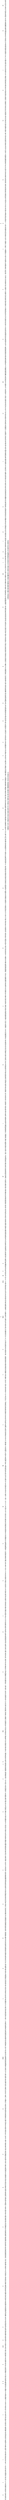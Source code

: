 // graph
digraph "merged-graph" {
	KruseTedd [label=KruseTedd]
	lanawolf88 [label=lanawolf88]
	juliansamuels11 [label=juliansamuels11]
	lanawolf88 -> juliansamuels11
	_lizardwolf [label=_lizardwolf]
	lanawolf88 -> _lizardwolf
	AmandaAttig [label=AmandaAttig]
	lanawolf88 -> AmandaAttig
	BureshJoeL [label=BureshJoeL]
	lanawolf88 -> BureshJoeL
	kfburk13 [label=kfburk13]
	lanawolf88 -> kfburk13
	AHS_Celus [label=AHS_Celus]
	lanawolf88 -> AHS_Celus
	AWCrossCountry [label=AWCrossCountry]
	lanawolf88 -> AWCrossCountry
	LandwehrM [label=LandwehrM]
	lanawolf88 -> LandwehrM
	taylor_miller32 [label=taylor_miller32]
	lanawolf88 -> taylor_miller32
	JacobWolf24 [label=JacobWolf24]
	lanawolf88 -> JacobWolf24
	signgirl2 [label=signgirl2]
	lanawolf88 -> signgirl2
	signgirl275 [label=signgirl275]
	lanawolf88 -> signgirl275
	The_Cornstars [label=The_Cornstars]
	lanawolf88 -> The_Cornstars
	Walafana [label=Walafana]
	lanawolf88 -> Walafana
	lsteger230 [label=lsteger230]
	lanawolf88 -> lsteger230
	terrielandwehr [label=terrielandwehr]
	lanawolf88 -> terrielandwehr
	WillFerreII_ [label=WillFerreII_]
	lanawolf88 -> WillFerreII_
	Jarnz1 [label=Jarnz1]
	lanawolf88 -> Jarnz1
	multitaskerchic [label=multitaskerchic]
	FutureHealthLA [label=FutureHealthLA]
	multitaskerchic -> FutureHealthLA
	TjMarshawn_44 [label=TjMarshawn_44]
	multitaskerchic -> TjMarshawn_44
	livepositive11 [label=livepositive11]
	multitaskerchic -> livepositive11
	yorkvillecheer [label=yorkvillecheer]
	multitaskerchic -> yorkvillecheer
	Pontifexx__ [label=Pontifexx__]
	multitaskerchic -> Pontifexx__
	Ed___Perez [label=Ed___Perez]
	multitaskerchic -> Ed___Perez
	bgallow138 [label=bgallow138]
	multitaskerchic -> bgallow138
	food_shoes_golf [label=food_shoes_golf]
	multitaskerchic -> food_shoes_golf
	flyladykat [label=flyladykat]
	multitaskerchic -> flyladykat
	JamesCHATMON10 [label=JamesCHATMON10]
	multitaskerchic -> JamesCHATMON10
	ChrisShermanSr [label=ChrisShermanSr]
	multitaskerchic -> ChrisShermanSr
	Brand [label=Brand]
	multitaskerchic -> Brand
	bethdjalali [label=bethdjalali]
	multitaskerchic -> bethdjalali
	anklekin [label=anklekin]
	multitaskerchic -> anklekin
	mrskcalder [label=mrskcalder]
	multitaskerchic -> mrskcalder
	JoelWyeth [label=JoelWyeth]
	multitaskerchic -> JoelWyeth
	Runninger25 [label=Runninger25]
	multitaskerchic -> Runninger25
	_LittleLaws [label=_LittleLaws]
	multitaskerchic -> _LittleLaws
	"7up_yvonne" [label="7up_yvonne"]
	multitaskerchic -> "7up_yvonne"
	TheFunBird [label=TheFunBird]
	multitaskerchic -> TheFunBird
	RevibeDesigns [label=RevibeDesigns]
	multitaskerchic -> RevibeDesigns
	carolebeaver [label=carolebeaver]
	multitaskerchic -> carolebeaver
	E_Osterman [label=E_Osterman]
	multitaskerchic -> E_Osterman
	DaphneHabada14 [label=DaphneHabada14]
	multitaskerchic -> DaphneHabada14
	paddleoutrigger [label=paddleoutrigger]
	multitaskerchic -> paddleoutrigger
	AdamBaxaRealtor [label=AdamBaxaRealtor]
	multitaskerchic -> AdamBaxaRealtor
	beaver_carole [label=beaver_carole]
	multitaskerchic -> beaver_carole
	Yrkvilltoothdoc [label=Yrkvilltoothdoc]
	multitaskerchic -> Yrkvilltoothdoc
	MTVEspanol [label=MTVEspanol]
	multitaskerchic -> MTVEspanol
	JillHarker1031 [label=JillHarker1031]
	multitaskerchic -> JillHarker1031
	OverdyedRugs [label=OverdyedRugs]
	multitaskerchic -> OverdyedRugs
	nicole_engelken [label=nicole_engelken]
	multitaskerchic -> nicole_engelken
	oliviaraiff [label=oliviaraiff]
	multitaskerchic -> oliviaraiff
	AZoverthinker [label=AZoverthinker]
	multitaskerchic -> AZoverthinker
	MostYummyToday [label=MostYummyToday]
	multitaskerchic -> MostYummyToday
	ParkJockeyCHI [label=ParkJockeyCHI]
	multitaskerchic -> ParkJockeyCHI
	MarylouiseAfton [label=MarylouiseAfton]
	multitaskerchic -> MarylouiseAfton
	littlesecretsx4 [label=littlesecretsx4]
	multitaskerchic -> littlesecretsx4
	Alltimefestive [label=Alltimefestive]
	multitaskerchic -> Alltimefestive
	scouponity [label=scouponity]
	multitaskerchic -> scouponity
	Team_Aviva [label=Team_Aviva]
	multitaskerchic -> Team_Aviva
	WenRanda [label=WenRanda]
	multitaskerchic -> WenRanda
	ericjbeaver [label=ericjbeaver]
	multitaskerchic -> ericjbeaver
	sarapolo292 [label=sarapolo292]
	multitaskerchic -> sarapolo292
	cinkilgore [label=cinkilgore]
	multitaskerchic -> cinkilgore
	TimShimp [label=TimShimp]
	multitaskerchic -> TimShimp
	LisaAdler [label=LisaAdler]
	multitaskerchic -> LisaAdler
	Giftedgal4kids [label=Giftedgal4kids]
	multitaskerchic -> Giftedgal4kids
	seeking6 [label=seeking6]
	multitaskerchic -> seeking6
	alexardenti [label=alexardenti]
	multitaskerchic -> alexardenti
	MeghanShook2 [label=MeghanShook2]
	multitaskerchic -> MeghanShook2
	thrillingthird [label=thrillingthird]
	multitaskerchic -> thrillingthird
	PurdueToes [label=PurdueToes]
	multitaskerchic -> PurdueToes
	medillmwgm7 [label=medillmwgm7]
	multitaskerchic -> medillmwgm7
	trilan_inc [label=trilan_inc]
	multitaskerchic -> trilan_inc
	WeeksDiet [label=WeeksDiet]
	multitaskerchic -> WeeksDiet
	LoraSasiela [label=LoraSasiela]
	multitaskerchic -> LoraSasiela
	GertrudisX1206 [label=GertrudisX1206]
	multitaskerchic -> GertrudisX1206
	BillSimms3 [label=BillSimms3]
	multitaskerchic -> BillSimms3
	motivationmenu [label=motivationmenu]
	multitaskerchic -> motivationmenu
	Kelly_Mark4ever [label=Kelly_Mark4ever]
	multitaskerchic -> Kelly_Mark4ever
	ColectableItems [label=ColectableItems]
	multitaskerchic -> ColectableItems
	QMmJAe [label=QMmJAe]
	multitaskerchic -> QMmJAe
	WealthyBohemian [label=WealthyBohemian]
	multitaskerchic -> WealthyBohemian
	TifanyThornton [label=TifanyThornton]
	multitaskerchic -> TifanyThornton
	MissyHenning [label=MissyHenning]
	multitaskerchic -> MissyHenning
	jordansrecords [label=jordansrecords]
	multitaskerchic -> jordansrecords
	Wilson_IBMCloud [label=Wilson_IBMCloud]
	fuckallofyouppl [label=fuckallofyouppl]
	Wilson_IBMCloud -> fuckallofyouppl
	vip_cyp [label=vip_cyp]
	Wilson_IBMCloud -> vip_cyp
	Oodles_Scaffold [label=Oodles_Scaffold]
	Wilson_IBMCloud -> Oodles_Scaffold
	"365Investing" [label="365Investing"]
	Wilson_IBMCloud -> "365Investing"
	SportsTechieNET [label=SportsTechieNET]
	Wilson_IBMCloud -> SportsTechieNET
	agath_alex [label=agath_alex]
	Wilson_IBMCloud -> agath_alex
	FBusbani [label=FBusbani]
	Wilson_IBMCloud -> FBusbani
	popularcats [label=popularcats]
	Wilson_IBMCloud -> popularcats
	VansanM [label=VansanM]
	Wilson_IBMCloud -> VansanM
	animation_wolf [label=animation_wolf]
	Wilson_IBMCloud -> animation_wolf
	vinuthomas [label=vinuthomas]
	Wilson_IBMCloud -> vinuthomas
	itscutedress [label=itscutedress]
	Wilson_IBMCloud -> itscutedress
	analytics_about [label=analytics_about]
	Wilson_IBMCloud -> analytics_about
	sharlyn_lauby [label=sharlyn_lauby]
	Wilson_IBMCloud -> sharlyn_lauby
	nogrady [label=nogrady]
	Wilson_IBMCloud -> nogrady
	ItsFact_Pediaa [label=ItsFact_Pediaa]
	Wilson_IBMCloud -> ItsFact_Pediaa
	JoanneFrearson [label=JoanneFrearson]
	Wilson_IBMCloud -> JoanneFrearson
	NansDumortier [label=NansDumortier]
	Wilson_IBMCloud -> NansDumortier
	FFuturetech [label=FFuturetech]
	Wilson_IBMCloud -> FFuturetech
	rickross10 [label=rickross10]
	Wilson_IBMCloud -> rickross10
	Satish45079240 [label=Satish45079240]
	Wilson_IBMCloud -> Satish45079240
	OldManMilly [label=OldManMilly]
	Wilson_IBMCloud -> OldManMilly
	train_eg [label=train_eg]
	Wilson_IBMCloud -> train_eg
	AhmedabadBoys [label=AhmedabadBoys]
	Wilson_IBMCloud -> AhmedabadBoys
	patrickcoomans [label=patrickcoomans]
	Wilson_IBMCloud -> patrickcoomans
	InsaneTechUK [label=InsaneTechUK]
	Wilson_IBMCloud -> InsaneTechUK
	cute__lights [label=cute__lights]
	Wilson_IBMCloud -> cute__lights
	AmyCWaninger [label=AmyCWaninger]
	Wilson_IBMCloud -> AmyCWaninger
	betatron [label=betatron]
	Wilson_IBMCloud -> betatron
	FloydGoodman8 [label=FloydGoodman8]
	Wilson_IBMCloud -> FloydGoodman8
	AmazingNatureRh [label=AmazingNatureRh]
	Wilson_IBMCloud -> AmazingNatureRh
	feldmannews [label=feldmannews]
	Wilson_IBMCloud -> feldmannews
	JoeCarballada [label=JoeCarballada]
	Wilson_IBMCloud -> JoeCarballada
	Mistercapper [label=Mistercapper]
	Wilson_IBMCloud -> Mistercapper
	davebart [label=davebart]
	Wilson_IBMCloud -> davebart
	MatthewwareIB [label=MatthewwareIB]
	Wilson_IBMCloud -> MatthewwareIB
	robertschwartz [label=robertschwartz]
	Wilson_IBMCloud -> robertschwartz
	JYVONNE232 [label=JYVONNE232]
	Wilson_IBMCloud -> JYVONNE232
	GuestBookGuru [label=GuestBookGuru]
	Wilson_IBMCloud -> GuestBookGuru
	goboomfactor [label=goboomfactor]
	Wilson_IBMCloud -> goboomfactor
	InnovationTF [label=InnovationTF]
	Wilson_IBMCloud -> InnovationTF
	EventoSmart1 [label=EventoSmart1]
	Wilson_IBMCloud -> EventoSmart1
	betolevy [label=betolevy]
	Wilson_IBMCloud -> betolevy
	johanvo [label=johanvo]
	Wilson_IBMCloud -> johanvo
	Mamunur37548240 [label=Mamunur37548240]
	Wilson_IBMCloud -> Mamunur37548240
	NalediM52143557 [label=NalediM52143557]
	Wilson_IBMCloud -> NalediM52143557
	YouTubeHowToDIY [label=YouTubeHowToDIY]
	Wilson_IBMCloud -> YouTubeHowToDIY
	uk_listings [label=uk_listings]
	Wilson_IBMCloud -> uk_listings
	masterkeycraig [label=masterkeycraig]
	Wilson_IBMCloud -> masterkeycraig
	AmoursHideous [label=AmoursHideous]
	Wilson_IBMCloud -> AmoursHideous
	MisterSalesman [label=MisterSalesman]
	Wilson_IBMCloud -> MisterSalesman
	HansMichielscom [label=HansMichielscom]
	Wilson_IBMCloud -> HansMichielscom
	mcvey_greg [label=mcvey_greg]
	Wilson_IBMCloud -> mcvey_greg
	esfand [label=esfand]
	Wilson_IBMCloud -> esfand
	domhalps [label=domhalps]
	Wilson_IBMCloud -> domhalps
	carlhmitchell [label=carlhmitchell]
	Wilson_IBMCloud -> carlhmitchell
	KhajaRa46247414 [label=KhajaRa46247414]
	Wilson_IBMCloud -> KhajaRa46247414
	ReasonCSecurity [label=ReasonCSecurity]
	Wilson_IBMCloud -> ReasonCSecurity
	Fashion_styIe [label=Fashion_styIe]
	Wilson_IBMCloud -> Fashion_styIe
	mp_marium [label=mp_marium]
	Wilson_IBMCloud -> mp_marium
	ThePixBible [label=ThePixBible]
	Wilson_IBMCloud -> ThePixBible
	ELCavalos [label=ELCavalos]
	Wilson_IBMCloud -> ELCavalos
	kaysi2900 [label=kaysi2900]
	Wilson_IBMCloud -> kaysi2900
	TheClothePorns [label=TheClothePorns]
	Wilson_IBMCloud -> TheClothePorns
	donnariadrag [label=donnariadrag]
	Wilson_IBMCloud -> donnariadrag
	Rick345 [label=Rick345]
	Wilson_IBMCloud -> Rick345
	perpetuallygeek [label=perpetuallygeek]
	Wilson_IBMCloud -> perpetuallygeek
	gostackstate [label=gostackstate]
	Wilson_IBMCloud -> gostackstate
	NeilCattermull [label=NeilCattermull]
	Wilson_IBMCloud -> NeilCattermull
	DoriCreates [label=DoriCreates]
	Wilson_IBMCloud -> DoriCreates
	geoffwilbur [label=geoffwilbur]
	Wilson_IBMCloud -> geoffwilbur
	CJIS_GROUP [label=CJIS_GROUP]
	Wilson_IBMCloud -> CJIS_GROUP
	HCCCoalition [label=HCCCoalition]
	Wilson_IBMCloud -> HCCCoalition
	_Pipelette123 [label=_Pipelette123]
	Wilson_IBMCloud -> _Pipelette123
	WomeninTechChat [label=WomeninTechChat]
	Wilson_IBMCloud -> WomeninTechChat
	JarsServices [label=JarsServices]
	Wilson_IBMCloud -> JarsServices
	darktumblar [label=darktumblar]
	Wilson_IBMCloud -> darktumblar
	drjournal [label=drjournal]
	Wilson_IBMCloud -> drjournal
	ukcraftsdir [label=ukcraftsdir]
	Wilson_IBMCloud -> ukcraftsdir
	zippzop [label=zippzop]
	Wilson_IBMCloud -> zippzop
	globalhtp [label=globalhtp]
	Wilson_IBMCloud -> globalhtp
	James_Quilter [label=James_Quilter]
	Wilson_IBMCloud -> James_Quilter
	TalentGuard [label=TalentGuard]
	Wilson_IBMCloud -> TalentGuard
	TheAnimalNature [label=TheAnimalNature]
	Wilson_IBMCloud -> TheAnimalNature
	GarthLanders [label=GarthLanders]
	Wilson_IBMCloud -> GarthLanders
	TheBusinessTN [label=TheBusinessTN]
	Wilson_IBMCloud -> TheBusinessTN
	jamesvgingerich [label=jamesvgingerich]
	Wilson_IBMCloud -> jamesvgingerich
	FileMakerWebiOS [label=FileMakerWebiOS]
	Wilson_IBMCloud -> FileMakerWebiOS
	fooddrinkdir [label=fooddrinkdir]
	Wilson_IBMCloud -> fooddrinkdir
	FashListings [label=FashListings]
	Wilson_IBMCloud -> FashListings
	nielspace07 [label=nielspace07]
	Wilson_IBMCloud -> nielspace07
	ow2 [label=ow2]
	Wilson_IBMCloud -> ow2
	quantumbase [label=quantumbase]
	Wilson_IBMCloud -> quantumbase
	finteched [label=finteched]
	Wilson_IBMCloud -> finteched
	FidioTv [label=FidioTv]
	Wilson_IBMCloud -> FidioTv
	DaiIyKittens [label=DaiIyKittens]
	Wilson_IBMCloud -> DaiIyKittens
	RiCHi [label=RiCHi]
	Wilson_IBMCloud -> RiCHi
	JuliaGrantham2 [label=JuliaGrantham2]
	Wilson_IBMCloud -> JuliaGrantham2
	ernieschell [label=ernieschell]
	Wilson_IBMCloud -> ernieschell
	artifakt_io [label=artifakt_io]
	Wilson_IBMCloud -> artifakt_io
	cgoluch [label=cgoluch]
	Joey_2C [label=Joey_2C]
	cgoluch -> Joey_2C
	HudsonTeach [label=HudsonTeach]
	cgoluch -> HudsonTeach
	BoldingD300 [label=BoldingD300]
	cgoluch -> BoldingD300
	LauraFeltman300 [label=LauraFeltman300]
	cgoluch -> LauraFeltman300
	matthewtodd56 [label=matthewtodd56]
	cgoluch -> matthewtodd56
	butcheboy88 [label=butcheboy88]
	cgoluch -> butcheboy88
	EduToolkit [label=EduToolkit]
	cgoluch -> EduToolkit
	BethStill [label=BethStill]
	cgoluch -> BethStill
	ipevo [label=ipevo]
	cgoluch -> ipevo
	ReadSoMuch [label=ReadSoMuch]
	cgoluch -> ReadSoMuch
	jeffherb [label=jeffherb]
	cgoluch -> jeffherb
	NoelHazlett [label=NoelHazlett]
	cgoluch -> NoelHazlett
	shannonmmiller [label=shannonmmiller]
	cgoluch -> shannonmmiller
	dshill_dracut [label=dshill_dracut]
	cgoluch -> dshill_dracut
	kcnena [label=kcnena]
	cgoluch -> kcnena
	a_kipley [label=a_kipley]
	cgoluch -> a_kipley
	MarkMye99005758 [label=MarkMye99005758]
	cgoluch -> MarkMye99005758
	SharonMessec [label=SharonMessec]
	cgoluch -> SharonMessec
	burgessdave [label=burgessdave]
	cgoluch -> burgessdave
	chanatown [label=chanatown]
	cgoluch -> chanatown
	WickedEdTech [label=WickedEdTech]
	cgoluch -> WickedEdTech
	mradamwelcome [label=mradamwelcome]
	cgoluch -> mradamwelcome
	FremdWalkout [label=FremdWalkout]
	cgoluch -> FremdWalkout
	meagan99493488 [label=meagan99493488]
	cgoluch -> meagan99493488
	Curriki [label=Curriki]
	cgoluch -> Curriki
	TAKAOKITSUKI6 [label=TAKAOKITSUKI6]
	cgoluch -> TAKAOKITSUKI6
	markbarnes19 [label=markbarnes19]
	cgoluch -> markbarnes19
	mjgormans [label=mjgormans]
	cgoluch -> mjgormans
	StackupScore [label=StackupScore]
	cgoluch -> StackupScore
	JTernovits [label=JTernovits]
	cgoluch -> JTernovits
	tpjhandyman [label=tpjhandyman]
	cgoluch -> tpjhandyman
	werosulek [label=werosulek]
	cgoluch -> werosulek
	chathamedtech [label=chathamedtech]
	cgoluch -> chathamedtech
	cappelloac [label=cappelloac]
	cgoluch -> cappelloac
	Sofia_Yeshua [label=Sofia_Yeshua]
	cgoluch -> Sofia_Yeshua
	jillian_ziols [label=jillian_ziols]
	cgoluch -> jillian_ziols
	waynerobinson52 [label=waynerobinson52]
	cgoluch -> waynerobinson52
	kaneac [label=kaneac]
	cgoluch -> kaneac
	juliegard300 [label=juliegard300]
	cgoluch -> juliegard300
	jlwestie [label=jlwestie]
	cgoluch -> jlwestie
	mgeorge158 [label=mgeorge158]
	cgoluch -> mgeorge158
	la_scheck [label=la_scheck]
	cgoluch -> la_scheck
	r_slowi [label=r_slowi]
	cgoluch -> r_slowi
	edtechteam [label=edtechteam]
	cgoluch -> edtechteam
	Check123Ed [label=Check123Ed]
	cgoluch -> Check123Ed
	ryokasedtech158 [label=ryokasedtech158]
	cgoluch -> ryokasedtech158
	danceletes [label=danceletes]
	cgoluch -> danceletes
	APascoEdTech [label=APascoEdTech]
	cgoluch -> APascoEdTech
	NorainiPadillah [label=NorainiPadillah]
	cgoluch -> NorainiPadillah
	MissAshleyLiss [label=MissAshleyLiss]
	cgoluch -> MissAshleyLiss
	MelissajOHara [label=MelissajOHara]
	cgoluch -> MelissajOHara
	DawnWolber [label=DawnWolber]
	cgoluch -> DawnWolber
	Travelteacher21 [label=Travelteacher21]
	cgoluch -> Travelteacher21
	tw_bot3799 [label=tw_bot3799]
	cgoluch -> tw_bot3799
	LaterzaLisa [label=LaterzaLisa]
	cgoluch -> LaterzaLisa
	Safari_Eddie [label=Safari_Eddie]
	cgoluch -> Safari_Eddie
	LauraBritton6 [label=LauraBritton6]
	cgoluch -> LauraBritton6
	NiceIL [label=NiceIL]
	cgoluch -> NiceIL
	przeklasa_molly [label=przeklasa_molly]
	cgoluch -> przeklasa_molly
	KornukopiaLMS [label=KornukopiaLMS]
	cgoluch -> KornukopiaLMS
	AnthonyAutoGrp [label=AnthonyAutoGrp]
	cgoluch -> AnthonyAutoGrp
	cwascow [label=cwascow]
	cgoluch -> cwascow
	lisadunbar22 [label=lisadunbar22]
	cgoluch -> lisadunbar22
	skater0305 [label=skater0305]
	cgoluch -> skater0305
	goluch [label=goluch]
	cgoluch -> goluch
	kayleegoluck [label=kayleegoluck]
	cgoluch -> kayleegoluck
	TraceyGatlin [label=TraceyGatlin]
	UWMadisonLS [label=UWMadisonLS]
	TraceyGatlin -> UWMadisonLS
	atsgatlin [label=atsgatlin]
	TraceyGatlin -> atsgatlin
	MK_Irish [label=MK_Irish]
	cole_tharp [label=cole_tharp]
	alba_ce25 [label=alba_ce25]
	cole_tharp -> alba_ce25
	jadennicole_03 [label=jadennicole_03]
	cole_tharp -> jadennicole_03
	Da_A_Blasian [label=Da_A_Blasian]
	cole_tharp -> Da_A_Blasian
	c_neilson01 [label=c_neilson01]
	cole_tharp -> c_neilson01
	PriceRebert [label=PriceRebert]
	cole_tharp -> PriceRebert
	thorsthunder198 [label=thorsthunder198]
	cole_tharp -> thorsthunder198
	evansampson2901 [label=evansampson2901]
	cole_tharp -> evansampson2901
	chloe_tharp15 [label=chloe_tharp15]
	cole_tharp -> chloe_tharp15
	ethan_horak [label=ethan_horak]
	cole_tharp -> ethan_horak
	Tberry0524 [label=Tberry0524]
	cole_tharp -> Tberry0524
	IsaacWiley77 [label=IsaacWiley77]
	cole_tharp -> IsaacWiley77
	NickMehlert3 [label=NickMehlert3]
	cole_tharp -> NickMehlert3
	Cassie_Kenney [label=Cassie_Kenney]
	cole_tharp -> Cassie_Kenney
	sonnieevans11 [label=sonnieevans11]
	cole_tharp -> sonnieevans11
	Dirtbikerookie [label=Dirtbikerookie]
	cole_tharp -> Dirtbikerookie
	SamSchmidt0 [label=SamSchmidt0]
	cole_tharp -> SamSchmidt0
	evans_franki [label=evans_franki]
	cole_tharp -> evans_franki
	olivia__erhardt [label=olivia__erhardt]
	cole_tharp -> olivia__erhardt
	elly_gloede [label=elly_gloede]
	cole_tharp -> elly_gloede
	BlakeBohnsack [label=BlakeBohnsack]
	cole_tharp -> BlakeBohnsack
	Elijah_Kalous [label=Elijah_Kalous]
	cole_tharp -> Elijah_Kalous
	Hayhay216 [label=Hayhay216]
	cole_tharp -> Hayhay216
	SchemmelKyle [label=SchemmelKyle]
	cole_tharp -> SchemmelKyle
	YTLeokudu [label=YTLeokudu]
	cole_tharp -> YTLeokudu
	premium1staff [label=premium1staff]
	cole_tharp -> premium1staff
	drew5_9 [label=drew5_9]
	cole_tharp -> drew5_9
	ericanoe1798 [label=ericanoe1798]
	cole_tharp -> ericanoe1798
	CollinHenry19 [label=CollinHenry19]
	cole_tharp -> CollinHenry19
	Ann21Leah [label=Ann21Leah]
	cole_tharp -> Ann21Leah
	Ethan_Davis_17 [label=Ethan_Davis_17]
	cole_tharp -> Ethan_Davis_17
	llazerrbeamm [label=llazerrbeamm]
	cole_tharp -> llazerrbeamm
	Dakodahlong [label=Dakodahlong]
	cole_tharp -> Dakodahlong
	_denisep137 [label=_denisep137]
	cole_tharp -> _denisep137
	CharlyFowler [label=CharlyFowler]
	cole_tharp -> CharlyFowler
	NolanHaisman [label=NolanHaisman]
	cole_tharp -> NolanHaisman
	RichardBSpncer [label=RichardBSpncer]
	cole_tharp -> RichardBSpncer
	erin_cantrell [label=erin_cantrell]
	cole_tharp -> erin_cantrell
	carbon_steele [label=carbon_steele]
	cole_tharp -> carbon_steele
	Erin_Lynn_Wood8 [label=Erin_Lynn_Wood8]
	cole_tharp -> Erin_Lynn_Wood8
	daveemilyquotes [label=daveemilyquotes]
	cole_tharp -> daveemilyquotes
	CharlesDanialD [label=CharlesDanialD]
	cole_tharp -> CharlesDanialD
	bp5178 [label=bp5178]
	cole_tharp -> bp5178
	VJPhotos [label=VJPhotos]
	cole_tharp -> VJPhotos
	Mackenzie_Deahl [label=Mackenzie_Deahl]
	cole_tharp -> Mackenzie_Deahl
	cxxlxy [label=cxxlxy]
	cole_tharp -> cxxlxy
	brooks_erickson [label=brooks_erickson]
	cole_tharp -> brooks_erickson
	jgoose300 [label=jgoose300]
	cole_tharp -> jgoose300
	Country_words6 [label=Country_words6]
	cole_tharp -> Country_words6
	brooksthetank [label=brooksthetank]
	cole_tharp -> brooksthetank
	sydneymarie0000 [label=sydneymarie0000]
	cole_tharp -> sydneymarie0000
	riley_davis01 [label=riley_davis01]
	cole_tharp -> riley_davis01
	alexzondria_ [label=alexzondria_]
	cole_tharp -> alexzondria_
	TSpeezy00 [label=TSpeezy00]
	cole_tharp -> TSpeezy00
	Cole_Garwood32 [label=Cole_Garwood32]
	cole_tharp -> Cole_Garwood32
	WPowrz [label=WPowrz]
	cole_tharp -> WPowrz
	Yellow__Wolf [label=Yellow__Wolf]
	cole_tharp -> Yellow__Wolf
	AmandaCovingto [label=AmandaCovingto]
	cole_tharp -> AmandaCovingto
	makaylmoeller [label=makaylmoeller]
	cole_tharp -> makaylmoeller
	knoren02 [label=knoren02]
	cole_tharp -> knoren02
	SadieMauer [label=SadieMauer]
	cole_tharp -> SadieMauer
	Barett_Shaw43 [label=Barett_Shaw43]
	cole_tharp -> Barett_Shaw43
	MakenaSolberg [label=MakenaSolberg]
	cole_tharp -> MakenaSolberg
	SexyFuckSquad [label=SexyFuckSquad]
	cole_tharp -> SexyFuckSquad
	rhiannat99 [label=rhiannat99]
	cole_tharp -> rhiannat99
	joshstaab11 [label=joshstaab11]
	cole_tharp -> joshstaab11
	GPetrzelka [label=GPetrzelka]
	cole_tharp -> GPetrzelka
	weeks_carter [label=weeks_carter]
	cole_tharp -> weeks_carter
	RasmussenBryce [label=RasmussenBryce]
	cole_tharp -> RasmussenBryce
	Rsteffen10 [label=Rsteffen10]
	cole_tharp -> Rsteffen10
	kabrenne13 [label=kabrenne13]
	cole_tharp -> kabrenne13
	OliviaRoDasha [label=OliviaRoDasha]
	cole_tharp -> OliviaRoDasha
	JacobTener [label=JacobTener]
	cole_tharp -> JacobTener
	thatbirdtanner1 [label=thatbirdtanner1]
	cole_tharp -> thatbirdtanner1
	jenna__lane [label=jenna__lane]
	cole_tharp -> jenna__lane
	cfunky20 [label=cfunky20]
	cole_tharp -> cfunky20
	Jeddyy04 [label=Jeddyy04]
	cole_tharp -> Jeddyy04
	TimmermanLibbie [label=TimmermanLibbie]
	cole_tharp -> TimmermanLibbie
	lauren_duncalf [label=lauren_duncalf]
	cole_tharp -> lauren_duncalf
	Dahogan32 [label=Dahogan32]
	cole_tharp -> Dahogan32
	Westfall17 [label=Westfall17]
	cole_tharp -> Westfall17
	bieschke10 [label=bieschke10]
	cole_tharp -> bieschke10
	ChristopherX17 [label=ChristopherX17]
	cole_tharp -> ChristopherX17
	monet_elwick [label=monet_elwick]
	cole_tharp -> monet_elwick
	beneden52349 [label=beneden52349]
	cole_tharp -> beneden52349
	rebeccaamariee_ [label=rebeccaamariee_]
	cole_tharp -> rebeccaamariee_
	kelli_erin14 [label=kelli_erin14]
	cole_tharp -> kelli_erin14
	KendraPeterson3 [label=KendraPeterson3]
	cole_tharp -> KendraPeterson3
	"16webster" [label="16webster"]
	cole_tharp -> "16webster"
	sschmidt12345 [label=sschmidt12345]
	cole_tharp -> sschmidt12345
	AlyssaBunge [label=AlyssaBunge]
	cole_tharp -> AlyssaBunge
	T_rippel33 [label=T_rippel33]
	cole_tharp -> T_rippel33
	mandreesen27 [label=mandreesen27]
	cole_tharp -> mandreesen27
	kaela_elise [label=kaela_elise]
	cole_tharp -> kaela_elise
	KodyV_8 [label=KodyV_8]
	cole_tharp -> KodyV_8
	VSVikingVoice [label=VSVikingVoice]
	cole_tharp -> VSVikingVoice
	Sierranicole180 [label=Sierranicole180]
	cole_tharp -> Sierranicole180
	moon__nx [label=moon__nx]
	cole_tharp -> moon__nx
	sarah_schminke [label=sarah_schminke]
	cole_tharp -> sarah_schminke
	GL_Horst [label=GL_Horst]
	cole_tharp -> GL_Horst
	antoninlbr [label=antoninlbr]
	cole_tharp -> antoninlbr
	PeytonKrauss [label=PeytonKrauss]
	maegenn_14 [label=maegenn_14]
	PeytonKrauss -> maegenn_14
	LaNathan_Ball [label=LaNathan_Ball]
	PeytonKrauss -> LaNathan_Ball
	JessicaXo_18 [label=JessicaXo_18]
	PeytonKrauss -> JessicaXo_18
	maiahullrick [label=maiahullrick]
	PeytonKrauss -> maiahullrick
	NLaingen [label=NLaingen]
	PeytonKrauss -> NLaingen
	ShaneLievens1 [label=ShaneLievens1]
	PeytonKrauss -> ShaneLievens1
	CoonsKade [label=CoonsKade]
	PeytonKrauss -> CoonsKade
	GSmoke100 [label=GSmoke100]
	PeytonKrauss -> GSmoke100
	elainahines19 [label=elainahines19]
	PeytonKrauss -> elainahines19
	LoedMaDDoG [label=LoedMaDDoG]
	PeytonKrauss -> LoedMaDDoG
	clairehensonn [label=clairehensonn]
	PeytonKrauss -> clairehensonn
	hstateaudio [label=hstateaudio]
	PeytonKrauss -> hstateaudio
	ellarieeb [label=ellarieeb]
	PeytonKrauss -> ellarieeb
	AbbyReakes [label=AbbyReakes]
	PeytonKrauss -> AbbyReakes
	LaurenLudwig9 [label=LaurenLudwig9]
	PeytonKrauss -> LaurenLudwig9
	a_ayjai [label=a_ayjai]
	PeytonKrauss -> a_ayjai
	gracierickson34 [label=gracierickson34]
	PeytonKrauss -> gracierickson34
	jacobrh11 [label=jacobrh11]
	PeytonKrauss -> jacobrh11
	clintlee99 [label=clintlee99]
	PeytonKrauss -> clintlee99
	ColtonGarcia10 [label=ColtonGarcia10]
	PeytonKrauss -> ColtonGarcia10
	ellyosty [label=ellyosty]
	PeytonKrauss -> ellyosty
	sarakibler620 [label=sarakibler620]
	PeytonKrauss -> sarakibler620
	Jakewins86 [label=Jakewins86]
	PeytonKrauss -> Jakewins86
	KorthalsSarah [label=KorthalsSarah]
	PeytonKrauss -> KorthalsSarah
	AshtonM62137782 [label=AshtonM62137782]
	PeytonKrauss -> AshtonM62137782
	GhsWalkout [label=GhsWalkout]
	PeytonKrauss -> GhsWalkout
	AhhhhSkiSki [label=AhhhhSkiSki]
	PeytonKrauss -> AhhhhSkiSki
	kelliwilliams68 [label=kelliwilliams68]
	PeytonKrauss -> kelliwilliams68
	ColeVande4O [label=ColeVande4O]
	PeytonKrauss -> ColeVande4O
	carolineburmahl [label=carolineburmahl]
	PeytonKrauss -> carolineburmahl
	leighan97278057 [label=leighan97278057]
	PeytonKrauss -> leighan97278057
	Adampeacetea9 [label=Adampeacetea9]
	PeytonKrauss -> Adampeacetea9
	ryver_griffin [label=ryver_griffin]
	PeytonKrauss -> ryver_griffin
	Wancket123 [label=Wancket123]
	PeytonKrauss -> Wancket123
	a_magerkurth [label=a_magerkurth]
	PeytonKrauss -> a_magerkurth
	Pappu12000889 [label=Pappu12000889]
	PeytonKrauss -> Pappu12000889
	alexmc816 [label=alexmc816]
	PeytonKrauss -> alexmc816
	Jholm2016 [label=Jholm2016]
	PeytonKrauss -> Jholm2016
	ghs_stories [label=ghs_stories]
	PeytonKrauss -> ghs_stories
	HannahStaub [label=HannahStaub]
	PeytonKrauss -> HannahStaub
	Anthony_b0 [label=Anthony_b0]
	PeytonKrauss -> Anthony_b0
	mary_tho14 [label=mary_tho14]
	PeytonKrauss -> mary_tho14
	_that_guy_zach [label=_that_guy_zach]
	PeytonKrauss -> _that_guy_zach
	MadisonnMunoz [label=MadisonnMunoz]
	PeytonKrauss -> MadisonnMunoz
	DawnBachman4 [label=DawnBachman4]
	PeytonKrauss -> DawnBachman4
	MeganMshoe23 [label=MeganMshoe23]
	PeytonKrauss -> MeganMshoe23
	mielke_katelyn [label=mielke_katelyn]
	PeytonKrauss -> mielke_katelyn
	rayschil6 [label=rayschil6]
	PeytonKrauss -> rayschil6
	audge_21 [label=audge_21]
	PeytonKrauss -> audge_21
	Stewy_65 [label=Stewy_65]
	PeytonKrauss -> Stewy_65
	bellamitchell18 [label=bellamitchell18]
	PeytonKrauss -> bellamitchell18
	claire_toone [label=claire_toone]
	PeytonKrauss -> claire_toone
	kenzt23 [label=kenzt23]
	PeytonKrauss -> kenzt23
	morganhartsock [label=morganhartsock]
	PeytonKrauss -> morganhartsock
	lambo_og [label=lambo_og]
	PeytonKrauss -> lambo_og
	MazMazie [label=MazMazie]
	PeytonKrauss -> MazMazie
	carson721 [label=carson721]
	PeytonKrauss -> carson721
	PiperHoward4 [label=PiperHoward4]
	PeytonKrauss -> PiperHoward4
	Aidan_E_31 [label=Aidan_E_31]
	PeytonKrauss -> Aidan_E_31
	magggiecraven [label=magggiecraven]
	PeytonKrauss -> magggiecraven
	Mikala_00 [label=Mikala_00]
	PeytonKrauss -> Mikala_00
	swiggitiswootie [label=swiggitiswootie]
	PeytonKrauss -> swiggitiswootie
	kqretz99 [label=kqretz99]
	PeytonKrauss -> kqretz99
	SprangerAvery [label=SprangerAvery]
	PeytonKrauss -> SprangerAvery
	Andrewski2102 [label=Andrewski2102]
	PeytonKrauss -> Andrewski2102
	emilypobanz [label=emilypobanz]
	PeytonKrauss -> emilypobanz
	alexandria_01_ [label=alexandria_01_]
	PeytonKrauss -> alexandria_01_
	NickMan34866347 [label=NickMan34866347]
	PeytonKrauss -> NickMan34866347
	carolinebergren [label=carolinebergren]
	PeytonKrauss -> carolinebergren
	SamBridges16 [label=SamBridges16]
	PeytonKrauss -> SamBridges16
	mmcgill_6 [label=mmcgill_6]
	PeytonKrauss -> mmcgill_6
	simplyxpeyton [label=simplyxpeyton]
	PeytonKrauss -> simplyxpeyton
	BenjiWithAB [label=BenjiWithAB]
	PeytonKrauss -> BenjiWithAB
	emmmamb [label=emmmamb]
	PeytonKrauss -> emmmamb
	lyns23loves [label=lyns23loves]
	PeytonKrauss -> lyns23loves
	isaabel_young [label=isaabel_young]
	PeytonKrauss -> isaabel_young
	bre2199 [label=bre2199]
	PeytonKrauss -> bre2199
	himmelman44 [label=himmelman44]
	PeytonKrauss -> himmelman44
	ihatemylifedude [label=ihatemylifedude]
	PeytonKrauss -> ihatemylifedude
	daltonwithano [label=daltonwithano]
	PeytonKrauss -> daltonwithano
	AMHN2000 [label=AMHN2000]
	PeytonKrauss -> AMHN2000
	kristinnpolowy [label=kristinnpolowy]
	PeytonKrauss -> kristinnpolowy
	rampagedaly9 [label=rampagedaly9]
	PeytonKrauss -> rampagedaly9
	MillerKarlee [label=MillerKarlee]
	PeytonKrauss -> MillerKarlee
	anistyn_moyer [label=anistyn_moyer]
	PeytonKrauss -> anistyn_moyer
	lhendy67 [label=lhendy67]
	PeytonKrauss -> lhendy67
	Ellaaaaaaa___ [label=Ellaaaaaaa___]
	PeytonKrauss -> Ellaaaaaaa___
	thechrisstain [label=thechrisstain]
	PeytonKrauss -> thechrisstain
	diana__scherer [label=diana__scherer]
	PeytonKrauss -> diana__scherer
	GenericPuffball [label=GenericPuffball]
	PeytonKrauss -> GenericPuffball
	JackSchlaack [label=JackSchlaack]
	PeytonKrauss -> JackSchlaack
	jman521 [label=jman521]
	PeytonKrauss -> jman521
	graceamill [label=graceamill]
	PeytonKrauss -> graceamill
	vanrycke99 [label=vanrycke99]
	PeytonKrauss -> vanrycke99
	vroneilers [label=vroneilers]
	PeytonKrauss -> vroneilers
	con_lillis [label=con_lillis]
	PeytonKrauss -> con_lillis
	braexkay [label=braexkay]
	PeytonKrauss -> braexkay
	_kay305 [label=_kay305]
	PeytonKrauss -> _kay305
	Claire_mannaise [label=Claire_mannaise]
	PeytonKrauss -> Claire_mannaise
	jaymeemarie07 [label=jaymeemarie07]
	PeytonKrauss -> jaymeemarie07
	erikafurbo [label=erikafurbo]
	JaguarGirlsXC [label=JaguarGirlsXC]
	erikafurbo -> JaguarGirlsXC
	laurelhoogensen [label=laurelhoogensen]
	erikafurbo -> laurelhoogensen
	Productofday [label=Productofday]
	erikafurbo -> Productofday
	ILPTT [label=ILPTT]
	erikafurbo -> ILPTT
	abbib4251 [label=abbib4251]
	erikafurbo -> abbib4251
	faithhendo21 [label=faithhendo21]
	erikafurbo -> faithhendo21
	mryan1616 [label=mryan1616]
	erikafurbo -> mryan1616
	ISUcompliance [label=ISUcompliance]
	erikafurbo -> ISUcompliance
	DLansman_DA [label=DLansman_DA]
	erikafurbo -> DLansman_DA
	thechrisstain [label=thechrisstain]
	erikafurbo -> thechrisstain
	Thats_CoachMech [label=Thats_CoachMech]
	erikafurbo -> Thats_CoachMech
	CalebCoco [label=CalebCoco]
	erikafurbo -> CalebCoco
	_walters22 [label=_walters22]
	erikafurbo -> _walters22
	Apollo_King29 [label=Apollo_King29]
	erikafurbo -> Apollo_King29
	MattRandazzo [label=MattRandazzo]
	erikafurbo -> MattRandazzo
	abbycamp15 [label=abbycamp15]
	erikafurbo -> abbycamp15
	dmbodeen [label=dmbodeen]
	erikafurbo -> dmbodeen
	carolinebergren [label=carolinebergren]
	erikafurbo -> carolinebergren
	HaleyWeidner1 [label=HaleyWeidner1]
	erikafurbo -> HaleyWeidner1
	a_magerkurth [label=a_magerkurth]
	erikafurbo -> a_magerkurth
	triforcefit [label=triforcefit]
	erikafurbo -> triforcefit
	jasminemccorm17 [label=jasminemccorm17]
	erikafurbo -> jasminemccorm17
	Maddib2245 [label=Maddib2245]
	erikafurbo -> Maddib2245
	alexiswebsterr [label=alexiswebsterr]
	erikafurbo -> alexiswebsterr
	CoonsKade [label=CoonsKade]
	erikafurbo -> CoonsKade
	Ta_Baguette [label=Ta_Baguette]
	erikafurbo -> Ta_Baguette
	ReaperFootball [label=ReaperFootball]
	erikafurbo -> ReaperFootball
	AbbyReakes [label=AbbyReakes]
	erikafurbo -> AbbyReakes
	julia_poel [label=julia_poel]
	erikafurbo -> julia_poel
	Drewmosko [label=Drewmosko]
	erikafurbo -> Drewmosko
	brantelval [label=brantelval]
	erikafurbo -> brantelval
	marcie_reakes [label=marcie_reakes]
	erikafurbo -> marcie_reakes
	LHoenes [label=LHoenes]
	erikafurbo -> LHoenes
	Trackislife4Man [label=Trackislife4Man]
	erikafurbo -> Trackislife4Man
	RunMicha [label=RunMicha]
	erikafurbo -> RunMicha
	cyclonedaily [label=cyclonedaily]
	erikafurbo -> cyclonedaily
	hrakestraw03 [label=hrakestraw03]
	erikafurbo -> hrakestraw03
	Liv_36 [label=Liv_36]
	erikafurbo -> Liv_36
	keeli_frerichs [label=keeli_frerichs]
	erikafurbo -> keeli_frerichs
	AdmireKiyah [label=AdmireKiyah]
	erikafurbo -> AdmireKiyah
	Azlynn3 [label=Azlynn3]
	erikafurbo -> Azlynn3
	leslie_raya [label=leslie_raya]
	erikafurbo -> leslie_raya
	LaurenLudwig9 [label=LaurenLudwig9]
	erikafurbo -> LaurenLudwig9
	AvaBieneman [label=AvaBieneman]
	erikafurbo -> AvaBieneman
	l_elizabeth_m18 [label=l_elizabeth_m18]
	erikafurbo -> l_elizabeth_m18
	KyleMorey3 [label=KyleMorey3]
	erikafurbo -> KyleMorey3
	GTFDeKalb [label=GTFDeKalb]
	erikafurbo -> GTFDeKalb
	HamalleK [label=HamalleK]
	erikafurbo -> HamalleK
	MorrowMitchel [label=MorrowMitchel]
	erikafurbo -> MorrowMitchel
	DanPearson5 [label=DanPearson5]
	erikafurbo -> DanPearson5
	ben_ford44 [label=ben_ford44]
	erikafurbo -> ben_ford44
	ToriVerbeck [label=ToriVerbeck]
	erikafurbo -> ToriVerbeck
	RodMurrow [label=RodMurrow]
	erikafurbo -> RodMurrow
	NicklausMadisyn [label=NicklausMadisyn]
	erikafurbo -> NicklausMadisyn
	IsabelM20180 [label=IsabelM20180]
	erikafurbo -> IsabelM20180
	IllinoisRunNews [label=IllinoisRunNews]
	erikafurbo -> IllinoisRunNews
	BoldenSerena [label=BoldenSerena]
	erikafurbo -> BoldenSerena
	girlvet89 [label=girlvet89]
	erikafurbo -> girlvet89
	emmmamb [label=emmmamb]
	erikafurbo -> emmmamb
	cdesplin [label=cdesplin]
	erikafurbo -> cdesplin
	Dev_Elise [label=Dev_Elise]
	erikafurbo -> Dev_Elise
	esther_brown1 [label=esther_brown1]
	erikafurbo -> esther_brown1
	jalaiyaaaa15 [label=jalaiyaaaa15]
	erikafurbo -> jalaiyaaaa15
	HeyworthTrack [label=HeyworthTrack]
	erikafurbo -> HeyworthTrack
	mariahsmith121 [label=mariahsmith121]
	erikafurbo -> mariahsmith121
	AllieMackeyy [label=AllieMackeyy]
	erikafurbo -> AllieMackeyy
	lkwiese15 [label=lkwiese15]
	erikafurbo -> lkwiese15
	gracierickson34 [label=gracierickson34]
	erikafurbo -> gracierickson34
	Jordyn100Turner [label=Jordyn100Turner]
	erikafurbo -> Jordyn100Turner
	KingChuck916 [label=KingChuck916]
	erikafurbo -> KingChuck916
	ulrikaHart [label=ulrikaHart]
	erikafurbo -> ulrikaHart
	TashaSchaffer [label=TashaSchaffer]
	erikafurbo -> TashaSchaffer
	isu_bennett [label=isu_bennett]
	erikafurbo -> isu_bennett
	CaptainKruse [label=CaptainKruse]
	erikafurbo -> CaptainKruse
	ClareLeGrand [label=ClareLeGrand]
	erikafurbo -> ClareLeGrand
	r_hickey15 [label=r_hickey15]
	erikafurbo -> r_hickey15
	MclaurinDanny [label=MclaurinDanny]
	erikafurbo -> MclaurinDanny
	RFurb [label=RFurb]
	erikafurbo -> RFurb
	juliehahnmedina [label=juliehahnmedina]
	erikafurbo -> juliehahnmedina
	KarlyAckley1 [label=KarlyAckley1]
	erikafurbo -> KarlyAckley1
	erinlynn05 [label=erinlynn05]
	erikafurbo -> erinlynn05
	Stewy_65 [label=Stewy_65]
	erikafurbo -> Stewy_65
	s_sullivan8 [label=s_sullivan8]
	erikafurbo -> s_sullivan8
	JeremySudbury [label=JeremySudbury]
	erikafurbo -> JeremySudbury
	echartertrack [label=echartertrack]
	erikafurbo -> echartertrack
	_that_guy_zach [label=_that_guy_zach]
	erikafurbo -> _that_guy_zach
	Mikala_00 [label=Mikala_00]
	erikafurbo -> Mikala_00
	GracieStrohm [label=GracieStrohm]
	erikafurbo -> GracieStrohm
	ckruthoff98 [label=ckruthoff98]
	erikafurbo -> ckruthoff98
	mmcgill_6 [label=mmcgill_6]
	erikafurbo -> mmcgill_6
	coachkelsrig [label=coachkelsrig]
	erikafurbo -> coachkelsrig
	claire_toone [label=claire_toone]
	erikafurbo -> claire_toone
	ItsDanRelates [label=ItsDanRelates]
	erikafurbo -> ItsDanRelates
	Jholm2016 [label=Jholm2016]
	erikafurbo -> Jholm2016
	Deej_Jarvis [label=Deej_Jarvis]
	erikafurbo -> Deej_Jarvis
	mary_tho14 [label=mary_tho14]
	erikafurbo -> mary_tho14
	kqretz99 [label=kqretz99]
	erikafurbo -> kqretz99
	khofer123 [label=khofer123]
	erikafurbo -> khofer123
	willpace24 [label=willpace24]
	erikafurbo -> willpace24
	speakingofmani [label=speakingofmani]
	erikafurbo -> speakingofmani
	regan_gibbs [label=regan_gibbs]
	JessGreiman [label=JessGreiman]
	AztecFanSDSU [label=AztecFanSDSU]
	JessGreiman -> AztecFanSDSU
	AthleticDesires [label=AthleticDesires]
	JessGreiman -> AthleticDesires
	karli_mariee [label=karli_mariee]
	JessGreiman -> karli_mariee
	FootballTweetsO [label=FootballTweetsO]
	JessGreiman -> FootballTweetsO
	Alison___Marie [label=Alison___Marie]
	JessGreiman -> Alison___Marie
	alexwilson5546 [label=alexwilson5546]
	JessGreiman -> alexwilson5546
	AntwuanBattle32 [label=AntwuanBattle32]
	JessGreiman -> AntwuanBattle32
	LaurenDowell1 [label=LaurenDowell1]
	JessGreiman -> LaurenDowell1
	timadennison20 [label=timadennison20]
	JessGreiman -> timadennison20
	DaniellePfanne2 [label=DaniellePfanne2]
	JessGreiman -> DaniellePfanne2
	laura_ashley246 [label=laura_ashley246]
	JessGreiman -> laura_ashley246
	zacharoo1234 [label=zacharoo1234]
	JessGreiman -> zacharoo1234
	LL7NV [label=LL7NV]
	JessGreiman -> LL7NV
	Cheeeeeekers [label=Cheeeeeekers]
	JessGreiman -> Cheeeeeekers
	Maddie_had [label=Maddie_had]
	JessGreiman -> Maddie_had
	loloyoungblood [label=loloyoungblood]
	JessGreiman -> loloyoungblood
	ElizabethM_143 [label=ElizabethM_143]
	JessGreiman -> ElizabethM_143
	theBigCheeky [label=theBigCheeky]
	JessGreiman -> theBigCheeky
	saxbury69 [label=saxbury69]
	JessGreiman -> saxbury69
	copmasterovic [label=copmasterovic]
	JessGreiman -> copmasterovic
	natalie_s126 [label=natalie_s126]
	JessGreiman -> natalie_s126
	m88kenzie [label=m88kenzie]
	JessGreiman -> m88kenzie
	jonjohnsonjr [label=jonjohnsonjr]
	JessGreiman -> jonjohnsonjr
	j_zanger [label=j_zanger]
	JessGreiman -> j_zanger
	j_bichsel [label=j_bichsel]
	JessGreiman -> j_bichsel
	stylfemina [label=stylfemina]
	JessGreiman -> stylfemina
	Asjia_Alexander [label=Asjia_Alexander]
	JessGreiman -> Asjia_Alexander
	dawsonshively10 [label=dawsonshively10]
	JessGreiman -> dawsonshively10
	baileyhayss [label=baileyhayss]
	JessGreiman -> baileyhayss
	emwilson231 [label=emwilson231]
	JessGreiman -> emwilson231
	LilaYager [label=LilaYager]
	JessGreiman -> LilaYager
	addihays5 [label=addihays5]
	JessGreiman -> addihays5
	NEMOrealtalk [label=NEMOrealtalk]
	JessGreiman -> NEMOrealtalk
	corbyt32 [label=corbyt32]
	JessGreiman -> corbyt32
	ryry403 [label=ryry403]
	JessGreiman -> ryry403
	JadaLeeAnn1 [label=JadaLeeAnn1]
	JessGreiman -> JadaLeeAnn1
	PfaffConnor [label=PfaffConnor]
	JessGreiman -> PfaffConnor
	okenfuss [label=okenfuss]
	JessGreiman -> okenfuss
	Matt_Speaks23 [label=Matt_Speaks23]
	JessGreiman -> Matt_Speaks23
	savannahhetzler [label=savannahhetzler]
	JessGreiman -> savannahhetzler
	megan_moo2 [label=megan_moo2]
	JessGreiman -> megan_moo2
	NGoellner_08 [label=NGoellner_08]
	JessGreiman -> NGoellner_08
	KylieJanes [label=KylieJanes]
	JessGreiman -> KylieJanes
	BriceFalls [label=BriceFalls]
	JessGreiman -> BriceFalls
	goluch [label=goluch]
	Rytn2u [label=Rytn2u]
	ryanbarie [label=ryanbarie]
	LedBonham101 [label=LedBonham101]
	ryanbarie -> LedBonham101
	mopaswopr20 [label=mopaswopr20]
	ryanbarie -> mopaswopr20
	diazara19 [label=diazara19]
	ryanbarie -> diazara19
	MyNameIsVessna [label=MyNameIsVessna]
	ryanbarie -> MyNameIsVessna
	DavidTschida [label=DavidTschida]
	ryanbarie -> DavidTschida
	Dderevirsky [label=Dderevirsky]
	ryanbarie -> Dderevirsky
	Tutewohl7 [label=Tutewohl7]
	ryanbarie -> Tutewohl7
	Leeweinberger [label=Leeweinberger]
	ryanbarie -> Leeweinberger
	jacoby_bailey [label=jacoby_bailey]
	ryanbarie -> jacoby_bailey
	S_Hauser328 [label=S_Hauser328]
	ryanbarie -> S_Hauser328
	LaurenBianca8 [label=LaurenBianca8]
	ryanbarie -> LaurenBianca8
	Kazoozer [label=Kazoozer]
	ryanbarie -> Kazoozer
	BellyWagIM [label=BellyWagIM]
	ryanbarie -> BellyWagIM
	tomsedelman [label=tomsedelman]
	ryanbarie -> tomsedelman
	Mikeylyne5 [label=Mikeylyne5]
	ryanbarie -> Mikeylyne5
	bigwick99 [label=bigwick99]
	ryanbarie -> bigwick99
	Swanke_Caiden [label=Swanke_Caiden]
	ryanbarie -> Swanke_Caiden
	ehs2018info [label=ehs2018info]
	ryanbarie -> ehs2018info
	LawnWhisperers [label=LawnWhisperers]
	ryanbarie -> LawnWhisperers
	Sh_McCoy [label=Sh_McCoy]
	ryanbarie -> Sh_McCoy
	MyaSchmitz [label=MyaSchmitz]
	ryanbarie -> MyaSchmitz
	aharrold34 [label=aharrold34]
	ryanbarie -> aharrold34
	sfeterl05 [label=sfeterl05]
	ryanbarie -> sfeterl05
	NoahKoch9 [label=NoahKoch9]
	ryanbarie -> NoahKoch9
	BBforSWCD [label=BBforSWCD]
	ryanbarie -> BBforSWCD
	bre_hess4 [label=bre_hess4]
	ryanbarie -> bre_hess4
	Benned_H [label=Benned_H]
	ryanbarie -> Benned_H
	Stfwinge [label=Stfwinge]
	ryanbarie -> Stfwinge
	hwebs17 [label=hwebs17]
	ryanbarie -> hwebs17
	"10dollarleader" [label="10dollarleader"]
	ryanbarie -> "10dollarleader"
	Ella_Masso [label=Ella_Masso]
	ryanbarie -> Ella_Masso
	kbarie73 [label=kbarie73]
	ryanbarie -> kbarie73
	tradermacher3 [label=tradermacher3]
	ryanbarie -> tradermacher3
	LauraPost14 [label=LauraPost14]
	ryanbarie -> LauraPost14
	sarahbarie05 [label=sarahbarie05]
	ryanbarie -> sarahbarie05
	lambskates [label=lambskates]
	ryanbarie -> lambskates
	laurenboike [label=laurenboike]
	ryanbarie -> laurenboike
	ESchnaser [label=ESchnaser]
	ryanbarie -> ESchnaser
	hedgehogg393 [label=hedgehogg393]
	ryanbarie -> hedgehogg393
	davidrherron [label=davidrherron]
	ryanbarie -> davidrherron
	"2TallAnderson" [label="2TallAnderson"]
	ryanbarie -> "2TallAnderson"
	jrasch09 [label=jrasch09]
	ryanbarie -> jrasch09
	lschultzy5 [label=lschultzy5]
	ryanbarie -> lschultzy5
	bubbaleiran [label=bubbaleiran]
	ryanbarie -> bubbaleiran
	MichelleP5656 [label=MichelleP5656]
	ryanbarie -> MichelleP5656
	JKruchten7 [label=JKruchten7]
	ryanbarie -> JKruchten7
	benvecellio [label=benvecellio]
	ryanbarie -> benvecellio
	JRauchwarter [label=JRauchwarter]
	ryanbarie -> JRauchwarter
	WindelsNatalie [label=WindelsNatalie]
	ryanbarie -> WindelsNatalie
	tate_sundberg [label=tate_sundberg]
	ryanbarie -> tate_sundberg
	ilyogurt [label=ilyogurt]
	ryanbarie -> ilyogurt
	whosthatguy3 [label=whosthatguy3]
	ryanbarie -> whosthatguy3
	anddunk22 [label=anddunk22]
	ryanbarie -> anddunk22
	NoFinishKulemin [label=NoFinishKulemin]
	ryanbarie -> NoFinishKulemin
	DailyDHMSNews [label=DailyDHMSNews]
	ryanbarie -> DailyDHMSNews
	complimentsDHMS [label=complimentsDHMS]
	ryanbarie -> complimentsDHMS
	ryanscovil26 [label=ryanscovil26]
	ryanbarie -> ryanscovil26
	meganwieczorekk [label=meganwieczorekk]
	ryanbarie -> meganwieczorekk
	JohnsonReid1 [label=JohnsonReid1]
	ryanbarie -> JohnsonReid1
	hunter_madsen [label=hunter_madsen]
	ryanbarie -> hunter_madsen
	JackForse [label=JackForse]
	ryanbarie -> JackForse
	kjvrieze11 [label=kjvrieze11]
	ryanbarie -> kjvrieze11
	Alignex [label=Alignex]
	EBMConst [label=EBMConst]
	Alignex -> EBMConst
	intellegojobs [label=intellegojobs]
	Alignex -> intellegojobs
	tumiaplumbing [label=tumiaplumbing]
	Alignex -> tumiaplumbing
	kvelasquezcad [label=kvelasquezcad]
	Alignex -> kvelasquezcad
	Thomson_Process [label=Thomson_Process]
	Alignex -> Thomson_Process
	ideashredomaci1 [label=ideashredomaci1]
	Alignex -> ideashredomaci1
	WikaFever [label=WikaFever]
	Alignex -> WikaFever
	Natalie96908517 [label=Natalie96908517]
	Alignex -> Natalie96908517
	pirmax [label=pirmax]
	Alignex -> pirmax
	samuelmayhem [label=samuelmayhem]
	Alignex -> samuelmayhem
	ScotTranserv [label=ScotTranserv]
	Alignex -> ScotTranserv
	Racoonda1 [label=Racoonda1]
	Alignex -> Racoonda1
	DevonJudge [label=DevonJudge]
	Alignex -> DevonJudge
	bobbycarter442 [label=bobbycarter442]
	Alignex -> bobbycarter442
	RousseauJoe [label=RousseauJoe]
	Alignex -> RousseauJoe
	hplabs [label=hplabs]
	Alignex -> hplabs
	flairinteract [label=flairinteract]
	Alignex -> flairinteract
	JosieBudaci [label=JosieBudaci]
	Alignex -> JosieBudaci
	SimScale [label=SimScale]
	Alignex -> SimScale
	MitchelRabsatt [label=MitchelRabsatt]
	Alignex -> MitchelRabsatt
	techwebsoftex [label=techwebsoftex]
	Alignex -> techwebsoftex
	FLOEIntl [label=FLOEIntl]
	Alignex -> FLOEIntl
	SciTechMN [label=SciTechMN]
	Alignex -> SciTechMN
	PrakashKangayam [label=PrakashKangayam]
	Alignex -> PrakashKangayam
	sdimfg [label=sdimfg]
	Alignex -> sdimfg
	wnc_swug [label=wnc_swug]
	Alignex -> wnc_swug
	NYBx10460 [label=NYBx10460]
	Alignex -> NYBx10460
	univ_teaching [label=univ_teaching]
	Alignex -> univ_teaching
	damnderekgreer [label=damnderekgreer]
	Alignex -> damnderekgreer
	s_oanes [label=s_oanes]
	Alignex -> s_oanes
	sofiapolf [label=sofiapolf]
	Alignex -> sofiapolf
	AdamStadelmann [label=AdamStadelmann]
	Alignex -> AdamStadelmann
	"98eDlPWQ9tOxaEu" [label="98eDlPWQ9tOxaEu"]
	Alignex -> "98eDlPWQ9tOxaEu"
	CORTIME [label=CORTIME]
	Alignex -> CORTIME
	OGRERobotics [label=OGRERobotics]
	Alignex -> OGRERobotics
	alar_jogi [label=alar_jogi]
	Alignex -> alar_jogi
	AndyDiLaura [label=AndyDiLaura]
	Alignex -> AndyDiLaura
	ayala_ayala65 [label=ayala_ayala65]
	Alignex -> ayala_ayala65
	jon_Renyoung [label=jon_Renyoung]
	Alignex -> jon_Renyoung
	SophieZhang1219 [label=SophieZhang1219]
	Alignex -> SophieZhang1219
	AcMidwestern [label=AcMidwestern]
	Alignex -> AcMidwestern
	FarmLife1977 [label=FarmLife1977]
	Alignex -> FarmLife1977
	Gray_Trans [label=Gray_Trans]
	Alignex -> Gray_Trans
	PinnacleSeed [label=PinnacleSeed]
	Alignex -> PinnacleSeed
	mrajratnakar [label=mrajratnakar]
	Alignex -> mrajratnakar
	CityofCB [label=CityofCB]
	Alignex -> CityofCB
	sUAS_BirdsEye [label=sUAS_BirdsEye]
	Alignex -> sUAS_BirdsEye
	ChoateTechServ [label=ChoateTechServ]
	Alignex -> ChoateTechServ
	HighlandParkTom [label=HighlandParkTom]
	Alignex -> HighlandParkTom
	equivaQ [label=equivaQ]
	Alignex -> equivaQ
	XtremeForceValv [label=XtremeForceValv]
	Alignex -> XtremeForceValv
	leblancbert [label=leblancbert]
	Alignex -> leblancbert
	stepupreferrals [label=stepupreferrals]
	Alignex -> stepupreferrals
	soriano_kayla [label=soriano_kayla]
	Alignex -> soriano_kayla
	mukdramaclub [label=mukdramaclub]
	Alignex -> mukdramaclub
	DevNowak [label=DevNowak]
	Alignex -> DevNowak
	gmswnyc [label=gmswnyc]
	Alignex -> gmswnyc
	Sparky1199 [label=Sparky1199]
	Alignex -> Sparky1199
	IowaBOEE [label=IowaBOEE]
	Alignex -> IowaBOEE
	dskodje [label=dskodje]
	Alignex -> dskodje
	ndcountryfest [label=ndcountryfest]
	Alignex -> ndcountryfest
	All_Plastics [label=All_Plastics]
	Alignex -> All_Plastics
	jessa_davines [label=jessa_davines]
	Alignex -> jessa_davines
	Marques4All [label=Marques4All]
	Alignex -> Marques4All
	troepricewi [label=troepricewi]
	Alignex -> troepricewi
	Alanath17279258 [label=Alanath17279258]
	Alignex -> Alanath17279258
	TsaMvhs [label=TsaMvhs]
	Alignex -> TsaMvhs
	BendPak [label=BendPak]
	Alignex -> BendPak
	CaliteckSol [label=CaliteckSol]
	Alignex -> CaliteckSol
	Joanna_Hisener [label=Joanna_Hisener]
	Alignex -> Joanna_Hisener
	CompositesRUS [label=CompositesRUS]
	Alignex -> CompositesRUS
	randall_babish [label=randall_babish]
	Alignex -> randall_babish
	MinnFintech [label=MinnFintech]
	Alignex -> MinnFintech
	gta6trevon [label=gta6trevon]
	Alignex -> gta6trevon
	BrandVisionInc [label=BrandVisionInc]
	Alignex -> BrandVisionInc
	CoachWieckUMD [label=CoachWieckUMD]
	Alignex -> CoachWieckUMD
	papilouiee [label=papilouiee]
	Alignex -> papilouiee
	Spring2Market [label=Spring2Market]
	Alignex -> Spring2Market
	scofieldcodes [label=scofieldcodes]
	Alignex -> scofieldcodes
	UMaryCareers [label=UMaryCareers]
	Alignex -> UMaryCareers
	"3dNpd" [label="3dNpd"]
	Alignex -> "3dNpd"
	Lavelljones7 [label=Lavelljones7]
	Alignex -> Lavelljones7
	ToddEustice [label=ToddEustice]
	Alignex -> ToddEustice
	eweber2 [label=eweber2]
	Alignex -> eweber2
	HykeJessica [label=HykeJessica]
	Alignex -> HykeJessica
	simonb3d [label=simonb3d]
	Alignex -> simonb3d
	rwsplinter [label=rwsplinter]
	Alignex -> rwsplinter
	NateStanced_ [label=NateStanced_]
	Alignex -> NateStanced_
	DataPrivSec [label=DataPrivSec]
	Alignex -> DataPrivSec
	"45y_music" [label="45y_music"]
	Alignex -> "45y_music"
	EmeroleUgonna [label=EmeroleUgonna]
	Alignex -> EmeroleUgonna
	Kylenov [label=Kylenov]
	Alignex -> Kylenov
	PaulGlamos [label=PaulGlamos]
	Alignex -> PaulGlamos
	jakezilla015 [label=jakezilla015]
	Alignex -> jakezilla015
	mTh30N32 [label=mTh30N32]
	Alignex -> mTh30N32
	langology_yo [label=langology_yo]
	Alignex -> langology_yo
	mikeliu08 [label=mikeliu08]
	Alignex -> mikeliu08
	sheezajack [label=sheezajack]
	Alignex -> sheezajack
	ashleyw1116 [label=ashleyw1116]
	Alignex -> ashleyw1116
	Cimtechsoftware [label=Cimtechsoftware]
	Alignex -> Cimtechsoftware
	EhlersMitchell [label=EhlersMitchell]
	sarah_zavoral [label=sarah_zavoral]
	EhlersMitchell -> sarah_zavoral
	Kim_Lockard [label=Kim_Lockard]
	possiblykenny [label=possiblykenny]
	Kim_Lockard -> possiblykenny
	JohnBoyega9 [label=JohnBoyega9]
	Kim_Lockard -> JohnBoyega9
	mynameisrocky_ [label=mynameisrocky_]
	Kim_Lockard -> mynameisrocky_
	lillianarie [label=lillianarie]
	Kim_Lockard -> lillianarie
	Oliviaklassen21 [label=Oliviaklassen21]
	Kim_Lockard -> Oliviaklassen21
	tigges_andrea [label=tigges_andrea]
	Kim_Lockard -> tigges_andrea
	ADMVocal [label=ADMVocal]
	Kim_Lockard -> ADMVocal
	BrookeRattray [label=BrookeRattray]
	Kim_Lockard -> BrookeRattray
	Chrispratt01 [label=Chrispratt01]
	Kim_Lockard -> Chrispratt01
	OliviaKlassen4 [label=OliviaKlassen4]
	Kim_Lockard -> OliviaKlassen4
	ADMreminders [label=ADMreminders]
	Kim_Lockard -> ADMreminders
	WedemeyerNathan [label=WedemeyerNathan]
	Kim_Lockard -> WedemeyerNathan
	kaylyn30395998 [label=kaylyn30395998]
	Kim_Lockard -> kaylyn30395998
	LiviKlassen [label=LiviKlassen]
	Kim_Lockard -> LiviKlassen
	Ryanna_Bro [label=Ryanna_Bro]
	Kim_Lockard -> Ryanna_Bro
	h_zwank [label=h_zwank]
	Kim_Lockard -> h_zwank
	a_renae_1999 [label=a_renae_1999]
	Kim_Lockard -> a_renae_1999
	Cameronwhile [label=Cameronwhile]
	Kim_Lockard -> Cameronwhile
	cspoons15 [label=cspoons15]
	Kim_Lockard -> cspoons15
	rachelgriffin22 [label=rachelgriffin22]
	Kim_Lockard -> rachelgriffin22
	OliviaKlassen3 [label=OliviaKlassen3]
	Kim_Lockard -> OliviaKlassen3
	sbri1234 [label=sbri1234]
	Kim_Lockard -> sbri1234
	ZAYNOFSELENA1 [label=ZAYNOFSELENA1]
	Kim_Lockard -> ZAYNOFSELENA1
	SarahB1426 [label=SarahB1426]
	Kim_Lockard -> SarahB1426
	brooklyn_kons [label=brooklyn_kons]
	Kim_Lockard -> brooklyn_kons
	AdmEquality [label=AdmEquality]
	Kim_Lockard -> AdmEquality
	I_am_code_red [label=I_am_code_red]
	Kim_Lockard -> I_am_code_red
	MattieDeVore [label=MattieDeVore]
	Kim_Lockard -> MattieDeVore
	olivia_klassen1 [label=olivia_klassen1]
	Kim_Lockard -> olivia_klassen1
	kaypaulson14 [label=kaypaulson14]
	Kim_Lockard -> kaypaulson14
	DJ_Sean_CS [label=DJ_Sean_CS]
	Kim_Lockard -> DJ_Sean_CS
	berger79transam [label=berger79transam]
	Kim_Lockard -> berger79transam
	EmilyPottebaum [label=EmilyPottebaum]
	Kim_Lockard -> EmilyPottebaum
	SepticFans [label=SepticFans]
	Kim_Lockard -> SepticFans
	oliviadanerd [label=oliviadanerd]
	Kim_Lockard -> oliviadanerd
	jacobsen_abby [label=jacobsen_abby]
	Kim_Lockard -> jacobsen_abby
	paige_weesner [label=paige_weesner]
	Kim_Lockard -> paige_weesner
	TrickyNickyIII [label=TrickyNickyIII]
	Kim_Lockard -> TrickyNickyIII
	pffftloser [label=pffftloser]
	Kim_Lockard -> pffftloser
	SunAndMoonNews [label=SunAndMoonNews]
	Kim_Lockard -> SunAndMoonNews
	Hamiltweeter [label=Hamiltweeter]
	Kim_Lockard -> Hamiltweeter
	charlottetory [label=charlottetory]
	Kim_Lockard -> charlottetory
	Phantom_Zane [label=Phantom_Zane]
	Kim_Lockard -> Phantom_Zane
	WSC_Coach [label=WSC_Coach]
	Kim_Lockard -> WSC_Coach
	DakotaJones02 [label=DakotaJones02]
	Kim_Lockard -> DakotaJones02
	sly588 [label=sly588]
	Kim_Lockard -> sly588
	HMandernach98 [label=HMandernach98]
	Kim_Lockard -> HMandernach98
	JustShareTheLUV [label=JustShareTheLUV]
	Kim_Lockard -> JustShareTheLUV
	PinkKatiePerry [label=PinkKatiePerry]
	Kim_Lockard -> PinkKatiePerry
	alexhallADM [label=alexhallADM]
	Kim_Lockard -> alexhallADM
	asuna2342 [label=asuna2342]
	Kim_Lockard -> asuna2342
	eipinegar [label=eipinegar]
	Kim_Lockard -> eipinegar
	WesternRebel13 [label=WesternRebel13]
	Kim_Lockard -> WesternRebel13
	triviest [label=triviest]
	myacinedz [label=myacinedz]
	triviest -> myacinedz
	Xanhazza7 [label=Xanhazza7]
	triviest -> Xanhazza7
	samilayne93 [label=samilayne93]
	triviest -> samilayne93
	jong_che [label=jong_che]
	triviest -> jong_che
	laucemel [label=laucemel]
	triviest -> laucemel
	gameswatchone [label=gameswatchone]
	triviest -> gameswatchone
	EasYoutubeLikes [label=EasYoutubeLikes]
	triviest -> EasYoutubeLikes
	"1HellOfAnAmen19" [label="1HellOfAnAmen19"]
	triviest -> "1HellOfAnAmen19"
	potatotoaster [label=potatotoaster]
	triviest -> potatotoaster
	FalconNetworks [label=FalconNetworks]
	triviest -> FalconNetworks
	PooTopiaMC [label=PooTopiaMC]
	triviest -> PooTopiaMC
	Dawson_Skissors [label=Dawson_Skissors]
	triviest -> Dawson_Skissors
	RayWJ [label=RayWJ]
	triviest -> RayWJ
	IiLohman [label=IiLohman]
	triviest -> IiLohman
	mosab85338501 [label=mosab85338501]
	"5jFcfJXDhet9fxY" [label="5jFcfJXDhet9fxY"]
	mosab85338501 -> "5jFcfJXDhet9fxY"
	altraifi24 [label=altraifi24]
	mosab85338501 -> altraifi24
	Mohammedtrend [label=Mohammedtrend]
	mosab85338501 -> Mohammedtrend
	softwaremperor [label=softwaremperor]
	mosab85338501 -> softwaremperor
	"1wofgirl" [label="1wofgirl"]
	JohnFiscian [label=JohnFiscian]
	"1wofgirl" -> JohnFiscian
	kendallbarbera [label=kendallbarbera]
	"1wofgirl" -> kendallbarbera
	KrausaLyndsay [label=KrausaLyndsay]
	"1wofgirl" -> KrausaLyndsay
	antheastobie [label=antheastobie]
	"1wofgirl" -> antheastobie
	just_claireify [label=just_claireify]
	"1wofgirl" -> just_claireify
	delanygarcia [label=delanygarcia]
	"1wofgirl" -> delanygarcia
	MarkVedra [label=MarkVedra]
	"1wofgirl" -> MarkVedra
	emmas__world__ [label=emmas__world__]
	"1wofgirl" -> emmas__world__
	webpaiges115 [label=webpaiges115]
	"1wofgirl" -> webpaiges115
	madisonfunziker [label=madisonfunziker]
	"1wofgirl" -> madisonfunziker
	denisenoymerkel [label=denisenoymerkel]
	"1wofgirl" -> denisenoymerkel
	Christy_Obie [label=Christy_Obie]
	"1wofgirl" -> Christy_Obie
	ChriYoungMusc [label=ChriYoungMusc]
	"1wofgirl" -> ChriYoungMusc
	goomi__bear [label=goomi__bear]
	"1wofgirl" -> goomi__bear
	vinneezy [label=vinneezy]
	"1wofgirl" -> vinneezy
	amyleedollar [label=amyleedollar]
	"1wofgirl" -> amyleedollar
	sophiecklein [label=sophiecklein]
	"1wofgirl" -> sophiecklein
	Lilybee128 [label=Lilybee128]
	"1wofgirl" -> Lilybee128
	faithsiobahn1 [label=faithsiobahn1]
	"1wofgirl" -> faithsiobahn1
	hbeenjamin [label=hbeenjamin]
	"1wofgirl" -> hbeenjamin
	alyssalee26 [label=alyssalee26]
	"1wofgirl" -> alyssalee26
	morrisfilm2018 [label=morrisfilm2018]
	"1wofgirl" -> morrisfilm2018
	KyttMcLaughlin [label=KyttMcLaughlin]
	"1wofgirl" -> KyttMcLaughlin
	SylviaBrasuell [label=SylviaBrasuell]
	"1wofgirl" -> SylviaBrasuell
	mehryiris [label=mehryiris]
	"1wofgirl" -> mehryiris
	lookitsbenburch [label=lookitsbenburch]
	"1wofgirl" -> lookitsbenburch
	mjschut [label=mjschut]
	"1wofgirl" -> mjschut
	RussellCPPolicy [label=RussellCPPolicy]
	chinaflag19 [label=chinaflag19]
	RussellCPPolicy -> chinaflag19
	Aculaser_Clinic [label=Aculaser_Clinic]
	RussellCPPolicy -> Aculaser_Clinic
	AlBoeNEWS [label=AlBoeNEWS]
	RussellCPPolicy -> AlBoeNEWS
	kluesing [label=kluesing]
	RussellCPPolicy -> kluesing
	adamscrabble [label=adamscrabble]
	RussellCPPolicy -> adamscrabble
	Tradingedge7 [label=Tradingedge7]
	RussellCPPolicy -> Tradingedge7
	angryorchard1 [label=angryorchard1]
	RussellCPPolicy -> angryorchard1
	CerebralPolicy [label=CerebralPolicy]
	RussellCPPolicy -> CerebralPolicy
	CyberStormMacks [label=CyberStormMacks]
	RussellCPPolicy -> CyberStormMacks
	MurrayDAlex [label=MurrayDAlex]
	kj_peters0n [label=kj_peters0n]
	MurrayDAlex -> kj_peters0n
	kgrimm07 [label=kgrimm07]
	peloquinbeth [label=peloquinbeth]
	kgrimm07 -> peloquinbeth
	PcpPat [label=PcpPat]
	kgrimm07 -> PcpPat
	FastpitchMN_ICE [label=FastpitchMN_ICE]
	kgrimm07 -> FastpitchMN_ICE
	karlaawells1 [label=karlaawells1]
	kgrimm07 -> karlaawells1
	lnfanpage16 [label=lnfanpage16]
	kgrimm07 -> lnfanpage16
	LNHS_CCRun [label=LNHS_CCRun]
	kgrimm07 -> LNHS_CCRun
	officialdairyd [label=officialdairyd]
	kgrimm07 -> officialdairyd
	LittleSenator [label=LittleSenator]
	kgrimm07 -> LittleSenator
	EElkins87 [label=EElkins87]
	kgrimm07 -> EElkins87
	apple_nerf [label=apple_nerf]
	kgrimm07 -> apple_nerf
	Mom2LandL [label=Mom2LandL]
	kgrimm07 -> Mom2LandL
	LNFaith [label=LNFaith]
	kgrimm07 -> LNFaith
	TinaBraasch [label=TinaBraasch]
	kgrimm07 -> TinaBraasch
	moooolly33 [label=moooolly33]
	kgrimm07 -> moooolly33
	LNHSnerf [label=LNHSnerf]
	kgrimm07 -> LNHSnerf
	EspeWalsh [label=EspeWalsh]
	kgrimm07 -> EspeWalsh
	LisaLheilman [label=LisaLheilman]
	kgrimm07 -> LisaLheilman
	MikeGrimm3 [label=MikeGrimm3]
	kgrimm07 -> MikeGrimm3
	elkins_nina [label=elkins_nina]
	kgrimm07 -> elkins_nina
	HorsmanAlysa [label=HorsmanAlysa]
	kgrimm07 -> HorsmanAlysa
	DrewBouman [label=DrewBouman]
	kgrimm07 -> DrewBouman
	andrea_schief [label=andrea_schief]
	kgrimm07 -> andrea_schief
	masonbraasch [label=masonbraasch]
	kgrimm07 -> masonbraasch
	dmlunde [label=dmlunde]
	kgrimm07 -> dmlunde
	loth_tracy [label=loth_tracy]
	kgrimm07 -> loth_tracy
	Asheesh91727223 [label=Asheesh91727223]
	otunbafemmy [label=otunbafemmy]
	Omaxwell13 [label=Omaxwell13]
	otunbafemmy -> Omaxwell13
	IBKLeads [label=IBKLeads]
	otunbafemmy -> IBKLeads
	elamincarter [label=elamincarter]
	otunbafemmy -> elamincarter
	jakada_sani [label=jakada_sani]
	otunbafemmy -> jakada_sani
	YoungGe93409180 [label=YoungGe93409180]
	otunbafemmy -> YoungGe93409180
	Archimedes2014 [label=Archimedes2014]
	otunbafemmy -> Archimedes2014
	samCodeNg [label=samCodeNg]
	otunbafemmy -> samCodeNg
	Naija_PR [label=Naija_PR]
	otunbafemmy -> Naija_PR
	ToluAkin7 [label=ToluAkin7]
	otunbafemmy -> ToluAkin7
	"69entbrand" [label="69entbrand"]
	otunbafemmy -> "69entbrand"
	Arsenal_FS [label=Arsenal_FS]
	otunbafemmy -> Arsenal_FS
	look_stunning [label=look_stunning]
	otunbafemmy -> look_stunning
	futballselect [label=futballselect]
	otunbafemmy -> futballselect
	spartanhfitness [label=spartanhfitness]
	otunbafemmy -> spartanhfitness
	_olayinka [label=_olayinka]
	otunbafemmy -> _olayinka
	BoxingKingdom14 [label=BoxingKingdom14]
	otunbafemmy -> BoxingKingdom14
	mz_praiz [label=mz_praiz]
	otunbafemmy -> mz_praiz
	LagostourismO [label=LagostourismO]
	otunbafemmy -> LagostourismO
	Romeonkah1 [label=Romeonkah1]
	otunbafemmy -> Romeonkah1
	ForumG50 [label=ForumG50]
	otunbafemmy -> ForumG50
	AsEDeyHotNG [label=AsEDeyHotNG]
	otunbafemmy -> AsEDeyHotNG
	tundayboss [label=tundayboss]
	otunbafemmy -> tundayboss
	Recent_Loaded [label=Recent_Loaded]
	otunbafemmy -> Recent_Loaded
	goodhealthdeane [label=goodhealthdeane]
	otunbafemmy -> goodhealthdeane
	MrWorldChanges [label=MrWorldChanges]
	otunbafemmy -> MrWorldChanges
	BmjLifestyle [label=BmjLifestyle]
	otunbafemmy -> BmjLifestyle
	DailyTimesNGR [label=DailyTimesNGR]
	otunbafemmy -> DailyTimesNGR
	bibymonday1 [label=bibymonday1]
	otunbafemmy -> bibymonday1
	CuteDeeDoo [label=CuteDeeDoo]
	otunbafemmy -> CuteDeeDoo
	Naijadailytrend [label=Naijadailytrend]
	otunbafemmy -> Naijadailytrend
	Hailfinger1 [label=Hailfinger1]
	otunbafemmy -> Hailfinger1
	Nemerem58 [label=Nemerem58]
	otunbafemmy -> Nemerem58
	FinesseThink [label=FinesseThink]
	otunbafemmy -> FinesseThink
	Fredwayne15 [label=Fredwayne15]
	otunbafemmy -> Fredwayne15
	OchugbaBoy [label=OchugbaBoy]
	otunbafemmy -> OchugbaBoy
	friarsomadina [label=friarsomadina]
	otunbafemmy -> friarsomadina
	ClintonViceB [label=ClintonViceB]
	otunbafemmy -> ClintonViceB
	OwenEnuel [label=OwenEnuel]
	otunbafemmy -> OwenEnuel
	HenpnoNabi [label=HenpnoNabi]
	otunbafemmy -> HenpnoNabi
	JAdokano [label=JAdokano]
	otunbafemmy -> JAdokano
	PhilipAmiola [label=PhilipAmiola]
	otunbafemmy -> PhilipAmiola
	medtrend_ [label=medtrend_]
	otunbafemmy -> medtrend_
	TeddyEkpo [label=TeddyEkpo]
	otunbafemmy -> TeddyEkpo
	ossaijude73 [label=ossaijude73]
	otunbafemmy -> ossaijude73
	AkewusholaNofi2 [label=AkewusholaNofi2]
	otunbafemmy -> AkewusholaNofi2
	WorldBoxingWall [label=WorldBoxingWall]
	otunbafemmy -> WorldBoxingWall
	lanle_bb [label=lanle_bb]
	otunbafemmy -> lanle_bb
	OladunjoyeBles1 [label=OladunjoyeBles1]
	otunbafemmy -> OladunjoyeBles1
	insight_links [label=insight_links]
	otunbafemmy -> insight_links
	MJasonHouck [label=MJasonHouck]
	otunbafemmy -> MJasonHouck
	Obule4Senate [label=Obule4Senate]
	otunbafemmy -> Obule4Senate
	princessAdetu17 [label=princessAdetu17]
	otunbafemmy -> princessAdetu17
	OBarrykay [label=OBarrykay]
	otunbafemmy -> OBarrykay
	tbyrd6060 [label=tbyrd6060]
	otunbafemmy -> tbyrd6060
	ms_simisola [label=ms_simisola]
	otunbafemmy -> ms_simisola
	greatquotees [label=greatquotees]
	otunbafemmy -> greatquotees
	vendahandsome [label=vendahandsome]
	otunbafemmy -> vendahandsome
	tim_fargo [label=tim_fargo]
	otunbafemmy -> tim_fargo
	AdesojiEniade [label=AdesojiEniade]
	otunbafemmy -> AdesojiEniade
	Queen_Sayx [label=Queen_Sayx]
	otunbafemmy -> Queen_Sayx
	GrenadaBadman [label=GrenadaBadman]
	otunbafemmy -> GrenadaBadman
	mahershalalabaz [label=mahershalalabaz]
	otunbafemmy -> mahershalalabaz
	BabajideFO [label=BabajideFO]
	otunbafemmy -> BabajideFO
	BravoTacB [label=BravoTacB]
	otunbafemmy -> BravoTacB
	queen_untamed [label=queen_untamed]
	otunbafemmy -> queen_untamed
	ceehopenigeria [label=ceehopenigeria]
	otunbafemmy -> ceehopenigeria
	gidilagNG [label=gidilagNG]
	otunbafemmy -> gidilagNG
	richardmammah [label=richardmammah]
	otunbafemmy -> richardmammah
	BeRealTV [label=BeRealTV]
	otunbafemmy -> BeRealTV
	kemalee2 [label=kemalee2]
	otunbafemmy -> kemalee2
	squaremile_com [label=squaremile_com]
	otunbafemmy -> squaremile_com
	samosalau [label=samosalau]
	otunbafemmy -> samosalau
	latestgospeltv [label=latestgospeltv]
	otunbafemmy -> latestgospeltv
	David0yedepoMin [label=David0yedepoMin]
	otunbafemmy -> David0yedepoMin
	badgalmaddie_ [label=badgalmaddie_]
	otunbafemmy -> badgalmaddie_
	Baddman20 [label=Baddman20]
	otunbafemmy -> Baddman20
	HouseOfAce2 [label=HouseOfAce2]
	otunbafemmy -> HouseOfAce2
	JohnPed52129918 [label=JohnPed52129918]
	otunbafemmy -> JohnPed52129918
	sheeAjala [label=sheeAjala]
	otunbafemmy -> sheeAjala
	GhaflaNigeria [label=GhaflaNigeria]
	otunbafemmy -> GhaflaNigeria
	FatuyiOluwatom1 [label=FatuyiOluwatom1]
	otunbafemmy -> FatuyiOluwatom1
	utombea [label=utombea]
	otunbafemmy -> utombea
	blacboi_ebonie [label=blacboi_ebonie]
	otunbafemmy -> blacboi_ebonie
	LuqmanOlufunso [label=LuqmanOlufunso]
	otunbafemmy -> LuqmanOlufunso
	Acetech_NG [label=Acetech_NG]
	otunbafemmy -> Acetech_NG
	mooo_baby [label=mooo_baby]
	otunbafemmy -> mooo_baby
	HeYouGoFollowMe [label=HeYouGoFollowMe]
	otunbafemmy -> HeYouGoFollowMe
	Al_Hussainia [label=Al_Hussainia]
	otunbafemmy -> Al_Hussainia
	acresofsaphire [label=acresofsaphire]
	otunbafemmy -> acresofsaphire
	oceangt [label=oceangt]
	otunbafemmy -> oceangt
	WBovoa [label=WBovoa]
	otunbafemmy -> WBovoa
	YOkunye [label=YOkunye]
	otunbafemmy -> YOkunye
	annybaby_ [label=annybaby_]
	otunbafemmy -> annybaby_
	ShopOnline_NGR [label=ShopOnline_NGR]
	otunbafemmy -> ShopOnline_NGR
	sulaimanAfeez8 [label=sulaimanAfeez8]
	otunbafemmy -> sulaimanAfeez8
	mymontos [label=mymontos]
	otunbafemmy -> mymontos
	Tosin_Adeyemi4 [label=Tosin_Adeyemi4]
	otunbafemmy -> Tosin_Adeyemi4
	opankaayo1 [label=opankaayo1]
	otunbafemmy -> opankaayo1
	JeffreyHayzlett [label=JeffreyHayzlett]
	otunbafemmy -> JeffreyHayzlett
	tunreshy [label=tunreshy]
	otunbafemmy -> tunreshy
	CamrynRussell9 [label=CamrynRussell9]
	kaaitsmith1 [label=kaaitsmith1]
	CamrynRussell9 -> kaaitsmith1
	spncrmg [label=spncrmg]
	CamrynRussell9 -> spncrmg
	Chloebossard00 [label=Chloebossard00]
	CamrynRussell9 -> Chloebossard00
	oliviajoritter [label=oliviajoritter]
	CamrynRussell9 -> oliviajoritter
	JugglinJosh [label=JugglinJosh]
	CamrynRussell9 -> JugglinJosh
	EmilyDeWitt84 [label=EmilyDeWitt84]
	CamrynRussell9 -> EmilyDeWitt84
	Katie_Probasco [label=Katie_Probasco]
	CamrynRussell9 -> Katie_Probasco
	Liz40171409 [label=Liz40171409]
	CamrynRussell9 -> Liz40171409
	Baileyferg3 [label=Baileyferg3]
	CamrynRussell9 -> Baileyferg3
	treyshearer10 [label=treyshearer10]
	CamrynRussell9 -> treyshearer10
	KendallBunn [label=KendallBunn]
	CamrynRussell9 -> KendallBunn
	GruverAbby [label=GruverAbby]
	CamrynRussell9 -> GruverAbby
	Brodey02484132 [label=Brodey02484132]
	CamrynRussell9 -> Brodey02484132
	ErsveldeVan [label=ErsveldeVan]
	CamrynRussell9 -> ErsveldeVan
	NathanSchiller [label=NathanSchiller]
	CamrynRussell9 -> NathanSchiller
	emmamiover [label=emmamiover]
	CamrynRussell9 -> emmamiover
	Rylan1400 [label=Rylan1400]
	CamrynRussell9 -> Rylan1400
	AlbertsCaitlin [label=AlbertsCaitlin]
	CamrynRussell9 -> AlbertsCaitlin
	CallieShaw00 [label=CallieShaw00]
	CamrynRussell9 -> CallieShaw00
	jerrikagatton [label=jerrikagatton]
	CamrynRussell9 -> jerrikagatton
	emmadeucore [label=emmadeucore]
	CamrynRussell9 -> emmadeucore
	squires2021 [label=squires2021]
	CamrynRussell9 -> squires2021
	sophiehowerzyl [label=sophiehowerzyl]
	CamrynRussell9 -> sophiehowerzyl
	Briley_Grace2 [label=Briley_Grace2]
	CamrynRussell9 -> Briley_Grace2
	cl3m3ntine112 [label=cl3m3ntine112]
	CamrynRussell9 -> cl3m3ntine112
	SICLPOLES [label=SICLPOLES]
	CamrynRussell9 -> SICLPOLES
	siclsweettalk [label=siclsweettalk]
	CamrynRussell9 -> siclsweettalk
	ShitSicl [label=ShitSicl]
	CamrynRussell9 -> ShitSicl
	jmkeen1005 [label=jmkeen1005]
	CamrynRussell9 -> jmkeen1005
	KinnickMcFarla1 [label=KinnickMcFarla1]
	CamrynRussell9 -> KinnickMcFarla1
	cally_gibbs [label=cally_gibbs]
	CamrynRussell9 -> cally_gibbs
	ChristineNikkel [label=ChristineNikkel]
	CamrynRussell9 -> ChristineNikkel
	kydishman [label=kydishman]
	CamrynRussell9 -> kydishman
	Kayla_Lenz10 [label=Kayla_Lenz10]
	CamrynRussell9 -> Kayla_Lenz10
	mioverhannah [label=mioverhannah]
	CamrynRussell9 -> mioverhannah
	mad_dejong [label=mad_dejong]
	CamrynRussell9 -> mad_dejong
	EthanWyma [label=EthanWyma]
	CamrynRussell9 -> EthanWyma
	SpencerMauss [label=SpencerMauss]
	CamrynRussell9 -> SpencerMauss
	coreyvanderwilt [label=coreyvanderwilt]
	CamrynRussell9 -> coreyvanderwilt
	ArendtGaige [label=ArendtGaige]
	CamrynRussell9 -> ArendtGaige
	JakeBrand33 [label=JakeBrand33]
	CamrynRussell9 -> JakeBrand33
	Drvandermeer [label=Drvandermeer]
	CamrynRussell9 -> Drvandermeer
	nathan_russell9 [label=nathan_russell9]
	CamrynRussell9 -> nathan_russell9
	foster1523 [label=foster1523]
	CamrynRussell9 -> foster1523
	dpeytonm [label=dpeytonm]
	CamrynRussell9 -> dpeytonm
	zegersb [label=zegersb]
	CamrynRussell9 -> zegersb
	raeganemartin [label=raeganemartin]
	CamrynRussell9 -> raeganemartin
	BryarPaige21 [label=BryarPaige21]
	CamrynRussell9 -> BryarPaige21
	Rachel_Hawkins2 [label=Rachel_Hawkins2]
	CamrynRussell9 -> Rachel_Hawkins2
	My1Rule [label=My1Rule]
	CamrynRussell9 -> My1Rule
	marasmusson01 [label=marasmusson01]
	CamrynRussell9 -> marasmusson01
	"9Alexely" [label="9Alexely"]
	CamrynRussell9 -> "9Alexely"
	mjwyma [label=mjwyma]
	CamrynRussell9 -> mjwyma
	vandyke2021 [label=vandyke2021]
	CamrynRussell9 -> vandyke2021
	s_magill [label=s_magill]
	CamrynRussell9 -> s_magill
	Karleechandler [label=Karleechandler]
	CamrynRussell9 -> Karleechandler
	Denali_Conover [label=Denali_Conover]
	CamrynRussell9 -> Denali_Conover
	tessageiger56 [label=tessageiger56]
	CamrynRussell9 -> tessageiger56
	LSVballUpdates [label=LSVballUpdates]
	CamrynRussell9 -> LSVballUpdates
	jocelyn_hall19 [label=jocelyn_hall19]
	CamrynRussell9 -> jocelyn_hall19
	LSHawkFootball [label=LSHawkFootball]
	CamrynRussell9 -> LSHawkFootball
	ciarahirsch [label=ciarahirsch]
	CamrynRussell9 -> ciarahirsch
	mpargeon_10 [label=mpargeon_10]
	CamrynRussell9 -> mpargeon_10
	BarklynGrace [label=BarklynGrace]
	CamrynRussell9 -> BarklynGrace
	kenzilanser [label=kenzilanser]
	CamrynRussell9 -> kenzilanser
	HobohmNele [label=HobohmNele]
	CamrynRussell9 -> HobohmNele
	walston_erika [label=walston_erika]
	CamrynRussell9 -> walston_erika
	Blaize53470070 [label=Blaize53470070]
	CamrynRussell9 -> Blaize53470070
	madi_werning_ [label=madi_werning_]
	CamrynRussell9 -> madi_werning_
	MeganMauss [label=MeganMauss]
	CamrynRussell9 -> MeganMauss
	AmberVLinden [label=AmberVLinden]
	CamrynRussell9 -> AmberVLinden
	YachtCollect [label=YachtCollect]
	CamrynRussell9 -> YachtCollect
	addy_lahue [label=addy_lahue]
	CamrynRussell9 -> addy_lahue
	andreahealey30 [label=andreahealey30]
	CamrynRussell9 -> andreahealey30
	e_vangorp29 [label=e_vangorp29]
	CamrynRussell9 -> e_vangorp29
	parisflack [label=parisflack]
	CamrynRussell9 -> parisflack
	things_deb [label=things_deb]
	CamrynRussell9 -> things_deb
	brilynn197 [label=brilynn197]
	CamrynRussell9 -> brilynn197
	BrandonVanWyk99 [label=BrandonVanWyk99]
	CamrynRussell9 -> BrandonVanWyk99
	deeprocksully [label=deeprocksully]
	CamrynRussell9 -> deeprocksully
	Hartlex_ [label=Hartlex_]
	CamrynRussell9 -> Hartlex_
	caylernh [label=caylernh]
	CamrynRussell9 -> caylernh
	GabbyyFergusonn [label=GabbyyFergusonn]
	CamrynRussell9 -> GabbyyFergusonn
	cort_meyer [label=cort_meyer]
	CamrynRussell9 -> cort_meyer
	courtneyg_2001x [label=courtneyg_2001x]
	CamrynRussell9 -> courtneyg_2001x
	emma_tyrrel [label=emma_tyrrel]
	CamrynRussell9 -> emma_tyrrel
	devinarkema [label=devinarkema]
	CamrynRussell9 -> devinarkema
	slater9young [label=slater9young]
	CamrynRussell9 -> slater9young
	fye_autumn [label=fye_autumn]
	CamrynRussell9 -> fye_autumn
	bird_harthoorn [label=bird_harthoorn]
	CamrynRussell9 -> bird_harthoorn
	MariahSeaton [label=MariahSeaton]
	CamrynRussell9 -> MariahSeaton
	daniel_fopma [label=daniel_fopma]
	CamrynRussell9 -> daniel_fopma
	dylanmacaham [label=dylanmacaham]
	CamrynRussell9 -> dylanmacaham
	LeemanDalton [label=LeemanDalton]
	CamrynRussell9 -> LeemanDalton
	aysiavl24 [label=aysiavl24]
	CamrynRussell9 -> aysiavl24
	SteveStever1968 [label=SteveStever1968]
	CamrynRussell9 -> SteveStever1968
	Megan_Reedy2 [label=Megan_Reedy2]
	CamrynRussell9 -> Megan_Reedy2
	KoltonFisk [label=KoltonFisk]
	CamrynRussell9 -> KoltonFisk
	Garringer550 [label=Garringer550]
	CamrynRussell9 -> Garringer550
	gage_gunderson [label=gage_gunderson]
	CamrynRussell9 -> gage_gunderson
	BiretzKaytlynn [label=BiretzKaytlynn]
	lauraproper [label=lauraproper]
	BiretzKaytlynn -> lauraproper
	heavenlyhollowb [label=heavenlyhollowb]
	BiretzKaytlynn -> heavenlyhollowb
	chrisyoungmvsic [label=chrisyoungmvsic]
	BiretzKaytlynn -> chrisyoungmvsic
	Mary_ClarkVibes [label=Mary_ClarkVibes]
	BiretzKaytlynn -> Mary_ClarkVibes
	AAdkins35286901 [label=AAdkins35286901]
	BiretzKaytlynn -> AAdkins35286901
	KaliNickel [label=KaliNickel]
	BiretzKaytlynn -> KaliNickel
	Traceadkins17 [label=Traceadkins17]
	BiretzKaytlynn -> Traceadkins17
	OfficialDaveHay [label=OfficialDaveHay]
	BiretzKaytlynn -> OfficialDaveHay
	NatParkObsessed [label=NatParkObsessed]
	BiretzKaytlynn -> NatParkObsessed
	JohnCar17242161 [label=JohnCar17242161]
	BiretzKaytlynn -> JohnCar17242161
	alexcory2 [label=alexcory2]
	BiretzKaytlynn -> alexcory2
	GinaBrillon [label=GinaBrillon]
	BiretzKaytlynn -> GinaBrillon
	peters_khayla [label=peters_khayla]
	BiretzKaytlynn -> peters_khayla
	HomeDecor4_U [label=HomeDecor4_U]
	BiretzKaytlynn -> HomeDecor4_U
	amato4uuu1 [label=amato4uuu1]
	BiretzKaytlynn -> amato4uuu1
	isaacbrinker [label=isaacbrinker]
	BiretzKaytlynn -> isaacbrinker
	Trace_private [label=Trace_private]
	BiretzKaytlynn -> Trace_private
	ColeRalfs [label=ColeRalfs]
	BiretzKaytlynn -> ColeRalfs
	LydLaughLove7 [label=LydLaughLove7]
	BiretzKaytlynn -> LydLaughLove7
	joegallo77 [label=joegallo77]
	BiretzKaytlynn -> joegallo77
	KeithUr41621347 [label=KeithUr41621347]
	BiretzKaytlynn -> KeithUr41621347
	Brendan_Healeyy [label=Brendan_Healeyy]
	BiretzKaytlynn -> Brendan_Healeyy
	Richard09049140 [label=Richard09049140]
	BiretzKaytlynn -> Richard09049140
	Jasmine_W_M [label=Jasmine_W_M]
	BiretzKaytlynn -> Jasmine_W_M
	dcffachapter [label=dcffachapter]
	Mikayla_Dolch [label=Mikayla_Dolch]
	dcffachapter -> Mikayla_Dolch
	MediapolisFFA [label=MediapolisFFA]
	dcffachapter -> MediapolisFFA
	KaileeSchnoor [label=KaileeSchnoor]
	dcffachapter -> KaileeSchnoor
	cdmadisonbrown [label=cdmadisonbrown]
	dcffachapter -> cdmadisonbrown
	PaigeGriem [label=PaigeGriem]
	dcffachapter -> PaigeGriem
	ADM_FFA [label=ADM_FFA]
	dcffachapter -> ADM_FFA
	blakebloom12 [label=blakebloom12]
	dcffachapter -> blakebloom12
	FFAfoundation [label=FFAfoundation]
	dcffachapter -> FFAfoundation
	filthy57 [label=filthy57]
	dcffachapter -> filthy57
	geoffaper [label=geoffaper]
	dcffachapter -> geoffaper
	weltonseedhouse [label=weltonseedhouse]
	dcffachapter -> weltonseedhouse
	AmmoniaPropane [label=AmmoniaPropane]
	dcffachapter -> AmmoniaPropane
	mcculllinds [label=mcculllinds]
	dcffachapter -> mcculllinds
	cdhslitmag [label=cdhslitmag]
	dcffachapter -> cdhslitmag
	Mbloom2424Bloom [label=Mbloom2424Bloom]
	dcffachapter -> Mbloom2424Bloom
	DewittGSA [label=DewittGSA]
	dcffachapter -> DewittGSA
	CDSabersTF [label=CDSabersTF]
	dcffachapter -> CDSabersTF
	CassieJ93264936 [label=CassieJ93264936]
	dcffachapter -> CassieJ93264936
	waukeebill [label=waukeebill]
	dcffachapter -> waukeebill
	nconard02 [label=nconard02]
	dcffachapter -> nconard02
	RVCooperative [label=RVCooperative]
	dcffachapter -> RVCooperative
	amandacbratt [label=amandacbratt]
	dcffachapter -> amandacbratt
	KreiterKurt [label=KreiterKurt]
	dcffachapter -> KreiterKurt
	JTrenkamp_13 [label=JTrenkamp_13]
	dcffachapter -> JTrenkamp_13
	HobieStutt [label=HobieStutt]
	dcffachapter -> HobieStutt
	jstevens2121 [label=jstevens2121]
	dcffachapter -> jstevens2121
	tracy_trenkamp [label=tracy_trenkamp]
	dcffachapter -> tracy_trenkamp
	AndreaW05107079 [label=AndreaW05107079]
	dcffachapter -> AndreaW05107079
	DBloomberg [label=DBloomberg]
	dcffachapter -> DBloomberg
	JillJoh62246502 [label=JillJoh62246502]
	dcffachapter -> JillJoh62246502
	stacyjobloom [label=stacyjobloom]
	dcffachapter -> stacyjobloom
	lisa52731 [label=lisa52731]
	dcffachapter -> lisa52731
	hart4senate [label=hart4senate]
	dcffachapter -> hart4senate
	skybloom11 [label=skybloom11]
	dcffachapter -> skybloom11
	lesliesullivanr [label=lesliesullivanr]
	dcffachapter -> lesliesullivanr
	chelseyschnack [label=chelseyschnack]
	dcffachapter -> chelseyschnack
	nivekodriscoll [label=nivekodriscoll]
	toriipricee [label=toriipricee]
	nivekodriscoll -> toriipricee
	ImJustBetterDUH [label=ImJustBetterDUH]
	nivekodriscoll -> ImJustBetterDUH
	Talbiswag [label=Talbiswag]
	nivekodriscoll -> Talbiswag
	mel_knickrehm [label=mel_knickrehm]
	nivekodriscoll -> mel_knickrehm
	alisquiree [label=alisquiree]
	nivekodriscoll -> alisquiree
	QuillinNic [label=QuillinNic]
	nivekodriscoll -> QuillinNic
	lilyaegs [label=lilyaegs]
	nivekodriscoll -> lilyaegs
	katenetwal [label=katenetwal]
	nivekodriscoll -> katenetwal
	mariahschall_ [label=mariahschall_]
	nivekodriscoll -> mariahschall_
	willy_404 [label=willy_404]
	nivekodriscoll -> willy_404
	jakemalzacher [label=jakemalzacher]
	nivekodriscoll -> jakemalzacher
	evan_lock19 [label=evan_lock19]
	nivekodriscoll -> evan_lock19
	D0ngDangler [label=D0ngDangler]
	nivekodriscoll -> D0ngDangler
	Sandra174285614 [label=Sandra174285614]
	nivekodriscoll -> Sandra174285614
	hinitt_andie [label=hinitt_andie]
	nivekodriscoll -> hinitt_andie
	morzach01 [label=morzach01]
	nivekodriscoll -> morzach01
	gabbyvic13 [label=gabbyvic13]
	nivekodriscoll -> gabbyvic13
	mickeyyt_ [label=mickeyyt_]
	nivekodriscoll -> mickeyyt_
	ZachHartung [label=ZachHartung]
	nivekodriscoll -> ZachHartung
	reganwied [label=reganwied]
	nivekodriscoll -> reganwied
	erinericson22 [label=erinericson22]
	nivekodriscoll -> erinericson22
	kierahayes8 [label=kierahayes8]
	nivekodriscoll -> kierahayes8
	yagirlsav10100 [label=yagirlsav10100]
	nivekodriscoll -> yagirlsav10100
	katiechafoulias [label=katiechafoulias]
	nivekodriscoll -> katiechafoulias
	jaclyn_thomas35 [label=jaclyn_thomas35]
	nivekodriscoll -> jaclyn_thomas35
	gracehoskin_ [label=gracehoskin_]
	nivekodriscoll -> gracehoskin_
	cally_lindsey [label=cally_lindsey]
	nivekodriscoll -> cally_lindsey
	KillerConway [label=KillerConway]
	nivekodriscoll -> KillerConway
	paige_387 [label=paige_387]
	nivekodriscoll -> paige_387
	dale12_kay [label=dale12_kay]
	nivekodriscoll -> dale12_kay
	sarafulller [label=sarafulller]
	nivekodriscoll -> sarafulller
	expresshowchoir [label=expresshowchoir]
	nivekodriscoll -> expresshowchoir
	thimitc19 [label=thimitc19]
	nivekodriscoll -> thimitc19
	KyleMendell [label=KyleMendell]
	nivekodriscoll -> KyleMendell
	anburke23 [label=anburke23]
	nivekodriscoll -> anburke23
	_Make_It_RAYNE [label=_Make_It_RAYNE]
	nivekodriscoll -> _Make_It_RAYNE
	jdbbbsmith [label=jdbbbsmith]
	melissahipp [label=melissahipp]
	jdbbbsmith -> melissahipp
	breesmith011 [label=breesmith011]
	jdbbbsmith -> breesmith011
	jaimie217 [label=jaimie217]
	jdbbbsmith -> jaimie217
	danaabel [label=danaabel]
	jdbbbsmith -> danaabel
	thewealthyones [label=thewealthyones]
	jdbbbsmith -> thewealthyones
	gaunav76 [label=gaunav76]
	jdbbbsmith -> gaunav76
	MAVB1971 [label=MAVB1971]
	jdbbbsmith -> MAVB1971
	Hannaleeabel0 [label=Hannaleeabel0]
	jdbbbsmith -> Hannaleeabel0
	phightinphils [label=phightinphils]
	jdbbbsmith -> phightinphils
	virginiaemartin [label=virginiaemartin]
	love_promisefac [label=love_promisefac]
	virginiaemartin -> love_promisefac
	Itsworldfact5 [label=Itsworldfact5]
	virginiaemartin -> Itsworldfact5
	SteinbrinkLaura [label=SteinbrinkLaura]
	virginiaemartin -> SteinbrinkLaura
	Goalsfact_ [label=Goalsfact_]
	virginiaemartin -> Goalsfact_
	prefectcouple [label=prefectcouple]
	virginiaemartin -> prefectcouple
	felingsword [label=felingsword]
	virginiaemartin -> felingsword
	VtheLearner [label=VtheLearner]
	virginiaemartin -> VtheLearner
	MsJachymiak [label=MsJachymiak]
	virginiaemartin -> MsJachymiak
	mlarson_nj [label=mlarson_nj]
	virginiaemartin -> mlarson_nj
	carlameyrink [label=carlameyrink]
	virginiaemartin -> carlameyrink
	bfarrauto [label=bfarrauto]
	virginiaemartin -> bfarrauto
	eqschoolofhair [label=eqschoolofhair]
	virginiaemartin -> eqschoolofhair
	DabsForTheLow [label=DabsForTheLow]
	virginiaemartin -> DabsForTheLow
	DrawingDeskApp [label=DrawingDeskApp]
	virginiaemartin -> DrawingDeskApp
	erinharper13 [label=erinharper13]
	virginiaemartin -> erinharper13
	EuniqueLawrence [label=EuniqueLawrence]
	virginiaemartin -> EuniqueLawrence
	alcd223 [label=alcd223]
	virginiaemartin -> alcd223
	ChrisKubby [label=ChrisKubby]
	virginiaemartin -> ChrisKubby
	Theworldstoryes [label=Theworldstoryes]
	virginiaemartin -> Theworldstoryes
	allred_kristi [label=allred_kristi]
	virginiaemartin -> allred_kristi
	BNattress [label=BNattress]
	virginiaemartin -> BNattress
	FashionKnitYarn [label=FashionKnitYarn]
	virginiaemartin -> FashionKnitYarn
	"420Beauties" [label="420Beauties"]
	virginiaemartin -> "420Beauties"
	FerminRodriguez [label=FerminRodriguez]
	virginiaemartin -> FerminRodriguez
	nakedwithadele [label=nakedwithadele]
	virginiaemartin -> nakedwithadele
	LincolnReengage [label=LincolnReengage]
	virginiaemartin -> LincolnReengage
	LoudestTweets [label=LoudestTweets]
	virginiaemartin -> LoudestTweets
	TonikaMorgan [label=TonikaMorgan]
	virginiaemartin -> TonikaMorgan
	animalpetlove [label=animalpetlove]
	virginiaemartin -> animalpetlove
	grahamlink [label=grahamlink]
	virginiaemartin -> grahamlink
	Kirwin621 [label=Kirwin621]
	virginiaemartin -> Kirwin621
	ambermgraeber [label=ambermgraeber]
	virginiaemartin -> ambermgraeber
	bharrisonp [label=bharrisonp]
	virginiaemartin -> bharrisonp
	ItsFeelingLove [label=ItsFeelingLove]
	virginiaemartin -> ItsFeelingLove
	AgencybyDesign [label=AgencybyDesign]
	virginiaemartin -> AgencybyDesign
	LitDabs [label=LitDabs]
	virginiaemartin -> LitDabs
	My_izideo [label=My_izideo]
	virginiaemartin -> My_izideo
	DrJacieMaslyk [label=DrJacieMaslyk]
	virginiaemartin -> DrJacieMaslyk
	EDLisaSpencer [label=EDLisaSpencer]
	virginiaemartin -> EDLisaSpencer
	CJCain7 [label=CJCain7]
	virginiaemartin -> CJCain7
	Makerspaces_com [label=Makerspaces_com]
	virginiaemartin -> Makerspaces_com
	sonamkuk1234 [label=sonamkuk1234]
	virginiaemartin -> sonamkuk1234
	Lee_in_Iowa [label=Lee_in_Iowa]
	virginiaemartin -> Lee_in_Iowa
	MsELLisTch [label=MsELLisTch]
	virginiaemartin -> MsELLisTch
	LevineWrites [label=LevineWrites]
	virginiaemartin -> LevineWrites
	Supt_Jordan [label=Supt_Jordan]
	virginiaemartin -> Supt_Jordan
	leftyintheU [label=leftyintheU]
	virginiaemartin -> leftyintheU
	cpoole27 [label=cpoole27]
	virginiaemartin -> cpoole27
	MrPStrunk [label=MrPStrunk]
	virginiaemartin -> MrPStrunk
	Stella_Pollard [label=Stella_Pollard]
	virginiaemartin -> Stella_Pollard
	MrTravisDrake [label=MrTravisDrake]
	virginiaemartin -> MrTravisDrake
	Thoughts6758 [label=Thoughts6758]
	virginiaemartin -> Thoughts6758
	Monika20174907 [label=Monika20174907]
	virginiaemartin -> Monika20174907
	jasonagastrich [label=jasonagastrich]
	virginiaemartin -> jasonagastrich
	iThoughtfeel [label=iThoughtfeel]
	virginiaemartin -> iThoughtfeel
	anamika00123 [label=anamika00123]
	virginiaemartin -> anamika00123
	FeelingsOfLove6 [label=FeelingsOfLove6]
	virginiaemartin -> FeelingsOfLove6
	cskmahi2018 [label=cskmahi2018]
	virginiaemartin -> cskmahi2018
	FrcYhb [label=FrcYhb]
	virginiaemartin -> FrcYhb
	idclrWorldPeace [label=idclrWorldPeace]
	virginiaemartin -> idclrWorldPeace
	CJDeegs [label=CJDeegs]
	virginiaemartin -> CJDeegs
	AmoursHideous [label=AmoursHideous]
	virginiaemartin -> AmoursHideous
	"3AmDairy" [label="3AmDairy"]
	virginiaemartin -> "3AmDairy"
	GirIs_essential [label=GirIs_essential]
	virginiaemartin -> GirIs_essential
	beachvibeas [label=beachvibeas]
	virginiaemartin -> beachvibeas
	naturalpicx [label=naturalpicx]
	virginiaemartin -> naturalpicx
	cutepupyies [label=cutepupyies]
	virginiaemartin -> cutepupyies
	lovespa8732 [label=lovespa8732]
	virginiaemartin -> lovespa8732
	VinaySh51081621 [label=VinaySh51081621]
	virginiaemartin -> VinaySh51081621
	travelvibe01 [label=travelvibe01]
	virginiaemartin -> travelvibe01
	acuteanimalpic [label=acuteanimalpic]
	virginiaemartin -> acuteanimalpic
	Drawings012 [label=Drawings012]
	virginiaemartin -> Drawings012
	historylearnt [label=historylearnt]
	virginiaemartin -> historylearnt
	cuteanimalup [label=cuteanimalup]
	virginiaemartin -> cuteanimalup
	lovely_natur [label=lovely_natur]
	virginiaemartin -> lovely_natur
	PDrawings0123 [label=PDrawings0123]
	virginiaemartin -> PDrawings0123
	hisvikash [label=hisvikash]
	virginiaemartin -> hisvikash
	ActivateYourJoy [label=ActivateYourJoy]
	virginiaemartin -> ActivateYourJoy
	Love4theLibrary [label=Love4theLibrary]
	virginiaemartin -> Love4theLibrary
	GourmetClubBand [label=GourmetClubBand]
	virginiaemartin -> GourmetClubBand
	amberoday [label=amberoday]
	virginiaemartin -> amberoday
	sadfeelinglove [label=sadfeelinglove]
	virginiaemartin -> sadfeelinglove
	sonyray11 [label=sonyray11]
	virginiaemartin -> sonyray11
	its_lovedose [label=its_lovedose]
	virginiaemartin -> its_lovedose
	Speakcomedy6 [label=Speakcomedy6]
	virginiaemartin -> Speakcomedy6
	Theskytravel1 [label=Theskytravel1]
	virginiaemartin -> Theskytravel1
	Rude_comedian_ [label=Rude_comedian_]
	virginiaemartin -> Rude_comedian_
	ItpugsLife [label=ItpugsLife]
	virginiaemartin -> ItpugsLife
	innocpics0 [label=innocpics0]
	virginiaemartin -> innocpics0
	ItsBeachPlaces [label=ItsBeachPlaces]
	virginiaemartin -> ItsBeachPlaces
	natur_heart [label=natur_heart]
	virginiaemartin -> natur_heart
	kritisanon_1 [label=kritisanon_1]
	virginiaemartin -> kritisanon_1
	IPCtherealhero [label=IPCtherealhero]
	virginiaemartin -> IPCtherealhero
	INissan6677 [label=INissan6677]
	virginiaemartin -> INissan6677
	_popularAnimals [label=_popularAnimals]
	virginiaemartin -> _popularAnimals
	promise_france [label=promise_france]
	virginiaemartin -> promise_france
	ltsFoodporn_1 [label=ltsFoodporn_1]
	virginiaemartin -> ltsFoodporn_1
	Storypicture2 [label=Storypicture2]
	virginiaemartin -> Storypicture2
	itsevenword [label=itsevenword]
	virginiaemartin -> itsevenword
	itslovedose8 [label=itslovedose8]
	virginiaemartin -> itslovedose8
	ThapeloTwitch [label=ThapeloTwitch]
	EStampp [label=EStampp]
	RumenovGeorge [label=RumenovGeorge]
	EStampp -> RumenovGeorge
	JennyWadhwa1 [label=JennyWadhwa1]
	EStampp -> JennyWadhwa1
	bluntosa [label=bluntosa]
	EStampp -> bluntosa
	Scobb523 [label=Scobb523]
	EStampp -> Scobb523
	lmywong [label=lmywong]
	EStampp -> lmywong
	mckennaktimmons [label=mckennaktimmons]
	EStampp -> mckennaktimmons
	Mary_8675 [label=Mary_8675]
	EStampp -> Mary_8675
	shanifah02 [label=shanifah02]
	EStampp -> shanifah02
	WhiskerWarsGame [label=WhiskerWarsGame]
	EStampp -> WhiskerWarsGame
	"247Wolverines" [label="247Wolverines"]
	EStampp -> "247Wolverines"
	__BeautyySpeaks [label=__BeautyySpeaks]
	EStampp -> __BeautyySpeaks
	annie13richards [label=annie13richards]
	EStampp -> annie13richards
	mjewell75 [label=mjewell75]
	EStampp -> mjewell75
	isabellam321 [label=isabellam321]
	EStampp -> isabellam321
	FoodParadise9 [label=FoodParadise9]
	EStampp -> FoodParadise9
	Lydkid [label=Lydkid]
	EStampp -> Lydkid
	maddiefin13 [label=maddiefin13]
	EStampp -> maddiefin13
	Maddymanfred [label=Maddymanfred]
	EStampp -> Maddymanfred
	Leola_Amblo [label=Leola_Amblo]
	EStampp -> Leola_Amblo
	lindssherwood [label=lindssherwood]
	EStampp -> lindssherwood
	ClaretSport [label=ClaretSport]
	EStampp -> ClaretSport
	lyricsuppIy [label=lyricsuppIy]
	EStampp -> lyricsuppIy
	shanna_adam [label=shanna_adam]
	EStampp -> shanna_adam
	dope_gawD2 [label=dope_gawD2]
	EStampp -> dope_gawD2
	clementineboy [label=clementineboy]
	EStampp -> clementineboy
	kjp727 [label=kjp727]
	EStampp -> kjp727
	jennycruzton879 [label=jennycruzton879]
	EStampp -> jennycruzton879
	ctvoicesnews [label=ctvoicesnews]
	EStampp -> ctvoicesnews
	TreyHazard2001 [label=TreyHazard2001]
	EStampp -> TreyHazard2001
	oliviaomg172 [label=oliviaomg172]
	EStampp -> oliviaomg172
	RahmaYasin8 [label=RahmaYasin8]
	EStampp -> RahmaYasin8
	SomanNidhi [label=SomanNidhi]
	EStampp -> SomanNidhi
	Jon21Nahmias [label=Jon21Nahmias]
	EStampp -> Jon21Nahmias
	briannaalinden [label=briannaalinden]
	EStampp -> briannaalinden
	DJKHALE57993504 [label=DJKHALE57993504]
	EStampp -> DJKHALE57993504
	molls_l [label=molls_l]
	EStampp -> molls_l
	MPNighthawk49 [label=MPNighthawk49]
	EStampp -> MPNighthawk49
	Victoria__Moran [label=Victoria__Moran]
	EStampp -> Victoria__Moran
	kimbutteryy [label=kimbutteryy]
	EStampp -> kimbutteryy
	DarkMemesClub [label=DarkMemesClub]
	EStampp -> DarkMemesClub
	graceoconnell19 [label=graceoconnell19]
	EStampp -> graceoconnell19
	MichaelKamhelo [label=MichaelKamhelo]
	EStampp -> MichaelKamhelo
	"2460love_bway" [label="2460love_bway"]
	EStampp -> "2460love_bway"
	BensBells [label=BensBells]
	EStampp -> BensBells
	peacebud [label=peacebud]
	EStampp -> peacebud
	Derrick_L_ [label=Derrick_L_]
	EStampp -> Derrick_L_
	nightshade9121 [label=nightshade9121]
	EStampp -> nightshade9121
	CharlizeMarr [label=CharlizeMarr]
	EStampp -> CharlizeMarr
	traviskullgren [label=traviskullgren]
	EStampp -> traviskullgren
	kamdynnmoroney [label=kamdynnmoroney]
	EStampp -> kamdynnmoroney
	connor_j_10 [label=connor_j_10]
	EStampp -> connor_j_10
	BridgetMo18 [label=BridgetMo18]
	EStampp -> BridgetMo18
	megagenesiz [label=megagenesiz]
	EStampp -> megagenesiz
	chloeebigwarfee [label=chloeebigwarfee]
	EStampp -> chloeebigwarfee
	espnnhsprom [label=espnnhsprom]
	EStampp -> espnnhsprom
	jaclyn_oleary [label=jaclyn_oleary]
	EStampp -> jaclyn_oleary
	_ak_burns [label=_ak_burns]
	EStampp -> _ak_burns
	SiennaCummings [label=SiennaCummings]
	EStampp -> SiennaCummings
	heatherrstroili [label=heatherrstroili]
	EStampp -> heatherrstroili
	_erin_burns [label=_erin_burns]
	EStampp -> _erin_burns
	tri_josh14 [label=tri_josh14]
	EStampp -> tri_josh14
	IzzySatmary [label=IzzySatmary]
	EStampp -> IzzySatmary
	UKSportsSpot [label=UKSportsSpot]
	EStampp -> UKSportsSpot
	UKCoachDunn [label=UKCoachDunn]
	EStampp -> UKCoachDunn
	EcoAmigoApp [label=EcoAmigoApp]
	EStampp -> EcoAmigoApp
	nick34209 [label=nick34209]
	EStampp -> nick34209
	alisonkelleher3 [label=alisonkelleher3]
	EStampp -> alisonkelleher3
	kaylamariee25 [label=kaylamariee25]
	EStampp -> kaylamariee25
	kaykaylicious47 [label=kaykaylicious47]
	EStampp -> kaykaylicious47
	LyvShaw12 [label=LyvShaw12]
	EStampp -> LyvShaw12
	JennaLavelle [label=JennaLavelle]
	EStampp -> JennaLavelle
	lina_stubbs [label=lina_stubbs]
	EStampp -> lina_stubbs
	cailin23wilson [label=cailin23wilson]
	EStampp -> cailin23wilson
	KatieeReillyy [label=KatieeReillyy]
	EStampp -> KatieeReillyy
	kirassmith [label=kirassmith]
	EStampp -> kirassmith
	CoryMangold [label=CoryMangold]
	EStampp -> CoryMangold
	rylee_mulligan [label=rylee_mulligan]
	EStampp -> rylee_mulligan
	gretastaubly3 [label=gretastaubly3]
	EStampp -> gretastaubly3
	nihar_soman17 [label=nihar_soman17]
	EStampp -> nihar_soman17
	melissawh1 [label=melissawh1]
	lcowan_recruit [label=lcowan_recruit]
	melissawh1 -> lcowan_recruit
	jobs5806281201 [label=jobs5806281201]
	melissawh1 -> jobs5806281201
	StandTallSteve [label=StandTallSteve]
	melissawh1 -> StandTallSteve
	ComradeYen [label=ComradeYen]
	melissawh1 -> ComradeYen
	SelderHourain [label=SelderHourain]
	melissawh1 -> SelderHourain
	Trabajo_Lavoro [label=Trabajo_Lavoro]
	melissawh1 -> Trabajo_Lavoro
	LesleyJohnson [label=LesleyJohnson]
	melissawh1 -> LesleyJohnson
	micr818 [label=micr818]
	melissawh1 -> micr818
	joy_putnam [label=joy_putnam]
	melissawh1 -> joy_putnam
	AshM_recruiter [label=AshM_recruiter]
	melissawh1 -> AshM_recruiter
	SalesLinkPro [label=SalesLinkPro]
	melissawh1 -> SalesLinkPro
	klupimat [label=klupimat]
	melissawh1 -> klupimat
	SaraCoo19594710 [label=SaraCoo19594710]
	melissawh1 -> SaraCoo19594710
	stjoeaquatics [label=stjoeaquatics]
	melissawh1 -> stjoeaquatics
	klselman [label=klselman]
	melissawh1 -> klselman
	orf_angie [label=orf_angie]
	melissawh1 -> orf_angie
	gideon_kean [label=gideon_kean]
	melissawh1 -> gideon_kean
	missmistym1972 [label=missmistym1972]
	melissawh1 -> missmistym1972
	kelly3655 [label=kelly3655]
	melissawh1 -> kelly3655
	Sandeep75085903 [label=Sandeep75085903]
	melissawh1 -> Sandeep75085903
	eqhub18 [label=eqhub18]
	melissawh1 -> eqhub18
	LJCBizPartners [label=LJCBizPartners]
	melissawh1 -> LJCBizPartners
	ChaelMontgomery [label=ChaelMontgomery]
	melissawh1 -> ChaelMontgomery
	tulsabusiness [label=tulsabusiness]
	melissawh1 -> tulsabusiness
	Chael_BLUE [label=Chael_BLUE]
	melissawh1 -> Chael_BLUE
	DrAnthony [label=DrAnthony]
	melissawh1 -> DrAnthony
	socent_life [label=socent_life]
	melissawh1 -> socent_life
	causeyfeed [label=causeyfeed]
	melissawh1 -> causeyfeed
	girlintheknow03 [label=girlintheknow03]
	melissawh1 -> girlintheknow03
	JobsinCR [label=JobsinCR]
	melissawh1 -> JobsinCR
	RichardDRosner [label=RichardDRosner]
	melissawh1 -> RichardDRosner
	HireOwl [label=HireOwl]
	melissawh1 -> HireOwl
	ckcallari [label=ckcallari]
	melissawh1 -> ckcallari
	StarlaRecruiter [label=StarlaRecruiter]
	melissawh1 -> StarlaRecruiter
	RecruitingAdv [label=RecruitingAdv]
	melissawh1 -> RecruitingAdv
	ChrisatKelly [label=ChrisatKelly]
	melissawh1 -> ChrisatKelly
	JorgeAAngel [label=JorgeAAngel]
	melissawh1 -> JorgeAAngel
	BrandonMuddKS [label=BrandonMuddKS]
	melissawh1 -> BrandonMuddKS
	annb721 [label=annb721]
	melissawh1 -> annb721
	DagneGoodwin [label=DagneGoodwin]
	melissawh1 -> DagneGoodwin
	MacKidCharLinde [label=MacKidCharLinde]
	melissawh1 -> MacKidCharLinde
	Peacock_Recruit [label=Peacock_Recruit]
	melissawh1 -> Peacock_Recruit
	RaymondONeil18 [label=RaymondONeil18]
	melissawh1 -> RaymondONeil18
	"2007Jwo" [label="2007Jwo"]
	melissawh1 -> "2007Jwo"
	marcia_joy2 [label=marcia_joy2]
	melissawh1 -> marcia_joy2
	S0CIALRECRUITER [label=S0CIALRECRUITER]
	melissawh1 -> S0CIALRECRUITER
	AllenjBig [label=AllenjBig]
	melissawh1 -> AllenjBig
	micheal345rh [label=micheal345rh]
	melissawh1 -> micheal345rh
	JoannaDLee [label=JoannaDLee]
	melissawh1 -> JoannaDLee
	VUnioninfo [label=VUnioninfo]
	melissawh1 -> VUnioninfo
	quorn_crafts [label=quorn_crafts]
	melissawh1 -> quorn_crafts
	Amarjeet880460 [label=Amarjeet880460]
	melissawh1 -> Amarjeet880460
	franckandkelly [label=franckandkelly]
	melissawh1 -> franckandkelly
	Stephenie4293 [label=Stephenie4293]
	melissawh1 -> Stephenie4293
	"16sweeden" [label="16sweeden"]
	melissawh1 -> "16sweeden"
	Lincoln_Lending [label=Lincoln_Lending]
	melissawh1 -> Lincoln_Lending
	flexyoursavings [label=flexyoursavings]
	melissawh1 -> flexyoursavings
	DrewEdmondSF [label=DrewEdmondSF]
	melissawh1 -> DrewEdmondSF
	jobs_nebraska [label=jobs_nebraska]
	melissawh1 -> jobs_nebraska
	BeerStylesWDM [label=BeerStylesWDM]
	melissawh1 -> BeerStylesWDM
	PerfectIntro [label=PerfectIntro]
	melissawh1 -> PerfectIntro
	livelife1122334 [label=livelife1122334]
	melissawh1 -> livelife1122334
	"3QuartersImages" [label="3QuartersImages"]
	melissawh1 -> "3QuartersImages"
	"3650mailbox" [label="3650mailbox"]
	melissawh1 -> "3650mailbox"
	StephJWiles [label=StephJWiles]
	melissawh1 -> StephJWiles
	Kellyhire [label=Kellyhire]
	melissawh1 -> Kellyhire
	ksrikanthYadav6 [label=ksrikanthYadav6]
	melissawh1 -> ksrikanthYadav6
	Hosperity [label=Hosperity]
	melissawh1 -> Hosperity
	Jobbleapp [label=Jobbleapp]
	melissawh1 -> Jobbleapp
	KohawkPerks [label=KohawkPerks]
	melissawh1 -> KohawkPerks
	TOPStepTweets [label=TOPStepTweets]
	melissawh1 -> TOPStepTweets
	CoranetCorp [label=CoranetCorp]
	melissawh1 -> CoranetCorp
	andrewrjuhl [label=andrewrjuhl]
	melissawh1 -> andrewrjuhl
	DHPetrunich [label=DHPetrunich]
	melissawh1 -> DHPetrunich
	NinjaSherry1 [label=NinjaSherry1]
	melissawh1 -> NinjaSherry1
	SubhankarBair12 [label=SubhankarBair12]
	melissawh1 -> SubhankarBair12
	karlacurren [label=karlacurren]
	melissawh1 -> karlacurren
	Sccthebridge [label=Sccthebridge]
	melissawh1 -> Sccthebridge
	"2Ring4UC" [label="2Ring4UC"]
	melissawh1 -> "2Ring4UC"
	ADSRealityDena [label=ADSRealityDena]
	melissawh1 -> ADSRealityDena
	PetersenTietz [label=PetersenTietz]
	melissawh1 -> PetersenTietz
	SewcialisingUK [label=SewcialisingUK]
	melissawh1 -> SewcialisingUK
	MumtyBumpty [label=MumtyBumpty]
	melissawh1 -> MumtyBumpty
	ttcmassage [label=ttcmassage]
	melissawh1 -> ttcmassage
	workinoklahoma [label=workinoklahoma]
	melissawh1 -> workinoklahoma
	LuLaRoeAngelaC [label=LuLaRoeAngelaC]
	melissawh1 -> LuLaRoeAngelaC
	nessathedawn [label=nessathedawn]
	melissawh1 -> nessathedawn
	abhigargcs [label=abhigargcs]
	melissawh1 -> abhigargcs
	NOT_JRClaeys [label=NOT_JRClaeys]
	melissawh1 -> NOT_JRClaeys
	JustinLooney4 [label=JustinLooney4]
	melissawh1 -> JustinLooney4
	GcwIllinois [label=GcwIllinois]
	melissawh1 -> GcwIllinois
	MariaFlukeCook [label=MariaFlukeCook]
	melissawh1 -> MariaFlukeCook
	developerbipin [label=developerbipin]
	melissawh1 -> developerbipin
	jobs_n_careers [label=jobs_n_careers]
	melissawh1 -> jobs_n_careers
	nusrat_munia [label=nusrat_munia]
	melissawh1 -> nusrat_munia
	sergiotarek2 [label=sergiotarek2]
	melissawh1 -> sergiotarek2
	easyhire_me [label=easyhire_me]
	melissawh1 -> easyhire_me
	sramicinc [label=sramicinc]
	melissawh1 -> sramicinc
	RecJuice [label=RecJuice]
	melissawh1 -> RecJuice
	snazzy__boy [label=snazzy__boy]
	melissawh1 -> snazzy__boy
	Krysis_Kartik [label=Krysis_Kartik]
	lahotynilesh [label=lahotynilesh]
	Krysis_Kartik -> lahotynilesh
	EmilyBrannen2 [label=EmilyBrannen2]
	Krysis_Kartik -> EmilyBrannen2
	misskatniferous [label=misskatniferous]
	Krysis_Kartik -> misskatniferous
	EmmanuelDieudon [label=EmmanuelDieudon]
	Krysis_Kartik -> EmmanuelDieudon
	Guilleloco72 [label=Guilleloco72]
	Krysis_Kartik -> Guilleloco72
	Fluffy2253 [label=Fluffy2253]
	Krysis_Kartik -> Fluffy2253
	raghavpasari001 [label=raghavpasari001]
	Krysis_Kartik -> raghavpasari001
	Seanbarua [label=Seanbarua]
	Krysis_Kartik -> Seanbarua
	TROPlCAL_Beach [label=TROPlCAL_Beach]
	Krysis_Kartik -> TROPlCAL_Beach
	EmmanyungEkpo [label=EmmanyungEkpo]
	Krysis_Kartik -> EmmanyungEkpo
	Bendoverthebest [label=Bendoverthebest]
	Krysis_Kartik -> Bendoverthebest
	jasminekingsto2 [label=jasminekingsto2]
	Krysis_Kartik -> jasminekingsto2
	Roadiesx3fan [label=Roadiesx3fan]
	Krysis_Kartik -> Roadiesx3fan
	KartikSarda1 [label=KartikSarda1]
	Krysis_Kartik -> KartikSarda1
	shelby_murr [label=shelby_murr]
	DAZAH_T [label=DAZAH_T]
	shelby_murr -> DAZAH_T
	mckenzie_coyle4 [label=mckenzie_coyle4]
	shelby_murr -> mckenzie_coyle4
	CiaraHess [label=CiaraHess]
	shelby_murr -> CiaraHess
	gracemcloud [label=gracemcloud]
	shelby_murr -> gracemcloud
	nguyenem_ [label=nguyenem_]
	shelby_murr -> nguyenem_
	zachman9084 [label=zachman9084]
	shelby_murr -> zachman9084
	swannykb [label=swannykb]
	shelby_murr -> swannykb
	WajeehaMariam [label=WajeehaMariam]
	shelby_murr -> WajeehaMariam
	jordo__hill [label=jordo__hill]
	shelby_murr -> jordo__hill
	TaylorMuth_02 [label=TaylorMuth_02]
	shelby_murr -> TaylorMuth_02
	nicolasjucaed [label=nicolasjucaed]
	shelby_murr -> nicolasjucaed
	Sturgee14 [label=Sturgee14]
	shelby_murr -> Sturgee14
	FranzRinkleff [label=FranzRinkleff]
	PrasanthVijay75 [label=PrasanthVijay75]
	FranzRinkleff -> PrasanthVijay75
	GetInSTEM [label=GetInSTEM]
	FranzRinkleff -> GetInSTEM
	CsharpCorner [label=CsharpCorner]
	FranzRinkleff -> CsharpCorner
	Wilson_IBMCloud [label=Wilson_IBMCloud]
	FranzRinkleff -> Wilson_IBMCloud
	hunter_g15 [label=hunter_g15]
	MacedoNubia [label=MacedoNubia]
	LookFeelGood1 [label=LookFeelGood1]
	MacedoNubia -> LookFeelGood1
	RomadonFatur [label=RomadonFatur]
	MacedoNubia -> RomadonFatur
	r_robertinha [label=r_robertinha]
	MacedoNubia -> r_robertinha
	BowieHriana [label=BowieHriana]
	DllnHpwdDsgns [label=DllnHpwdDsgns]
	JJMovingForward [label=JJMovingForward]
	AbbyEGB [label=AbbyEGB]
	JJMovingForward -> AbbyEGB
	LPassolano [label=LPassolano]
	JJMovingForward -> LPassolano
	melmil321 [label=melmil321]
	JJMovingForward -> melmil321
	DexterG_Iowa [label=DexterG_Iowa]
	JJMovingForward -> DexterG_Iowa
	CodyCFRA [label=CodyCFRA]
	JJMovingForward -> CodyCFRA
	hungdungquat [label=hungdungquat]
	JJMovingForward -> hungdungquat
	emilydawns [label=emilydawns]
	JJMovingForward -> emilydawns
	Y0ungG0pher [label=Y0ungG0pher]
	JJMovingForward -> Y0ungG0pher
	heathsch [label=heathsch]
	JJMovingForward -> heathsch
	lierainez [label=lierainez]
	JJMovingForward -> lierainez
	DDDKingReiji [label=DDDKingReiji]
	JJMovingForward -> DDDKingReiji
	ashindoll15 [label=ashindoll15]
	JJMovingForward -> ashindoll15
	JenniHoenig [label=JenniHoenig]
	JJMovingForward -> JenniHoenig
	cyclonehr [label=cyclonehr]
	JJMovingForward -> cyclonehr
	TeamGearX18 [label=TeamGearX18]
	JJMovingForward -> TeamGearX18
	colfitz [label=colfitz]
	JJMovingForward -> colfitz
	daitontietz [label=daitontietz]
	JJMovingForward -> daitontietz
	ISUJibGuy [label=ISUJibGuy]
	JJMovingForward -> ISUJibGuy
	jordanlhamann [label=jordanlhamann]
	JJMovingForward -> jordanlhamann
	Maria26676485 [label=Maria26676485]
	JJMovingForward -> Maria26676485
	Maria26676485 [label=Maria26676485]
	JJMovingForward -> Maria26676485
	naya_hurtado [label=naya_hurtado]
	JJMovingForward -> naya_hurtado
	MichaelaMaynar1 [label=MichaelaMaynar1]
	JJMovingForward -> MichaelaMaynar1
	tedfujimoto [label=tedfujimoto]
	JJMovingForward -> tedfujimoto
	JammyJayJohnson [label=JammyJayJohnson]
	JJMovingForward -> JammyJayJohnson
	berglundlaurene [label=berglundlaurene]
	JJMovingForward -> berglundlaurene
	OfficialKWalker [label=OfficialKWalker]
	JJMovingForward -> OfficialKWalker
	kayamaymedia [label=kayamaymedia]
	JJMovingForward -> kayamaymedia
	OUItsOnUs [label=OUItsOnUs]
	JJMovingForward -> OUItsOnUs
	cjcountry [label=cjcountry]
	JJMovingForward -> cjcountry
	ISUStuGovPres [label=ISUStuGovPres]
	JJMovingForward -> ISUStuGovPres
	dmcdonough01 [label=dmcdonough01]
	JJMovingForward -> dmcdonough01
	Mumtahin_awny [label=Mumtahin_awny]
	JJMovingForward -> Mumtahin_awny
	JensinaDavis [label=JensinaDavis]
	JJMovingForward -> JensinaDavis
	ISUwalkout [label=ISUwalkout]
	JJMovingForward -> ISUwalkout
	megan_ziemann [label=megan_ziemann]
	JJMovingForward -> megan_ziemann
	dbprince [label=dbprince]
	JJMovingForward -> dbprince
	redachyar [label=redachyar]
	JJMovingForward -> redachyar
	CheapBonez [label=CheapBonez]
	JJMovingForward -> CheapBonez
	andreashaffar [label=andreashaffar]
	JJMovingForward -> andreashaffar
	ashtynpr [label=ashtynpr]
	JJMovingForward -> ashtynpr
	ldpezzetti [label=ldpezzetti]
	JJMovingForward -> ldpezzetti
	AESHMDeptChair [label=AESHMDeptChair]
	JJMovingForward -> AESHMDeptChair
	shraisu [label=shraisu]
	JJMovingForward -> shraisu
	AKPsiDOedu [label=AKPsiDOedu]
	JJMovingForward -> AKPsiDOedu
	flippinfish199 [label=flippinfish199]
	JJMovingForward -> flippinfish199
	EsTasBarGrill [label=EsTasBarGrill]
	JJMovingForward -> EsTasBarGrill
	Payam_Vosoughi [label=Payam_Vosoughi]
	JJMovingForward -> Payam_Vosoughi
	AshleyP2015 [label=AshleyP2015]
	JJMovingForward -> AshleyP2015
	sensei_stanza [label=sensei_stanza]
	JJMovingForward -> sensei_stanza
	Samuel_Joseph96 [label=Samuel_Joseph96]
	JJMovingForward -> Samuel_Joseph96
	KTMcCaull [label=KTMcCaull]
	JJMovingForward -> KTMcCaull
	jaclyn_stiller [label=jaclyn_stiller]
	JJMovingForward -> jaclyn_stiller
	TGU_iowastate [label=TGU_iowastate]
	JJMovingForward -> TGU_iowastate
	TalonDelaney [label=TalonDelaney]
	JJMovingForward -> TalonDelaney
	gralon1906 [label=gralon1906]
	JJMovingForward -> gralon1906
	ISU_CES [label=ISU_CES]
	JJMovingForward -> ISU_CES
	elt_isu [label=elt_isu]
	JJMovingForward -> elt_isu
	JillBenna1 [label=JillBenna1]
	JJMovingForward -> JillBenna1
	HookDeondre [label=HookDeondre]
	JJMovingForward -> HookDeondre
	JimHeinrichs [label=JimHeinrichs]
	JJMovingForward -> JimHeinrichs
	pmhawks [label=pmhawks]
	JJMovingForward -> pmhawks
	emilyleaverton [label=emilyleaverton]
	JJMovingForward -> emilyleaverton
	bailey_alexis17 [label=bailey_alexis17]
	JJMovingForward -> bailey_alexis17
	TessaDall [label=TessaDall]
	JJMovingForward -> TessaDall
	hidden_sensei [label=hidden_sensei]
	JJMovingForward -> hidden_sensei
	Spikersam [label=Spikersam]
	JJMovingForward -> Spikersam
	KarterRuzicka [label=KarterRuzicka]
	JJMovingForward -> KarterRuzicka
	NerdAvenger3 [label=NerdAvenger3]
	JJMovingForward -> NerdAvenger3
	SSGDandria [label=SSGDandria]
	JJMovingForward -> SSGDandria
	anakinz9 [label=anakinz9]
	JJMovingForward -> anakinz9
	ClassicmanF [label=ClassicmanF]
	JJMovingForward -> ClassicmanF
	emilyrizvic [label=emilyrizvic]
	JJMovingForward -> emilyrizvic
	college_leaks [label=college_leaks]
	JJMovingForward -> college_leaks
	acetasticc [label=acetasticc]
	JJMovingForward -> acetasticc
	MissESettles [label=MissESettles]
	JJMovingForward -> MissESettles
	"13danav" [label="13danav"]
	JJMovingForward -> "13danav"
	Cody4ISU [label=Cody4ISU]
	JJMovingForward -> Cody4ISU
	jacobwilson86 [label=jacobwilson86]
	JJMovingForward -> jacobwilson86
	K_Swenson [label=K_Swenson]
	JJMovingForward -> K_Swenson
	Caroline1004886 [label=Caroline1004886]
	JJMovingForward -> Caroline1004886
	christinayxl [label=christinayxl]
	JJMovingForward -> christinayxl
	IowaStateASC [label=IowaStateASC]
	JJMovingForward -> IowaStateASC
	olivia_miller11 [label=olivia_miller11]
	JJMovingForward -> olivia_miller11
	Postlethwait_ [label=Postlethwait_]
	JJMovingForward -> Postlethwait_
	e10brook [label=e10brook]
	JJMovingForward -> e10brook
	newtonmr [label=newtonmr]
	JJMovingForward -> newtonmr
	ElliottFlorer [label=ElliottFlorer]
	JJMovingForward -> ElliottFlorer
	lsincebaugh [label=lsincebaugh]
	JJMovingForward -> lsincebaugh
	compositeday [label=compositeday]
	JJMovingForward -> compositeday
	madison_blum [label=madison_blum]
	JJMovingForward -> madison_blum
	ZachMohling [label=ZachMohling]
	JJMovingForward -> ZachMohling
	ISU_SEC [label=ISU_SEC]
	JJMovingForward -> ISU_SEC
	ILoveGayIowa [label=ILoveGayIowa]
	JJMovingForward -> ILoveGayIowa
	ashley_cran [label=ashley_cran]
	JJMovingForward -> ashley_cran
	giadamorresi [label=giadamorresi]
	JJMovingForward -> giadamorresi
	BattlesNicholas [label=BattlesNicholas]
	JJMovingForward -> BattlesNicholas
	CassieeMayer [label=CassieeMayer]
	JJMovingForward -> CassieeMayer
	DorcoPrime [label=DorcoPrime]
	JJMovingForward -> DorcoPrime
	terahurt [label=terahurt]
	JJMovingForward -> terahurt
	Cattrione [label=Cattrione]
	leafgreenlps [label=leafgreenlps]
	KitoQ1 [label=KitoQ1]
	leafgreenlps -> KitoQ1
	Hypernovatix [label=Hypernovatix]
	leafgreenlps -> Hypernovatix
	Goobbue_XIV [label=Goobbue_XIV]
	leafgreenlps -> Goobbue_XIV
	dripp98 [label=dripp98]
	leafgreenlps -> dripp98
	"22acdc" [label="22acdc"]
	leafgreenlps -> "22acdc"
	liljinxkitty [label=liljinxkitty]
	leafgreenlps -> liljinxkitty
	Dr_Yay [label=Dr_Yay]
	leafgreenlps -> Dr_Yay
	savevote1 [label=savevote1]
	leafgreenlps -> savevote1
	blvrryluke [label=blvrryluke]
	leafgreenlps -> blvrryluke
	LawMrjlaw [label=LawMrjlaw]
	leafgreenlps -> LawMrjlaw
	jjtalevski [label=jjtalevski]
	leafgreenlps -> jjtalevski
	Popobob136Popo [label=Popobob136Popo]
	leafgreenlps -> Popobob136Popo
	sir_puga_lot [label=sir_puga_lot]
	leafgreenlps -> sir_puga_lot
	ValiantNorth [label=ValiantNorth]
	leafgreenlps -> ValiantNorth
	ScIQ_tyt [label=ScIQ_tyt]
	leafgreenlps -> ScIQ_tyt
	NuclearPvPEthan [label=NuclearPvPEthan]
	leafgreenlps -> NuclearPvPEthan
	XBLColin3283 [label=XBLColin3283]
	leafgreenlps -> XBLColin3283
	sarah_zavoral [label=sarah_zavoral]
	ParisKono [label=ParisKono]
	sarah_zavoral -> ParisKono
	HelissaMarmeyer [label=HelissaMarmeyer]
	sarah_zavoral -> HelissaMarmeyer
	misskyritsis [label=misskyritsis]
	sarah_zavoral -> misskyritsis
	jodilynnvogt [label=jodilynnvogt]
	sarah_zavoral -> jodilynnvogt
	ctcoach [label=ctcoach]
	sarah_zavoral -> ctcoach
	RandyOnEd [label=RandyOnEd]
	sarah_zavoral -> RandyOnEd
	cyclonedaily [label=cyclonedaily]
	sarah_zavoral -> cyclonedaily
	gelsasia [label=gelsasia]
	sarah_zavoral -> gelsasia
	PonderEducation [label=PonderEducation]
	sarah_zavoral -> PonderEducation
	Bored_Teachers [label=Bored_Teachers]
	sarah_zavoral -> Bored_Teachers
	CityofWaukee [label=CityofWaukee]
	sarah_zavoral -> CityofWaukee
	BBTigerMrsW [label=BBTigerMrsW]
	sarah_zavoral -> BBTigerMrsW
	DigitalTrends [label=DigitalTrends]
	sarah_zavoral -> DigitalTrends
	wkeck3 [label=wkeck3]
	sarah_zavoral -> wkeck3
	MrTaylorSwanson [label=MrTaylorSwanson]
	sarah_zavoral -> MrTaylorSwanson
	KammasKersch [label=KammasKersch]
	sarah_zavoral -> KammasKersch
	Lagnezmo17 [label=Lagnezmo17]
	sarah_zavoral -> Lagnezmo17
	lcalvert426 [label=lcalvert426]
	sarah_zavoral -> lcalvert426
	kajeschke [label=kajeschke]
	sarah_zavoral -> kajeschke
	MrWerleyWaukee [label=MrWerleyWaukee]
	sarah_zavoral -> MrWerleyWaukee
	haleylieber [label=haleylieber]
	sarah_zavoral -> haleylieber
	gaulamanda [label=gaulamanda]
	sarah_zavoral -> gaulamanda
	dagreiman [label=dagreiman]
	sarah_zavoral -> dagreiman
	tbest11 [label=tbest11]
	sarah_zavoral -> tbest11
	rbrekke [label=rbrekke]
	sarah_zavoral -> rbrekke
	EWhitver [label=EWhitver]
	sarah_zavoral -> EWhitver
	mradreier [label=mradreier]
	sarah_zavoral -> mradreier
	GBLedu [label=GBLedu]
	sarah_zavoral -> GBLedu
	JillVaughn1 [label=JillVaughn1]
	sarah_zavoral -> JillVaughn1
	WaukeeSpeech [label=WaukeeSpeech]
	sarah_zavoral -> WaukeeSpeech
	Mary_Tess10 [label=Mary_Tess10]
	sarah_zavoral -> Mary_Tess10
	gcouros [label=gcouros]
	sarah_zavoral -> gcouros
	BWGleason [label=BWGleason]
	sarah_zavoral -> BWGleason
	teacher2teacher [label=teacher2teacher]
	sarah_zavoral -> teacher2teacher
	ms_lkirkland [label=ms_lkirkland]
	sarah_zavoral -> ms_lkirkland
	HeymanShari [label=HeymanShari]
	sarah_zavoral -> HeymanShari
	wintermath2005 [label=wintermath2005]
	sarah_zavoral -> wintermath2005
	WaukeeAPEX [label=WaukeeAPEX]
	sarah_zavoral -> WaukeeAPEX
	brad_hurst [label=brad_hurst]
	sarah_zavoral -> brad_hurst
	edu_match [label=edu_match]
	sarah_zavoral -> edu_match
	farrelldanielle [label=farrelldanielle]
	sarah_zavoral -> farrelldanielle
	MrJorgensenWCSD [label=MrJorgensenWCSD]
	sarah_zavoral -> MrJorgensenWCSD
	senorfolsom [label=senorfolsom]
	sarah_zavoral -> senorfolsom
	SteegeMorgan [label=SteegeMorgan]
	sarah_zavoral -> SteegeMorgan
	kaschweer [label=kaschweer]
	sarah_zavoral -> kaschweer
	LeslieDrilling [label=LeslieDrilling]
	sarah_zavoral -> LeslieDrilling
	jaugspurger84 [label=jaugspurger84]
	sarah_zavoral -> jaugspurger84
	Algreen5thVM [label=Algreen5thVM]
	sarah_zavoral -> Algreen5thVM
	Jill_Isley [label=Jill_Isley]
	sarah_zavoral -> Jill_Isley
	kausborn [label=kausborn]
	sarah_zavoral -> kausborn
	catsav [label=catsav]
	loveofJesus12 [label=loveofJesus12]
	catsav -> loveofJesus12
	mlopezme1 [label=mlopezme1]
	catsav -> mlopezme1
	sean_culhane [label=sean_culhane]
	catsav -> sean_culhane
	Captain_Ned [label=Captain_Ned]
	catsav -> Captain_Ned
	proimprint [label=proimprint]
	catsav -> proimprint
	SunglassVille [label=SunglassVille]
	catsav -> SunglassVille
	tenno [label=tenno]
	catsav -> tenno
	maggiekuts [label=maggiekuts]
	catsav -> maggiekuts
	PhDrinking [label=PhDrinking]
	catsav -> PhDrinking
	UsUmbrellas [label=UsUmbrellas]
	catsav -> UsUmbrellas
	BudgetKeychains [label=BudgetKeychains]
	catsav -> BudgetKeychains
	SaleVasi [label=SaleVasi]
	catsav -> SaleVasi
	GiantsCrowns [label=GiantsCrowns]
	catsav -> GiantsCrowns
	"4imprint" [label="4imprint"]
	catsav -> "4imprint"
	mlhartman [label=mlhartman]
	catsav -> mlhartman
	davidjseleb [label=davidjseleb]
	catsav -> davidjseleb
	kelly_denis3011 [label=kelly_denis3011]
	catsav -> kelly_denis3011
	JustinLibrarian [label=JustinLibrarian]
	catsav -> JustinLibrarian
	cstoll0307 [label=cstoll0307]
	catsav -> cstoll0307
	PierreGlibrary [label=PierreGlibrary]
	catsav -> PierreGlibrary
	AgathoGlobal [label=AgathoGlobal]
	catsav -> AgathoGlobal
	walkingpaper [label=walkingpaper]
	catsav -> walkingpaper
	slovisa [label=slovisa]
	catsav -> slovisa
	AndreaVahl [label=AndreaVahl]
	catsav -> AndreaVahl
	PeterJohnByrnes [label=PeterJohnByrnes]
	catsav -> PeterJohnByrnes
	sadie_frey [label=sadie_frey]
	catsav -> sadie_frey
	apriljoharder [label=apriljoharder]
	catsav -> apriljoharder
	RebeccaRotert [label=RebeccaRotert]
	catsav -> RebeccaRotert
	showlola [label=showlola]
	catsav -> showlola
	brodieaustin [label=brodieaustin]
	catsav -> brodieaustin
	hlynnlibrarian [label=hlynnlibrarian]
	catsav -> hlynnlibrarian
	pat2pattern [label=pat2pattern]
	catsav -> pat2pattern
	S_Hammershaimb [label=S_Hammershaimb]
	catsav -> S_Hammershaimb
	merryspaniel [label=merryspaniel]
	catsav -> merryspaniel
	erikboekesteijn [label=erikboekesteijn]
	catsav -> erikboekesteijn
	healthscireflib [label=healthscireflib]
	catsav -> healthscireflib
	davidleeking [label=davidleeking]
	catsav -> davidleeking
	RachaelNeu [label=RachaelNeu]
	catsav -> RachaelNeu
	RedheadFangirl [label=RedheadFangirl]
	catsav -> RedheadFangirl
	sclapp [label=sclapp]
	catsav -> sclapp
	hunkra [label=hunkra]
	catsav -> hunkra
	willpie [label=willpie]
	catsav -> willpie
	dklutc [label=dklutc]
	catsav -> dklutc
	KioKreations [label=KioKreations]
	catsav -> KioKreations
	laticia_miller [label=laticia_miller]
	catsav -> laticia_miller
	AnnoyedLibrn [label=AnnoyedLibrn]
	catsav -> AnnoyedLibrn
	marthamatical [label=marthamatical]
	catsav -> marthamatical
	adamferrier [label=adamferrier]
	catsav -> adamferrier
	Wadehbrown [label=Wadehbrown]
	catsav -> Wadehbrown
	hilarymarsh [label=hilarymarsh]
	catsav -> hilarymarsh
	NancyCollins794 [label=NancyCollins794]
	catsav -> NancyCollins794
	Stwichell [label=Stwichell]
	catsav -> Stwichell
	marshjannie [label=marshjannie]
	catsav -> marshjannie
	FrankMruk [label=FrankMruk]
	catsav -> FrankMruk
	tweetjam2011 [label=tweetjam2011]
	catsav -> tweetjam2011
	shelfmagazine [label=shelfmagazine]
	catsav -> shelfmagazine
	ALibraryGeek [label=ALibraryGeek]
	catsav -> ALibraryGeek
	erineileengray [label=erineileengray]
	catsav -> erineileengray
	larobins1 [label=larobins1]
	catsav -> larobins1
	hallsworth91 [label=hallsworth91]
	catsav -> hallsworth91
	hallsworth91 [label=hallsworth91]
	catsav -> hallsworth91
	landoflostbooks [label=landoflostbooks]
	catsav -> landoflostbooks
	Salticidae [label=Salticidae]
	catsav -> Salticidae
	dpnorton [label=dpnorton]
	catsav -> dpnorton
	libraryfuture [label=libraryfuture]
	catsav -> libraryfuture
	Noodles_XIV [label=Noodles_XIV]
	catsav -> Noodles_XIV
	TomMorgensen [label=TomMorgensen]
	catsav -> TomMorgensen
	MariFranklin [label=MariFranklin]
	catsav -> MariFranklin
	rpjdio [label=rpjdio]
	catsav -> rpjdio
	citizenstein [label=citizenstein]
	catsav -> citizenstein
	bluereadergal [label=bluereadergal]
	catsav -> bluereadergal
	papersquared [label=papersquared]
	catsav -> papersquared
	kasthomas [label=kasthomas]
	catsav -> kasthomas
	Emily_momof3 [label=Emily_momof3]
	catsav -> Emily_momof3
	mikev_44 [label=mikev_44]
	catsav -> mikev_44
	DianeVojtas [label=DianeVojtas]
	catsav -> DianeVojtas
	LynnHasselbrgr2 [label=LynnHasselbrgr2]
	catsav -> LynnHasselbrgr2
	myEARTH360 [label=myEARTH360]
	catsav -> myEARTH360
	LynnHasselbrgr [label=LynnHasselbrgr]
	catsav -> LynnHasselbrgr
	webmeadow [label=webmeadow]
	catsav -> webmeadow
	andiebrarian [label=andiebrarian]
	catsav -> andiebrarian
	rebeccamakkai [label=rebeccamakkai]
	catsav -> rebeccamakkai
	FromKat [label=FromKat]
	catsav -> FromKat
	LaurelTarulli [label=LaurelTarulli]
	catsav -> LaurelTarulli
	svkaszynski [label=svkaszynski]
	catsav -> svkaszynski
	justbooks [label=justbooks]
	catsav -> justbooks
	MattBKramer [label=MattBKramer]
	catsav -> MattBKramer
	ffjjss [label=ffjjss]
	catsav -> ffjjss
	shonali [label=shonali]
	catsav -> shonali
	NoraFerrell [label=NoraFerrell]
	catsav -> NoraFerrell
	Detlev_P [label=Detlev_P]
	catsav -> Detlev_P
	iLeadInnovation [label=iLeadInnovation]
	catsav -> iLeadInnovation
	kat_b_fisher [label=kat_b_fisher]
	catsav -> kat_b_fisher
	AnneCW [label=AnneCW]
	catsav -> AnneCW
	kongtemplation [label=kongtemplation]
	catsav -> kongtemplation
	gershbec [label=gershbec]
	catsav -> gershbec
	MSilvermanDuo [label=MSilvermanDuo]
	catsav -> MSilvermanDuo
	earnshavian [label=earnshavian]
	catsav -> earnshavian
	ginidietrich [label=ginidietrich]
	catsav -> ginidietrich
	ChiArtMachine [label=ChiArtMachine]
	catsav -> ChiArtMachine
	OgahMichael6 [label=OgahMichael6]
	MadafaWebHost [label=MadafaWebHost]
	OgahMichael6 -> MadafaWebHost
	Omowarejoy [label=Omowarejoy]
	OgahMichael6 -> Omowarejoy
	SegunDigital [label=SegunDigital]
	OgahMichael6 -> SegunDigital
	kittydamermaid [label=kittydamermaid]
	OgahMichael6 -> kittydamermaid
	laerryblue [label=laerryblue]
	OgahMichael6 -> laerryblue
	ty9ja [label=ty9ja]
	OgahMichael6 -> ty9ja
	shaqfu007 [label=shaqfu007]
	OgahMichael6 -> shaqfu007
	Queen_Sayx [label=Queen_Sayx]
	OgahMichael6 -> Queen_Sayx
	yugeniuspage [label=yugeniuspage]
	OgahMichael6 -> yugeniuspage
	Synthwarriors [label=Synthwarriors]
	OgahMichael6 -> Synthwarriors
	iamdirectorstar [label=iamdirectorstar]
	OgahMichael6 -> iamdirectorstar
	OlatundeNaani [label=OlatundeNaani]
	OgahMichael6 -> OlatundeNaani
	DerronEShort [label=DerronEShort]
	OgahMichael6 -> DerronEShort
	Jkm43870536 [label=Jkm43870536]
	chelceejolee [label=chelceejolee]
	schleicher_sara [label=schleicher_sara]
	IsaacLucy3 [label=IsaacLucy3]
	MelindaLucy8 [label=MelindaLucy8]
	IsaacLucy3 -> MelindaLucy8
	JustinWrightj [label=JustinWrightj]
	IsaacLucy3 -> JustinWrightj
	KennaStrong [label=KennaStrong]
	IsaacLucy3 -> KennaStrong
	Syd_Patella [label=Syd_Patella]
	IsaacLucy3 -> Syd_Patella
	h__phillips [label=h__phillips]
	IsaacLucy3 -> h__phillips
	sethlittlee [label=sethlittlee]
	IsaacLucy3 -> sethlittlee
	hannahlucy10__ [label=hannahlucy10__]
	IsaacLucy3 -> hannahlucy10__
	Calley2511 [label=Calley2511]
	IsaacLucy3 -> Calley2511
	TrevorA2282 [label=TrevorA2282]
	IsaacLucy3 -> TrevorA2282
	_iwant_CANDY [label=_iwant_CANDY]
	IsaacLucy3 -> _iwant_CANDY
	Through_Christ_ [label=Through_Christ_]
	IsaacLucy3 -> Through_Christ_
	maddiemorris1 [label=maddiemorris1]
	IsaacLucy3 -> maddiemorris1
	schultzytay [label=schultzytay]
	IsaacLucy3 -> schultzytay
	sidneylucy23 [label=sidneylucy23]
	IsaacLucy3 -> sidneylucy23
	DirkLucy [label=DirkLucy]
	IsaacLucy3 -> DirkLucy
	Camilogoquin [label=Camilogoquin]
	IsaacLucy3 -> Camilogoquin
	BurkhalterBlane [label=BurkhalterBlane]
	halladaballa [label=halladaballa]
	BurkhalterBlane -> halladaballa
	lexis_ann17 [label=lexis_ann17]
	BurkhalterBlane -> lexis_ann17
	TremonV [label=TremonV]
	BurkhalterBlane -> TremonV
	cherriesnsnow [label=cherriesnsnow]
	BurkhalterBlane -> cherriesnsnow
	calebbateman737 [label=calebbateman737]
	BurkhalterBlane -> calebbateman737
	steph_voegele12 [label=steph_voegele12]
	BurkhalterBlane -> steph_voegele12
	HayleeBarker4 [label=HayleeBarker4]
	BurkhalterBlane -> HayleeBarker4
	mddouglas_16 [label=mddouglas_16]
	BurkhalterBlane -> mddouglas_16
	piblooddrive [label=piblooddrive]
	BurkhalterBlane -> piblooddrive
	corinnefiedlerr [label=corinnefiedlerr]
	BurkhalterBlane -> corinnefiedlerr
	CarterOReilly22 [label=CarterOReilly22]
	BurkhalterBlane -> CarterOReilly22
	julianne097 [label=julianne097]
	BurkhalterBlane -> julianne097
	grant_hovden [label=grant_hovden]
	BurkhalterBlane -> grant_hovden
	njdouglas40 [label=njdouglas40]
	BurkhalterBlane -> njdouglas40
	realjizzyjay [label=realjizzyjay]
	BurkhalterBlane -> realjizzyjay
	brynnburk03 [label=brynnburk03]
	BurkhalterBlane -> brynnburk03
	tylerrflannery [label=tylerrflannery]
	BurkhalterBlane -> tylerrflannery
	ReedLongJohnson [label=ReedLongJohnson]
	BurkhalterBlane -> ReedLongJohnson
	bburkhalter02 [label=bburkhalter02]
	BurkhalterBlane -> bburkhalter02
	razzdaz24 [label=razzdaz24]
	BurkhalterBlane -> razzdaz24
	braatenbrady33 [label=braatenbrady33]
	BurkhalterBlane -> braatenbrady33
	jess_mcnallan [label=jess_mcnallan]
	BurkhalterBlane -> jess_mcnallan
	finallystampin [label=finallystampin]
	BurkhalterBlane -> finallystampin
	TylerMo54021929 [label=TylerMo54021929]
	BurkhalterBlane -> TylerMo54021929
	hannah_bond2 [label=hannah_bond2]
	BurkhalterBlane -> hannah_bond2
	bribrifallon [label=bribrifallon]
	BurkhalterBlane -> bribrifallon
	HorseLarson [label=HorseLarson]
	BurkhalterBlane -> HorseLarson
	MikennaFogarty [label=MikennaFogarty]
	BurkhalterBlane -> MikennaFogarty
	QueenB_2408 [label=QueenB_2408]
	BurkhalterBlane -> QueenB_2408
	kayhopeanderson [label=kayhopeanderson]
	BurkhalterBlane -> kayhopeanderson
	AakreVaughan [label=AakreVaughan]
	BurkhalterBlane -> AakreVaughan
	lovekayla53 [label=lovekayla53]
	BurkhalterBlane -> lovekayla53
	itsnarvs [label=itsnarvs]
	BurkhalterBlane -> itsnarvs
	ghostwhitee [label=ghostwhitee]
	BurkhalterBlane -> ghostwhitee
	TylerSoltau [label=TylerSoltau]
	BurkhalterBlane -> TylerSoltau
	domschaefer23 [label=domschaefer23]
	BurkhalterBlane -> domschaefer23
	Ciobo24 [label=Ciobo24]
	BurkhalterBlane -> Ciobo24
	gracedouglas_1 [label=gracedouglas_1]
	BurkhalterBlane -> gracedouglas_1
	Nallen_koenig [label=Nallen_koenig]
	BurkhalterBlane -> Nallen_koenig
	EmilyAllhiser [label=EmilyAllhiser]
	BurkhalterBlane -> EmilyAllhiser
	Jackamaka [label=Jackamaka]
	BurkhalterBlane -> Jackamaka
	uhm_evelynn [label=uhm_evelynn]
	BurkhalterBlane -> uhm_evelynn
	avri_kundert [label=avri_kundert]
	BurkhalterBlane -> avri_kundert
	Matty_Kukson [label=Matty_Kukson]
	BurkhalterBlane -> Matty_Kukson
	madi_andrist [label=madi_andrist]
	BurkhalterBlane -> madi_andrist
	jbrehmer7 [label=jbrehmer7]
	BurkhalterBlane -> jbrehmer7
	jordan8400 [label=jordan8400]
	BurkhalterBlane -> jordan8400
	HunskorLauren [label=HunskorLauren]
	BurkhalterBlane -> HunskorLauren
	j_karrm [label=j_karrm]
	BurkhalterBlane -> j_karrm
	chizad7 [label=chizad7]
	BurkhalterBlane -> chizad7
	meganquintero8 [label=meganquintero8]
	BurkhalterBlane -> meganquintero8
	AndertoNLeah [label=AndertoNLeah]
	BurkhalterBlane -> AndertoNLeah
	Noah_Kuball [label=Noah_Kuball]
	BurkhalterBlane -> Noah_Kuball
	OlsonBrynn [label=OlsonBrynn]
	BurkhalterBlane -> OlsonBrynn
	grace_syd [label=grace_syd]
	BurkhalterBlane -> grace_syd
	kaelahorn2000 [label=kaelahorn2000]
	BurkhalterBlane -> kaelahorn2000
	SchimekAbby [label=SchimekAbby]
	BurkhalterBlane -> SchimekAbby
	addis0nj [label=addis0nj]
	BurkhalterBlane -> addis0nj
	bubbadouglas [label=bubbadouglas]
	BurkhalterBlane -> bubbadouglas
	CoraHeiden17 [label=CoraHeiden17]
	BurkhalterBlane -> CoraHeiden17
	couchsofia [label=couchsofia]
	BurkhalterBlane -> couchsofia
	BestGalaxyPics [label=BestGalaxyPics]
	BurkhalterBlane -> BestGalaxyPics
	loganmurr [label=loganmurr]
	BurkhalterBlane -> loganmurr
	jossyl888 [label=jossyl888]
	BurkhalterBlane -> jossyl888
	DBudion [label=DBudion]
	BurkhalterBlane -> DBudion
	Noahkneel [label=Noahkneel]
	BurkhalterBlane -> Noahkneel
	DLouckz [label=DLouckz]
	BurkhalterBlane -> DLouckz
	RJohnson1150 [label=RJohnson1150]
	BurkhalterBlane -> RJohnson1150
	alecjar22 [label=alecjar22]
	BurkhalterBlane -> alecjar22
	katieolszewski [label=katieolszewski]
	CFAIOWA [label=CFAIOWA]
	tykrom16 [label=tykrom16]
	CFAIOWA -> tykrom16
	DDGaddis [label=DDGaddis]
	CFAIOWA -> DDGaddis
	MattShea2020 [label=MattShea2020]
	CFAIOWA -> MattShea2020
	A_Murray01 [label=A_Murray01]
	CFAIOWA -> A_Murray01
	benwolthuizen [label=benwolthuizen]
	CFAIOWA -> benwolthuizen
	oshea_dennis [label=oshea_dennis]
	CFAIOWA -> oshea_dennis
	noahcheremeh [label=noahcheremeh]
	CFAIOWA -> noahcheremeh
	GACOnline [label=GACOnline]
	CFAIOWA -> GACOnline
	9960187867 [label=9960187867]
	CFAIOWA -> 9960187867
	EliotH77 [label=EliotH77]
	CFAIOWA -> EliotH77
	TheBiswal [label=TheBiswal]
	CFAIOWA -> TheBiswal
	monenonenoname [label=monenonenoname]
	CFAIOWA -> monenonenoname
	veeshankar [label=veeshankar]
	CFAIOWA -> veeshankar
	ClaytoMamvura [label=ClaytoMamvura]
	CFAIOWA -> ClaytoMamvura
	CFAJamaica [label=CFAJamaica]
	CFAIOWA -> CFAJamaica
	RavneetSing [label=RavneetSing]
	CFAIOWA -> RavneetSing
	MarkBMeldrum [label=MarkBMeldrum]
	CFAIOWA -> MarkBMeldrum
	imansour_ksa [label=imansour_ksa]
	CFAIOWA -> imansour_ksa
	asmat10867 [label=asmat10867]
	CFAIOWA -> asmat10867
	lg_mrmoney [label=lg_mrmoney]
	CFAIOWA -> lg_mrmoney
	mmittelstadt14 [label=mmittelstadt14]
	CFAIOWA -> mmittelstadt14
	JumelleFred [label=JumelleFred]
	CFAIOWA -> JumelleFred
	AboBasel_2007 [label=AboBasel_2007]
	CFAIOWA -> AboBasel_2007
	Jermdriscoll [label=Jermdriscoll]
	CFAIOWA -> Jermdriscoll
	reemaadvani [label=reemaadvani]
	CFAIOWA -> reemaadvani
	DeMarche74 [label=DeMarche74]
	CFAIOWA -> DeMarche74
	sebastianowen [label=sebastianowen]
	CFAIOWA -> sebastianowen
	g_silberman [label=g_silberman]
	CFAIOWA -> g_silberman
	arilsonbastosjr [label=arilsonbastosjr]
	CFAIOWA -> arilsonbastosjr
	Sakthi336699 [label=Sakthi336699]
	CFAIOWA -> Sakthi336699
	FabioFais2 [label=FabioFais2]
	CFAIOWA -> FabioFais2
	jaybyers [label=jaybyers]
	CFAIOWA -> jaybyers
	InYourElements [label=InYourElements]
	CFAIOWA -> InYourElements
	vikash24feb [label=vikash24feb]
	CFAIOWA -> vikash24feb
	Moayed2010 [label=Moayed2010]
	CFAIOWA -> Moayed2010
	JosefBurda5 [label=JosefBurda5]
	CFAIOWA -> JosefBurda5
	neko05051 [label=neko05051]
	CFAIOWA -> neko05051
	KsmMaloka [label=KsmMaloka]
	CFAIOWA -> KsmMaloka
	oridamisimike [label=oridamisimike]
	CFAIOWA -> oridamisimike
	adicodirlasu [label=adicodirlasu]
	CFAIOWA -> adicodirlasu
	GodwinDoe27 [label=GodwinDoe27]
	CFAIOWA -> GodwinDoe27
	tutkevich [label=tutkevich]
	CFAIOWA -> tutkevich
	AugustHSugar [label=AugustHSugar]
	CFAIOWA -> AugustHSugar
	AshishAbbot [label=AshishAbbot]
	CFAIOWA -> AshishAbbot
	echavez247 [label=echavez247]
	CFAIOWA -> echavez247
	thejeffdsmith [label=thejeffdsmith]
	CFAIOWA -> thejeffdsmith
	abdouguessous [label=abdouguessous]
	CFAIOWA -> abdouguessous
	R_S_R_83 [label=R_S_R_83]
	CFAIOWA -> R_S_R_83
	philsqenicx [label=philsqenicx]
	CFAIOWA -> philsqenicx
	Financeww [label=Financeww]
	CFAIOWA -> Financeww
	al_barad_moroc [label=al_barad_moroc]
	CFAIOWA -> al_barad_moroc
	EmilienLajoie [label=EmilienLajoie]
	CFAIOWA -> EmilienLajoie
	moneymaknmartin [label=moneymaknmartin]
	CFAIOWA -> moneymaknmartin
	StevenMHeizmann [label=StevenMHeizmann]
	CFAIOWA -> StevenMHeizmann
	etarakanov [label=etarakanov]
	CFAIOWA -> etarakanov
	mmejia51980 [label=mmejia51980]
	CFAIOWA -> mmejia51980
	chinhseoul [label=chinhseoul]
	CFAIOWA -> chinhseoul
	Deepak130192 [label=Deepak130192]
	CFAIOWA -> Deepak130192
	Grkan91159638 [label=Grkan91159638]
	CFAIOWA -> Grkan91159638
	harshbudwal4 [label=harshbudwal4]
	CFAIOWA -> harshbudwal4
	KamukPishach [label=KamukPishach]
	CFAIOWA -> KamukPishach
	larrykim [label=larrykim]
	CFAIOWA -> larrykim
	CfaRomania [label=CfaRomania]
	CFAIOWA -> CfaRomania
	NaveenReddyk10 [label=NaveenReddyk10]
	CFAIOWA -> NaveenReddyk10
	bill32223 [label=bill32223]
	CFAIOWA -> bill32223
	SW_Integrity [label=SW_Integrity]
	CFAIOWA -> SW_Integrity
	TanjaSajapina [label=TanjaSajapina]
	CFAIOWA -> TanjaSajapina
	cfa_professor [label=cfa_professor]
	CFAIOWA -> cfa_professor
	jiunnher [label=jiunnher]
	CFAIOWA -> jiunnher
	MrWhitey08 [label=MrWhitey08]
	CFAIOWA -> MrWhitey08
	TippieIowa [label=TippieIowa]
	CFAIOWA -> TippieIowa
	mbusosim [label=mbusosim]
	CFAIOWA -> mbusosim
	JuhiNarang_ [label=JuhiNarang_]
	CFAIOWA -> JuhiNarang_
	victorwei79 [label=victorwei79]
	CFAIOWA -> victorwei79
	FiyazZ [label=FiyazZ]
	CFAIOWA -> FiyazZ
	brenhalb [label=brenhalb]
	CFAIOWA -> brenhalb
	khan11rajesh [label=khan11rajesh]
	CFAIOWA -> khan11rajesh
	suze_sam [label=suze_sam]
	CFAIOWA -> suze_sam
	coachjessehunt [label=coachjessehunt]
	CFAIOWA -> coachjessehunt
	chancemcelhaney [label=chancemcelhaney]
	CFAIOWA -> chancemcelhaney
	nickgerhart [label=nickgerhart]
	CFAIOWA -> nickgerhart
	MirxaSikander [label=MirxaSikander]
	CFAIOWA -> MirxaSikander
	JPinIC_BHGP [label=JPinIC_BHGP]
	CFAIOWA -> JPinIC_BHGP
	studyafterwork [label=studyafterwork]
	CFAIOWA -> studyafterwork
	olaair [label=olaair]
	CFAIOWA -> olaair
	e_unazi [label=e_unazi]
	CFAIOWA -> e_unazi
	"1397386995K" [label="1397386995K"]
	CFAIOWA -> "1397386995K"
	BeefEnt [label=BeefEnt]
	CFAIOWA -> BeefEnt
	CatherineFlax [label=CatherineFlax]
	CFAIOWA -> CatherineFlax
	molsons112000 [label=molsons112000]
	CFAIOWA -> molsons112000
	GhulamNabiey [label=GhulamNabiey]
	CFAIOWA -> GhulamNabiey
	bc_irelan [label=bc_irelan]
	CFAIOWA -> bc_irelan
	SONNamNguyenhcm [label=SONNamNguyenhcm]
	CFAIOWA -> SONNamNguyenhcm
	GovernorOshak [label=GovernorOshak]
	CFAIOWA -> GovernorOshak
	Garvitchoudhary [label=Garvitchoudhary]
	CFAIOWA -> Garvitchoudhary
	nadim_omid [label=nadim_omid]
	CFAIOWA -> nadim_omid
	AtypicWriter [label=AtypicWriter]
	CFAIOWA -> AtypicWriter
	ma6562842 [label=ma6562842]
	CFAIOWA -> ma6562842
	McWin13 [label=McWin13]
	CFAIOWA -> McWin13
	maddeha_mahmoud [label=maddeha_mahmoud]
	CFAIOWA -> maddeha_mahmoud
	ODogCrabtree [label=ODogCrabtree]
	Corapusa [label=Corapusa]
	ODogCrabtree -> Corapusa
	ArtIntel_Plow [label=ArtIntel_Plow]
	ODogCrabtree -> ArtIntel_Plow
	MIBFRO [label=MIBFRO]
	ODogCrabtree -> MIBFRO
	NellyPoseio [label=NellyPoseio]
	ODogCrabtree -> NellyPoseio
	zchamp1000 [label=zchamp1000]
	ODogCrabtree -> zchamp1000
	Tuba_Ryan [label=Tuba_Ryan]
	ODogCrabtree -> Tuba_Ryan
	MrPitchMaster [label=MrPitchMaster]
	ODogCrabtree -> MrPitchMaster
	JarrodfromSuubw [label=JarrodfromSuubw]
	ODogCrabtree -> JarrodfromSuubw
	DrumCorpsGinger [label=DrumCorpsGinger]
	ODogCrabtree -> DrumCorpsGinger
	CarlandAndrew [label=CarlandAndrew]
	ODogCrabtree -> CarlandAndrew
	connermac0705 [label=connermac0705]
	ODogCrabtree -> connermac0705
	efunchen [label=efunchen]
	ODogCrabtree -> efunchen
	Anita70846265 [label=Anita70846265]
	ODogCrabtree -> Anita70846265
	ljansen2228 [label=ljansen2228]
	ODogCrabtree -> ljansen2228
	SontagNick [label=SontagNick]
	ODogCrabtree -> SontagNick
	frank_swith [label=frank_swith]
	ODogCrabtree -> frank_swith
	micl_v [label=micl_v]
	ODogCrabtree -> micl_v
	cham0402 [label=cham0402]
	ODogCrabtree -> cham0402
	joey_barke [label=joey_barke]
	ODogCrabtree -> joey_barke
	Bellethompson99 [label=Bellethompson99]
	ODogCrabtree -> Bellethompson99
	StokleyOfficial [label=StokleyOfficial]
	ODogCrabtree -> StokleyOfficial
	bokchoypanda [label=bokchoypanda]
	ODogCrabtree -> bokchoypanda
	mitchellkrei [label=mitchellkrei]
	ODogCrabtree -> mitchellkrei
	thefunnythingz [label=thefunnythingz]
	ODogCrabtree -> thefunnythingz
	Timothy97660609 [label=Timothy97660609]
	ODogCrabtree -> Timothy97660609
	Requiem468 [label=Requiem468]
	ODogCrabtree -> Requiem468
	JMeyer091 [label=JMeyer091]
	ODogCrabtree -> JMeyer091
	boatmangchloe [label=boatmangchloe]
	ODogCrabtree -> boatmangchloe
	jasesauber [label=jasesauber]
	ODogCrabtree -> jasesauber
	aycarti [label=aycarti]
	ODogCrabtree -> aycarti
	bade_andrew [label=bade_andrew]
	ODogCrabtree -> bade_andrew
	sandcastle446 [label=sandcastle446]
	ODogCrabtree -> sandcastle446
	tiedwudvefer191 [label=tiedwudvefer191]
	ODogCrabtree -> tiedwudvefer191
	VehrSadKobe [label=VehrSadKobe]
	ODogCrabtree -> VehrSadKobe
	ajent1202 [label=ajent1202]
	ODogCrabtree -> ajent1202
	Daniel_Roegiers [label=Daniel_Roegiers]
	ODogCrabtree -> Daniel_Roegiers
	Mr_Colio [label=Mr_Colio]
	ODogCrabtree -> Mr_Colio
	torbertreece [label=torbertreece]
	ODogCrabtree -> torbertreece
	ejla28105944 [label=ejla28105944]
	_AnaxOG [label=_AnaxOG]
	Im_xPolar [label=Im_xPolar]
	_AnaxOG -> Im_xPolar
	BearStrength [label=BearStrength]
	_AnaxOG -> BearStrength
	JayceF4 [label=JayceF4]
	_AnaxOG -> JayceF4
	NorthernBadger7 [label=NorthernBadger7]
	_AnaxOG -> NorthernBadger7
	FlashpointDesgn [label=FlashpointDesgn]
	_AnaxOG -> FlashpointDesgn
	Kriskvsh [label=Kriskvsh]
	_AnaxOG -> Kriskvsh
	"6BillionPeople" [label="6BillionPeople"]
	_AnaxOG -> "6BillionPeople"
	SessTV [label=SessTV]
	_AnaxOG -> SessTV
	Sasuecem [label=Sasuecem]
	_AnaxOG -> Sasuecem
	zupper_z [label=zupper_z]
	_AnaxOG -> zupper_z
	AkiraPlayss [label=AkiraPlayss]
	_AnaxOG -> AkiraPlayss
	johnsofx [label=johnsofx]
	_AnaxOG -> johnsofx
	BojanAsda [label=BojanAsda]
	_AnaxOG -> BojanAsda
	zotek24 [label=zotek24]
	_AnaxOG -> zotek24
	SuperGEORGE1993 [label=SuperGEORGE1993]
	_AnaxOG -> SuperGEORGE1993
	loadingaming [label=loadingaming]
	_AnaxOG -> loadingaming
	BenTulie2 [label=BenTulie2]
	_AnaxOG -> BenTulie2
	natebonne12 [label=natebonne12]
	_AnaxOG -> natebonne12
	GarthAways [label=GarthAways]
	_AnaxOG -> GarthAways
	thexxxtictac [label=thexxxtictac]
	_AnaxOG -> thexxxtictac
	TeaBoxiC [label=TeaBoxiC]
	_AnaxOG -> TeaBoxiC
	YFdh24 [label=YFdh24]
	_AnaxOG -> YFdh24
	AshwaniNagar10 [label=AshwaniNagar10]
	_AnaxOG -> AshwaniNagar10
	matezg96 [label=matezg96]
	_AnaxOG -> matezg96
	Pie_Galaxy [label=Pie_Galaxy]
	_AnaxOG -> Pie_Galaxy
	iHugDomo [label=iHugDomo]
	_AnaxOG -> iHugDomo
	ThomBaum [label=ThomBaum]
	_AnaxOG -> ThomBaum
	oasis789 [label=oasis789]
	_AnaxOG -> oasis789
	BamBamRicky [label=BamBamRicky]
	_AnaxOG -> BamBamRicky
	pandu_here [label=pandu_here]
	_AnaxOG -> pandu_here
	Andreas51056689 [label=Andreas51056689]
	_AnaxOG -> Andreas51056689
	RCSS19 [label=RCSS19]
	_AnaxOG -> RCSS19
	CSGO_VE [label=CSGO_VE]
	_AnaxOG -> CSGO_VE
	Alf_009 [label=Alf_009]
	_AnaxOG -> Alf_009
	srw168 [label=srw168]
	_AnaxOG -> srw168
	SexyCaliGirl_27 [label=SexyCaliGirl_27]
	_AnaxOG -> SexyCaliGirl_27
	RickGrimesDayz [label=RickGrimesDayz]
	_AnaxOG -> RickGrimesDayz
	MrD3nz [label=MrD3nz]
	_AnaxOG -> MrD3nz
	evil_aranna [label=evil_aranna]
	_AnaxOG -> evil_aranna
	KnoxXtreme [label=KnoxXtreme]
	_AnaxOG -> KnoxXtreme
	dkpro3 [label=dkpro3]
	_AnaxOG -> dkpro3
	TassoGiacomo [label=TassoGiacomo]
	_AnaxOG -> TassoGiacomo
	Brighoff2 [label=Brighoff2]
	_AnaxOG -> Brighoff2
	struthius1 [label=struthius1]
	_AnaxOG -> struthius1
	solarfish12 [label=solarfish12]
	_AnaxOG -> solarfish12
	loketz_ [label=loketz_]
	_AnaxOG -> loketz_
	GuswfWf [label=GuswfWf]
	_AnaxOG -> GuswfWf
	fabfuninthesun1 [label=fabfuninthesun1]
	_AnaxOG -> fabfuninthesun1
	Gbarrial_Gian [label=Gbarrial_Gian]
	_AnaxOG -> Gbarrial_Gian
	ZwalyFtw [label=ZwalyFtw]
	_AnaxOG -> ZwalyFtw
	oKazma_ [label=oKazma_]
	_AnaxOG -> oKazma_
	MikeSwaggyyo010 [label=MikeSwaggyyo010]
	_AnaxOG -> MikeSwaggyyo010
	Crimsonmonkeyy [label=Crimsonmonkeyy]
	_AnaxOG -> Crimsonmonkeyy
	Fut17_help [label=Fut17_help]
	_AnaxOG -> Fut17_help
	Astronides [label=Astronides]
	_AnaxOG -> Astronides
	sWIFt_yy [label=sWIFt_yy]
	_AnaxOG -> sWIFt_yy
	VaLiFy_ [label=VaLiFy_]
	_AnaxOG -> VaLiFy_
	shhhhitsquiet [label=shhhhitsquiet]
	_AnaxOG -> shhhhitsquiet
	Loyt34 [label=Loyt34]
	_AnaxOG -> Loyt34
	"98Devan" [label="98Devan"]
	_AnaxOG -> "98Devan"
	sgnonstop [label=sgnonstop]
	_AnaxOG -> sgnonstop
	Parmezon42 [label=Parmezon42]
	_AnaxOG -> Parmezon42
	Jon_Lojko [label=Jon_Lojko]
	_AnaxOG -> Jon_Lojko
	WatchTalisman [label=WatchTalisman]
	_AnaxOG -> WatchTalisman
	Ollielewisx [label=Ollielewisx]
	_AnaxOG -> Ollielewisx
	Blessed_CSGO [label=Blessed_CSGO]
	_AnaxOG -> Blessed_CSGO
	DizzyTVs [label=DizzyTVs]
	_AnaxOG -> DizzyTVs
	OtakuGAKI [label=OtakuGAKI]
	_AnaxOG -> OtakuGAKI
	TrickyTimTT [label=TrickyTimTT]
	_AnaxOG -> TrickyTimTT
	Uhoh_killer [label=Uhoh_killer]
	_AnaxOG -> Uhoh_killer
	screensforvc [label=screensforvc]
	_AnaxOG -> screensforvc
	RazzyReece23 [label=RazzyReece23]
	_AnaxOG -> RazzyReece23
	Xbox_recoverys [label=Xbox_recoverys]
	_AnaxOG -> Xbox_recoverys
	turgut_zgur [label=turgut_zgur]
	_AnaxOG -> turgut_zgur
	mrdangel75 [label=mrdangel75]
	_AnaxOG -> mrdangel75
	mariacher13 [label=mariacher13]
	_AnaxOG -> mariacher13
	Rumeled [label=Rumeled]
	_AnaxOG -> Rumeled
	Romos78Milo [label=Romos78Milo]
	_AnaxOG -> Romos78Milo
	jack06450452 [label=jack06450452]
	_AnaxOG -> jack06450452
	scott_kellock [label=scott_kellock]
	_AnaxOG -> scott_kellock
	chrisgiordano22 [label=chrisgiordano22]
	_AnaxOG -> chrisgiordano22
	FashionCaucus [label=FashionCaucus]
	_AnaxOG -> FashionCaucus
	baranovanis [label=baranovanis]
	_AnaxOG -> baranovanis
	belousovagemin1 [label=belousovagemin1]
	_AnaxOG -> belousovagemin1
	jqjucaqui [label=jqjucaqui]
	_AnaxOG -> jqjucaqui
	thehigh356 [label=thehigh356]
	_AnaxOG -> thehigh356
	csgolet_com [label=csgolet_com]
	_AnaxOG -> csgolet_com
	StealthKnives [label=StealthKnives]
	_AnaxOG -> StealthKnives
	PixCSGOBlank [label=PixCSGOBlank]
	_AnaxOG -> PixCSGOBlank
	Iona_Marvel [label=Iona_Marvel]
	_AnaxOG -> Iona_Marvel
	Ray_Ray_Fan_Hub [label=Ray_Ray_Fan_Hub]
	_AnaxOG -> Ray_Ray_Fan_Hub
	NoeliaScalisi [label=NoeliaScalisi]
	_AnaxOG -> NoeliaScalisi
	FortisHaze [label=FortisHaze]
	_AnaxOG -> FortisHaze
	hijackbye [label=hijackbye]
	_AnaxOG -> hijackbye
	Zxpped [label=Zxpped]
	_AnaxOG -> Zxpped
	RegalMack [label=RegalMack]
	_AnaxOG -> RegalMack
	kotlinbot [label=kotlinbot]
	_AnaxOG -> kotlinbot
	CSGiveawaysO [label=CSGiveawaysO]
	_AnaxOG -> CSGiveawaysO
	LFK_Clan [label=LFK_Clan]
	_AnaxOG -> LFK_Clan
	IndustryIvy [label=IndustryIvy]
	_AnaxOG -> IndustryIvy
	sarahbahl_ [label=sarahbahl_]
	Aerospace1978 [label=Aerospace1978]
	Survols [label=Survols]
	Aerospace1978 -> Survols
	HaroldSinnott [label=HaroldSinnott]
	Aerospace1978 -> HaroldSinnott
	Reve_dIcare [label=Reve_dIcare]
	Aerospace1978 -> Reve_dIcare
	claryta_palacio [label=claryta_palacio]
	Aerospace1978 -> claryta_palacio
	abeque169 [label=abeque169]
	Aerospace1978 -> abeque169
	CBSbutler [label=CBSbutler]
	Aerospace1978 -> CBSbutler
	AircraftSalesUS [label=AircraftSalesUS]
	Aerospace1978 -> AircraftSalesUS
	jonahsachs [label=jonahsachs]
	Aerospace1978 -> jonahsachs
	rasangarocks [label=rasangarocks]
	Aerospace1978 -> rasangarocks
	theFirSK [label=theFirSK]
	Aerospace1978 -> theFirSK
	TanyaHMiller [label=TanyaHMiller]
	Aerospace1978 -> TanyaHMiller
	deljohnke [label=deljohnke]
	Aerospace1978 -> deljohnke
	ReckoninSC [label=ReckoninSC]
	Aerospace1978 -> ReckoninSC
	hummeltire [label=hummeltire]
	Aerospace1978 -> hummeltire
	EandTJ [label=EandTJ]
	Aerospace1978 -> EandTJ
	AtreveteSolo [label=AtreveteSolo]
	Aerospace1978 -> AtreveteSolo
	genejm29 [label=genejm29]
	Aerospace1978 -> genejm29
	SpaceArtemis [label=SpaceArtemis]
	Aerospace1978 -> SpaceArtemis
	karstenreichart [label=karstenreichart]
	Aerospace1978 -> karstenreichart
	ItsDailyLuxury [label=ItsDailyLuxury]
	Aerospace1978 -> ItsDailyLuxury
	airspacealpha [label=airspacealpha]
	Aerospace1978 -> airspacealpha
	group_att [label=group_att]
	Aerospace1978 -> group_att
	theflyinggopro [label=theflyinggopro]
	Aerospace1978 -> theflyinggopro
	athkar_ad3yahh [label=athkar_ad3yahh]
	Aerospace1978 -> athkar_ad3yahh
	Bubbinski [label=Bubbinski]
	Aerospace1978 -> Bubbinski
	AllesParr [label=AllesParr]
	Aerospace1978 -> AllesParr
	bpdnintendo [label=bpdnintendo]
	Aerospace1978 -> bpdnintendo
	SeattleVolFan [label=SeattleVolFan]
	Aerospace1978 -> SeattleVolFan
	DennisKoutoudis [label=DennisKoutoudis]
	Aerospace1978 -> DennisKoutoudis
	bestteeshop [label=bestteeshop]
	Aerospace1978 -> bestteeshop
	A330_pilot [label=A330_pilot]
	Aerospace1978 -> A330_pilot
	harley_daily [label=harley_daily]
	Aerospace1978 -> harley_daily
	paraelespiritu [label=paraelespiritu]
	Aerospace1978 -> paraelespiritu
	Pilotest_com [label=Pilotest_com]
	Aerospace1978 -> Pilotest_com
	embention [label=embention]
	Aerospace1978 -> embention
	TKonotop [label=TKonotop]
	Aerospace1978 -> TKonotop
	MarieGaelleT_R [label=MarieGaelleT_R]
	Aerospace1978 -> MarieGaelleT_R
	Ahnenerbe33 [label=Ahnenerbe33]
	Aerospace1978 -> Ahnenerbe33
	BNwGK5K5d8tB8Tg [label=BNwGK5K5d8tB8Tg]
	Aerospace1978 -> BNwGK5K5d8tB8Tg
	Mecteoro [label=Mecteoro]
	Aerospace1978 -> Mecteoro
	DesignIncUK [label=DesignIncUK]
	Aerospace1978 -> DesignIncUK
	sallyacb275 [label=sallyacb275]
	Aerospace1978 -> sallyacb275
	taagency [label=taagency]
	Aerospace1978 -> taagency
	OPTICALNETCOMU1 [label=OPTICALNETCOMU1]
	Aerospace1978 -> OPTICALNETCOMU1
	otrusson [label=otrusson]
	Aerospace1978 -> otrusson
	AirAffaires [label=AirAffaires]
	Aerospace1978 -> AirAffaires
	wattflight [label=wattflight]
	Aerospace1978 -> wattflight
	sk1733oo [label=sk1733oo]
	Aerospace1978 -> sk1733oo
	An_AirForceSon [label=An_AirForceSon]
	Aerospace1978 -> An_AirForceSon
	Robotsindepth [label=Robotsindepth]
	Aerospace1978 -> Robotsindepth
	mystockpromoter [label=mystockpromoter]
	Aerospace1978 -> mystockpromoter
	oldaker_m [label=oldaker_m]
	Aerospace1978 -> oldaker_m
	YourCarDetails [label=YourCarDetails]
	Aerospace1978 -> YourCarDetails
	Biker_ismyheart [label=Biker_ismyheart]
	Aerospace1978 -> Biker_ismyheart
	alejopg3 [label=alejopg3]
	Aerospace1978 -> alejopg3
	jonathanserrie [label=jonathanserrie]
	Aerospace1978 -> jonathanserrie
	PosRichard [label=PosRichard]
	Aerospace1978 -> PosRichard
	RichWarren9 [label=RichWarren9]
	Aerospace1978 -> RichWarren9
	Air_Shaper [label=Air_Shaper]
	Aerospace1978 -> Air_Shaper
	synergisepcb12 [label=synergisepcb12]
	Aerospace1978 -> synergisepcb12
	military_cots [label=military_cots]
	Aerospace1978 -> military_cots
	UEIDAQ [label=UEIDAQ]
	Aerospace1978 -> UEIDAQ
	hoverflyinc [label=hoverflyinc]
	Aerospace1978 -> hoverflyinc
	IchWeres [label=IchWeres]
	Aerospace1978 -> IchWeres
	patco13 [label=patco13]
	Aerospace1978 -> patco13
	Tickotech [label=Tickotech]
	Aerospace1978 -> Tickotech
	AirlinesAntonov [label=AirlinesAntonov]
	Aerospace1978 -> AirlinesAntonov
	_Inspirational2 [label=_Inspirational2]
	Aerospace1978 -> _Inspirational2
	dkacharya898 [label=dkacharya898]
	Aerospace1978 -> dkacharya898
	VariousTalent [label=VariousTalent]
	Aerospace1978 -> VariousTalent
	aviajoin [label=aviajoin]
	Aerospace1978 -> aviajoin
	attckcopter [label=attckcopter]
	Aerospace1978 -> attckcopter
	VigilantAero [label=VigilantAero]
	Aerospace1978 -> VigilantAero
	FashNerd [label=FashNerd]
	Aerospace1978 -> FashNerd
	wunderflugcom [label=wunderflugcom]
	Aerospace1978 -> wunderflugcom
	OfficialDerion [label=OfficialDerion]
	Aerospace1978 -> OfficialDerion
	travelwithdale [label=travelwithdale]
	Aerospace1978 -> travelwithdale
	Huddo103 [label=Huddo103]
	Aerospace1978 -> Huddo103
	jeepmagazineus [label=jeepmagazineus]
	Aerospace1978 -> jeepmagazineus
	SWyatt37172 [label=SWyatt37172]
	Aerospace1978 -> SWyatt37172
	BiomexAerospace [label=BiomexAerospace]
	Aerospace1978 -> BiomexAerospace
	benoit_dethare [label=benoit_dethare]
	Aerospace1978 -> benoit_dethare
	AvaitiontravelE [label=AvaitiontravelE]
	Aerospace1978 -> AvaitiontravelE
	GAviationmedia [label=GAviationmedia]
	Aerospace1978 -> GAviationmedia
	Canthony66093 [label=Canthony66093]
	Aerospace1978 -> Canthony66093
	VillaErmioni [label=VillaErmioni]
	Aerospace1978 -> VillaErmioni
	edgarsqyezhot [label=edgarsqyezhot]
	Aerospace1978 -> edgarsqyezhot
	poongsaleesuk13 [label=poongsaleesuk13]
	Aerospace1978 -> poongsaleesuk13
	DroneMajorGroup [label=DroneMajorGroup]
	Aerospace1978 -> DroneMajorGroup
	"1165R_USPatriot" [label="1165R_USPatriot"]
	Aerospace1978 -> "1165R_USPatriot"
	Rafale_bot_img [label=Rafale_bot_img]
	Aerospace1978 -> Rafale_bot_img
	TrailerMania587 [label=TrailerMania587]
	Aerospace1978 -> TrailerMania587
	aew_en [label=aew_en]
	Aerospace1978 -> aew_en
	Bamreza [label=Bamreza]
	Aerospace1978 -> Bamreza
	EuropPilot [label=EuropPilot]
	Aerospace1978 -> EuropPilot
	SavnikKatharina [label=SavnikKatharina]
	Aerospace1978 -> SavnikKatharina
	Violet8172 [label=Violet8172]
	Aerospace1978 -> Violet8172
	BlueNeptune777 [label=BlueNeptune777]
	Aerospace1978 -> BlueNeptune777
	Pelesys [label=Pelesys]
	Aerospace1978 -> Pelesys
	L3WESCAM [label=L3WESCAM]
	Aerospace1978 -> L3WESCAM
	cjedlicka26 [label=cjedlicka26]
	MontannaForcum [label=MontannaForcum]
	cjedlicka26 -> MontannaForcum
	sophiekussman [label=sophiekussman]
	cjedlicka26 -> sophiekussman
	WGrant_Stafford [label=WGrant_Stafford]
	cjedlicka26 -> WGrant_Stafford
	schmidt_kaleb [label=schmidt_kaleb]
	cjedlicka26 -> schmidt_kaleb
	GallagherNA [label=GallagherNA]
	cjedlicka26 -> GallagherNA
	Heath_99_ [label=Heath_99_]
	cjedlicka26 -> Heath_99_
	jnewman2020 [label=jnewman2020]
	cjedlicka26 -> jnewman2020
	CP_STY [label=CP_STY]
	cjedlicka26 -> CP_STY
	Link_pd [label=Link_pd]
	cjedlicka26 -> Link_pd
	Jayla_Jeanae13 [label=Jayla_Jeanae13]
	cjedlicka26 -> Jayla_Jeanae13
	katannthom [label=katannthom]
	cjedlicka26 -> katannthom
	houstonthomas73 [label=houstonthomas73]
	cjedlicka26 -> houstonthomas73
	AlanJac57358621 [label=AlanJac57358621]
	cjedlicka26 -> AlanJac57358621
	ChromeCattleCo [label=ChromeCattleCo]
	cjedlicka26 -> ChromeCattleCo
	Chad_Allen2051 [label=Chad_Allen2051]
	cjedlicka26 -> Chad_Allen2051
	ashlynlayne18 [label=ashlynlayne18]
	cjedlicka26 -> ashlynlayne18
	maylieshort18 [label=maylieshort18]
	cjedlicka26 -> maylieshort18
	paxtondahmer15 [label=paxtondahmer15]
	cjedlicka26 -> paxtondahmer15
	WilbanksFarmHER [label=WilbanksFarmHER]
	cjedlicka26 -> WilbanksFarmHER
	madison_voet [label=madison_voet]
	cjedlicka26 -> madison_voet
	reaglimbach [label=reaglimbach]
	cjedlicka26 -> reaglimbach
	GastAlexandra [label=GastAlexandra]
	cjedlicka26 -> GastAlexandra
	arae319 [label=arae319]
	cjedlicka26 -> arae319
	akate_19 [label=akate_19]
	cjedlicka26 -> akate_19
	hunter_todd19 [label=hunter_todd19]
	cjedlicka26 -> hunter_todd19
	yolandaxx_ [label=yolandaxx_]
	mendozaa1307 [label=mendozaa1307]
	yolandaxx_ -> mendozaa1307
	lauraguzzz [label=lauraguzzz]
	yolandaxx_ -> lauraguzzz
	kyliedickinson2 [label=kyliedickinson2]
	yolandaxx_ -> kyliedickinson2
	Vlara01Lara [label=Vlara01Lara]
	yolandaxx_ -> Vlara01Lara
	WaltherMegan [label=WaltherMegan]
	yolandaxx_ -> WaltherMegan
	karlaperezzxx [label=karlaperezzxx]
	yolandaxx_ -> karlaperezzxx
	GaryRodas23 [label=GaryRodas23]
	yolandaxx_ -> GaryRodas23
	jjsparklez99 [label=jjsparklez99]
	yolandaxx_ -> jjsparklez99
	tory_spears [label=tory_spears]
	yolandaxx_ -> tory_spears
	laurenrachaael [label=laurenrachaael]
	yolandaxx_ -> laurenrachaael
	yikeskyara [label=yikeskyara]
	yolandaxx_ -> yikeskyara
	Anaigomezz_ [label=Anaigomezz_]
	yolandaxx_ -> Anaigomezz_
	touatiwajdi5 [label=touatiwajdi5]
	yolandaxx_ -> touatiwajdi5
	itsrenny8 [label=itsrenny8]
	yolandaxx_ -> itsrenny8
	ClarkoTheNarco [label=ClarkoTheNarco]
	yolandaxx_ -> ClarkoTheNarco
	gloriaandersonn [label=gloriaandersonn]
	yolandaxx_ -> gloriaandersonn
	BriannaSolaJai [label=BriannaSolaJai]
	yolandaxx_ -> BriannaSolaJai
	matttan_ [label=matttan_]
	yolandaxx_ -> matttan_
	kathiaperz [label=kathiaperz]
	yolandaxx_ -> kathiaperz
	s_h_a_y_l_y_n [label=s_h_a_y_l_y_n]
	yolandaxx_ -> s_h_a_y_l_y_n
	sadboiyaya [label=sadboiyaya]
	yolandaxx_ -> sadboiyaya
	MonAmiLui [label=MonAmiLui]
	yolandaxx_ -> MonAmiLui
	JoJoxci [label=JoJoxci]
	yolandaxx_ -> JoJoxci
	hacostam12 [label=hacostam12]
	yolandaxx_ -> hacostam12
	its_dajaaaaa [label=its_dajaaaaa]
	yolandaxx_ -> its_dajaaaaa
	__maria__o [label=__maria__o]
	yolandaxx_ -> __maria__o
	yaritzx_ [label=yaritzx_]
	yolandaxx_ -> yaritzx_
	hb7366 [label=hb7366]
	yolandaxx_ -> hb7366
	ilissa_v [label=ilissa_v]
	yolandaxx_ -> ilissa_v
	SaraHinojosa_ [label=SaraHinojosa_]
	yolandaxx_ -> SaraHinojosa_
	mac_glo_ [label=mac_glo_]
	yolandaxx_ -> mac_glo_
	_drake_lover [label=_drake_lover]
	yolandaxx_ -> _drake_lover
	shynem_ [label=shynem_]
	yolandaxx_ -> shynem_
	marialxo [label=marialxo]
	yolandaxx_ -> marialxo
	hmmterry [label=hmmterry]
	yolandaxx_ -> hmmterry
	josee5213 [label=josee5213]
	yolandaxx_ -> josee5213
	Em_180 [label=Em_180]
	yolandaxx_ -> Em_180
	leilabadayla [label=leilabadayla]
	yolandaxx_ -> leilabadayla
	xylime [label=xylime]
	yolandaxx_ -> xylime
	yarelly_mars [label=yarelly_mars]
	yolandaxx_ -> yarelly_mars
	karina42000 [label=karina42000]
	yolandaxx_ -> karina42000
	cataroni_ [label=cataroni_]
	yolandaxx_ -> cataroni_
	girliesamm [label=girliesamm]
	yolandaxx_ -> girliesamm
	shawarma_628 [label=shawarma_628]
	yolandaxx_ -> shawarma_628
	AlexZelaya135 [label=AlexZelaya135]
	yolandaxx_ -> AlexZelaya135
	_jenny69_ [label=_jenny69_]
	yolandaxx_ -> _jenny69_
	SidewaysBullitt [label=SidewaysBullitt]
	yolandaxx_ -> SidewaysBullitt
	rosiles18 [label=rosiles18]
	yolandaxx_ -> rosiles18
	dmoneyyy____ [label=dmoneyyy____]
	yolandaxx_ -> dmoneyyy____
	OrArgueta [label=OrArgueta]
	yolandaxx_ -> OrArgueta
	thepenetrator2k [label=thepenetrator2k]
	yolandaxx_ -> thepenetrator2k
	rojasdaniel_1 [label=rojasdaniel_1]
	yolandaxx_ -> rojasdaniel_1
	ShutterKlick [label=ShutterKlick]
	yolandaxx_ -> ShutterKlick
	Noel_Fig17 [label=Noel_Fig17]
	yolandaxx_ -> Noel_Fig17
	miamndzz [label=miamndzz]
	yolandaxx_ -> miamndzz
	Melaphony [label=Melaphony]
	yolandaxx_ -> Melaphony
	kaitlyn_mahone7 [label=kaitlyn_mahone7]
	yolandaxx_ -> kaitlyn_mahone7
	xa_aries68x [label=xa_aries68x]
	yolandaxx_ -> xa_aries68x
	GilbertoMarinez [label=GilbertoMarinez]
	yolandaxx_ -> GilbertoMarinez
	tanyaxv_ [label=tanyaxv_]
	yolandaxx_ -> tanyaxv_
	ThatSoAmba [label=ThatSoAmba]
	yolandaxx_ -> ThatSoAmba
	JoseIyne [label=JoseIyne]
	yolandaxx_ -> JoseIyne
	xblnx [label=xblnx]
	yolandaxx_ -> xblnx
	FeeIingPosts [label=FeeIingPosts]
	yolandaxx_ -> FeeIingPosts
	svphiia [label=svphiia]
	yolandaxx_ -> svphiia
	NERO_O5 [label=NERO_O5]
	yolandaxx_ -> NERO_O5
	karenx_o_28 [label=karenx_o_28]
	yolandaxx_ -> karenx_o_28
	gloria_rico28 [label=gloria_rico28]
	yolandaxx_ -> gloria_rico28
	MarcoCuevas0 [label=MarcoCuevas0]
	yolandaxx_ -> MarcoCuevas0
	_briidadddy [label=_briidadddy]
	yolandaxx_ -> _briidadddy
	mmavalos4 [label=mmavalos4]
	yolandaxx_ -> mmavalos4
	novelojulie [label=novelojulie]
	yolandaxx_ -> novelojulie
	jennyronaldo_ [label=jennyronaldo_]
	yolandaxx_ -> jennyronaldo_
	thefashioncluh [label=thefashioncluh]
	yolandaxx_ -> thefashioncluh
	Iss_Jesse [label=Iss_Jesse]
	yolandaxx_ -> Iss_Jesse
	_salutadelaaaa [label=_salutadelaaaa]
	yolandaxx_ -> _salutadelaaaa
	_ggarcia15 [label=_ggarcia15]
	yolandaxx_ -> _ggarcia15
	irenic270 [label=irenic270]
	yolandaxx_ -> irenic270
	"5433destiny" [label="5433destiny"]
	yolandaxx_ -> "5433destiny"
	chibatsukino [label=chibatsukino]
	yolandaxx_ -> chibatsukino
	jessicaxrad [label=jessicaxrad]
	yolandaxx_ -> jessicaxrad
	nickygibson1824 [label=nickygibson1824]
	yolandaxx_ -> nickygibson1824
	back_on_track16 [label=back_on_track16]
	yolandaxx_ -> back_on_track16
	"224_1845" [label="224_1845"]
	yolandaxx_ -> "224_1845"
	Ana10_43 [label=Ana10_43]
	yolandaxx_ -> Ana10_43
	galank75534934 [label=galank75534934]
	yolandaxx_ -> galank75534934
	C__Edwin [label=C__Edwin]
	yolandaxx_ -> C__Edwin
	JetImpulse2099 [label=JetImpulse2099]
	yolandaxx_ -> JetImpulse2099
	AssaneKrah [label=AssaneKrah]
	yolandaxx_ -> AssaneKrah
	tiny_jannys [label=tiny_jannys]
	yolandaxx_ -> tiny_jannys
	DakotaBauman [label=DakotaBauman]
	yolandaxx_ -> DakotaBauman
	OfficialAshleey [label=OfficialAshleey]
	yolandaxx_ -> OfficialAshleey
	xuxxpx [label=xuxxpx]
	yolandaxx_ -> xuxxpx
	Jeffreyortega9 [label=Jeffreyortega9]
	yolandaxx_ -> Jeffreyortega9
	Amarjitkumar000 [label=Amarjitkumar000]
	yolandaxx_ -> Amarjitkumar000
	carlos_f414 [label=carlos_f414]
	yolandaxx_ -> carlos_f414
	"1garciacesar" [label="1garciacesar"]
	yolandaxx_ -> "1garciacesar"
	j43099 [label=j43099]
	yolandaxx_ -> j43099
	custompapers202 [label=custompapers202]
	yolandaxx_ -> custompapers202
	belizean_boyyy [label=belizean_boyyy]
	yolandaxx_ -> belizean_boyyy
	Katki702 [label=Katki702]
	empiremadx [label=empiremadx]
	Katki702 -> empiremadx
	iPhoneShopUk [label=iPhoneShopUk]
	Katki702 -> iPhoneShopUk
	richbudstore [label=richbudstore]
	Katki702 -> richbudstore
	iPhone7Guru [label=iPhone7Guru]
	Katki702 -> iPhone7Guru
	beam_kellie [label=beam_kellie]
	Katki702 -> beam_kellie
	Gwaup_BoyDayday [label=Gwaup_BoyDayday]
	Katki702 -> Gwaup_BoyDayday
	Marymey34280751 [label=Marymey34280751]
	Katki702 -> Marymey34280751
	yjalcn [label=yjalcn]
	Katki702 -> yjalcn
	jreinbolt [label=jreinbolt]
	Katki702 -> jreinbolt
	atomickim1985 [label=atomickim1985]
	Katki702 -> atomickim1985
	Cmkmax21 [label=Cmkmax21]
	Katki702 -> Cmkmax21
	KayKitty13 [label=KayKitty13]
	Katki702 -> KayKitty13
	KayCourt2 [label=KayCourt2]
	Katki702 -> KayCourt2
	BTrafis [label=BTrafis]
	Katki702 -> BTrafis
	trafisbe [label=trafisbe]
	Katki702 -> trafisbe
	moremoney000 [label=moremoney000]
	Katki702 -> moremoney000
	workology [label=workology]
	Katki702 -> workology
	MikeVanDervort [label=MikeVanDervort]
	Katki702 -> MikeVanDervort
	RyanEstis [label=RyanEstis]
	Katki702 -> RyanEstis
	hannahschwich [label=hannahschwich]
	annahansen100 [label=annahansen100]
	hannahschwich -> annahansen100
	erin_fidler24 [label=erin_fidler24]
	hannahschwich -> erin_fidler24
	TaraWilkins18 [label=TaraWilkins18]
	hannahschwich -> TaraWilkins18
	paigeracex [label=paigeracex]
	hannahschwich -> paigeracex
	alyssagarrelts [label=alyssagarrelts]
	hannahschwich -> alyssagarrelts
	damen_tijerina [label=damen_tijerina]
	hannahschwich -> damen_tijerina
	kjrice99 [label=kjrice99]
	hannahschwich -> kjrice99
	KateMajerus [label=KateMajerus]
	hannahschwich -> KateMajerus
	jeanettebrann [label=jeanettebrann]
	hannahschwich -> jeanettebrann
	mcneal_justin [label=mcneal_justin]
	hannahschwich -> mcneal_justin
	Adryana_Tetz7 [label=Adryana_Tetz7]
	hannahschwich -> Adryana_Tetz7
	GGalick [label=GGalick]
	hannahschwich -> GGalick
	sky_doee [label=sky_doee]
	hannahschwich -> sky_doee
	jaylin_jaylinn8 [label=jaylin_jaylinn8]
	hannahschwich -> jaylin_jaylinn8
	reganholst [label=reganholst]
	hannahschwich -> reganholst
	AllieKarolus [label=AllieKarolus]
	hannahschwich -> AllieKarolus
	amandanderson43 [label=amandanderson43]
	hannahschwich -> amandanderson43
	nateshoveher [label=nateshoveher]
	hannahschwich -> nateshoveher
	haleaberry [label=haleaberry]
	hannahschwich -> haleaberry
	kaylaborn24 [label=kaylaborn24]
	hannahschwich -> kaylaborn24
	gabby_boester [label=gabby_boester]
	hannahschwich -> gabby_boester
	Graciestrader [label=Graciestrader]
	hannahschwich -> Graciestrader
	cadenf10 [label=cadenf10]
	hannahschwich -> cadenf10
	NatalieeBode [label=NatalieeBode]
	hannahschwich -> NatalieeBode
	rosemarynel18 [label=rosemarynel18]
	hannahschwich -> rosemarynel18
	Zac_Hargrove [label=Zac_Hargrove]
	hannahschwich -> Zac_Hargrove
	BrookeSunderla1 [label=BrookeSunderla1]
	hannahschwich -> BrookeSunderla1
	WidmayerJeremy [label=WidmayerJeremy]
	hannahschwich -> WidmayerJeremy
	laaurenwisdom [label=laaurenwisdom]
	hannahschwich -> laaurenwisdom
	BeccaStevenson0 [label=BeccaStevenson0]
	hannahschwich -> BeccaStevenson0
	krameralison191 [label=krameralison191]
	hannahschwich -> krameralison191
	alissalacko [label=alissalacko]
	hannahschwich -> alissalacko
	cassandra_bade [label=cassandra_bade]
	hannahschwich -> cassandra_bade
	NayJesi [label=NayJesi]
	hannahschwich -> NayJesi
	seanmichaelpeek [label=seanmichaelpeek]
	hannahschwich -> seanmichaelpeek
	zach_nugent17 [label=zach_nugent17]
	_katiedavidson [label=_katiedavidson]
	zach_nugent17 -> _katiedavidson
	wwigolf [label=wwigolf]
	zach_nugent17 -> wwigolf
	LoganJBenson [label=LoganJBenson]
	zach_nugent17 -> LoganJBenson
	zachmill892 [label=zachmill892]
	zach_nugent17 -> zachmill892
	claretsports [label=claretsports]
	zach_nugent17 -> claretsports
	CarlsonkKaitlyn [label=CarlsonkKaitlyn]
	zach_nugent17 -> CarlsonkKaitlyn
	sirVilasBoas [label=sirVilasBoas]
	zach_nugent17 -> sirVilasBoas
	jhines25 [label=jhines25]
	zach_nugent17 -> jhines25
	JackieNugent8 [label=JackieNugent8]
	zach_nugent17 -> JackieNugent8
	HoopTroop54 [label=HoopTroop54]
	zach_nugent17 -> HoopTroop54
	crokus123 [label=crokus123]
	zach_nugent17 -> crokus123
	politicalboard2 [label=politicalboard2]
	zach_nugent17 -> politicalboard2
	N1outdoors [label=N1outdoors]
	zach_nugent17 -> N1outdoors
	KyleForgeard [label=KyleForgeard]
	zach_nugent17 -> KyleForgeard
	GeorgeHennyy [label=GeorgeHennyy]
	zach_nugent17 -> GeorgeHennyy
	MaddieOlsonma15 [label=MaddieOlsonma15]
	zach_nugent17 -> MaddieOlsonma15
	bre_033 [label=bre_033]
	zach_nugent17 -> bre_033
	kynnastorm [label=kynnastorm]
	zach_nugent17 -> kynnastorm
	kgeorgakas [label=kgeorgakas]
	zach_nugent17 -> kgeorgakas
	strom_sawyer [label=strom_sawyer]
	zach_nugent17 -> strom_sawyer
	april_gipford [label=april_gipford]
	zach_nugent17 -> april_gipford
	TiaAnway [label=TiaAnway]
	zach_nugent17 -> TiaAnway
	juliecarlson71 [label=juliecarlson71]
	zach_nugent17 -> juliecarlson71
	jwills_7 [label=jwills_7]
	zach_nugent17 -> jwills_7
	pheasanthillsgc [label=pheasanthillsgc]
	zach_nugent17 -> pheasanthillsgc
	emily_ray27 [label=emily_ray27]
	zach_nugent17 -> emily_ray27
	Yani1Noah [label=Yani1Noah]
	zach_nugent17 -> Yani1Noah
	logmelly27 [label=logmelly27]
	zach_nugent17 -> logmelly27
	BeeAmbitiousUS [label=BeeAmbitiousUS]
	zach_nugent17 -> BeeAmbitiousUS
	KyraMarie_18 [label=KyraMarie_18]
	zach_nugent17 -> KyraMarie_18
	Joe_Tingelhoff [label=Joe_Tingelhoff]
	zach_nugent17 -> Joe_Tingelhoff
	oneil7676 [label=oneil7676]
	zach_nugent17 -> oneil7676
	flommerc [label=flommerc]
	zach_nugent17 -> flommerc
	StFrancisKids [label=StFrancisKids]
	zach_nugent17 -> StFrancisKids
	kyschoeder [label=kyschoeder]
	zach_nugent17 -> kyschoeder
	strain1721 [label=strain1721]
	zach_nugent17 -> strain1721
	flommerD33 [label=flommerD33]
	zach_nugent17 -> flommerD33
	tylerkenall [label=tylerkenall]
	zach_nugent17 -> tylerkenall
	ZacLeb01 [label=ZacLeb01]
	zach_nugent17 -> ZacLeb01
	erica_feuerhelm [label=erica_feuerhelm]
	zach_nugent17 -> erica_feuerhelm
	JackPieper [label=JackPieper]
	zach_nugent17 -> JackPieper
	ballalange01 [label=ballalange01]
	zach_nugent17 -> ballalange01
	shaynaziriax [label=shaynaziriax]
	zach_nugent17 -> shaynaziriax
	wyatt_hines21 [label=wyatt_hines21]
	zach_nugent17 -> wyatt_hines21
	a_stoetzel21 [label=a_stoetzel21]
	zach_nugent17 -> a_stoetzel21
	Poem_Web [label=Poem_Web]
	zach_nugent17 -> Poem_Web
	lilyjansa [label=lilyjansa]
	zach_nugent17 -> lilyjansa
	colewoody23 [label=colewoody23]
	zach_nugent17 -> colewoody23
	EtownVolleyball [label=EtownVolleyball]
	zach_nugent17 -> EtownVolleyball
	JJMARS755 [label=JJMARS755]
	zach_nugent17 -> JJMARS755
	schutz_zack [label=schutz_zack]
	zach_nugent17 -> schutz_zack
	balsam_lake [label=balsam_lake]
	zach_nugent17 -> balsam_lake
	RyanMey44020969 [label=RyanMey44020969]
	zach_nugent17 -> RyanMey44020969
	SavannaKenall12 [label=SavannaKenall12]
	zach_nugent17 -> SavannaKenall12
	Loraleifaye_14 [label=Loraleifaye_14]
	zach_nugent17 -> Loraleifaye_14
	taylormiller614 [label=taylormiller614]
	zach_nugent17 -> taylormiller614
	Kaitlynnn3000 [label=Kaitlynnn3000]
	zach_nugent17 -> Kaitlynnn3000
	whitoneil [label=whitoneil]
	zach_nugent17 -> whitoneil
	maren_lantz [label=maren_lantz]
	zach_nugent17 -> maren_lantz
	Scammergal2 [label=Scammergal2]
	zach_nugent17 -> Scammergal2
	HazratMahdie [label=HazratMahdie]
	zach_nugent17 -> HazratMahdie
	suedehn64 [label=suedehn64]
	zach_nugent17 -> suedehn64
	pgatour_driven [label=pgatour_driven]
	zach_nugent17 -> pgatour_driven
	Golf_Quotes_18 [label=Golf_Quotes_18]
	zach_nugent17 -> Golf_Quotes_18
	College_Golfers [label=College_Golfers]
	zach_nugent17 -> College_Golfers
	Loran_Cipala [label=Loran_Cipala]
	zach_nugent17 -> Loran_Cipala
	ConnerBjork99 [label=ConnerBjork99]
	zach_nugent17 -> ConnerBjork99
	KNickcoby [label=KNickcoby]
	zach_nugent17 -> KNickcoby
	JuliaStaverton [label=JuliaStaverton]
	zach_nugent17 -> JuliaStaverton
	bbruss406 [label=bbruss406]
	zach_nugent17 -> bbruss406
	DB46 [label=DB46]
	zach_nugent17 -> DB46
	MrHolen [label=MrHolen]
	zach_nugent17 -> MrHolen
	NappyWolfe [label=NappyWolfe]
	zach_nugent17 -> NappyWolfe
	stevietomato2 [label=stevietomato2]
	zach_nugent17 -> stevietomato2
	HubbardlLogan [label=HubbardlLogan]
	zach_nugent17 -> HubbardlLogan
	raym6202 [label=raym6202]
	zach_nugent17 -> raym6202
	ziggy1jake [label=ziggy1jake]
	zach_nugent17 -> ziggy1jake
	claritykummer [label=claritykummer]
	zach_nugent17 -> claritykummer
	emery5football [label=emery5football]
	zach_nugent17 -> emery5football
	trfalde [label=trfalde]
	zach_nugent17 -> trfalde
	kieferekvern [label=kieferekvern]
	zach_nugent17 -> kieferekvern
	darbydegross [label=darbydegross]
	zach_nugent17 -> darbydegross
	whitwhit1423 [label=whitwhit1423]
	zach_nugent17 -> whitwhit1423
	MaxEkvern [label=MaxEkvern]
	zach_nugent17 -> MaxEkvern
	Lucas_Mallon21 [label=Lucas_Mallon21]
	zach_nugent17 -> Lucas_Mallon21
	lansingju [label=lansingju]
	zach_nugent17 -> lansingju
	denn_schutz [label=denn_schutz]
	zach_nugent17 -> denn_schutz
	AbbyGiese [label=AbbyGiese]
	zach_nugent17 -> AbbyGiese
	_NikeSports_ [label=_NikeSports_]
	zach_nugent17 -> _NikeSports_
	HollyCa17952805 [label=HollyCa17952805]
	zach_nugent17 -> HollyCa17952805
	theodoremark18 [label=theodoremark18]
	zach_nugent17 -> theodoremark18
	elise_banitt [label=elise_banitt]
	zach_nugent17 -> elise_banitt
	HuntingGearShop [label=HuntingGearShop]
	zach_nugent17 -> HuntingGearShop
	WhiteRondo10 [label=WhiteRondo10]
	zach_nugent17 -> WhiteRondo10
	nmallak51 [label=nmallak51]
	zach_nugent17 -> nmallak51
	LeahLmariep [label=LeahLmariep]
	zach_nugent17 -> LeahLmariep
	moorgggs3 [label=moorgggs3]
	zach_nugent17 -> moorgggs3
	cipala914 [label=cipala914]
	zach_nugent17 -> cipala914
	ozmondb [label=ozmondb]
	zach_nugent17 -> ozmondb
	stevenugent82 [label=stevenugent82]
	zach_nugent17 -> stevenugent82
	wenholzjackson [label=wenholzjackson]
	iiDonSouls [label=iiDonSouls]
	wenholzjackson -> iiDonSouls
	CJ2K01 [label=CJ2K01]
	wenholzjackson -> CJ2K01
	nick_benson06 [label=nick_benson06]
	wenholzjackson -> nick_benson06
	DBellDeliveries [label=DBellDeliveries]
	wenholzjackson -> DBellDeliveries
	eddictionnba [label=eddictionnba]
	wenholzjackson -> eddictionnba
	_nicolehoffy_ [label=_nicolehoffy_]
	wenholzjackson -> _nicolehoffy_
	sharonmorgan715 [label=sharonmorgan715]
	wenholzjackson -> sharonmorgan715
	Cruzer109 [label=Cruzer109]
	wenholzjackson -> Cruzer109
	DDainja [label=DDainja]
	wenholzjackson -> DDainja
	cierracrocker [label=cierracrocker]
	wenholzjackson -> cierracrocker
	CBailey2321 [label=CBailey2321]
	wenholzjackson -> CBailey2321
	PhebeNihart [label=PhebeNihart]
	wenholzjackson -> PhebeNihart
	CouchsCorner [label=CouchsCorner]
	wenholzjackson -> CouchsCorner
	alex_klepsa26 [label=alex_klepsa26]
	wenholzjackson -> alex_klepsa26
	vikabrzezinski [label=vikabrzezinski]
	wenholzjackson -> vikabrzezinski
	KatelynKloubec [label=KatelynKloubec]
	wenholzjackson -> KatelynKloubec
	Diane_Elkerton [label=Diane_Elkerton]
	wenholzjackson -> Diane_Elkerton
	courtney_jenson [label=courtney_jenson]
	wenholzjackson -> courtney_jenson
	Mayasaysnah [label=Mayasaysnah]
	wenholzjackson -> Mayasaysnah
	TriggaChino [label=TriggaChino]
	wenholzjackson -> TriggaChino
	McGheeTavin [label=McGheeTavin]
	wenholzjackson -> McGheeTavin
	EjiyaEhijiator [label=EjiyaEhijiator]
	wenholzjackson -> EjiyaEhijiator
	DevinWade_ [label=DevinWade_]
	wenholzjackson -> DevinWade_
	Jokertowne [label=Jokertowne]
	wenholzjackson -> Jokertowne
	Dorthbaby [label=Dorthbaby]
	wenholzjackson -> Dorthbaby
	STwerkshop2k18 [label=STwerkshop2k18]
	wenholzjackson -> STwerkshop2k18
	MouaJamison [label=MouaJamison]
	wenholzjackson -> MouaJamison
	aleeahstephens [label=aleeahstephens]
	wenholzjackson -> aleeahstephens
	leik_makenna [label=leik_makenna]
	wenholzjackson -> leik_makenna
	Ethan_WirtzMN [label=Ethan_WirtzMN]
	wenholzjackson -> Ethan_WirtzMN
	leahsheedlo [label=leahsheedlo]
	wenholzjackson -> leahsheedlo
	kendrakowal13 [label=kendrakowal13]
	wenholzjackson -> kendrakowal13
	_SchwAAb_15 [label=_SchwAAb_15]
	wenholzjackson -> _SchwAAb_15
	slpfca2017_2018 [label=slpfca2017_2018]
	wenholzjackson -> slpfca2017_2018
	lexiziegelman [label=lexiziegelman]
	wenholzjackson -> lexiziegelman
	ChiefGodd4Real [label=ChiefGodd4Real]
	wenholzjackson -> ChiefGodd4Real
	davidJlukens [label=davidJlukens]
	wenholzjackson -> davidJlukens
	JoeySorenson [label=JoeySorenson]
	wenholzjackson -> JoeySorenson
	NeenaKumar7 [label=NeenaKumar7]
	wenholzjackson -> NeenaKumar7
	isabel_042001 [label=isabel_042001]
	wenholzjackson -> isabel_042001
	APTrey3 [label=APTrey3]
	wenholzjackson -> APTrey3
	reidouse [label=reidouse]
	wenholzjackson -> reidouse
	aaronp_32 [label=aaronp_32]
	wenholzjackson -> aaronp_32
	ucantevenmeme [label=ucantevenmeme]
	wenholzjackson -> ucantevenmeme
	UMNDuluth [label=UMNDuluth]
	wenholzjackson -> UMNDuluth
	HoopsProvider [label=HoopsProvider]
	wenholzjackson -> HoopsProvider
	fanuelameya [label=fanuelameya]
	wenholzjackson -> fanuelameya
	FM_Marcus_ [label=FM_Marcus_]
	wenholzjackson -> FM_Marcus_
	UNCNews365 [label=UNCNews365]
	wenholzjackson -> UNCNews365
	TChuck42 [label=TChuck42]
	wenholzjackson -> TChuck42
	LoansByJustin1 [label=LoansByJustin1]
	wenholzjackson -> LoansByJustin1
	InnoDaSavage [label=InnoDaSavage]
	wenholzjackson -> InnoDaSavage
	Olson33Olson [label=Olson33Olson]
	wenholzjackson -> Olson33Olson
	SamGibino [label=SamGibino]
	wenholzjackson -> SamGibino
	CProcai33 [label=CProcai33]
	wenholzjackson -> CProcai33
	saraaawarner [label=saraaawarner]
	wenholzjackson -> saraaawarner
	goku__jr [label=goku__jr]
	wenholzjackson -> goku__jr
	omar_moham3d [label=omar_moham3d]
	wenholzjackson -> omar_moham3d
	gracegerads [label=gracegerads]
	wenholzjackson -> gracegerads
	PedroPliego41 [label=PedroPliego41]
	wenholzjackson -> PedroPliego41
	alija_majzner [label=alija_majzner]
	wenholzjackson -> alija_majzner
	adele_mqyr [label=adele_mqyr]
	wenholzjackson -> adele_mqyr
	LexiKlaphake [label=LexiKlaphake]
	wenholzjackson -> LexiKlaphake
	Sean_le81 [label=Sean_le81]
	wenholzjackson -> Sean_le81
	timmyo_6 [label=timmyo_6]
	wenholzjackson -> timmyo_6
	Justnicknotmuch [label=Justnicknotmuch]
	wenholzjackson -> Justnicknotmuch
	BMann612 [label=BMann612]
	wenholzjackson -> BMann612
	Msgsbook [label=Msgsbook]
	wenholzjackson -> Msgsbook
	d_sonmore [label=d_sonmore]
	wenholzjackson -> d_sonmore
	GolfTrickShotss [label=GolfTrickShotss]
	wenholzjackson -> GolfTrickShotss
	Frankie_Jordan4 [label=Frankie_Jordan4]
	wenholzjackson -> Frankie_Jordan4
	Linen_homedecor [label=Linen_homedecor]
	wenholzjackson -> Linen_homedecor
	Bashir_212 [label=Bashir_212]
	wenholzjackson -> Bashir_212
	emilyloegering [label=emilyloegering]
	wenholzjackson -> emilyloegering
	driver403a [label=driver403a]
	wenholzjackson -> driver403a
	MollySienko [label=MollySienko]
	wenholzjackson -> MollySienko
	sylv_copeland67 [label=sylv_copeland67]
	wenholzjackson -> sylv_copeland67
	UniqueAge_ [label=UniqueAge_]
	wenholzjackson -> UniqueAge_
	Nlmb_Louie [label=Nlmb_Louie]
	wenholzjackson -> Nlmb_Louie
	WYRpollss [label=WYRpollss]
	wenholzjackson -> WYRpollss
	GerardAlivia56 [label=GerardAlivia56]
	wenholzjackson -> GerardAlivia56
	Ssophia__ [label=Ssophia__]
	wenholzjackson -> Ssophia__
	"5jacobsay" [label="5jacobsay"]
	wenholzjackson -> "5jacobsay"
	Nerdski113 [label=Nerdski113]
	wenholzjackson -> Nerdski113
	kimm_lindd [label=kimm_lindd]
	wenholzjackson -> kimm_lindd
	lizzycox_ [label=lizzycox_]
	wenholzjackson -> lizzycox_
	SLPPantherHoops [label=SLPPantherHoops]
	wenholzjackson -> SLPPantherHoops
	Itsdamnfeeling [label=Itsdamnfeeling]
	wenholzjackson -> Itsdamnfeeling
	powless_grace [label=powless_grace]
	wenholzjackson -> powless_grace
	YungBoutit [label=YungBoutit]
	wenholzjackson -> YungBoutit
	ElijahPlaep [label=ElijahPlaep]
	wenholzjackson -> ElijahPlaep
	naomiwhann [label=naomiwhann]
	wenholzjackson -> naomiwhann
	Elijah_Elkerton [label=Elijah_Elkerton]
	wenholzjackson -> Elijah_Elkerton
	ZackDunbar12 [label=ZackDunbar12]
	wenholzjackson -> ZackDunbar12
	d13_kam [label=d13_kam]
	wenholzjackson -> d13_kam
	BlakeRemme [label=BlakeRemme]
	wenholzjackson -> BlakeRemme
	dilly_333 [label=dilly_333]
	wenholzjackson -> dilly_333
	jadenpetri_ [label=jadenpetri_]
	wenholzjackson -> jadenpetri_
	NicoleKBake [label=NicoleKBake]
	wenholzjackson -> NicoleKBake
	GabeMyren [label=GabeMyren]
	wenholzjackson -> GabeMyren
	EJMat17 [label=EJMat17]
	SallyPall66 [label=SallyPall66]
	JGasparaitis [label=JGasparaitis]
	PhyllisBrockman [label=PhyllisBrockman]
	JGasparaitis -> PhyllisBrockman
	mvalenzio [label=mvalenzio]
	JGasparaitis -> mvalenzio
	KevinKemp6 [label=KevinKemp6]
	JGasparaitis -> KevinKemp6
	BMzaniya [label=BMzaniya]
	StonersBibIe [label=StonersBibIe]
	BMzaniya -> StonersBibIe
	RealKingLewisTV [label=RealKingLewisTV]
	BMzaniya -> RealKingLewisTV
	SneaksOnFiree [label=SneaksOnFiree]
	BMzaniya -> SneaksOnFiree
	NMD_UltraBoost [label=NMD_UltraBoost]
	BMzaniya -> NMD_UltraBoost
	Bluejstudio1 [label=Bluejstudio1]
	BMzaniya -> Bluejstudio1
	vikrantsant [label=vikrantsant]
	alphamalebp [label=alphamalebp]
	vikrantsant -> alphamalebp
	guru_grewal [label=guru_grewal]
	vikrantsant -> guru_grewal
	shravanpatel98 [label=shravanpatel98]
	vikrantsant -> shravanpatel98
	vraj_bhagat [label=vraj_bhagat]
	vikrantsant -> vraj_bhagat
	GuyThatbrown [label=GuyThatbrown]
	vikrantsant -> GuyThatbrown
	vachhani_ramesh [label=vachhani_ramesh]
	vikrantsant -> vachhani_ramesh
	_anmoltripathi [label=_anmoltripathi]
	vikrantsant -> _anmoltripathi
	AbhishekBajpaee [label=AbhishekBajpaee]
	vikrantsant -> AbhishekBajpaee
	haatmandi [label=haatmandi]
	vikrantsant -> haatmandi
	real_ket [label=real_ket]
	vikrantsant -> real_ket
	PachauriAmbrish [label=PachauriAmbrish]
	vikrantsant -> PachauriAmbrish
	MCTVadodara [label=MCTVadodara]
	vikrantsant -> MCTVadodara
	mayank_vadodara [label=mayank_vadodara]
	vikrantsant -> mayank_vadodara
	FangJosue [label=FangJosue]
	vikrantsant -> FangJosue
	aaryam_ananerao [label=aaryam_ananerao]
	vikrantsant -> aaryam_ananerao
	BrainBalanceUT [label=BrainBalanceUT]
	vikrantsant -> BrainBalanceUT
	sarang18_oak [label=sarang18_oak]
	vikrantsant -> sarang18_oak
	brookew345 [label=brookew345]
	intakeinhale [label=intakeinhale]
	brookew345 -> intakeinhale
	ninaaaaaaaaah [label=ninaaaaaaaaah]
	brookew345 -> ninaaaaaaaaah
	puppytimemage [label=puppytimemage]
	brookew345 -> puppytimemage
	luzzzmariia99 [label=luzzzmariia99]
	brookew345 -> luzzzmariia99
	aliens_whoa [label=aliens_whoa]
	brookew345 -> aliens_whoa
	levi_dillin [label=levi_dillin]
	brookew345 -> levi_dillin
	lmwillson [label=lmwillson]
	brookew345 -> lmwillson
	pups2doggos [label=pups2doggos]
	brookew345 -> pups2doggos
	mobojak [label=mobojak]
	brookew345 -> mobojak
	_adeberg [label=_adeberg]
	brookew345 -> _adeberg
	mags994 [label=mags994]
	brookew345 -> mags994
	AliHonnold [label=AliHonnold]
	"4SpencerW" [label="4SpencerW"]
	AliHonnold -> "4SpencerW"
	mak_swizzle [label=mak_swizzle]
	AliHonnold -> mak_swizzle
	KyMcBride15 [label=KyMcBride15]
	AliHonnold -> KyMcBride15
	KristaW50563234 [label=KristaW50563234]
	AliHonnold -> KristaW50563234
	ThomasW46255331 [label=ThomasW46255331]
	AliHonnold -> ThomasW46255331
	LumberJaxNorton [label=LumberJaxNorton]
	AliHonnold -> LumberJaxNorton
	TGlockel [label=TGlockel]
	AliHonnold -> TGlockel
	CayleyLorimor [label=CayleyLorimor]
	AliHonnold -> CayleyLorimor
	madisonsayers21 [label=madisonsayers21]
	AliHonnold -> madisonsayers21
	FootballArriola [label=FootballArriola]
	AliHonnold -> FootballArriola
	MariahPost [label=MariahPost]
	AliHonnold -> MariahPost
	allison_reicks1 [label=allison_reicks1]
	AliHonnold -> allison_reicks1
	lindsaydarrah21 [label=lindsaydarrah21]
	AliHonnold -> lindsaydarrah21
	"48Lauren" [label="48Lauren"]
	AliHonnold -> "48Lauren"
	braveolzanski [label=braveolzanski]
	AliHonnold -> braveolzanski
	HeindlAngi [label=HeindlAngi]
	AliHonnold -> HeindlAngi
	unmcfacdev [label=unmcfacdev]
	AliHonnold -> unmcfacdev
	jessi_raelynn [label=jessi_raelynn]
	AliHonnold -> jessi_raelynn
	k8mcgann [label=k8mcgann]
	AliHonnold -> k8mcgann
	lyndsie_ann_ [label=lyndsie_ann_]
	AliHonnold -> lyndsie_ann_
	GodsWrestler133 [label=GodsWrestler133]
	AliHonnold -> GodsWrestler133
	oliviadenton19 [label=oliviadenton19]
	AliHonnold -> oliviadenton19
	Gemii2020 [label=Gemii2020]
	AliHonnold -> Gemii2020
	cheek320 [label=cheek320]
	AliHonnold -> cheek320
	Adam_Lowly [label=Adam_Lowly]
	AliHonnold -> Adam_Lowly
	shaylaughlin5 [label=shaylaughlin5]
	AliHonnold -> shaylaughlin5
	lizzy_noble3 [label=lizzy_noble3]
	AliHonnold -> lizzy_noble3
	Cheyanne_rhode [label=Cheyanne_rhode]
	AliHonnold -> Cheyanne_rhode
	IAmKotah [label=IAmKotah]
	AliHonnold -> IAmKotah
	emillsprincipal [label=emillsprincipal]
	AliHonnold -> emillsprincipal
	AutumnLeibert3 [label=AutumnLeibert3]
	AliHonnold -> AutumnLeibert3
	jentzschraili19 [label=jentzschraili19]
	AliHonnold -> jentzschraili19
	bainter52 [label=bainter52]
	AliHonnold -> bainter52
	shania_lea [label=shania_lea]
	AliHonnold -> shania_lea
	coureemarie [label=coureemarie]
	AliHonnold -> coureemarie
	CarlyRahn [label=CarlyRahn]
	AliHonnold -> CarlyRahn
	RogersEva [label=RogersEva]
	AliHonnold -> RogersEva
	ItsPhysicsVideo [label=ItsPhysicsVideo]
	AliHonnold -> ItsPhysicsVideo
	toddcarey [label=toddcarey]
	AliHonnold -> toddcarey
	DrewGill_ [label=DrewGill_]
	AliHonnold -> DrewGill_
	arusten20 [label=arusten20]
	AliHonnold -> arusten20
	kascroghan [label=kascroghan]
	AliHonnold -> kascroghan
	_gmeyer [label=_gmeyer]
	AliHonnold -> _gmeyer
	PresidentLegan [label=PresidentLegan]
	AliHonnold -> PresidentLegan
	kchick822 [label=kchick822]
	AliHonnold -> kchick822
	denton_calla [label=denton_calla]
	AliHonnold -> denton_calla
	Meigs_Laughlin [label=Meigs_Laughlin]
	AliHonnold -> Meigs_Laughlin
	corey_darnold [label=corey_darnold]
	AliHonnold -> corey_darnold
	paytonjessica__ [label=paytonjessica__]
	AliHonnold -> paytonjessica__
	Schroeder2_21 [label=Schroeder2_21]
	AliHonnold -> Schroeder2_21
	NickTurnbull2 [label=NickTurnbull2]
	AliHonnold -> NickTurnbull2
	tater2019 [label=tater2019]
	AliHonnold -> tater2019
	foutser12 [label=foutser12]
	AliHonnold -> foutser12
	RiceGummBoi [label=RiceGummBoi]
	AliHonnold -> RiceGummBoi
	TaylorCourtier [label=TaylorCourtier]
	AliHonnold -> TaylorCourtier
	MyersHalee [label=MyersHalee]
	AliHonnold -> MyersHalee
	railijentzsch [label=railijentzsch]
	AliHonnold -> railijentzsch
	paytonprice99 [label=paytonprice99]
	AliHonnold -> paytonprice99
	natelaughlin23 [label=natelaughlin23]
	AliHonnold -> natelaughlin23
	maddyrae01 [label=maddyrae01]
	AliHonnold -> maddyrae01
	PaceyPacey10 [label=PaceyPacey10]
	AliHonnold -> PaceyPacey10
	madisonfranzen [label=madisonfranzen]
	AliHonnold -> madisonfranzen
	hailey_coleman_ [label=hailey_coleman_]
	AliHonnold -> hailey_coleman_
	baumfalkj2000 [label=baumfalkj2000]
	AliHonnold -> baumfalkj2000
	CadanceMichelle [label=CadanceMichelle]
	AliHonnold -> CadanceMichelle
	AlexisLeibert [label=AlexisLeibert]
	AliHonnold -> AlexisLeibert
	username_2019 [label=username_2019]
	AliHonnold -> username_2019
	OliviaGrace_05 [label=OliviaGrace_05]
	AliHonnold -> OliviaGrace_05
	ashlynn_bentley [label=ashlynn_bentley]
	AliHonnold -> ashlynn_bentley
	Yo_its_Trin [label=Yo_its_Trin]
	AliHonnold -> Yo_its_Trin
	JayleeMeyer2 [label=JayleeMeyer2]
	AliHonnold -> JayleeMeyer2
	RachelSchafer1 [label=RachelSchafer1]
	AliHonnold -> RachelSchafer1
	jonuts_1234 [label=jonuts_1234]
	AliHonnold -> jonuts_1234
	lonelyrebel14b1 [label=lonelyrebel14b1]
	AliHonnold -> lonelyrebel14b1
	pigieon4megvlx1 [label=pigieon4megvlx1]
	AliHonnold -> pigieon4megvlx1
	Ayye_itsChey [label=Ayye_itsChey]
	AliHonnold -> Ayye_itsChey
	kenney_lyss [label=kenney_lyss]
	AliHonnold -> kenney_lyss
	kennedy_12_02 [label=kennedy_12_02]
	AliHonnold -> kennedy_12_02
	zenacourtier [label=zenacourtier]
	AliHonnold -> zenacourtier
	amandaa_rodman1 [label=amandaa_rodman1]
	AliHonnold -> amandaa_rodman1
	lexi_ungry [label=lexi_ungry]
	AliHonnold -> lexi_ungry
	wendt_maddie [label=wendt_maddie]
	AliHonnold -> wendt_maddie
	foutscody12 [label=foutscody12]
	AliHonnold -> foutscody12
	Romsmafia [label=Romsmafia]
	AliHonnold -> Romsmafia
	hunter_wray22 [label=hunter_wray22]
	AliHonnold -> hunter_wray22
	"25Schroeder" [label="25Schroeder"]
	AliHonnold -> "25Schroeder"
	MeganSands4 [label=MeganSands4]
	AliHonnold -> MeganSands4
	"320_jordan" [label="320_jordan"]
	AliHonnold -> "320_jordan"
	Innoc_kertiz [label=Innoc_kertiz]
	AliHonnold -> Innoc_kertiz
	ward_emily_1999 [label=ward_emily_1999]
	AliHonnold -> ward_emily_1999
	LiamMahoneyl [label=LiamMahoneyl]
	AliHonnold -> LiamMahoneyl
	alisonkayh18 [label=alisonkayh18]
	AliHonnold -> alisonkayh18
	BahnBahn2017 [label=BahnBahn2017]
	AliHonnold -> BahnBahn2017
	leperchaun72 [label=leperchaun72]
	AliHonnold -> leperchaun72
	GrayDarah [label=GrayDarah]
	AliHonnold -> GrayDarah
	AjVerdugo_ [label=AjVerdugo_]
	AliHonnold -> AjVerdugo_
	classysassyteen [label=classysassyteen]
	AliHonnold -> classysassyteen
	tweetordie1 [label=tweetordie1]
	AliHonnold -> tweetordie1
	FemaleWorId [label=FemaleWorId]
	AliHonnold -> FemaleWorId
	she_wasthe_one [label=she_wasthe_one]
	AliHonnold -> she_wasthe_one
	soccerrocks68 [label=soccerrocks68]
	BATsoccerMN [label=BATsoccerMN]
	soccerrocks68 -> BATsoccerMN
	VictoryviewsMN [label=VictoryviewsMN]
	soccerrocks68 -> VictoryviewsMN
	MNUFCLoonsNest [label=MNUFCLoonsNest]
	soccerrocks68 -> MNUFCLoonsNest
	lizgfrerer [label=lizgfrerer]
	soccerrocks68 -> lizgfrerer
	nikitahqpopov [label=nikitahqpopov]
	soccerrocks68 -> nikitahqpopov
	MNwildsfan [label=MNwildsfan]
	soccerrocks68 -> MNwildsfan
	mgonts01 [label=mgonts01]
	soccerrocks68 -> mgonts01
	rosevillesoccer [label=rosevillesoccer]
	soccerrocks68 -> rosevillesoccer
	MNUFCNation [label=MNUFCNation]
	soccerrocks68 -> MNUFCNation
	jeffwehrman [label=jeffwehrman]
	soccerrocks68 -> jeffwehrman
	jmarko70 [label=jmarko70]
	soccerrocks68 -> jmarko70
	marykolarova [label=marykolarova]
	soccerrocks68 -> marykolarova
	Terri_Patraw [label=Terri_Patraw]
	soccerrocks68 -> Terri_Patraw
	proconnect9 [label=proconnect9]
	soccerrocks68 -> proconnect9
	golfnsoccer4fun [label=golfnsoccer4fun]
	soccerrocks68 -> golfnsoccer4fun
	HokuApps [label=HokuApps]
	capmaisonhotel [label=capmaisonhotel]
	HokuApps -> capmaisonhotel
	PrashantCAU [label=PrashantCAU]
	HokuApps -> PrashantCAU
	digitalcloudgal [label=digitalcloudgal]
	HokuApps -> digitalcloudgal
	realtimetouch [label=realtimetouch]
	HokuApps -> realtimetouch
	PendoSystemsInc [label=PendoSystemsInc]
	HokuApps -> PendoSystemsInc
	AirTaxiUAE [label=AirTaxiUAE]
	HokuApps -> AirTaxiUAE
	kamranshahid543 [label=kamranshahid543]
	HokuApps -> kamranshahid543
	cgledhill [label=cgledhill]
	HokuApps -> cgledhill
	CP_Transform [label=CP_Transform]
	HokuApps -> CP_Transform
	NickoPaul [label=NickoPaul]
	HokuApps -> NickoPaul
	raehanbobby [label=raehanbobby]
	HokuApps -> raehanbobby
	cristinapm18 [label=cristinapm18]
	HokuApps -> cristinapm18
	CarlReader [label=CarlReader]
	HokuApps -> CarlReader
	CoachBechler [label=CoachBechler]
	HokuApps -> CoachBechler
	SPR_COMPUTER [label=SPR_COMPUTER]
	HokuApps -> SPR_COMPUTER
	M1Mobile [label=M1Mobile]
	HokuApps -> M1Mobile
	SarvOfficial [label=SarvOfficial]
	HokuApps -> SarvOfficial
	silvertoad [label=silvertoad]
	HokuApps -> silvertoad
	JBarbosaPR [label=JBarbosaPR]
	HokuApps -> JBarbosaPR
	arnoldromero110 [label=arnoldromero110]
	HokuApps -> arnoldromero110
	cindeesays [label=cindeesays]
	HokuApps -> cindeesays
	ppsychological [label=ppsychological]
	HokuApps -> ppsychological
	thinkers360 [label=thinkers360]
	HokuApps -> thinkers360
	MAHLKNECHT58 [label=MAHLKNECHT58]
	HokuApps -> MAHLKNECHT58
	PocketApp [label=PocketApp]
	HokuApps -> PocketApp
	terence_mills [label=terence_mills]
	HokuApps -> terence_mills
	kentstuver [label=kentstuver]
	HokuApps -> kentstuver
	leahAknight [label=leahAknight]
	HokuApps -> leahAknight
	Bodnaratti [label=Bodnaratti]
	HokuApps -> Bodnaratti
	pcmatico [label=pcmatico]
	HokuApps -> pcmatico
	saphead4u [label=saphead4u]
	HokuApps -> saphead4u
	MarkWOfficial [label=MarkWOfficial]
	HokuApps -> MarkWOfficial
	DeepLearn007 [label=DeepLearn007]
	HokuApps -> DeepLearn007
	MadpParkar [label=MadpParkar]
	HokuApps -> MadpParkar
	webutekk [label=webutekk]
	HokuApps -> webutekk
	SciTechMuseum [label=SciTechMuseum]
	HokuApps -> SciTechMuseum
	MHiesboeck [label=MHiesboeck]
	HokuApps -> MHiesboeck
	Sophia_May_00 [label=Sophia_May_00]
	HokuApps -> Sophia_May_00
	JGrobicki [label=JGrobicki]
	HokuApps -> JGrobicki
	customsinsight [label=customsinsight]
	HokuApps -> customsinsight
	pierrepinna [label=pierrepinna]
	HokuApps -> pierrepinna
	uniservegroup [label=uniservegroup]
	HokuApps -> uniservegroup
	robrecruitsdata [label=robrecruitsdata]
	HokuApps -> robrecruitsdata
	LeadToday [label=LeadToday]
	HokuApps -> LeadToday
	reach2ratan [label=reach2ratan]
	HokuApps -> reach2ratan
	Vieolo [label=Vieolo]
	HokuApps -> Vieolo
	BigData_Joe [label=BigData_Joe]
	HokuApps -> BigData_Joe
	Ed_Lambert_P2P [label=Ed_Lambert_P2P]
	HokuApps -> Ed_Lambert_P2P
	MotorcycleTwitt [label=MotorcycleTwitt]
	HokuApps -> MotorcycleTwitt
	dan_davies_4IR [label=dan_davies_4IR]
	HokuApps -> dan_davies_4IR
	Rob_Harris_IoT [label=Rob_Harris_IoT]
	HokuApps -> Rob_Harris_IoT
	digital_bella [label=digital_bella]
	HokuApps -> digital_bella
	Cyber_Phish [label=Cyber_Phish]
	HokuApps -> Cyber_Phish
	Lisa_Hughes_VR [label=Lisa_Hughes_VR]
	HokuApps -> Lisa_Hughes_VR
	BotAutomation [label=BotAutomation]
	HokuApps -> BotAutomation
	cjjohnsonjr [label=cjjohnsonjr]
	HokuApps -> cjjohnsonjr
	alvinfoo [label=alvinfoo]
	HokuApps -> alvinfoo
	Sim_DataScience [label=Sim_DataScience]
	HokuApps -> Sim_DataScience
	donna_3dprint [label=donna_3dprint]
	HokuApps -> donna_3dprint
	DeepLearn_007 [label=DeepLearn_007]
	HokuApps -> DeepLearn_007
	Insurtech_Wanda [label=Insurtech_Wanda]
	HokuApps -> Insurtech_Wanda
	VM_Software [label=VM_Software]
	HokuApps -> VM_Software
	amy_mclean_ai [label=amy_mclean_ai]
	HokuApps -> amy_mclean_ai
	Self_Driving_AI [label=Self_Driving_AI]
	HokuApps -> Self_Driving_AI
	searchsocialuk [label=searchsocialuk]
	HokuApps -> searchsocialuk
	PD_MobileApps [label=PD_MobileApps]
	HokuApps -> PD_MobileApps
	IoTBigData [label=IoTBigData]
	HokuApps -> IoTBigData
	KumarKiran_A [label=KumarKiran_A]
	HokuApps -> KumarKiran_A
	KR_MachineLearn [label=KR_MachineLearn]
	HokuApps -> KR_MachineLearn
	RachelM55821874 [label=RachelM55821874]
	HokuApps -> RachelM55821874
	likalo_llc [label=likalo_llc]
	HokuApps -> likalo_llc
	vinod1975 [label=vinod1975]
	HokuApps -> vinod1975
	andrea_dataviz [label=andrea_dataviz]
	HokuApps -> andrea_dataviz
	WorldTrendsInfo [label=WorldTrendsInfo]
	HokuApps -> WorldTrendsInfo
	Drone_Pilot_AI [label=Drone_Pilot_AI]
	HokuApps -> Drone_Pilot_AI
	eric_scott_bots [label=eric_scott_bots]
	HokuApps -> eric_scott_bots
	JackChurch_AI [label=JackChurch_AI]
	HokuApps -> JackChurch_AI
	Auual [label=Auual]
	HokuApps -> Auual
	sunacomms [label=sunacomms]
	HokuApps -> sunacomms
	calebwestco [label=calebwestco]
	HokuApps -> calebwestco
	idsdevelopment [label=idsdevelopment]
	HokuApps -> idsdevelopment
	Ross_Quintana [label=Ross_Quintana]
	HokuApps -> Ross_Quintana
	CrowdfndTragito [label=CrowdfndTragito]
	HokuApps -> CrowdfndTragito
	_vr_marketing_ [label=_vr_marketing_]
	HokuApps -> _vr_marketing_
	CrowdfundersS [label=CrowdfundersS]
	HokuApps -> CrowdfundersS
	Rick345 [label=Rick345]
	HokuApps -> Rick345
	"8baseinc" [label="8baseinc"]
	HokuApps -> "8baseinc"
	DussenKoen [label=DussenKoen]
	HokuApps -> DussenKoen
	Boris_Pieper [label=Boris_Pieper]
	HokuApps -> Boris_Pieper
	ZoraDji [label=ZoraDji]
	HokuApps -> ZoraDji
	imseanpeters [label=imseanpeters]
	HokuApps -> imseanpeters
	KevinKissi [label=KevinKissi]
	HokuApps -> KevinKissi
	HaroldSinnott [label=HaroldSinnott]
	HokuApps -> HaroldSinnott
	tremidkhar [label=tremidkhar]
	HokuApps -> tremidkhar
	askMrMaverick [label=askMrMaverick]
	HokuApps -> askMrMaverick
	mikehermus [label=mikehermus]
	HokuApps -> mikehermus
	BethMcGrath_VR [label=BethMcGrath_VR]
	HokuApps -> BethMcGrath_VR
	Sanderson_Tech [label=Sanderson_Tech]
	HokuApps -> Sanderson_Tech
	AIDataScientist [label=AIDataScientist]
	HokuApps -> AIDataScientist
	emma_robotics [label=emma_robotics]
	HokuApps -> emma_robotics
	packerfan1973 [label=packerfan1973]
	SpursFGSN [label=SpursFGSN]
	packerfan1973 -> SpursFGSN
	JanePDavidson [label=JanePDavidson]
	packerfan1973 -> JanePDavidson
	ryanfoland [label=ryanfoland]
	packerfan1973 -> ryanfoland
	johnpaciga [label=johnpaciga]
	packerfan1973 -> johnpaciga
	MrLeonardKim [label=MrLeonardKim]
	packerfan1973 -> MrLeonardKim
	LWellsOnAir [label=LWellsOnAir]
	packerfan1973 -> LWellsOnAir
	PremlerIeague [label=PremlerIeague]
	packerfan1973 -> PremlerIeague
	Help4Hayley [label=Help4Hayley]
	packerfan1973 -> Help4Hayley
	Relationship006 [label=Relationship006]
	packerfan1973 -> Relationship006
	kbwright123 [label=kbwright123]
	packerfan1973 -> kbwright123
	haleyyy82 [label=haleyyy82]
	packerfan1973 -> haleyyy82
	EdenEyreProject [label=EdenEyreProject]
	packerfan1973 -> EdenEyreProject
	Tprah [label=Tprah]
	packerfan1973 -> Tprah
	Glo56472945 [label=Glo56472945]
	packerfan1973 -> Glo56472945
	brepauley99 [label=brepauley99]
	packerfan1973 -> brepauley99
	starboy__thomas [label=starboy__thomas]
	packerfan1973 -> starboy__thomas
	nicktubechannel [label=nicktubechannel]
	packerfan1973 -> nicktubechannel
	SmithfieldMusic [label=SmithfieldMusic]
	packerfan1973 -> SmithfieldMusic
	myemily_thebook [label=myemily_thebook]
	packerfan1973 -> myemily_thebook
	KaneBro49501538 [label=KaneBro49501538]
	packerfan1973 -> KaneBro49501538
	kaz95 [label=kaz95]
	packerfan1973 -> kaz95
	joannafastje [label=joannafastje]
	packerfan1973 -> joannafastje
	SummersWayFdn [label=SummersWayFdn]
	packerfan1973 -> SummersWayFdn
	mustang5678 [label=mustang5678]
	packerfan1973 -> mustang5678
	MicheleCruicks1 [label=MicheleCruicks1]
	packerfan1973 -> MicheleCruicks1
	MattPattSpeaks [label=MattPattSpeaks]
	packerfan1973 -> MattPattSpeaks
	rhona_dempsey [label=rhona_dempsey]
	packerfan1973 -> rhona_dempsey
	TheZeitweets [label=TheZeitweets]
	packerfan1973 -> TheZeitweets
	RileysJourney_ [label=RileysJourney_]
	packerfan1973 -> RileysJourney_
	Kingnickrusso [label=Kingnickrusso]
	packerfan1973 -> Kingnickrusso
	ashlleymcbryde [label=ashlleymcbryde]
	packerfan1973 -> ashlleymcbryde
	moveboothco [label=moveboothco]
	packerfan1973 -> moveboothco
	Dina66297683 [label=Dina66297683]
	packerfan1973 -> Dina66297683
	BojiBnd [label=BojiBnd]
	packerfan1973 -> BojiBnd
	SilveradoLabel [label=SilveradoLabel]
	packerfan1973 -> SilveradoLabel
	brettyoung27 [label=brettyoung27]
	packerfan1973 -> brettyoung27
	BrentYoungmusic [label=BrentYoungmusic]
	packerfan1973 -> BrentYoungmusic
	islasfight [label=islasfight]
	packerfan1973 -> islasfight
	team_lottie_ [label=team_lottie_]
	packerfan1973 -> team_lottie_
	Michael16368265 [label=Michael16368265]
	packerfan1973 -> Michael16368265
	Ronda_Bowen [label=Ronda_Bowen]
	packerfan1973 -> Ronda_Bowen
	Helenmarchant9 [label=Helenmarchant9]
	packerfan1973 -> Helenmarchant9
	LovingLaura16 [label=LovingLaura16]
	packerfan1973 -> LovingLaura16
	Fight4Siobhan [label=Fight4Siobhan]
	packerfan1973 -> Fight4Siobhan
	marleybarclay21 [label=marleybarclay21]
	packerfan1973 -> marleybarclay21
	Alfiethechamps [label=Alfiethechamps]
	packerfan1973 -> Alfiethechamps
	leece_s [label=leece_s]
	packerfan1973 -> leece_s
	CakeJamesIzzy [label=CakeJamesIzzy]
	packerfan1973 -> CakeJamesIzzy
	Fededepompeis [label=Fededepompeis]
	packerfan1973 -> Fededepompeis
	RoarForJess [label=RoarForJess]
	packerfan1973 -> RoarForJess
	thelockerzuk [label=thelockerzuk]
	packerfan1973 -> thelockerzuk
	grchamp [label=grchamp]
	packerfan1973 -> grchamp
	WhatsTrending [label=WhatsTrending]
	packerfan1973 -> WhatsTrending
	PeteRuns [label=PeteRuns]
	packerfan1973 -> PeteRuns
	evan_wheels [label=evan_wheels]
	packerfan1973 -> evan_wheels
	Allelesbelges [label=Allelesbelges]
	packerfan1973 -> Allelesbelges
	Highowagoat [label=Highowagoat]
	packerfan1973 -> Highowagoat
	oursukistar [label=oursukistar]
	packerfan1973 -> oursukistar
	StationHouseGPs [label=StationHouseGPs]
	packerfan1973 -> StationHouseGPs
	rabaskahboo [label=rabaskahboo]
	packerfan1973 -> rabaskahboo
	Laird_Admiral [label=Laird_Admiral]
	packerfan1973 -> Laird_Admiral
	TherapeutiKimbo [label=TherapeutiKimbo]
	packerfan1973 -> TherapeutiKimbo
	ciano125 [label=ciano125]
	packerfan1973 -> ciano125
	lobke_marsden [label=lobke_marsden]
	packerfan1973 -> lobke_marsden
	LanceScoular [label=LanceScoular]
	packerfan1973 -> LanceScoular
	ChaseRiiceMusic [label=ChaseRiiceMusic]
	packerfan1973 -> ChaseRiiceMusic
	TazminsMDS [label=TazminsMDS]
	packerfan1973 -> TazminsMDS
	iamErinMcAndrew [label=iamErinMcAndrew]
	packerfan1973 -> iamErinMcAndrew
	carlypearrce [label=carlypearrce]
	packerfan1973 -> carlypearrce
	Bike_Vacations [label=Bike_Vacations]
	packerfan1973 -> Bike_Vacations
	ginzburgpress [label=ginzburgpress]
	packerfan1973 -> ginzburgpress
	WVUMWP [label=WVUMWP]
	packerfan1973 -> WVUMWP
	Billydeanmusic [label=Billydeanmusic]
	packerfan1973 -> Billydeanmusic
	journey_oscar [label=journey_oscar]
	packerfan1973 -> journey_oscar
	octoberrosectry [label=octoberrosectry]
	packerfan1973 -> octoberrosectry
	EmilyShutt2018 [label=EmilyShutt2018]
	packerfan1973 -> EmilyShutt2018
	EmanCanyonlakec [label=EmanCanyonlakec]
	packerfan1973 -> EmanCanyonlakec
	XFLMemes [label=XFLMemes]
	packerfan1973 -> XFLMemes
	crazee_rdz [label=crazee_rdz]
	packerfan1973 -> crazee_rdz
	sammersSyse [label=sammersSyse]
	packerfan1973 -> sammersSyse
	JenLAndrews [label=JenLAndrews]
	packerfan1973 -> JenLAndrews
	Daniele_bradber [label=Daniele_bradber]
	packerfan1973 -> Daniele_bradber
	AllisonPane [label=AllisonPane]
	packerfan1973 -> AllisonPane
	SonyaFaught [label=SonyaFaught]
	packerfan1973 -> SonyaFaught
	ALSFNews [label=ALSFNews]
	packerfan1973 -> ALSFNews
	nolamerita [label=nolamerita]
	packerfan1973 -> nolamerita
	ItsNolaJoDoe [label=ItsNolaJoDoe]
	packerfan1973 -> ItsNolaJoDoe
	csmith121370 [label=csmith121370]
	packerfan1973 -> csmith121370
	sld0170 [label=sld0170]
	packerfan1973 -> sld0170
	UIAdvancement [label=UIAdvancement]
	packerfan1973 -> UIAdvancement
	jgloria120 [label=jgloria120]
	packerfan1973 -> jgloria120
	clbrockman [label=clbrockman]
	packerfan1973 -> clbrockman
	snowlarina [label=snowlarina]
	packerfan1973 -> snowlarina
	salmay12345 [label=salmay12345]
	packerfan1973 -> salmay12345
	HopeForMiaCara [label=HopeForMiaCara]
	packerfan1973 -> HopeForMiaCara
	runlikagrl [label=runlikagrl]
	packerfan1973 -> runlikagrl
	garthbroooks134 [label=garthbroooks134]
	packerfan1973 -> garthbroooks134
	BrandieKeller8 [label=BrandieKeller8]
	packerfan1973 -> BrandieKeller8
	OrlandoEducator [label=OrlandoEducator]
	packerfan1973 -> OrlandoEducator
	eyesopenedagain [label=eyesopenedagain]
	packerfan1973 -> eyesopenedagain
	dswan04_dale [label=dswan04_dale]
	SujoSwan [label=SujoSwan]
	dswan04_dale -> SujoSwan
	irenegarcia73 [label=irenegarcia73]
	dswan04_dale -> irenegarcia73
	sjhlfc [label=sjhlfc]
	UlrichJvV [label=UlrichJvV]
	sjhlfc -> UlrichJvV
	dennis0805a [label=dennis0805a]
	sjhlfc -> dennis0805a
	BrianESims [label=BrianESims]
	sjhlfc -> BrianESims
	jptoner50 [label=jptoner50]
	sjhlfc -> jptoner50
	LizzAarynStants [label=LizzAarynStants]
	sjhlfc -> LizzAarynStants
	eddictionnews [label=eddictionnews]
	sjhlfc -> eddictionnews
	johnnyazari [label=johnnyazari]
	sjhlfc -> johnnyazari
	AllTwitta [label=AllTwitta]
	sjhlfc -> AllTwitta
	ItalianGrocery [label=ItalianGrocery]
	sjhlfc -> ItalianGrocery
	JDoeJustice [label=JDoeJustice]
	sjhlfc -> JDoeJustice
	Dr_Whitaker [label=Dr_Whitaker]
	sjhlfc -> Dr_Whitaker
	Boomtown [label=Boomtown]
	sjhlfc -> Boomtown
	dreckbaerfrau [label=dreckbaerfrau]
	sjhlfc -> dreckbaerfrau
	amvetsupport [label=amvetsupport]
	sjhlfc -> amvetsupport
	DeburaHunter [label=DeburaHunter]
	sjhlfc -> DeburaHunter
	jasonagastrich [label=jasonagastrich]
	sjhlfc -> jasonagastrich
	goodoldcatchy [label=goodoldcatchy]
	sjhlfc -> goodoldcatchy
	myrtlest72k07p [label=myrtlest72k07p]
	sjhlfc -> myrtlest72k07p
	EmilyTSpear [label=EmilyTSpear]
	sjhlfc -> EmilyTSpear
	rickwtyler [label=rickwtyler]
	sjhlfc -> rickwtyler
	Sbuttsie [label=Sbuttsie]
	sjhlfc -> Sbuttsie
	Leo84092234 [label=Leo84092234]
	sjhlfc -> Leo84092234
	IzJustMyOpinion [label=IzJustMyOpinion]
	sjhlfc -> IzJustMyOpinion
	BoycottUtah [label=BoycottUtah]
	sjhlfc -> BoycottUtah
	itslifepost1 [label=itslifepost1]
	sjhlfc -> itslifepost1
	Mschade2020 [label=Mschade2020]
	sjhlfc -> Mschade2020
	CanProveIt [label=CanProveIt]
	sjhlfc -> CanProveIt
	PikachuSerena [label=PikachuSerena]
	sjhlfc -> PikachuSerena
	holachola [label=holachola]
	sjhlfc -> holachola
	wesley_jordan [label=wesley_jordan]
	sjhlfc -> wesley_jordan
	German_badgirl [label=German_badgirl]
	sjhlfc -> German_badgirl
	ItsMeCathi [label=ItsMeCathi]
	sjhlfc -> ItsMeCathi
	a35362 [label=a35362]
	sjhlfc -> a35362
	bennydiego [label=bennydiego]
	sjhlfc -> bennydiego
	Emolclause [label=Emolclause]
	sjhlfc -> Emolclause
	SlythSeeker [label=SlythSeeker]
	sjhlfc -> SlythSeeker
	louisianaresist [label=louisianaresist]
	sjhlfc -> louisianaresist
	progresslabsorg [label=progresslabsorg]
	sjhlfc -> progresslabsorg
	"3DTruth" [label="3DTruth"]
	sjhlfc -> "3DTruth"
	CitizenKayS [label=CitizenKayS]
	sjhlfc -> CitizenKayS
	Havok_2O18 [label=Havok_2O18]
	sjhlfc -> Havok_2O18
	check_balances [label=check_balances]
	sjhlfc -> check_balances
	SheShallPersist [label=SheShallPersist]
	sjhlfc -> SheShallPersist
	KARASHEL [label=KARASHEL]
	sjhlfc -> KARASHEL
	charlotteky [label=charlotteky]
	sjhlfc -> charlotteky
	GenX4HRC [label=GenX4HRC]
	sjhlfc -> GenX4HRC
	fudgymama [label=fudgymama]
	sjhlfc -> fudgymama
	FreedomRoadus [label=FreedomRoadus]
	sjhlfc -> FreedomRoadus
	FarrahGrayPage [label=FarrahGrayPage]
	sjhlfc -> FarrahGrayPage
	PsyPost [label=PsyPost]
	sjhlfc -> PsyPost
	CA_Waterkeepers [label=CA_Waterkeepers]
	sjhlfc -> CA_Waterkeepers
	SusResis [label=SusResis]
	sjhlfc -> SusResis
	GoLeftYoungMan [label=GoLeftYoungMan]
	sjhlfc -> GoLeftYoungMan
	MarkFTSEService [label=MarkFTSEService]
	sjhlfc -> MarkFTSEService
	RealVinceTaylor [label=RealVinceTaylor]
	sjhlfc -> RealVinceTaylor
	OldWhiteManLfty [label=OldWhiteManLfty]
	sjhlfc -> OldWhiteManLfty
	HannahA43377520 [label=HannahA43377520]
	sjhlfc -> HannahA43377520
	almost_jane [label=almost_jane]
	sjhlfc -> almost_jane
	stacy_friday [label=stacy_friday]
	sjhlfc -> stacy_friday
	kittenpants321 [label=kittenpants321]
	sjhlfc -> kittenpants321
	TheRickyDavila [label=TheRickyDavila]
	sjhlfc -> TheRickyDavila
	LauraHawks2 [label=LauraHawks2]
	sjhlfc -> LauraHawks2
	brycetache [label=brycetache]
	sjhlfc -> brycetache
	iamLucretiaMott [label=iamLucretiaMott]
	sjhlfc -> iamLucretiaMott
	negombosc [label=negombosc]
	sjhlfc -> negombosc
	scatesryan3 [label=scatesryan3]
	sjhlfc -> scatesryan3
	MooPersists [label=MooPersists]
	sjhlfc -> MooPersists
	Beason1Beason [label=Beason1Beason]
	sjhlfc -> Beason1Beason
	DOCWRAITH [label=DOCWRAITH]
	sjhlfc -> DOCWRAITH
	WRAITHGALLERY [label=WRAITHGALLERY]
	sjhlfc -> WRAITHGALLERY
	pamelamjohnson4 [label=pamelamjohnson4]
	sjhlfc -> pamelamjohnson4
	AzizUll20368252 [label=AzizUll20368252]
	sjhlfc -> AzizUll20368252
	MAHAMOSA [label=MAHAMOSA]
	sjhlfc -> MAHAMOSA
	_FootballGalaxy [label=_FootballGalaxy]
	sjhlfc -> _FootballGalaxy
	MaricopaDems [label=MaricopaDems]
	sjhlfc -> MaricopaDems
	Varidienne [label=Varidienne]
	sjhlfc -> Varidienne
	EleanorRigbyATX [label=EleanorRigbyATX]
	sjhlfc -> EleanorRigbyATX
	BrockPimpington [label=BrockPimpington]
	sjhlfc -> BrockPimpington
	LiberalResist [label=LiberalResist]
	sjhlfc -> LiberalResist
	UwaisQureshi [label=UwaisQureshi]
	sjhlfc -> UwaisQureshi
	BAP_US [label=BAP_US]
	sjhlfc -> BAP_US
	AMluvinit2 [label=AMluvinit2]
	sjhlfc -> AMluvinit2
	Jabbadaddy2016 [label=Jabbadaddy2016]
	sjhlfc -> Jabbadaddy2016
	AzamKha18757929 [label=AzamKha18757929]
	sjhlfc -> AzamKha18757929
	IraqVeteran_ [label=IraqVeteran_]
	sjhlfc -> IraqVeteran_
	TheHotTopics_12 [label=TheHotTopics_12]
	sjhlfc -> TheHotTopics_12
	Kats_GA [label=Kats_GA]
	sjhlfc -> Kats_GA
	samsondenver [label=samsondenver]
	sjhlfc -> samsondenver
	PenceConscience [label=PenceConscience]
	sjhlfc -> PenceConscience
	darrenbarker27 [label=darrenbarker27]
	sjhlfc -> darrenbarker27
	AriansBruce [label=AriansBruce]
	sjhlfc -> AriansBruce
	mattmarohl [label=mattmarohl]
	sjhlfc -> mattmarohl
	deckape_1 [label=deckape_1]
	sjhlfc -> deckape_1
	ABensonAuthor [label=ABensonAuthor]
	sjhlfc -> ABensonAuthor
	nantszc [label=nantszc]
	sjhlfc -> nantszc
	worldnewsradio2 [label=worldnewsradio2]
	sjhlfc -> worldnewsradio2
	Educational_pic [label=Educational_pic]
	sjhlfc -> Educational_pic
	Chrg2Go [label=Chrg2Go]
	sjhlfc -> Chrg2Go
	beels [label=beels]
	sjhlfc -> beels
	princehamdam124 [label=princehamdam124]
	sjhlfc -> princehamdam124
	PrasanthVijay75 [label=PrasanthVijay75]
	JJMovingForward [label=JJMovingForward]
	PrasanthVijay75 -> JJMovingForward
	ARTi_char [label=ARTi_char]
	CatalystEnergy [label=CatalystEnergy]
	ARTi_char -> CatalystEnergy
	buckrog123 [label=buckrog123]
	ARTi_char -> buckrog123
	TerrAffix [label=TerrAffix]
	ARTi_char -> TerrAffix
	taketheco2out [label=taketheco2out]
	ARTi_char -> taketheco2out
	SuutarinMarkku [label=SuutarinMarkku]
	ARTi_char -> SuutarinMarkku
	kgrandia [label=kgrandia]
	ARTi_char -> kgrandia
	PathogenDW [label=PathogenDW]
	ARTi_char -> PathogenDW
	viasycosis [label=viasycosis]
	ARTi_char -> viasycosis
	eco_MENA [label=eco_MENA]
	ARTi_char -> eco_MENA
	CO2TropicalTree [label=CO2TropicalTree]
	ARTi_char -> CO2TropicalTree
	AgriChar_RG [label=AgriChar_RG]
	ARTi_char -> AgriChar_RG
	MongooseEnergy [label=MongooseEnergy]
	ARTi_char -> MongooseEnergy
	Confrontclimate [label=Confrontclimate]
	ARTi_char -> Confrontclimate
	AnikaMolesworth [label=AnikaMolesworth]
	ARTi_char -> AnikaMolesworth
	EcoInternet3 [label=EcoInternet3]
	ARTi_char -> EcoInternet3
	Biochar_IBI [label=Biochar_IBI]
	ARTi_char -> Biochar_IBI
	PhilipMasterso2 [label=PhilipMasterso2]
	ARTi_char -> PhilipMasterso2
	salmanzafar1979 [label=salmanzafar1979]
	ARTi_char -> salmanzafar1979
	Climate_Rescue [label=Climate_Rescue]
	ARTi_char -> Climate_Rescue
	blindspotting [label=blindspotting]
	ARTi_char -> blindspotting
	SuitedScience [label=SuitedScience]
	ARTi_char -> SuitedScience
	MatendeIvan [label=MatendeIvan]
	ARTi_char -> MatendeIvan
	biomassconsult [label=biomassconsult]
	ARTi_char -> biomassconsult
	colbychris64 [label=colbychris64]
	ARTi_char -> colbychris64
	organicmechanix [label=organicmechanix]
	ARTi_char -> organicmechanix
	FABSOIL [label=FABSOIL]
	ARTi_char -> FABSOIL
	GrowAHug [label=GrowAHug]
	ARTi_char -> GrowAHug
	Team4Nature300 [label=Team4Nature300]
	ARTi_char -> Team4Nature300
	hamiltro [label=hamiltro]
	ARTi_char -> hamiltro
	larnsce [label=larnsce]
	ARTi_char -> larnsce
	CarbonBill [label=CarbonBill]
	ARTi_char -> CarbonBill
	MarioHerediaS [label=MarioHerediaS]
	ARTi_char -> MarioHerediaS
	Xvhakehihkooiwn [label=Xvhakehihkooiwn]
	ARTi_char -> Xvhakehihkooiwn
	realOliverCat [label=realOliverCat]
	ARTi_char -> realOliverCat
	GSBiochar [label=GSBiochar]
	ARTi_char -> GSBiochar
	BioeconomyInst [label=BioeconomyInst]
	ARTi_char -> BioeconomyInst
	wvgmltd [label=wvgmltd]
	ARTi_char -> wvgmltd
	EcoResCamps [label=EcoResCamps]
	ARTi_char -> EcoResCamps
	enriquesanz1974 [label=enriquesanz1974]
	ARTi_char -> enriquesanz1974
	SpicyFoods [label=SpicyFoods]
	ARTi_char -> SpicyFoods
	StefanTabord [label=StefanTabord]
	ARTi_char -> StefanTabord
	es4real [label=es4real]
	ARTi_char -> es4real
	CultivationCorr [label=CultivationCorr]
	ARTi_char -> CultivationCorr
	LavoieRobert [label=LavoieRobert]
	ARTi_char -> LavoieRobert
	amymcmorrow [label=amymcmorrow]
	ARTi_char -> amymcmorrow
	PlantSync [label=PlantSync]
	ARTi_char -> PlantSync
	FarmsNews [label=FarmsNews]
	ARTi_char -> FarmsNews
	PermieFamily1 [label=PermieFamily1]
	ARTi_char -> PermieFamily1
	"100ForEarth" [label="100ForEarth"]
	ARTi_char -> "100ForEarth"
	Agroyinc [label=Agroyinc]
	ARTi_char -> Agroyinc
	WasteShifter [label=WasteShifter]
	ARTi_char -> WasteShifter
	HelenaSoinne [label=HelenaSoinne]
	ARTi_char -> HelenaSoinne
	ScottIrwinUI [label=ScottIrwinUI]
	ARTi_char -> ScottIrwinUI
	SoilPlantC_SAb [label=SoilPlantC_SAb]
	ARTi_char -> SoilPlantC_SAb
	SampoTukiainen [label=SampoTukiainen]
	ARTi_char -> SampoTukiainen
	adam_cheikhi [label=adam_cheikhi]
	ARTi_char -> adam_cheikhi
	DenovoFarms [label=DenovoFarms]
	ARTi_char -> DenovoFarms
	buckrog1234 [label=buckrog1234]
	ARTi_char -> buckrog1234
	usaadapts [label=usaadapts]
	ARTi_char -> usaadapts
	sanda_oumarou_M [label=sanda_oumarou_M]
	ARTi_char -> sanda_oumarou_M
	jyounes2 [label=jyounes2]
	ARTi_char -> jyounes2
	CarbonGold [label=CarbonGold]
	ARTi_char -> CarbonGold
	vuthisa [label=vuthisa]
	ARTi_char -> vuthisa
	Agricissexy [label=Agricissexy]
	ARTi_char -> Agricissexy
	iAgribusiness [label=iAgribusiness]
	ARTi_char -> iAgribusiness
	CropCircleFarms [label=CropCircleFarms]
	ARTi_char -> CropCircleFarms
	Honevo [label=Honevo]
	ARTi_char -> Honevo
	GreenAwakening [label=GreenAwakening]
	ARTi_char -> GreenAwakening
	UNKBiol106 [label=UNKBiol106]
	ARTi_char -> UNKBiol106
	justindr660 [label=justindr660]
	ARTi_char -> justindr660
	RoesleinAE [label=RoesleinAE]
	ARTi_char -> RoesleinAE
	Biochar2018 [label=Biochar2018]
	ARTi_char -> Biochar2018
	AlekseySer [label=AlekseySer]
	ARTi_char -> AlekseySer
	ISUResearchPark [label=ISUResearchPark]
	ARTi_char -> ISUResearchPark
	gpickering64 [label=gpickering64]
	ARTi_char -> gpickering64
	CaroBermudezzz [label=CaroBermudezzz]
	ARTi_char -> CaroBermudezzz
	EV_CommDesign [label=EV_CommDesign]
	ARTi_char -> EV_CommDesign
	crdelong [label=crdelong]
	ARTi_char -> crdelong
	RakitinaTina [label=RakitinaTina]
	ARTi_char -> RakitinaTina
	PGhasideh [label=PGhasideh]
	ARTi_char -> PGhasideh
	jtrudel11 [label=jtrudel11]
	ARTi_char -> jtrudel11
	realraph_ [label=realraph_]
	ARTi_char -> realraph_
	BiofuelsToday [label=BiofuelsToday]
	ARTi_char -> BiofuelsToday
	BESTHlSTORY [label=BESTHlSTORY]
	ARTi_char -> BESTHlSTORY
	SIPAeco [label=SIPAeco]
	ARTi_char -> SIPAeco
	Bestrafender [label=Bestrafender]
	ARTi_char -> Bestrafender
	kemst [label=kemst]
	ARTi_char -> kemst
	acarbonscom [label=acarbonscom]
	ARTi_char -> acarbonscom
	trmiles [label=trmiles]
	ARTi_char -> trmiles
	WiscBiochar [label=WiscBiochar]
	ARTi_char -> WiscBiochar
	EcoteamAust [label=EcoteamAust]
	ARTi_char -> EcoteamAust
	mariofornaroli [label=mariofornaroli]
	ARTi_char -> mariofornaroli
	TheSoilKitchen [label=TheSoilKitchen]
	ARTi_char -> TheSoilKitchen
	ComicguyByron [label=ComicguyByron]
	ARTi_char -> ComicguyByron
	jeffhallowell [label=jeffhallowell]
	ARTi_char -> jeffhallowell
	WardHydro [label=WardHydro]
	ARTi_char -> WardHydro
	SmartEnergyGirl [label=SmartEnergyGirl]
	ARTi_char -> SmartEnergyGirl
	IowaStateBCRF [label=IowaStateBCRF]
	ARTi_char -> IowaStateBCRF
	ByronBiochar [label=ByronBiochar]
	ARTi_char -> ByronBiochar
	yugifernando [label=yugifernando]
	ARTi_char -> yugifernando
	kylehoz [label=kylehoz]
	MoonteeK [label=MoonteeK]
	kylehoz -> MoonteeK
	Scholten4Iowa [label=Scholten4Iowa]
	kylehoz -> Scholten4Iowa
	yeezy_jordan [label=yeezy_jordan]
	kylehoz -> yeezy_jordan
	BenRodgers1 [label=BenRodgers1]
	kylehoz -> BenRodgers1
	CaptBrick [label=CaptBrick]
	kylehoz -> CaptBrick
	HauswirthKyle [label=HauswirthKyle]
	kylehoz -> HauswirthKyle
	Maryjunewilliam [label=Maryjunewilliam]
	kylehoz -> Maryjunewilliam
	thingrenrito191 [label=thingrenrito191]
	kylehoz -> thingrenrito191
	hawkeye200058 [label=hawkeye200058]
	kylehoz -> hawkeye200058
	snooogansomega [label=snooogansomega]
	kylehoz -> snooogansomega
	CatPewPew [label=CatPewPew]
	kylehoz -> CatPewPew
	GameStudio595 [label=GameStudio595]
	kylehoz -> GameStudio595
	riahpaige1 [label=riahpaige1]
	kylehoz -> riahpaige1
	TuckerBluml [label=TuckerBluml]
	kylehoz -> TuckerBluml
	AshMad95 [label=AshMad95]
	kylehoz -> AshMad95
	miranda_shipman [label=miranda_shipman]
	kylehoz -> miranda_shipman
	tonyphenderson [label=tonyphenderson]
	kylehoz -> tonyphenderson
	PackersFanMVP [label=PackersFanMVP]
	kylehoz -> PackersFanMVP
	DeSyl19 [label=DeSyl19]
	kylehoz -> DeSyl19
	billylawrence46 [label=billylawrence46]
	kylehoz -> billylawrence46
	TEDxSimpCo [label=TEDxSimpCo]
	kylehoz -> TEDxSimpCo
	gijoeia [label=gijoeia]
	kylehoz -> gijoeia
	DaltonJ64480637 [label=DaltonJ64480637]
	kylehoz -> DaltonJ64480637
	CiiJaySings [label=CiiJaySings]
	kylehoz -> CiiJaySings
	katarinamoore13 [label=katarinamoore13]
	kylehoz -> katarinamoore13
	myownholiday [label=myownholiday]
	kylehoz -> myownholiday
	xkatehayden [label=xkatehayden]
	kylehoz -> xkatehayden
	MollyHoltan [label=MollyHoltan]
	kylehoz -> MollyHoltan
	irisanariba [label=irisanariba]
	kylehoz -> irisanariba
	RachelMooty [label=RachelMooty]
	kylehoz -> RachelMooty
	Lawson91Lisa [label=Lawson91Lisa]
	kylehoz -> Lawson91Lisa
	soyandreu303 [label=soyandreu303]
	kylehoz -> soyandreu303
	RARitsRuthie [label=RARitsRuthie]
	kylehoz -> RARitsRuthie
	angiejt01 [label=angiejt01]
	kylehoz -> angiejt01
	IAYOWA [label=IAYOWA]
	kylehoz -> IAYOWA
	apsevern [label=apsevern]
	kylehoz -> apsevern
	crusfiorela [label=crusfiorela]
	kylehoz -> crusfiorela
	tyler_pierson13 [label=tyler_pierson13]
	kylehoz -> tyler_pierson13
	tjscott214 [label=tjscott214]
	kylehoz -> tjscott214
	drewhaus95 [label=drewhaus95]
	kylehoz -> drewhaus95
	KileyAileen13 [label=KileyAileen13]
	kylehoz -> KileyAileen13
	VanTompkins [label=VanTompkins]
	kylehoz -> VanTompkins
	jlobos90 [label=jlobos90]
	kylehoz -> jlobos90
	Lauran_Chambers [label=Lauran_Chambers]
	kylehoz -> Lauran_Chambers
	blloodman [label=blloodman]
	kylehoz -> blloodman
	alliekarpurk5 [label=alliekarpurk5]
	kylehoz -> alliekarpurk5
	piercecarey [label=piercecarey]
	kylehoz -> piercecarey
	YourbestSchott [label=YourbestSchott]
	kylehoz -> YourbestSchott
	zachgoodrichIA [label=zachgoodrichIA]
	kylehoz -> zachgoodrichIA
	theManeMan13 [label=theManeMan13]
	kylehoz -> theManeMan13
	SCDunnLibrary [label=SCDunnLibrary]
	kylehoz -> SCDunnLibrary
	WhisperingMaple [label=WhisperingMaple]
	kylehoz -> WhisperingMaple
	twitt3rless_Lou [label=twitt3rless_Lou]
	kylehoz -> twitt3rless_Lou
	Melissa77237028 [label=Melissa77237028]
	kylehoz -> Melissa77237028
	taylor_meow_ [label=taylor_meow_]
	kylehoz -> taylor_meow_
	KaraNoelHaus [label=KaraNoelHaus]
	kylehoz -> KaraNoelHaus
	SimpsonPoliSci [label=SimpsonPoliSci]
	kylehoz -> SimpsonPoliSci
	clairey_cat13 [label=clairey_cat13]
	kylehoz -> clairey_cat13
	JessalynNeal [label=JessalynNeal]
	kylehoz -> JessalynNeal
	TylerStokesbary [label=TylerStokesbary]
	kylehoz -> TylerStokesbary
	ImAndreTheGiant [label=ImAndreTheGiant]
	kylehoz -> ImAndreTheGiant
	angela_delariva [label=angela_delariva]
	kylehoz -> angela_delariva
	SC_Advocates [label=SC_Advocates]
	kylehoz -> SC_Advocates
	chitalorelledo [label=chitalorelledo]
	kylehoz -> chitalorelledo
	DBubeck [label=DBubeck]
	kylehoz -> DBubeck
	SimpCoSGA [label=SimpCoSGA]
	kylehoz -> SimpCoSGA
	StormSecrets [label=StormSecrets]
	kylehoz -> StormSecrets
	SimpCoCAB [label=SimpCoCAB]
	kylehoz -> SimpCoCAB
	KTgaughan [label=KTgaughan]
	kylehoz -> KTgaughan
	CityBoyStrasser [label=CityBoyStrasser]
	kylehoz -> CityBoyStrasser
	iowanpolitics [label=iowanpolitics]
	kylehoz -> iowanpolitics
	akristineharris [label=akristineharris]
	kylehoz -> akristineharris
	MeganBaxter6 [label=MeganBaxter6]
	kylehoz -> MeganBaxter6
	ConorFair [label=ConorFair]
	kylehoz -> ConorFair
	timbohl [label=timbohl]
	kylehoz -> timbohl
	Pugs47 [label=Pugs47]
	kylehoz -> Pugs47
	alynnlarson13 [label=alynnlarson13]
	kylehoz -> alynnlarson13
	TedWeaver4Clive [label=TedWeaver4Clive]
	kylehoz -> TedWeaver4Clive
	KiddieShrink [label=KiddieShrink]
	kylehoz -> KiddieShrink
	McCoyNews [label=McCoyNews]
	kylehoz -> McCoyNews
	Mary_Hudson7 [label=Mary_Hudson7]
	kylehoz -> Mary_Hudson7
	Realtonyfrye [label=Realtonyfrye]
	kylehoz -> Realtonyfrye
	SimpcoSnapchat [label=SimpcoSnapchat]
	kylehoz -> SimpcoSnapchat
	IowaVictory [label=IowaVictory]
	kylehoz -> IowaVictory
	jgheins [label=jgheins]
	kylehoz -> jgheins
	RAYGUNshirts [label=RAYGUNshirts]
	kylehoz -> RAYGUNshirts
	lisa_lauren_ [label=lisa_lauren_]
	kylehoz -> lisa_lauren_
	EJohansen [label=EJohansen]
	kylehoz -> EJohansen
	CoyleLindsay [label=CoyleLindsay]
	kylehoz -> CoyleLindsay
	Tommy_USA [label=Tommy_USA]
	kylehoz -> Tommy_USA
	erikaasmalley [label=erikaasmalley]
	kylehoz -> erikaasmalley
	ISUrugbynathan [label=ISUrugbynathan]
	kylehoz -> ISUrugbynathan
	notDJB [label=notDJB]
	kylehoz -> notDJB
	SimpInterfaith [label=SimpInterfaith]
	kylehoz -> SimpInterfaith
	DaneNealson [label=DaneNealson]
	kylehoz -> DaneNealson
	Derek_Flowers [label=Derek_Flowers]
	kylehoz -> Derek_Flowers
	ohmyoliviaaa [label=ohmyoliviaaa]
	kylehoz -> ohmyoliviaaa
	Clovis2014 [label=Clovis2014]
	kylehoz -> Clovis2014
	lechuga79 [label=lechuga79]
	kylehoz -> lechuga79
	KDORR_USA [label=KDORR_USA]
	kylehoz -> KDORR_USA
	tmiller15309 [label=tmiller15309]
	ncarlone2 [label=ncarlone2]
	cyclonedaily [label=cyclonedaily]
	ncarlone2 -> cyclonedaily
	Jack_Consi [label=Jack_Consi]
	ncarlone2 -> Jack_Consi
	brett_knoblauch [label=brett_knoblauch]
	ncarlone2 -> brett_knoblauch
	ty_marv [label=ty_marv]
	ncarlone2 -> ty_marv
	hal_taets [label=hal_taets]
	ncarlone2 -> hal_taets
	liv_verg [label=liv_verg]
	ncarlone2 -> liv_verg
	okayitskaitlynn [label=okayitskaitlynn]
	ncarlone2 -> okayitskaitlynn
	kamillaklingen2 [label=kamillaklingen2]
	ncarlone2 -> kamillaklingen2
	kenley_scott03 [label=kenley_scott03]
	ncarlone2 -> kenley_scott03
	_mama_fish_ [label=_mama_fish_]
	ncarlone2 -> _mama_fish_
	Lmarselle7 [label=Lmarselle7]
	ncarlone2 -> Lmarselle7
	JamieLei11 [label=JamieLei11]
	ncarlone2 -> JamieLei11
	lovesbian [label=lovesbian]
	ncarlone2 -> lovesbian
	camperz_lex19 [label=camperz_lex19]
	ncarlone2 -> camperz_lex19
	paige_foster2 [label=paige_foster2]
	ncarlone2 -> paige_foster2
	JettWedekind7 [label=JettWedekind7]
	ncarlone2 -> JettWedekind7
	carliwright1311 [label=carliwright1311]
	ncarlone2 -> carliwright1311
	RFoes [label=RFoes]
	ncarlone2 -> RFoes
	_Luke98 [label=_Luke98]
	ncarlone2 -> _Luke98
	AWetz20 [label=AWetz20]
	ncarlone2 -> AWetz20
	BigPoppy730 [label=BigPoppy730]
	ncarlone2 -> BigPoppy730
	linley_jessica [label=linley_jessica]
	ncarlone2 -> linley_jessica
	FoxxxyMamma35 [label=FoxxxyMamma35]
	ncarlone2 -> FoxxxyMamma35
	kaneclendenen [label=kaneclendenen]
	ncarlone2 -> kaneclendenen
	Farmermancole [label=Farmermancole]
	ncarlone2 -> Farmermancole
	wrightfarms95 [label=wrightfarms95]
	ncarlone2 -> wrightfarms95
	Kendra7cain [label=Kendra7cain]
	ncarlone2 -> Kendra7cain
	vtieman10 [label=vtieman10]
	ncarlone2 -> vtieman10
	taylormw330 [label=taylormw330]
	ncarlone2 -> taylormw330
	BigG1755 [label=BigG1755]
	ncarlone2 -> BigG1755
	sdzurisin20 [label=sdzurisin20]
	ncarlone2 -> sdzurisin20
	Tyler21Wood [label=Tyler21Wood]
	ncarlone2 -> Tyler21Wood
	AllyssaWoolley [label=AllyssaWoolley]
	ncarlone2 -> AllyssaWoolley
	gencharry [label=gencharry]
	ncarlone2 -> gencharry
	mkeckard [label=mkeckard]
	ncarlone2 -> mkeckard
	kiley_schenck [label=kiley_schenck]
	ncarlone2 -> kiley_schenck
	j_orwig0 [label=j_orwig0]
	ncarlone2 -> j_orwig0
	megalliefish [label=megalliefish]
	ncarlone2 -> megalliefish
	SenatorBenson [label=SenatorBenson]
	littlaii [label=littlaii]
	SenatorBenson -> littlaii
	nevergiveup264 [label=nevergiveup264]
	SenatorBenson -> nevergiveup264
	GRoBL2018 [label=GRoBL2018]
	SenatorBenson -> GRoBL2018
	terjehelland [label=terjehelland]
	SenatorBenson -> terjehelland
	LeeCarlsonCent [label=LeeCarlsonCent]
	SenatorBenson -> LeeCarlsonCent
	bspward [label=bspward]
	SenatorBenson -> bspward
	emilypliscott [label=emilypliscott]
	SenatorBenson -> emilypliscott
	ashrafmantech [label=ashrafmantech]
	SenatorBenson -> ashrafmantech
	RuiHaoBRENT [label=RuiHaoBRENT]
	SenatorBenson -> RuiHaoBRENT
	AkAk0987654321 [label=AkAk0987654321]
	SenatorBenson -> AkAk0987654321
	alistdads [label=alistdads]
	SenatorBenson -> alistdads
	SchultzAinsley [label=SchultzAinsley]
	SenatorBenson -> SchultzAinsley
	eluri_manoj [label=eluri_manoj]
	SenatorBenson -> eluri_manoj
	baldesinna1 [label=baldesinna1]
	SenatorBenson -> baldesinna1
	Adney99 [label=Adney99]
	SenatorBenson -> Adney99
	jgranados72 [label=jgranados72]
	SenatorBenson -> jgranados72
	NguynHuTm18 [label=NguynHuTm18]
	SenatorBenson -> NguynHuTm18
	zafaral84617155 [label=zafaral84617155]
	SenatorBenson -> zafaral84617155
	DavidHJiang [label=DavidHJiang]
	SenatorBenson -> DavidHJiang
	HumbleHottie [label=HumbleHottie]
	SenatorBenson -> HumbleHottie
	directcity [label=directcity]
	SenatorBenson -> directcity
	NikoLeonCruzatt [label=NikoLeonCruzatt]
	SenatorBenson -> NikoLeonCruzatt
	IQXbh2M2YRqeS7u [label=IQXbh2M2YRqeS7u]
	SenatorBenson -> IQXbh2M2YRqeS7u
	datrumpnation1 [label=datrumpnation1]
	SenatorBenson -> datrumpnation1
	MMakwach [label=MMakwach]
	SenatorBenson -> MMakwach
	Realmohamed [label=Realmohamed]
	SenatorBenson -> Realmohamed
	PaulPowers1975 [label=PaulPowers1975]
	SenatorBenson -> PaulPowers1975
	BrightPhilip10 [label=BrightPhilip10]
	SenatorBenson -> BrightPhilip10
	Ian_Patrick [label=Ian_Patrick]
	SenatorBenson -> Ian_Patrick
	FelsonRenne [label=FelsonRenne]
	SenatorBenson -> FelsonRenne
	otunbafemmy [label=otunbafemmy]
	SenatorBenson -> otunbafemmy
	alexcorral78 [label=alexcorral78]
	SenatorBenson -> alexcorral78
	Alex81910197 [label=Alex81910197]
	SenatorBenson -> Alex81910197
	justfara [label=justfara]
	SenatorBenson -> justfara
	Jeplady [label=Jeplady]
	SenatorBenson -> Jeplady
	realpaulincoln [label=realpaulincoln]
	SenatorBenson -> realpaulincoln
	JackSonHamMorg1 [label=JackSonHamMorg1]
	SenatorBenson -> JackSonHamMorg1
	thatsuejohnson [label=thatsuejohnson]
	SenatorBenson -> thatsuejohnson
	usaaccountable [label=usaaccountable]
	SenatorBenson -> usaaccountable
	E2CZdh9mAtz9Mau [label=E2CZdh9mAtz9Mau]
	SenatorBenson -> E2CZdh9mAtz9Mau
	EastonMN [label=EastonMN]
	SenatorBenson -> EastonMN
	RaeHartAnderso1 [label=RaeHartAnderso1]
	SenatorBenson -> RaeHartAnderso1
	RodgersPhilip6 [label=RodgersPhilip6]
	SenatorBenson -> RodgersPhilip6
	MN_SD49DFL [label=MN_SD49DFL]
	SenatorBenson -> MN_SD49DFL
	Davidclark4430 [label=Davidclark4430]
	SenatorBenson -> Davidclark4430
	millssamantha [label=millssamantha]
	SenatorBenson -> millssamantha
	Tootsinmn [label=Tootsinmn]
	SenatorBenson -> Tootsinmn
	KennethRToole [label=KennethRToole]
	SenatorBenson -> KennethRToole
	williamfcarey [label=williamfcarey]
	SenatorBenson -> williamfcarey
	Johnsonlbb32 [label=Johnsonlbb32]
	SenatorBenson -> Johnsonlbb32
	fillmoreko4 [label=fillmoreko4]
	SenatorBenson -> fillmoreko4
	Jimmyd861 [label=Jimmyd861]
	SenatorBenson -> Jimmyd861
	politicalhispan [label=politicalhispan]
	SenatorBenson -> politicalhispan
	UniqueNewYork7 [label=UniqueNewYork7]
	SenatorBenson -> UniqueNewYork7
	demcrazydems [label=demcrazydems]
	SenatorBenson -> demcrazydems
	tronrud_linda [label=tronrud_linda]
	SenatorBenson -> tronrud_linda
	AnneBurt2018 [label=AnneBurt2018]
	SenatorBenson -> AnneBurt2018
	EJBangert [label=EJBangert]
	SenatorBenson -> EJBangert
	olsondakota [label=olsondakota]
	SenatorBenson -> olsondakota
	DavePreisler [label=DavePreisler]
	SenatorBenson -> DavePreisler
	ZahnKlyberg [label=ZahnKlyberg]
	SenatorBenson -> ZahnKlyberg
	fbrandtips [label=fbrandtips]
	SenatorBenson -> fbrandtips
	mr__wayfarer [label=mr__wayfarer]
	SenatorBenson -> mr__wayfarer
	Matt_VanDyke [label=Matt_VanDyke]
	SenatorBenson -> Matt_VanDyke
	Dr_Rafizadeh [label=Dr_Rafizadeh]
	SenatorBenson -> Dr_Rafizadeh
	raymond81761292 [label=raymond81761292]
	SenatorBenson -> raymond81761292
	Microtel_IGH [label=Microtel_IGH]
	SenatorBenson -> Microtel_IGH
	BakzNjie [label=BakzNjie]
	SenatorBenson -> BakzNjie
	AaronLSchindler [label=AaronLSchindler]
	SenatorBenson -> AaronLSchindler
	RobinsonMoving1 [label=RobinsonMoving1]
	SenatorBenson -> RobinsonMoving1
	MaryClardy1 [label=MaryClardy1]
	SenatorBenson -> MaryClardy1
	"1965jama" [label="1965jama"]
	SenatorBenson -> "1965jama"
	BulbulJamaal [label=BulbulJamaal]
	SenatorBenson -> BulbulJamaal
	claireforceone_ [label=claireforceone_]
	SenatorBenson -> claireforceone_
	VienoKiara [label=VienoKiara]
	SenatorBenson -> VienoKiara
	davispaulajo [label=davispaulajo]
	SenatorBenson -> davispaulajo
	yelemisyang [label=yelemisyang]
	SenatorBenson -> yelemisyang
	robertyang316 [label=robertyang316]
	SenatorBenson -> robertyang316
	DHughesCongress [label=DHughesCongress]
	SenatorBenson -> DHughesCongress
	donnabmn [label=donnabmn]
	SenatorBenson -> donnabmn
	JANANSharpe [label=JANANSharpe]
	SenatorBenson -> JANANSharpe
	JackForMN [label=JackForMN]
	SenatorBenson -> JackForMN
	joshua_boe [label=joshua_boe]
	SenatorBenson -> joshua_boe
	_ToddStone [label=_ToddStone]
	SenatorBenson -> _ToddStone
	BiesMatt [label=BiesMatt]
	SenatorBenson -> BiesMatt
	MikaylaStone8 [label=MikaylaStone8]
	SenatorBenson -> MikaylaStone8
	PennySaunders19 [label=PennySaunders19]
	SenatorBenson -> PennySaunders19
	AmieEichman [label=AmieEichman]
	SenatorBenson -> AmieEichman
	MinesotaVoter [label=MinesotaVoter]
	SenatorBenson -> MinesotaVoter
	AlexTrunnell [label=AlexTrunnell]
	SenatorBenson -> AlexTrunnell
	_MissJessica [label=_MissJessica]
	SenatorBenson -> _MissJessica
	DodgeKatrinna [label=DodgeKatrinna]
	SenatorBenson -> DodgeKatrinna
	TroyMGood1 [label=TroyMGood1]
	SenatorBenson -> TroyMGood1
	Chase1503R [label=Chase1503R]
	SenatorBenson -> Chase1503R
	DShabs8 [label=DShabs8]
	SenatorBenson -> DShabs8
	zellerfr [label=zellerfr]
	SenatorBenson -> zellerfr
	NitzanGoldberg1 [label=NitzanGoldberg1]
	SenatorBenson -> NitzanGoldberg1
	KateWigleyMN [label=KateWigleyMN]
	SenatorBenson -> KateWigleyMN
	TLJones2018 [label=TLJones2018]
	SenatorBenson -> TLJones2018
	inaroble [label=inaroble]
	SenatorBenson -> inaroble
	PegGriffith6 [label=PegGriffith6]
	Christop_76 [label=Christop_76]
	trinna1968 [label=trinna1968]
	lilienthal_jake [label=lilienthal_jake]
	dakota_lueken [label=dakota_lueken]
	lilienthal_jake -> dakota_lueken
	marshalldolch [label=marshalldolch]
	lilienthal_jake -> marshalldolch
	AndrewLauver [label=AndrewLauver]
	lilienthal_jake -> AndrewLauver
	CWHux [label=CWHux]
	lilienthal_jake -> CWHux
	biggjohn17 [label=biggjohn17]
	lilienthal_jake -> biggjohn17
	DavidHogue3 [label=DavidHogue3]
	lilienthal_jake -> DavidHogue3
	Burtimus97 [label=Burtimus97]
	lilienthal_jake -> Burtimus97
	JeremyMaass [label=JeremyMaass]
	lilienthal_jake -> JeremyMaass
	pmtrumm [label=pmtrumm]
	lilienthal_jake -> pmtrumm
	abenning2170 [label=abenning2170]
	lilienthal_jake -> abenning2170
	tstutsm1 [label=tstutsm1]
	lilienthal_jake -> tstutsm1
	CoopMcD [label=CoopMcD]
	lilienthal_jake -> CoopMcD
	scottisbell_ [label=scottisbell_]
	lilienthal_jake -> scottisbell_
	JackKelly2186 [label=JackKelly2186]
	lilienthal_jake -> JackKelly2186
	BaggioKara [label=BaggioKara]
	lilienthal_jake -> BaggioKara
	ThomasWilgenbus [label=ThomasWilgenbus]
	lilienthal_jake -> ThomasWilgenbus
	RobertTrumm [label=RobertTrumm]
	lilienthal_jake -> RobertTrumm
	ljgosse [label=ljgosse]
	lilienthal_jake -> ljgosse
	lolarsen8 [label=lolarsen8]
	lilienthal_jake -> lolarsen8
	JTjardes21 [label=JTjardes21]
	lilienthal_jake -> JTjardes21
	CadeMatthewBrac [label=CadeMatthewBrac]
	lilienthal_jake -> CadeMatthewBrac
	TylerSHougland [label=TylerSHougland]
	lilienthal_jake -> TylerSHougland
	SpeerLaureen [label=SpeerLaureen]
	lilienthal_jake -> SpeerLaureen
	lynnleeds12 [label=lynnleeds12]
	lilienthal_jake -> lynnleeds12
	ChancelorWiese [label=ChancelorWiese]
	lilienthal_jake -> ChancelorWiese
	TWiese47 [label=TWiese47]
	lilienthal_jake -> TWiese47
	lkimball20 [label=lkimball20]
	lilienthal_jake -> lkimball20
	quinlan32 [label=quinlan32]
	lilienthal_jake -> quinlan32
	AdamBaker34 [label=AdamBaker34]
	lilienthal_jake -> AdamBaker34
	EllieMcSmelly11 [label=EllieMcSmelly11]
	lilienthal_jake -> EllieMcSmelly11
	katelynjmills [label=katelynjmills]
	lilienthal_jake -> katelynjmills
	lizfenn3 [label=lizfenn3]
	lilienthal_jake -> lizfenn3
	ContinuumAgLLC [label=ContinuumAgLLC]
	lilienthal_jake -> ContinuumAgLLC
	heinyman4 [label=heinyman4]
	lilienthal_jake -> heinyman4
	ReedMcCormick [label=ReedMcCormick]
	lilienthal_jake -> ReedMcCormick
	macyfavorite [label=macyfavorite]
	lilienthal_jake -> macyfavorite
	malllync14 [label=malllync14]
	lilienthal_jake -> malllync14
	franceskem [label=franceskem]
	lilienthal_jake -> franceskem
	EmileeEarlywine [label=EmileeEarlywine]
	lilienthal_jake -> EmileeEarlywine
	ShayneWiese43 [label=ShayneWiese43]
	lilienthal_jake -> ShayneWiese43
	andya_9 [label=andya_9]
	lilienthal_jake -> andya_9
	mathiaslpeters [label=mathiaslpeters]
	lilienthal_jake -> mathiaslpeters
	MattHeiller [label=MattHeiller]
	lilienthal_jake -> MattHeiller
	TreyForsyth1 [label=TreyForsyth1]
	lilienthal_jake -> TreyForsyth1
	lilienthal_c [label=lilienthal_c]
	lilienthal_jake -> lilienthal_c
	AbbyHorrie24 [label=AbbyHorrie24]
	lilienthal_jake -> AbbyHorrie24
	HeidiDarrington [label=HeidiDarrington]
	lilienthal_jake -> HeidiDarrington
	JamesinAmes [label=JamesinAmes]
	lilienthal_jake -> JamesinAmes
	abby_collison [label=abby_collison]
	lilienthal_jake -> abby_collison
	macy_marek [label=macy_marek]
	lilienthal_jake -> macy_marek
	laura_klaes [label=laura_klaes]
	lilienthal_jake -> laura_klaes
	peytonboyle6 [label=peytonboyle6]
	lilienthal_jake -> peytonboyle6
	adelaiswanson [label=adelaiswanson]
	lilienthal_jake -> adelaiswanson
	BeckerSierra [label=BeckerSierra]
	lilienthal_jake -> BeckerSierra
	lauren_gehring [label=lauren_gehring]
	lilienthal_jake -> lauren_gehring
	MeganAnderson03 [label=MeganAnderson03]
	lilienthal_jake -> MeganAnderson03
	katie_j23 [label=katie_j23]
	lilienthal_jake -> katie_j23
	vorobeverofei97 [label=vorobeverofei97]
	lilienthal_jake -> vorobeverofei97
	CelesteSwanson8 [label=CelesteSwanson8]
	lilienthal_jake -> CelesteSwanson8
	rhogamma_squid [label=rhogamma_squid]
	lilienthal_jake -> rhogamma_squid
	StuffRoan [label=StuffRoan]
	lilienthal_jake -> StuffRoan
	N_Credible1 [label=N_Credible1]
	lilienthal_jake -> N_Credible1
	gabelorack [label=gabelorack]
	lilienthal_jake -> gabelorack
	emilylin94 [label=emilylin94]
	lilienthal_jake -> emilylin94
	TM54_ [label=TM54_]
	lilienthal_jake -> TM54_
	hagandaazz [label=hagandaazz]
	lilienthal_jake -> hagandaazz
	belknapcody [label=belknapcody]
	lilienthal_jake -> belknapcody
	ClaytonHora [label=ClaytonHora]
	lilienthal_jake -> ClaytonHora
	tylernicholson2 [label=tylernicholson2]
	lilienthal_jake -> tylernicholson2
	bjacobsen12 [label=bjacobsen12]
	lilienthal_jake -> bjacobsen12
	GMMac25 [label=GMMac25]
	lilienthal_jake -> GMMac25
	CooperRoyer [label=CooperRoyer]
	lilienthal_jake -> CooperRoyer
	ScottRegblue57 [label=ScottRegblue57]
	ChrisDavidGill [label=ChrisDavidGill]
	ScottRegblue57 -> ChrisDavidGill
	martinrowepoet [label=martinrowepoet]
	ScottRegblue57 -> martinrowepoet
	JaySchiffman [label=JaySchiffman]
	ScottRegblue57 -> JaySchiffman
	DogsQuotes [label=DogsQuotes]
	ScottRegblue57 -> DogsQuotes
	_bankista [label=_bankista]
	ScottRegblue57 -> _bankista
	Resist___45 [label=Resist___45]
	ScottRegblue57 -> Resist___45
	IMTDMM [label=IMTDMM]
	ScottRegblue57 -> IMTDMM
	SoapEnthusiast1 [label=SoapEnthusiast1]
	ScottRegblue57 -> SoapEnthusiast1
	benjaminpmorgan [label=benjaminpmorgan]
	ScottRegblue57 -> benjaminpmorgan
	sifoss [label=sifoss]
	ScottRegblue57 -> sifoss
	faithevansruch [label=faithevansruch]
	ScottRegblue57 -> faithevansruch
	VanWyckMusic [label=VanWyckMusic]
	ScottRegblue57 -> VanWyckMusic
	FelixKoopa [label=FelixKoopa]
	ScottRegblue57 -> FelixKoopa
	toronto_doggie [label=toronto_doggie]
	ScottRegblue57 -> toronto_doggie
	BeattyAuthor [label=BeattyAuthor]
	ScottRegblue57 -> BeattyAuthor
	gigiandmiki [label=gigiandmiki]
	ScottRegblue57 -> gigiandmiki
	Keidi_Keating [label=Keidi_Keating]
	ScottRegblue57 -> Keidi_Keating
	madverse [label=madverse]
	ScottRegblue57 -> madverse
	MyFriendRex [label=MyFriendRex]
	ScottRegblue57 -> MyFriendRex
	Neilyoungsong [label=Neilyoungsong]
	ScottRegblue57 -> Neilyoungsong
	GermanSheppherd [label=GermanSheppherd]
	ScottRegblue57 -> GermanSheppherd
	PLUSSVALIA [label=PLUSSVALIA]
	ScottRegblue57 -> PLUSSVALIA
	PicPublic [label=PicPublic]
	ScottRegblue57 -> PicPublic
	DogPetMag [label=DogPetMag]
	ScottRegblue57 -> DogPetMag
	GreenFrogPub [label=GreenFrogPub]
	ScottRegblue57 -> GreenFrogPub
	DogDogMag [label=DogDogMag]
	ScottRegblue57 -> DogDogMag
	officialskeef [label=officialskeef]
	ScottRegblue57 -> officialskeef
	CRAVE_Guitars [label=CRAVE_Guitars]
	ScottRegblue57 -> CRAVE_Guitars
	reasonmusic55 [label=reasonmusic55]
	ScottRegblue57 -> reasonmusic55
	lolcomeedys [label=lolcomeedys]
	ScottRegblue57 -> lolcomeedys
	H1x6xe2gbYlI9FN [label=H1x6xe2gbYlI9FN]
	ScottRegblue57 -> H1x6xe2gbYlI9FN
	sherlinedavis [label=sherlinedavis]
	ScottRegblue57 -> sherlinedavis
	Susanrae77 [label=Susanrae77]
	ScottRegblue57 -> Susanrae77
	fmv_spidyy [label=fmv_spidyy]
	Juanmi__MayBe [label=Juanmi__MayBe]
	fmv_spidyy -> Juanmi__MayBe
	CheneyMakayla [label=CheneyMakayla]
	fmv_spidyy -> CheneyMakayla
	SpahrTreat [label=SpahrTreat]
	fmv_spidyy -> SpahrTreat
	mkortemeyer [label=mkortemeyer]
	fmv_spidyy -> mkortemeyer
	GraceMorningst3 [label=GraceMorningst3]
	fmv_spidyy -> GraceMorningst3
	cooperkunde [label=cooperkunde]
	fmv_spidyy -> cooperkunde
	LisbonGBB [label=LisbonGBB]
	fmv_spidyy -> LisbonGBB
	cedaarr [label=cedaarr]
	fmv_spidyy -> cedaarr
	strike3baxa [label=strike3baxa]
	fmv_spidyy -> strike3baxa
	ShePlaysNow [label=ShePlaysNow]
	fmv_spidyy -> ShePlaysNow
	JarrettMoehlma3 [label=JarrettMoehlma3]
	fmv_spidyy -> JarrettMoehlma3
	JoshuaD80140262 [label=JoshuaD80140262]
	fmv_spidyy -> JoshuaD80140262
	annabell_steil [label=annabell_steil]
	fmv_spidyy -> annabell_steil
	brookekristinee [label=brookekristinee]
	fmv_spidyy -> brookekristinee
	wildestkk [label=wildestkk]
	fmv_spidyy -> wildestkk
	__amayah [label=__amayah]
	fmv_spidyy -> __amayah
	paigeroos__ [label=paigeroos__]
	fmv_spidyy -> paigeroos__
	MirabellAlexan1 [label=MirabellAlexan1]
	fmv_spidyy -> MirabellAlexan1
	mayakohl [label=mayakohl]
	fmv_spidyy -> mayakohl
	davedances1 [label=davedances1]
	fmv_spidyy -> davedances1
	Juggeys [label=Juggeys]
	fmv_spidyy -> Juggeys
	JarrettMoehlma1 [label=JarrettMoehlma1]
	fmv_spidyy -> JarrettMoehlma1
	GabiMoehlman [label=GabiMoehlman]
	fmv_spidyy -> GabiMoehlman
	koryhowell [label=koryhowell]
	fmv_spidyy -> koryhowell
	KaimeeA [label=KaimeeA]
	fmv_spidyy -> KaimeeA
	Roseannpizza [label=Roseannpizza]
	fmv_spidyy -> Roseannpizza
	BrynnTeeling [label=BrynnTeeling]
	fmv_spidyy -> BrynnTeeling
	hhaley16_ [label=hhaley16_]
	fmv_spidyy -> hhaley16_
	karliekrob_ [label=karliekrob_]
	fmv_spidyy -> karliekrob_
	Lukebrayz [label=Lukebrayz]
	fmv_spidyy -> Lukebrayz
	RoseCapron [label=RoseCapron]
	fmv_spidyy -> RoseCapron
	LHSSTUDENTCREW [label=LHSSTUDENTCREW]
	fmv_spidyy -> LHSSTUDENTCREW
	MadWeb16 [label=MadWeb16]
	fmv_spidyy -> MadWeb16
	Emily_Schultz31 [label=Emily_Schultz31]
	fmv_spidyy -> Emily_Schultz31
	lisbongirlsTF [label=lisbongirlsTF]
	fmv_spidyy -> lisbongirlsTF
	Josh_Adams_K [label=Josh_Adams_K]
	fmv_spidyy -> Josh_Adams_K
	dariuskingb [label=dariuskingb]
	fmv_spidyy -> dariuskingb
	AceDaAnimalFans [label=AceDaAnimalFans]
	fmv_spidyy -> AceDaAnimalFans
	auslogan [label=auslogan]
	fmv_spidyy -> auslogan
	RachelJeanette3 [label=RachelJeanette3]
	fmv_spidyy -> RachelJeanette3
	HannahWoldruff [label=HannahWoldruff]
	fmv_spidyy -> HannahWoldruff
	IanHeck2020 [label=IanHeck2020]
	fmv_spidyy -> IanHeck2020
	rhbusch20 [label=rhbusch20]
	fmv_spidyy -> rhbusch20
	taryn_templeman [label=taryn_templeman]
	fmv_spidyy -> taryn_templeman
	DarriusThe1 [label=DarriusThe1]
	fmv_spidyy -> DarriusThe1
	JMeyThe__Guy [label=JMeyThe__Guy]
	fmv_spidyy -> JMeyThe__Guy
	maysun_marshall [label=maysun_marshall]
	fmv_spidyy -> maysun_marshall
	lisbonGTFquotes [label=lisbonGTFquotes]
	fmv_spidyy -> lisbonGTFquotes
	muddasirkhan207 [label=muddasirkhan207]
	fmv_spidyy -> muddasirkhan207
	babyanimalsvia [label=babyanimalsvia]
	fmv_spidyy -> babyanimalsvia
	Elitetech00 [label=Elitetech00]
	fmv_spidyy -> Elitetech00
	dobrevsIodge [label=dobrevsIodge]
	fmv_spidyy -> dobrevsIodge
	Bkfresh190 [label=Bkfresh190]
	fmv_spidyy -> Bkfresh190
	RaelaLizabeth [label=RaelaLizabeth]
	fmv_spidyy -> RaelaLizabeth
	bpoduska [label=bpoduska]
	fmv_spidyy -> bpoduska
	BrennenTalk [label=BrennenTalk]
	fmv_spidyy -> BrennenTalk
	EmileeHamann [label=EmileeHamann]
	fmv_spidyy -> EmileeHamann
	jaylinp206 [label=jaylinp206]
	fmv_spidyy -> jaylinp206
	williams2lexi [label=williams2lexi]
	fmv_spidyy -> williams2lexi
	annabellolivia [label=annabellolivia]
	fmv_spidyy -> annabellolivia
	Callie_Lorenzen [label=Callie_Lorenzen]
	fmv_spidyy -> Callie_Lorenzen
	iRelateWords [label=iRelateWords]
	fmv_spidyy -> iRelateWords
	prettylittIeIrs [label=prettylittIeIrs]
	fmv_spidyy -> prettylittIeIrs
	LukatheHookah29 [label=LukatheHookah29]
	fmv_spidyy -> LukatheHookah29
	BenMcGuire22 [label=BenMcGuire22]
	fmv_spidyy -> BenMcGuire22
	Tay_nicite [label=Tay_nicite]
	fmv_spidyy -> Tay_nicite
	cooper_ciera [label=cooper_ciera]
	fmv_spidyy -> cooper_ciera
	TheeChaseMan [label=TheeChaseMan]
	fmv_spidyy -> TheeChaseMan
	Tanklind78 [label=Tanklind78]
	fmv_spidyy -> Tanklind78
	DakotaFerguso16 [label=DakotaFerguso16]
	fmv_spidyy -> DakotaFerguso16
	Willingham99 [label=Willingham99]
	fmv_spidyy -> Willingham99
	lhs_studentsec [label=lhs_studentsec]
	fmv_spidyy -> lhs_studentsec
	ButterisEmily [label=ButterisEmily]
	fmv_spidyy -> ButterisEmily
	emma_howard4 [label=emma_howard4]
	fmv_spidyy -> emma_howard4
	GMonty17 [label=GMonty17]
	fmv_spidyy -> GMonty17
	sam_bennett29 [label=sam_bennett29]
	fmv_spidyy -> sam_bennett29
	lisbonyellow [label=lisbonyellow]
	fmv_spidyy -> lisbonyellow
	gavcoop28 [label=gavcoop28]
	fmv_spidyy -> gavcoop28
	reginabutteris [label=reginabutteris]
	fmv_spidyy -> reginabutteris
	ally33smith [label=ally33smith]
	fmv_spidyy -> ally33smith
	nelsonmckenna [label=nelsonmckenna]
	fmv_spidyy -> nelsonmckenna
	polls_plls6 [label=polls_plls6]
	fmv_spidyy -> polls_plls6
	MagiQuiz [label=MagiQuiz]
	fmv_spidyy -> MagiQuiz
	Ellie_Larson_ [label=Ellie_Larson_]
	fmv_spidyy -> Ellie_Larson_
	SportsPolls___1 [label=SportsPolls___1]
	fmv_spidyy -> SportsPolls___1
	abbie_larson_ [label=abbie_larson_]
	fmv_spidyy -> abbie_larson_
	Mohrfeld2310 [label=Mohrfeld2310]
	fmv_spidyy -> Mohrfeld2310
	AguayoNoram [label=AguayoNoram]
	fmv_spidyy -> AguayoNoram
	A_Dubstep_girl [label=A_Dubstep_girl]
	fmv_spidyy -> A_Dubstep_girl
	TheCatwaIk [label=TheCatwaIk]
	fmv_spidyy -> TheCatwaIk
	tumbIerposts [label=tumbIerposts]
	fmv_spidyy -> tumbIerposts
	ShannonWexcombe [label=ShannonWexcombe]
	fmv_spidyy -> ShannonWexcombe
	blackxbible [label=blackxbible]
	fmv_spidyy -> blackxbible
	samantha_back26 [label=samantha_back26]
	fmv_spidyy -> samantha_back26
	santijrubio11 [label=santijrubio11]
	fmv_spidyy -> santijrubio11
	mcnabb_domanic [label=mcnabb_domanic]
	fmv_spidyy -> mcnabb_domanic
	alivia_woltman [label=alivia_woltman]
	fmv_spidyy -> alivia_woltman
	RealOwenMeyer [label=RealOwenMeyer]
	fmv_spidyy -> RealOwenMeyer
	AlbusRyan [label=AlbusRyan]
	fmv_spidyy -> AlbusRyan
	_cutiewithbooty [label=_cutiewithbooty]
	fmv_spidyy -> _cutiewithbooty
	_GabrieLives [label=_GabrieLives]
	gearsmartshop [label=gearsmartshop]
	_GabrieLives -> gearsmartshop
	starts40991754 [label=starts40991754]
	_GabrieLives -> starts40991754
	LFordsman [label=LFordsman]
	_GabrieLives -> LFordsman
	sun_summoner [label=sun_summoner]
	_GabrieLives -> sun_summoner
	OhMyChuckster [label=OhMyChuckster]
	_GabrieLives -> OhMyChuckster
	UnderCasWings [label=UnderCasWings]
	_GabrieLives -> UnderCasWings
	Rosebuddd3 [label=Rosebuddd3]
	_GabrieLives -> Rosebuddd3
	MMKMads [label=MMKMads]
	_GabrieLives -> MMKMads
	XKissYourFaceX [label=XKissYourFaceX]
	_GabrieLives -> XKissYourFaceX
	incorrectgabe [label=incorrectgabe]
	_GabrieLives -> incorrectgabe
	DaddyySanders [label=DaddyySanders]
	_GabrieLives -> DaddyySanders
	jonasmitti [label=jonasmitti]
	_GabrieLives -> jonasmitti
	GabySugarAngel [label=GabySugarAngel]
	_GabrieLives -> GabySugarAngel
	kay_the_kayak [label=kay_the_kayak]
	_GabrieLives -> kay_the_kayak
	sweetkcr [label=sweetkcr]
	_GabrieLives -> sweetkcr
	nowxndgen [label=nowxndgen]
	_GabrieLives -> nowxndgen
	IsolinaJensena1 [label=IsolinaJensena1]
	_GabrieLives -> IsolinaJensena1
	emma1293 [label=emma1293]
	_GabrieLives -> emma1293
	cassistat_joany [label=cassistat_joany]
	_GabrieLives -> cassistat_joany
	ISiaudvytyte [label=ISiaudvytyte]
	_GabrieLives -> ISiaudvytyte
	jillip68 [label=jillip68]
	_GabrieLives -> jillip68
	gialee24 [label=gialee24]
	_GabrieLives -> gialee24
	elfie255 [label=elfie255]
	_GabrieLives -> elfie255
	galahxds [label=galahxds]
	_GabrieLives -> galahxds
	Gina_M_Sica [label=Gina_M_Sica]
	_GabrieLives -> Gina_M_Sica
	I_like_boots777 [label=I_like_boots777]
	_GabrieLives -> I_like_boots777
	ShirleyMcLeodJr [label=ShirleyMcLeodJr]
	_GabrieLives -> ShirleyMcLeodJr
	GeekMamaK [label=GeekMamaK]
	_GabrieLives -> GeekMamaK
	jensenshugs [label=jensenshugs]
	_GabrieLives -> jensenshugs
	gabrielivesbaby [label=gabrielivesbaby]
	_GabrieLives -> gabrielivesbaby
	SpeightismyWin [label=SpeightismyWin]
	_GabrieLives -> SpeightismyWin
	brittgirl23 [label=brittgirl23]
	_GabrieLives -> brittgirl23
	Fede83b [label=Fede83b]
	_GabrieLives -> Fede83b
	sicksp8jr [label=sicksp8jr]
	_GabrieLives -> sicksp8jr
	mashedpotatoe79 [label=mashedpotatoe79]
	_GabrieLives -> mashedpotatoe79
	katswifey [label=katswifey]
	_GabrieLives -> katswifey
	TisheaWilson [label=TisheaWilson]
	_GabrieLives -> TisheaWilson
	Archangelsp8 [label=Archangelsp8]
	_GabrieLives -> Archangelsp8
	Skye59549430 [label=Skye59549430]
	_GabrieLives -> Skye59549430
	PrussianFlower [label=PrussianFlower]
	_GabrieLives -> PrussianFlower
	GabriellaWilder [label=GabriellaWilder]
	_GabrieLives -> GabriellaWilder
	L3n4P4l4st1 [label=L3n4P4l4st1]
	_GabrieLives -> L3n4P4l4st1
	"7MiniMoose23" [label="7MiniMoose23"]
	_GabrieLives -> "7MiniMoose23"
	makayla_1967 [label=makayla_1967]
	_GabrieLives -> makayla_1967
	XSecretEclipseX [label=XSecretEclipseX]
	_GabrieLives -> XSecretEclipseX
	BethPawlin [label=BethPawlin]
	_GabrieLives -> BethPawlin
	ipandaxi2 [label=ipandaxi2]
	_GabrieLives -> ipandaxi2
	emischnettler_ [label=emischnettler_]
	_GabrieLives -> emischnettler_
	TheBeepCat [label=TheBeepCat]
	_GabrieLives -> TheBeepCat
	laurenjsmith594 [label=laurenjsmith594]
	_GabrieLives -> laurenjsmith594
	heyarchangel [label=heyarchangel]
	_GabrieLives -> heyarchangel
	Lauren_whovian_ [label=Lauren_whovian_]
	_GabrieLives -> Lauren_whovian_
	lokixarchangel [label=lokixarchangel]
	_GabrieLives -> lokixarchangel
	KMolendyk [label=KMolendyk]
	_GabrieLives -> KMolendyk
	LeaTravels [label=LeaTravels]
	_GabrieLives -> LeaTravels
	Jarpadsdarling [label=Jarpadsdarling]
	_GabrieLives -> Jarpadsdarling
	anna_tontz [label=anna_tontz]
	_GabrieLives -> anna_tontz
	GaliFromCali [label=GaliFromCali]
	_GabrieLives -> GaliFromCali
	AnteiChan [label=AnteiChan]
	_GabrieLives -> AnteiChan
	niki28927982 [label=niki28927982]
	_GabrieLives -> niki28927982
	BethanyGeraghty [label=BethanyGeraghty]
	_GabrieLives -> BethanyGeraghty
	sanchezameerah [label=sanchezameerah]
	_GabrieLives -> sanchezameerah
	coffeeandcas [label=coffeeandcas]
	_GabrieLives -> coffeeandcas
	quivers2k [label=quivers2k]
	_GabrieLives -> quivers2k
	StardustMuffin [label=StardustMuffin]
	_GabrieLives -> StardustMuffin
	JustJules2020 [label=JustJules2020]
	_GabrieLives -> JustJules2020
	MrsAquaman187 [label=MrsAquaman187]
	_GabrieLives -> MrsAquaman187
	tricia_16_ [label=tricia_16_]
	_GabrieLives -> tricia_16_
	Trickymoosette [label=Trickymoosette]
	_GabrieLives -> Trickymoosette
	Ashley79204985 [label=Ashley79204985]
	_GabrieLives -> Ashley79204985
	maxim149ce [label=maxim149ce]
	_GabrieLives -> maxim149ce
	pineapples786 [label=pineapples786]
	_GabrieLives -> pineapples786
	Alexius_W [label=Alexius_W]
	_GabrieLives -> Alexius_W
	mishacdaily [label=mishacdaily]
	_GabrieLives -> mishacdaily
	Cass2k3 [label=Cass2k3]
	_GabrieLives -> Cass2k3
	stephcalley [label=stephcalley]
	_GabrieLives -> stephcalley
	book_lover_86 [label=book_lover_86]
	_GabrieLives -> book_lover_86
	ashlee2ashes [label=ashlee2ashes]
	_GabrieLives -> ashlee2ashes
	officialbritt08 [label=officialbritt08]
	_GabrieLives -> officialbritt08
	HaremSeraphina [label=HaremSeraphina]
	_GabrieLives -> HaremSeraphina
	bumbungbu123 [label=bumbungbu123]
	_GabrieLives -> bumbungbu123
	AmberCorwin42 [label=AmberCorwin42]
	_GabrieLives -> AmberCorwin42
	erika_spn [label=erika_spn]
	_GabrieLives -> erika_spn
	SPNfamilyislove [label=SPNfamilyislove]
	_GabrieLives -> SPNfamilyislove
	Aki_GISH [label=Aki_GISH]
	_GabrieLives -> Aki_GISH
	JesenAckles3 [label=JesenAckles3]
	_GabrieLives -> JesenAckles3
	ISF_Puppyluv3r [label=ISF_Puppyluv3r]
	_GabrieLives -> ISF_Puppyluv3r
	_BecauseOfCas_ [label=_BecauseOfCas_]
	_GabrieLives -> _BecauseOfCas_
	Algarretthoving [label=Algarretthoving]
	_GabrieLives -> Algarretthoving
	Mamabug1981 [label=Mamabug1981]
	_GabrieLives -> Mamabug1981
	whovian_the_fan [label=whovian_the_fan]
	_GabrieLives -> whovian_the_fan
	PichlerKerstin1 [label=PichlerKerstin1]
	_GabrieLives -> PichlerKerstin1
	datajana [label=datajana]
	_GabrieLives -> datajana
	Samanth18432530 [label=Samanth18432530]
	_GabrieLives -> Samanth18432530
	AndyLA79 [label=AndyLA79]
	_GabrieLives -> AndyLA79
	SPNDailyMemes [label=SPNDailyMemes]
	_GabrieLives -> SPNDailyMemes
	anak_ahug [label=anak_ahug]
	_GabrieLives -> anak_ahug
	gabrielsangel44 [label=gabrielsangel44]
	_GabrieLives -> gabrielsangel44
	magical_llama4 [label=magical_llama4]
	_GabrieLives -> magical_llama4
	Ashiah_Rising [label=Ashiah_Rising]
	_GabrieLives -> Ashiah_Rising
	mannyvmp [label=mannyvmp]
	USSLC1 [label=USSLC1]
	mannyvmp -> USSLC1
	erantonio1 [label=erantonio1]
	mannyvmp -> erantonio1
	consuleduc [label=consuleduc]
	mannyvmp -> consuleduc
	Yaritzamarely1 [label=Yaritzamarely1]
	mannyvmp -> Yaritzamarely1
	caexmoca [label=caexmoca]
	mannyvmp -> caexmoca
	acevedoraul1978 [label=acevedoraul1978]
	mannyvmp -> acevedoraul1978
	HiraJebon [label=HiraJebon]
	mannyvmp -> HiraJebon
	morazap [label=morazap]
	mannyvmp -> morazap
	socialrock_pr [label=socialrock_pr]
	mannyvmp -> socialrock_pr
	FVelezGarcia [label=FVelezGarcia]
	mannyvmp -> FVelezGarcia
	mariadunn51211 [label=mariadunn51211]
	mannyvmp -> mariadunn51211
	dagsnotes [label=dagsnotes]
	mannyvmp -> dagsnotes
	HectorS89254689 [label=HectorS89254689]
	mannyvmp -> HectorS89254689
	EmmaRodzGuz [label=EmmaRodzGuz]
	mannyvmp -> EmmaRodzGuz
	LambLuismendez [label=LambLuismendez]
	mannyvmp -> LambLuismendez
	dflozada23 [label=dflozada23]
	mannyvmp -> dflozada23
	SolAlcance [label=SolAlcance]
	mannyvmp -> SolAlcance
	lamunecadetrapo [label=lamunecadetrapo]
	mannyvmp -> lamunecadetrapo
	pinkyrosin [label=pinkyrosin]
	mannyvmp -> pinkyrosin
	musik_mogul [label=musik_mogul]
	mannyvmp -> musik_mogul
	JOSEFIDALGO1 [label=JOSEFIDALGO1]
	mannyvmp -> JOSEFIDALGO1
	elricanpr1 [label=elricanpr1]
	mannyvmp -> elricanpr1
	PersonalChefLPD [label=PersonalChefLPD]
	mannyvmp -> PersonalChefLPD
	Mariecoloncacho [label=Mariecoloncacho]
	mannyvmp -> Mariecoloncacho
	yiyiss49 [label=yiyiss49]
	mannyvmp -> yiyiss49
	genogonzalez191 [label=genogonzalez191]
	mannyvmp -> genogonzalez191
	XIOMARAQUELIX [label=XIOMARAQUELIX]
	mannyvmp -> XIOMARAQUELIX
	yadirahsoto [label=yadirahsoto]
	mannyvmp -> yadirahsoto
	IJDELGADO [label=IJDELGADO]
	mannyvmp -> IJDELGADO
	Cecilia72457013 [label=Cecilia72457013]
	mannyvmp -> Cecilia72457013
	ColegialesUPRM [label=ColegialesUPRM]
	mannyvmp -> ColegialesUPRM
	MaritzaPenaNY [label=MaritzaPenaNY]
	mannyvmp -> MaritzaPenaNY
	cristina930 [label=cristina930]
	mannyvmp -> cristina930
	rich7288 [label=rich7288]
	mannyvmp -> rich7288
	pacotasador [label=pacotasador]
	mannyvmp -> pacotasador
	yadiraperezdmd [label=yadiraperezdmd]
	mannyvmp -> yadiraperezdmd
	yamilperez23 [label=yamilperez23]
	mannyvmp -> yamilperez23
	geraldtas [label=geraldtas]
	mannyvmp -> geraldtas
	CsharpCorner [label=CsharpCorner]
	ayman9hd [label=ayman9hd]
	CsharpCorner -> ayman9hd
	Bob92973062 [label=Bob92973062]
	CsharpCorner -> Bob92973062
	LxstShinobii [label=LxstShinobii]
	CsharpCorner -> LxstShinobii
	IbrahimGohar13 [label=IbrahimGohar13]
	CsharpCorner -> IbrahimGohar13
	duck1head [label=duck1head]
	CsharpCorner -> duck1head
	AlphakatGlobal [label=AlphakatGlobal]
	CsharpCorner -> AlphakatGlobal
	Mir09724158 [label=Mir09724158]
	CsharpCorner -> Mir09724158
	fefaacb3d66942b [label=fefaacb3d66942b]
	CsharpCorner -> fefaacb3d66942b
	Akshay22021641 [label=Akshay22021641]
	CsharpCorner -> Akshay22021641
	ApenasUmaJuh_ [label=ApenasUmaJuh_]
	CsharpCorner -> ApenasUmaJuh_
	HarendraSingh67 [label=HarendraSingh67]
	CsharpCorner -> HarendraSingh67
	qoahub [label=qoahub]
	CsharpCorner -> qoahub
	SamRupam [label=SamRupam]
	CsharpCorner -> SamRupam
	He_SavedUs [label=He_SavedUs]
	CsharpCorner -> He_SavedUs
	francisconavas [label=francisconavas]
	CsharpCorner -> francisconavas
	ILOVCOMEDY [label=ILOVCOMEDY]
	CsharpCorner -> ILOVCOMEDY
	tichaonamawere [label=tichaonamawere]
	CsharpCorner -> tichaonamawere
	EarthySofa [label=EarthySofa]
	CsharpCorner -> EarthySofa
	RudolphP17 [label=RudolphP17]
	CsharpCorner -> RudolphP17
	namespace___ [label=namespace___]
	CsharpCorner -> namespace___
	ShattyMash [label=ShattyMash]
	CsharpCorner -> ShattyMash
	tanriverdibugra [label=tanriverdibugra]
	CsharpCorner -> tanriverdibugra
	Nourehan3 [label=Nourehan3]
	CsharpCorner -> Nourehan3
	kfwwkfww1 [label=kfwwkfww1]
	CsharpCorner -> kfwwkfww1
	armoneokech1 [label=armoneokech1]
	CsharpCorner -> armoneokech1
	zoom_on_IT [label=zoom_on_IT]
	CsharpCorner -> zoom_on_IT
	mesuryapandey [label=mesuryapandey]
	CsharpCorner -> mesuryapandey
	SanuThapa11 [label=SanuThapa11]
	CsharpCorner -> SanuThapa11
	KhotsoMasia [label=KhotsoMasia]
	CsharpCorner -> KhotsoMasia
	iinsingizi [label=iinsingizi]
	CsharpCorner -> iinsingizi
	EyalKapah [label=EyalKapah]
	CsharpCorner -> EyalKapah
	RakibHo99861260 [label=RakibHo99861260]
	CsharpCorner -> RakibHo99861260
	AMC_KARACHI [label=AMC_KARACHI]
	CsharpCorner -> AMC_KARACHI
	robcooper [label=robcooper]
	CsharpCorner -> robcooper
	Jaceoficial [label=Jaceoficial]
	CsharpCorner -> Jaceoficial
	BoostlogHQ [label=BoostlogHQ]
	CsharpCorner -> BoostlogHQ
	QuillSecurity [label=QuillSecurity]
	CsharpCorner -> QuillSecurity
	CrazyEmilNS [label=CrazyEmilNS]
	CsharpCorner -> CrazyEmilNS
	HafizMachaalji [label=HafizMachaalji]
	CsharpCorner -> HafizMachaalji
	Dianelan99 [label=Dianelan99]
	CsharpCorner -> Dianelan99
	sanjuahirwarbu2 [label=sanjuahirwarbu2]
	CsharpCorner -> sanjuahirwarbu2
	Thy94981028 [label=Thy94981028]
	CsharpCorner -> Thy94981028
	lunga_machane [label=lunga_machane]
	CsharpCorner -> lunga_machane
	DD_ISD [label=DD_ISD]
	CsharpCorner -> DD_ISD
	ForexRoger2 [label=ForexRoger2]
	CsharpCorner -> ForexRoger2
	Shaun45031217 [label=Shaun45031217]
	CsharpCorner -> Shaun45031217
	YaasiinGolamho1 [label=YaasiinGolamho1]
	CsharpCorner -> YaasiinGolamho1
	sa3ed9 [label=sa3ed9]
	CsharpCorner -> sa3ed9
	AimufuaDino [label=AimufuaDino]
	CsharpCorner -> AimufuaDino
	AdichieB [label=AdichieB]
	CsharpCorner -> AdichieB
	rkmania5 [label=rkmania5]
	CsharpCorner -> rkmania5
	IssueHunt [label=IssueHunt]
	CsharpCorner -> IssueHunt
	brexwho [label=brexwho]
	CsharpCorner -> brexwho
	ImmaComma [label=ImmaComma]
	CsharpCorner -> ImmaComma
	JChohana [label=JChohana]
	CsharpCorner -> JChohana
	mathiashoeld [label=mathiashoeld]
	CsharpCorner -> mathiashoeld
	Boostlog_js [label=Boostlog_js]
	CsharpCorner -> Boostlog_js
	kirankumarqu [label=kirankumarqu]
	CsharpCorner -> kirankumarqu
	nanyangpuercha [label=nanyangpuercha]
	CsharpCorner -> nanyangpuercha
	MaZeC11 [label=MaZeC11]
	CsharpCorner -> MaZeC11
	rambarat [label=rambarat]
	CsharpCorner -> rambarat
	RThBominaar [label=RThBominaar]
	CsharpCorner -> RThBominaar
	Sibusis46770940 [label=Sibusis46770940]
	CsharpCorner -> Sibusis46770940
	GhulamM72473076 [label=GhulamM72473076]
	CsharpCorner -> GhulamM72473076
	Karunk [label=Karunk]
	CsharpCorner -> Karunk
	ScheuchRoland [label=ScheuchRoland]
	CsharpCorner -> ScheuchRoland
	RoderickMillar [label=RoderickMillar]
	CsharpCorner -> RoderickMillar
	Teja425 [label=Teja425]
	CsharpCorner -> Teja425
	rauldlafuentego [label=rauldlafuentego]
	CsharpCorner -> rauldlafuentego
	HIRO_08090829 [label=HIRO_08090829]
	CsharpCorner -> HIRO_08090829
	PhilippeContal [label=PhilippeContal]
	CsharpCorner -> PhilippeContal
	vejoroze [label=vejoroze]
	CsharpCorner -> vejoroze
	sthenkosiDlamin [label=sthenkosiDlamin]
	CsharpCorner -> sthenkosiDlamin
	agusmart94 [label=agusmart94]
	CsharpCorner -> agusmart94
	CoderFunda [label=CoderFunda]
	CsharpCorner -> CoderFunda
	mwkoehler [label=mwkoehler]
	CsharpCorner -> mwkoehler
	gabrielibarra88 [label=gabrielibarra88]
	CsharpCorner -> gabrielibarra88
	naj62669599 [label=naj62669599]
	CsharpCorner -> naj62669599
	wycliffrowex1 [label=wycliffrowex1]
	CsharpCorner -> wycliffrowex1
	payasi_praveen [label=payasi_praveen]
	CsharpCorner -> payasi_praveen
	findbestwebdev [label=findbestwebdev]
	CsharpCorner -> findbestwebdev
	VineetS61383040 [label=VineetS61383040]
	CsharpCorner -> VineetS61383040
	Mavikela3 [label=Mavikela3]
	CsharpCorner -> Mavikela3
	Jeshwin8 [label=Jeshwin8]
	CsharpCorner -> Jeshwin8
	hariskheil [label=hariskheil]
	CsharpCorner -> hariskheil
	KRohitian [label=KRohitian]
	CsharpCorner -> KRohitian
	FloydGoodman8 [label=FloydGoodman8]
	CsharpCorner -> FloydGoodman8
	Sicrano_ [label=Sicrano_]
	CsharpCorner -> Sicrano_
	IkuOo81 [label=IkuOo81]
	CsharpCorner -> IkuOo81
	jinglebeatsweek [label=jinglebeatsweek]
	CsharpCorner -> jinglebeatsweek
	Azishahbazian [label=Azishahbazian]
	CsharpCorner -> Azishahbazian
	GioAlosachie [label=GioAlosachie]
	CsharpCorner -> GioAlosachie
	seanmacd79 [label=seanmacd79]
	CsharpCorner -> seanmacd79
	jimjo77 [label=jimjo77]
	CsharpCorner -> jimjo77
	samhowess [label=samhowess]
	CsharpCorner -> samhowess
	Angel80978841 [label=Angel80978841]
	CsharpCorner -> Angel80978841
	Arun8866271 [label=Arun8866271]
	CsharpCorner -> Arun8866271
	Rfh68801391 [label=Rfh68801391]
	CsharpCorner -> Rfh68801391
	Manishmunna12 [label=Manishmunna12]
	CsharpCorner -> Manishmunna12
	Katie77725992 [label=Katie77725992]
	CsharpCorner -> Katie77725992
	dino_pautzke [label=dino_pautzke]
	SercanAyhaan [label=SercanAyhaan]
	dino_pautzke -> SercanAyhaan
	ROHIT71GER [label=ROHIT71GER]
	dino_pautzke -> ROHIT71GER
	venemimirio [label=venemimirio]
	dino_pautzke -> venemimirio
	DonaldTrumpFan_ [label=DonaldTrumpFan_]
	dino_pautzke -> DonaldTrumpFan_
	allyb40 [label=allyb40]
	dino_pautzke -> allyb40
	pmpautzke [label=pmpautzke]
	dino_pautzke -> pmpautzke
	BormannBrent [label=BormannBrent]
	DTcrete [label=DTcrete]
	BormannBrent -> DTcrete
	smidt_ryan [label=smidt_ryan]
	BormannBrent -> smidt_ryan
	younglifeic [label=younglifeic]
	BormannBrent -> younglifeic
	IowaChopHouse [label=IowaChopHouse]
	BormannBrent -> IowaChopHouse
	maingredient [label=maingredient]
	BormannBrent -> maingredient
	sherod_levi [label=sherod_levi]
	BormannBrent -> sherod_levi
	jatharney [label=jatharney]
	BormannBrent -> jatharney
	DykesDevin [label=DykesDevin]
	BormannBrent -> DykesDevin
	rocca_com [label=rocca_com]
	BormannBrent -> rocca_com
	GMcLaughlin16 [label=GMcLaughlin16]
	BormannBrent -> GMcLaughlin16
	IowaBusiness [label=IowaBusiness]
	BormannBrent -> IowaBusiness
	FWF22 [label=FWF22]
	BormannBrent -> FWF22
	CKreinbring [label=CKreinbring]
	BormannBrent -> CKreinbring
	c_bormann [label=c_bormann]
	BormannBrent -> c_bormann
	IntoTheNightIC [label=IntoTheNightIC]
	BormannBrent -> IntoTheNightIC
	J_Risen [label=J_Risen]
	Aquariu66719813 [label=Aquariu66719813]
	jjchandler31 [label=jjchandler31]
	GreggAndler [label=GreggAndler]
	jjchandler31 -> GreggAndler
	trstn_f [label=trstn_f]
	jjchandler31 -> trstn_f
	JackCheng_SIP [label=JackCheng_SIP]
	jjchandler31 -> JackCheng_SIP
	joerg_niermann [label=joerg_niermann]
	jjchandler31 -> joerg_niermann
	ChadEbbeler [label=ChadEbbeler]
	jjchandler31 -> ChadEbbeler
	BeloitAthletics [label=BeloitAthletics]
	jjchandler31 -> BeloitAthletics
	EdgarSdeLeon [label=EdgarSdeLeon]
	jjchandler31 -> EdgarSdeLeon
	brentthemic [label=brentthemic]
	jjchandler31 -> brentthemic
	Xiaoxia666 [label=Xiaoxia666]
	jjchandler31 -> Xiaoxia666
	Sback121 [label=Sback121]
	jjchandler31 -> Sback121
	dack45 [label=dack45]
	jjchandler31 -> dack45
	rajkoficial [label=rajkoficial]
	jjchandler31 -> rajkoficial
	KenCurran2 [label=KenCurran2]
	jjchandler31 -> KenCurran2
	bhofmeyer [label=bhofmeyer]
	jjchandler31 -> bhofmeyer
	Buy_Magnets [label=Buy_Magnets]
	jjchandler31 -> Buy_Magnets
	shanglin_motor [label=shanglin_motor]
	jjchandler31 -> shanglin_motor
	GucAktarim [label=GucAktarim]
	jjchandler31 -> GucAktarim
	Cartruck_channe [label=Cartruck_channe]
	jjchandler31 -> Cartruck_channe
	coachbeard [label=coachbeard]
	jjchandler31 -> coachbeard
	PIDEMEX [label=PIDEMEX]
	jjchandler31 -> PIDEMEX
	LiverseedS [label=LiverseedS]
	jjchandler31 -> LiverseedS
	MayraMoreno91 [label=MayraMoreno91]
	jjchandler31 -> MayraMoreno91
	cptnmrgn06 [label=cptnmrgn06]
	jjchandler31 -> cptnmrgn06
	BrettZimpfer [label=BrettZimpfer]
	jjchandler31 -> BrettZimpfer
	JimAlt_Nord [label=JimAlt_Nord]
	jjchandler31 -> JimAlt_Nord
	NitinM376 [label=NitinM376]
	jjchandler31 -> NitinM376
	tjkj77 [label=tjkj77]
	jjchandler31 -> tjkj77
	philipkramer500 [label=philipkramer500]
	jjchandler31 -> philipkramer500
	hottman614 [label=hottman614]
	jjchandler31 -> hottman614
	Marcellus2108 [label=Marcellus2108]
	jjchandler31 -> Marcellus2108
	RSchroeder_Nord [label=RSchroeder_Nord]
	jjchandler31 -> RSchroeder_Nord
	Hudson_News [label=Hudson_News]
	jjchandler31 -> Hudson_News
	TBitner_NORD [label=TBitner_NORD]
	jjchandler31 -> TBitner_NORD
	AnthonyPariseau [label=AnthonyPariseau]
	jjchandler31 -> AnthonyPariseau
	TonyPariseau [label=TonyPariseau]
	jjchandler31 -> TonyPariseau
	niermann_joerg [label=niermann_joerg]
	jjchandler31 -> niermann_joerg
	Jessie_Mae17 [label=Jessie_Mae17]
	jjchandler31 -> Jessie_Mae17
	mtsteff [label=mtsteff]
	jjchandler31 -> mtsteff
	Tiezc90 [label=Tiezc90]
	jjchandler31 -> Tiezc90
	NORD_Drive [label=NORD_Drive]
	jjchandler31 -> NORD_Drive
	alie_foy [label=alie_foy]
	jjchandler31 -> alie_foy
	NORD_Gear_US [label=NORD_Gear_US]
	jjchandler31 -> NORD_Gear_US
	SefalProduction [label=SefalProduction]
	jjchandler31 -> SefalProduction
	MJensenNord [label=MJensenNord]
	jjchandler31 -> MJensenNord
	boylesjm [label=boylesjm]
	jjchandler31 -> boylesjm
	RealSportsGuys [label=RealSportsGuys]
	jjchandler31 -> RealSportsGuys
	IAspicyitalian [label=IAspicyitalian]
	claycreative [label=claycreative]
	IAspicyitalian -> claycreative
	Byhizblood [label=Byhizblood]
	IAspicyitalian -> Byhizblood
	JeffreyMReed [label=JeffreyMReed]
	IAspicyitalian -> JeffreyMReed
	EndTimes_Herald [label=EndTimes_Herald]
	IAspicyitalian -> EndTimes_Herald
	Bangmia1 [label=Bangmia1]
	IAspicyitalian -> Bangmia1
	RainmanPicks [label=RainmanPicks]
	IAspicyitalian -> RainmanPicks
	dealsnbeyond [label=dealsnbeyond]
	IAspicyitalian -> dealsnbeyond
	bestamazongadgt [label=bestamazongadgt]
	IAspicyitalian -> bestamazongadgt
	BrettYo23420647 [label=BrettYo23420647]
	IAspicyitalian -> BrettYo23420647
	ChicagoCubsHQ [label=ChicagoCubsHQ]
	IAspicyitalian -> ChicagoCubsHQ
	MartinTruex__Jr [label=MartinTruex__Jr]
	IAspicyitalian -> MartinTruex__Jr
	MarkWil78747109 [label=MarkWil78747109]
	SportsNewsBk [label=SportsNewsBk]
	MarkWil78747109 -> SportsNewsBk
	SFanningISU [label=SFanningISU]
	mcommunicate [label=mcommunicate]
	SFanningISU -> mcommunicate
	WriteNThrive [label=WriteNThrive]
	SFanningISU -> WriteNThrive
	JenellJohnson [label=JenellJohnson]
	SFanningISU -> JenellJohnson
	danielliddle [label=danielliddle]
	SFanningISU -> danielliddle
	AmyDevitt1 [label=AmyDevitt1]
	SFanningISU -> AmyDevitt1
	_bankista [label=_bankista]
	SFanningISU -> _bankista
	adamstrantz [label=adamstrantz]
	SFanningISU -> adamstrantz
	ProfMargz [label=ProfMargz]
	SFanningISU -> ProfMargz
	MultimodalRhets [label=MultimodalRhets]
	SFanningISU -> MultimodalRhets
	DenellDownum [label=DenellDownum]
	SFanningISU -> DenellDownum
	saraofthewest [label=saraofthewest]
	SFanningISU -> saraofthewest
	leighthinks [label=leighthinks]
	SFanningISU -> leighthinks
	aspatriarca [label=aspatriarca]
	SFanningISU -> aspatriarca
	lespdoyle [label=lespdoyle]
	SFanningISU -> lespdoyle
	dawn_armfield [label=dawn_armfield]
	SFanningISU -> dawn_armfield
	acaguy [label=acaguy]
	SFanningISU -> acaguy
	flavrs32 [label=flavrs32]
	SFanningISU -> flavrs32
	thebookshelf321 [label=thebookshelf321]
	SFanningISU -> thebookshelf321
	AmrutaRanade [label=AmrutaRanade]
	SFanningISU -> AmrutaRanade
	RhetSTM [label=RhetSTM]
	SFanningISU -> RhetSTM
	tim_laq [label=tim_laq]
	SFanningISU -> tim_laq
	L_A_Malone [label=L_A_Malone]
	SFanningISU -> L_A_Malone
	NCTE_CCCC [label=NCTE_CCCC]
	SFanningISU -> NCTE_CCCC
	RalphBr62996827 [label=RalphBr62996827]
	SFanningISU -> RalphBr62996827
	Candicewe [label=Candicewe]
	SFanningISU -> Candicewe
	lbdehertogh [label=lbdehertogh]
	SFanningISU -> lbdehertogh
	Tony_PharmD [label=Tony_PharmD]
	SFanningISU -> Tony_PharmD
	cbdharmon [label=cbdharmon]
	SFanningISU -> cbdharmon
	HigherEdHero [label=HigherEdHero]
	SFanningISU -> HigherEdHero
	luciadura [label=luciadura]
	SFanningISU -> luciadura
	USAjournalJAAR [label=USAjournalJAAR]
	SFanningISU -> USAjournalJAAR
	SDoanut [label=SDoanut]
	SFanningISU -> SDoanut
	XchangesJournal [label=XchangesJournal]
	SFanningISU -> XchangesJournal
	MSUadjuncts [label=MSUadjuncts]
	SFanningISU -> MSUadjuncts
	Tish172 [label=Tish172]
	SFanningISU -> Tish172
	montclairulib [label=montclairulib]
	SFanningISU -> montclairulib
	MJHaught [label=MJHaught]
	SFanningISU -> MJHaught
	cariecunningham [label=cariecunningham]
	SFanningISU -> cariecunningham
	PTJRhetor [label=PTJRhetor]
	SFanningISU -> PTJRhetor
	WaterXOneDay [label=WaterXOneDay]
	SFanningISU -> WaterXOneDay
	CarrieAKJohnson [label=CarrieAKJohnson]
	SFanningISU -> CarrieAKJohnson
	rocheljenkins71 [label=rocheljenkins71]
	SFanningISU -> rocheljenkins71
	TheQuietOnesMSU [label=TheQuietOnesMSU]
	SFanningISU -> TheQuietOnesMSU
	MontclairState [label=MontclairState]
	SFanningISU -> MontclairState
	tcquarterly [label=tcquarterly]
	SFanningISU -> tcquarterly
	spagnac [label=spagnac]
	SFanningISU -> spagnac
	lora_arduser [label=lora_arduser]
	SFanningISU -> lora_arduser
	danieljcard1 [label=danieljcard1]
	SFanningISU -> danieljcard1
	_chris_masters [label=_chris_masters]
	SFanningISU -> _chris_masters
	TeachWithMarca [label=TeachWithMarca]
	SFanningISU -> TeachWithMarca
	JordynnJack [label=JordynnJack]
	SFanningISU -> JordynnJack
	UnpopSci [label=UnpopSci]
	SFanningISU -> UnpopSci
	Dev_Bose [label=Dev_Bose]
	SFanningISU -> Dev_Bose
	stochasticrhet [label=stochasticrhet]
	SFanningISU -> stochasticrhet
	jennifer_eidum [label=jennifer_eidum]
	SFanningISU -> jennifer_eidum
	medrhet [label=medrhet]
	SFanningISU -> medrhet
	digirhet [label=digirhet]
	SFanningISU -> digirhet
	peithojournal [label=peithojournal]
	SFanningISU -> peithojournal
	ATTWorg [label=ATTWorg]
	SFanningISU -> ATTWorg
	NissanSupport [label=NissanSupport]
	SFanningISU -> NissanSupport
	DanicaSchieber [label=DanicaSchieber]
	SFanningISU -> DanicaSchieber
	geoffsauer [label=geoffsauer]
	SFanningISU -> geoffsauer
	dhroen [label=dhroen]
	SFanningISU -> dhroen
	JMRifenburg [label=JMRifenburg]
	SFanningISU -> JMRifenburg
	DaleGrauman [label=DaleGrauman]
	SFanningISU -> DaleGrauman
	ElizabethWardle [label=ElizabethWardle]
	SFanningISU -> ElizabethWardle
	comPOSITIONblog [label=comPOSITIONblog]
	SFanningISU -> comPOSITIONblog
	OliviaGreen333 [label=OliviaGreen333]
	SFanningISU -> OliviaGreen333
	FountainsSenior [label=FountainsSenior]
	SFanningISU -> FountainsSenior
	MSUCEHS [label=MSUCEHS]
	SFanningISU -> MSUCEHS
	Seagullsnfish [label=Seagullsnfish]
	SFanningISU -> Seagullsnfish
	mjmaune [label=mjmaune]
	SFanningISU -> mjmaune
	gxbproject [label=gxbproject]
	SFanningISU -> gxbproject
	ADubisar [label=ADubisar]
	SFanningISU -> ADubisar
	rachel_alsup [label=rachel_alsup]
	SFanningISU -> rachel_alsup
	jackieehelliott [label=jackieehelliott]
	SFanningISU -> jackieehelliott
	MartinCarolineE [label=MartinCarolineE]
	SFanningISU -> MartinCarolineE
	RhetSciExplorer [label=RhetSciExplorer]
	SFanningISU -> RhetSciExplorer
	clutterologie [label=clutterologie]
	SFanningISU -> clutterologie
	PintsNCupcakes [label=PintsNCupcakes]
	SFanningISU -> PintsNCupcakes
	jill_grauman [label=jill_grauman]
	SFanningISU -> jill_grauman
	idaira_ [label=idaira_]
	_MiguelMesa_ [label=_MiguelMesa_]
	idaira_ -> _MiguelMesa_
	CrisMorales7_ [label=CrisMorales7_]
	idaira_ -> CrisMorales7_
	lliquin_dylan [label=lliquin_dylan]
	idaira_ -> lliquin_dylan
	PaisCfo [label=PaisCfo]
	idaira_ -> PaisCfo
	Patri_296 [label=Patri_296]
	idaira_ -> Patri_296
	jhdezborges78 [label=jhdezborges78]
	idaira_ -> jhdezborges78
	AgoneyCLMancha [label=AgoneyCLMancha]
	idaira_ -> AgoneyCLMancha
	J_MiguelArenas [label=J_MiguelArenas]
	idaira_ -> J_MiguelArenas
	AgoneyARMY [label=AgoneyARMY]
	idaira_ -> AgoneyARMY
	JKanto1 [label=JKanto1]
	idaira_ -> JKanto1
	ArantxaJV [label=ArantxaJV]
	idaira_ -> ArantxaJV
	MuyfanOT [label=MuyfanOT]
	idaira_ -> MuyfanOT
	_yza2 [label=_yza2]
	idaira_ -> _yza2
	jamigasCF [label=jamigasCF]
	idaira_ -> jamigasCF
	_LaMire_ [label=_LaMire_]
	idaira_ -> _LaMire_
	AgoneyMalagaCF [label=AgoneyMalagaCF]
	idaira_ -> AgoneyMalagaCF
	AgoneyAmaia [label=AgoneyAmaia]
	idaira_ -> AgoneyAmaia
	patri898 [label=patri898]
	idaira_ -> patri898
	TwitteandOT [label=TwitteandOT]
	idaira_ -> TwitteandOT
	aandreawatson [label=aandreawatson]
	idaira_ -> aandreawatson
	Agoney_Canarias [label=Agoney_Canarias]
	idaira_ -> Agoney_Canarias
	Aurora22GR [label=Aurora22GR]
	idaira_ -> Aurora22GR
	Faufansgmailco1 [label=Faufansgmailco1]
	idaira_ -> Faufansgmailco1
	Ritonce [label=Ritonce]
	idaira_ -> Ritonce
	asborlaff [label=asborlaff]
	idaira_ -> asborlaff
	AleSt4r [label=AleSt4r]
	idaira_ -> AleSt4r
	IsaPiBlog [label=IsaPiBlog]
	idaira_ -> IsaPiBlog
	purpu89 [label=purpu89]
	idaira_ -> purpu89
	GINQAAMA [label=GINQAAMA]
	idaira_ -> GINQAAMA
	Freezer_clone [label=Freezer_clone]
	idaira_ -> Freezer_clone
	cinestelar [label=cinestelar]
	idaira_ -> cinestelar
	levmauc [label=levmauc]
	idaira_ -> levmauc
	VeronicaPino_ [label=VeronicaPino_]
	idaira_ -> VeronicaPino_
	raramjim [label=raramjim]
	idaira_ -> raramjim
	bacaray1 [label=bacaray1]
	idaira_ -> bacaray1
	Fatialcuadrado [label=Fatialcuadrado]
	idaira_ -> Fatialcuadrado
	sc_tenerife [label=sc_tenerife]
	idaira_ -> sc_tenerife
	FranBoVideos [label=FranBoVideos]
	idaira_ -> FranBoVideos
	marcvfons [label=marcvfons]
	idaira_ -> marcvfons
	JiFFi_UGR [label=JiFFi_UGR]
	idaira_ -> JiFFi_UGR
	fotobiorreactor [label=fotobiorreactor]
	idaira_ -> fotobiorreactor
	"12Vege" [label="12Vege"]
	idaira_ -> "12Vege"
	AdGutSer [label=AdGutSer]
	idaira_ -> AdGutSer
	HaridianTorres [label=HaridianTorres]
	idaira_ -> HaridianTorres
	info59375207 [label=info59375207]
	idaira_ -> info59375207
	ProviGonher [label=ProviGonher]
	idaira_ -> ProviGonher
	SethTola [label=SethTola]
	idaira_ -> SethTola
	adacea_tf [label=adacea_tf]
	idaira_ -> adacea_tf
	aarincon14 [label=aarincon14]
	idaira_ -> aarincon14
	noticiasamuerte [label=noticiasamuerte]
	idaira_ -> noticiasamuerte
	wowquechollos [label=wowquechollos]
	idaira_ -> wowquechollos
	trisquelisabel [label=trisquelisabel]
	idaira_ -> trisquelisabel
	CineFilox [label=CineFilox]
	idaira_ -> CineFilox
	Anonymous_W0lf [label=Anonymous_W0lf]
	idaira_ -> Anonymous_W0lf
	jorgepasan [label=jorgepasan]
	idaira_ -> jorgepasan
	MositoDuro [label=MositoDuro]
	idaira_ -> MositoDuro
	EscritorCritico [label=EscritorCritico]
	idaira_ -> EscritorCritico
	caperucitazorra [label=caperucitazorra]
	idaira_ -> caperucitazorra
	KaiserJose7 [label=KaiserJose7]
	idaira_ -> KaiserJose7
	chico_tropico [label=chico_tropico]
	idaira_ -> chico_tropico
	darias91 [label=darias91]
	idaira_ -> darias91
	Ki2Christian [label=Ki2Christian]
	idaira_ -> Ki2Christian
	zhaoec [label=zhaoec]
	idaira_ -> zhaoec
	KNadiospiojitos [label=KNadiospiojitos]
	idaira_ -> KNadiospiojitos
	imagineChem [label=imagineChem]
	idaira_ -> imagineChem
	opus_maius [label=opus_maius]
	idaira_ -> opus_maius
	minotaurolibros [label=minotaurolibros]
	idaira_ -> minotaurolibros
	gerardomonteve2 [label=gerardomonteve2]
	idaira_ -> gerardomonteve2
	olgadguez [label=olgadguez]
	idaira_ -> olgadguez
	LittleLiloo [label=LittleLiloo]
	idaira_ -> LittleLiloo
	KikeValencia6 [label=KikeValencia6]
	idaira_ -> KikeValencia6
	SanabriaSheila [label=SanabriaSheila]
	idaira_ -> SanabriaSheila
	Dj_Xarlee [label=Dj_Xarlee]
	idaira_ -> Dj_Xarlee
	FarmaciaOrotava [label=FarmaciaOrotava]
	idaira_ -> FarmaciaOrotava
	EnrikrubioQui [label=EnrikrubioQui]
	idaira_ -> EnrikrubioQui
	aday_fernandez [label=aday_fernandez]
	idaira_ -> aday_fernandez
	luis9malpica2 [label=luis9malpica2]
	idaira_ -> luis9malpica2
	ApoGlez [label=ApoGlez]
	idaira_ -> ApoGlez
	luciaZaraGH [label=luciaZaraGH]
	idaira_ -> luciaZaraGH
	jesuggonzalez [label=jesuggonzalez]
	idaira_ -> jesuggonzalez
	adeymar6 [label=adeymar6]
	idaira_ -> adeymar6
	teneriferrpp [label=teneriferrpp]
	idaira_ -> teneriferrpp
	hotelruralconde [label=hotelruralconde]
	idaira_ -> hotelruralconde
	SABIDURIASPORT [label=SABIDURIASPORT]
	idaira_ -> SABIDURIASPORT
	SeleDGlez [label=SeleDGlez]
	idaira_ -> SeleDGlez
	manuelcarr31 [label=manuelcarr31]
	idaira_ -> manuelcarr31
	CronicasDeChico [label=CronicasDeChico]
	idaira_ -> CronicasDeChico
	L_Suarezglez [label=L_Suarezglez]
	idaira_ -> L_Suarezglez
	VickydeLeonGlez [label=VickydeLeonGlez]
	idaira_ -> VickydeLeonGlez
	TfeFiestas [label=TfeFiestas]
	idaira_ -> TfeFiestas
	Th3Mask [label=Th3Mask]
	idaira_ -> Th3Mask
	porter_dani [label=porter_dani]
	idaira_ -> porter_dani
	carlopadilla [label=carlopadilla]
	idaira_ -> carlopadilla
	amorsexo39 [label=amorsexo39]
	idaira_ -> amorsexo39
	Alejandro0092 [label=Alejandro0092]
	idaira_ -> Alejandro0092
	OrotavaEnfureci [label=OrotavaEnfureci]
	idaira_ -> OrotavaEnfureci
	PREGONapp [label=PREGONapp]
	idaira_ -> PREGONapp
	paatrii07 [label=paatrii07]
	idaira_ -> paatrii07
	kadacil [label=kadacil]
	idaira_ -> kadacil
	budutenerife [label=budutenerife]
	idaira_ -> budutenerife
	gcroco [label=gcroco]
	lifebitAI [label=lifebitAI]
	gcroco -> lifebitAI
	PhilippBayer [label=PhilippBayer]
	gcroco -> PhilippBayer
	abalvarenga93 [label=abalvarenga93]
	gcroco -> abalvarenga93
	YanaUwiha [label=YanaUwiha]
	gcroco -> YanaUwiha
	brunoCPrz [label=brunoCPrz]
	gcroco -> brunoCPrz
	marinarsfortes [label=marinarsfortes]
	gcroco -> marinarsfortes
	AjedrezAlcorcon [label=AjedrezAlcorcon]
	gcroco -> AjedrezAlcorcon
	YuliaxisRC [label=YuliaxisRC]
	gcroco -> YuliaxisRC
	Victor06258653 [label=Victor06258653]
	gcroco -> Victor06258653
	fonix_007 [label=fonix_007]
	gcroco -> fonix_007
	brito_lf [label=brito_lf]
	gcroco -> brito_lf
	florez201220 [label=florez201220]
	gcroco -> florez201220
	HickeyJohn [label=HickeyJohn]
	gcroco -> HickeyJohn
	BrunoCcama [label=BrunoCcama]
	gcroco -> BrunoCcama
	hoffsbeefs [label=hoffsbeefs]
	gcroco -> hoffsbeefs
	agriparanasis [label=agriparanasis]
	gcroco -> agriparanasis
	BioTech_Naukri [label=BioTech_Naukri]
	gcroco -> BioTech_Naukri
	ICQG2016 [label=ICQG2016]
	gcroco -> ICQG2016
	LGCGenomics [label=LGCGenomics]
	gcroco -> LGCGenomics
	chikudaisei [label=chikudaisei]
	gcroco -> chikudaisei
	John_B_Cole [label=John_B_Cole]
	gcroco -> John_B_Cole
	genomic_pred [label=genomic_pred]
	gcroco -> genomic_pred
	Biotech365 [label=Biotech365]
	gcroco -> Biotech365
	frankpeter22 [label=frankpeter22]
	gcroco -> frankpeter22
	netmanuel22 [label=netmanuel22]
	gcroco -> netmanuel22
	QrSaul [label=QrSaul]
	gcroco -> QrSaul
	INOVALEXYCZ [label=INOVALEXYCZ]
	gcroco -> INOVALEXYCZ
	ferdancito [label=ferdancito]
	gcroco -> ferdancito
	nutricion89 [label=nutricion89]
	gcroco -> nutricion89
	cvilchezp2 [label=cvilchezp2]
	gcroco -> cvilchezp2
	anita_yucra [label=anita_yucra]
	gcroco -> anita_yucra
	victor_ucb [label=victor_ucb]
	gcroco -> victor_ucb
	Renzocon [label=Renzocon]
	gcroco -> Renzocon
	maximoess1 [label=maximoess1]
	gcroco -> maximoess1
	chesira7 [label=chesira7]
	gcroco -> chesira7
	legubuzo1 [label=legubuzo1]
	gcroco -> legubuzo1
	miguelhotero [label=miguelhotero]
	gcroco -> miguelhotero
	CarharoldC [label=CarharoldC]
	gcroco -> CarharoldC
	Alexycz [label=Alexycz]
	gcroco -> Alexycz
	folkeclaudio [label=folkeclaudio]
	gcroco -> folkeclaudio
	EmbryotecOscar [label=EmbryotecOscar]
	gcroco -> EmbryotecOscar
	yanecac [label=yanecac]
	gcroco -> yanecac
	panchozea [label=panchozea]
	gcroco -> panchozea
	jbarreraamaro [label=jbarreraamaro]
	gcroco -> jbarreraamaro
	Rathonio [label=Rathonio]
	gcroco -> Rathonio
	victormisamigo [label=victormisamigo]
	gcroco -> victormisamigo
	asantiani [label=asantiani]
	gcroco -> asantiani
	ronald14386738 [label=ronald14386738]
	gcroco -> ronald14386738
	lexandracynthia [label=lexandracynthia]
	gcroco -> lexandracynthia
	IWishPeopleSaid [label=IWishPeopleSaid]
	gcroco -> IWishPeopleSaid
	vvCamryn0yck9 [label=vvCamryn0yck9]
	gcroco -> vvCamryn0yck9
	GeorgeFarner [label=GeorgeFarner]
	peterdlenz [label=peterdlenz]
	GeorgeFarner -> peterdlenz
	RexSoulliere [label=RexSoulliere]
	GeorgeFarner -> RexSoulliere
	HaydenPudenz [label=HaydenPudenz]
	GeorgeFarner -> HaydenPudenz
	Gootch31 [label=Gootch31]
	GeorgeFarner -> Gootch31
	Julia_Kobler2 [label=Julia_Kobler2]
	GeorgeFarner -> Julia_Kobler2
	j_popps [label=j_popps]
	GeorgeFarner -> j_popps
	roinin2 [label=roinin2]
	GeorgeFarner -> roinin2
	swn5n [label=swn5n]
	GeorgeFarner -> swn5n
	chetkaiser21 [label=chetkaiser21]
	GeorgeFarner -> chetkaiser21
	_AustinBerry_ [label=_AustinBerry_]
	GeorgeFarner -> _AustinBerry_
	NoahLam33505187 [label=NoahLam33505187]
	GeorgeFarner -> NoahLam33505187
	bela_gonzalez1 [label=bela_gonzalez1]
	GeorgeFarner -> bela_gonzalez1
	Schembari21 [label=Schembari21]
	GeorgeFarner -> Schembari21
	mullen_trevor [label=mullen_trevor]
	GeorgeFarner -> mullen_trevor
	ThomasCorpuz [label=ThomasCorpuz]
	GeorgeFarner -> ThomasCorpuz
	_jaylinhunter12 [label=_jaylinhunter12]
	GeorgeFarner -> _jaylinhunter12
	KatherineGlea14 [label=KatherineGlea14]
	GeorgeFarner -> KatherineGlea14
	sullivan__ann [label=sullivan__ann]
	GeorgeFarner -> sullivan__ann
	matt_keating32 [label=matt_keating32]
	GeorgeFarner -> matt_keating32
	DigitalTrends [label=DigitalTrends]
	GeorgeFarner -> DigitalTrends
	mason_tylerrr [label=mason_tylerrr]
	GeorgeFarner -> mason_tylerrr
	Taralaney2221 [label=Taralaney2221]
	GeorgeFarner -> Taralaney2221
	T_Faber05 [label=T_Faber05]
	GeorgeFarner -> T_Faber05
	MVJtheMVP [label=MVJtheMVP]
	GeorgeFarner -> MVJtheMVP
	Paul_Gordon3 [label=Paul_Gordon3]
	GeorgeFarner -> Paul_Gordon3
	ashive30 [label=ashive30]
	GeorgeFarner -> ashive30
	emilyfolts [label=emilyfolts]
	GeorgeFarner -> emilyfolts
	DylanP_16 [label=DylanP_16]
	GeorgeFarner -> DylanP_16
	fanaticsview [label=fanaticsview]
	GeorgeFarner -> fanaticsview
	zfirm_12 [label=zfirm_12]
	GeorgeFarner -> zfirm_12
	KaciKirchh [label=KaciKirchh]
	GeorgeFarner -> KaciKirchh
	Parker_Toth1 [label=Parker_Toth1]
	GeorgeFarner -> Parker_Toth1
	Cmon_Fish [label=Cmon_Fish]
	GeorgeFarner -> Cmon_Fish
	madison__s12 [label=madison__s12]
	GeorgeFarner -> madison__s12
	SchomersSpencer [label=SchomersSpencer]
	GeorgeFarner -> SchomersSpencer
	goyagoooo [label=goyagoooo]
	GeorgeFarner -> goyagoooo
	TTinmo [label=TTinmo]
	GeorgeFarner -> TTinmo
	owenrichter4 [label=owenrichter4]
	GeorgeFarner -> owenrichter4
	CP_Habitat [label=CP_Habitat]
	GeorgeFarner -> CP_Habitat
	Spooky_shan [label=Spooky_shan]
	GeorgeFarner -> Spooky_shan
	_e_BAE_ [label=_e_BAE_]
	GeorgeFarner -> _e_BAE_
	calstraw53 [label=calstraw53]
	GeorgeFarner -> calstraw53
	jack_farner [label=jack_farner]
	GeorgeFarner -> jack_farner
	juliabode_ [label=juliabode_]
	GeorgeFarner -> juliabode_
	JoshWeindel [label=JoshWeindel]
	GeorgeFarner -> JoshWeindel
	lilFERRARIni [label=lilFERRARIni]
	GeorgeFarner -> lilFERRARIni
	nolananders [label=nolananders]
	GeorgeFarner -> nolananders
	Im_A_Haller [label=Im_A_Haller]
	GeorgeFarner -> Im_A_Haller
	lilyfortner [label=lilyfortner]
	GeorgeFarner -> lilyfortner
	NoahJarosz [label=NoahJarosz]
	GeorgeFarner -> NoahJarosz
	Matthew_Krum [label=Matthew_Krum]
	GeorgeFarner -> Matthew_Krum
	realmengolf [label=realmengolf]
	GeorgeFarner -> realmengolf
	delaneykottke [label=delaneykottke]
	GeorgeFarner -> delaneykottke
	Gavintuma [label=Gavintuma]
	GeorgeFarner -> Gavintuma
	louis_hacker_4 [label=louis_hacker_4]
	GeorgeFarner -> louis_hacker_4
	ThibodeauJoe [label=ThibodeauJoe]
	GeorgeFarner -> ThibodeauJoe
	abboud_jeana [label=abboud_jeana]
	GeorgeFarner -> abboud_jeana
	sethsndvl [label=sethsndvl]
	GeorgeFarner -> sethsndvl
	PiSCOREski [label=PiSCOREski]
	GeorgeFarner -> PiSCOREski
	___Romano__ [label=___Romano__]
	GeorgeFarner -> ___Romano__
	Cracker_Jack_11 [label=Cracker_Jack_11]
	GeorgeFarner -> Cracker_Jack_11
	AdamsKeithen [label=AdamsKeithen]
	GeorgeFarner -> AdamsKeithen
	kobe_ruch [label=kobe_ruch]
	GeorgeFarner -> kobe_ruch
	jtengelbart11 [label=jtengelbart11]
	GeorgeFarner -> jtengelbart11
	SDobberpuhl [label=SDobberpuhl]
	GeorgeFarner -> SDobberpuhl
	sidhoward22 [label=sidhoward22]
	GeorgeFarner -> sidhoward22
	TommySlattery1 [label=TommySlattery1]
	GeorgeFarner -> TommySlattery1
	grantheider [label=grantheider]
	GeorgeFarner -> grantheider
	bhourigan_22 [label=bhourigan_22]
	GeorgeFarner -> bhourigan_22
	jjhgosaints14 [label=jjhgosaints14]
	GeorgeFarner -> jjhgosaints14
	cadeberendes [label=cadeberendes]
	GeorgeFarner -> cadeberendes
	Delaneystekr [label=Delaneystekr]
	GeorgeFarner -> Delaneystekr
	eamon_Morrison1 [label=eamon_Morrison1]
	GeorgeFarner -> eamon_Morrison1
	jake_zadalis [label=jake_zadalis]
	GeorgeFarner -> jake_zadalis
	JakeG_33 [label=JakeG_33]
	GeorgeFarner -> JakeG_33
	SetMillionaire [label=SetMillionaire]
	GeorgeFarner -> SetMillionaire
	emmaellerbec [label=emmaellerbec]
	GeorgeFarner -> emmaellerbec
	holdincrypto [label=holdincrypto]
	GeorgeFarner -> holdincrypto
	EppersonJarod [label=EppersonJarod]
	GeorgeFarner -> EppersonJarod
	jacob_wilson_21 [label=jacob_wilson_21]
	GeorgeFarner -> jacob_wilson_21
	bjburkard [label=bjburkard]
	GeorgeFarner -> bjburkard
	isaaclawrence0 [label=isaaclawrence0]
	GeorgeFarner -> isaaclawrence0
	aemodi_ [label=aemodi_]
	GeorgeFarner -> aemodi_
	MyCampusC [label=MyCampusC]
	GeorgeFarner -> MyCampusC
	selmt55 [label=selmt55]
	GeorgeFarner -> selmt55
	lfield1864 [label=lfield1864]
	GeorgeFarner -> lfield1864
	peterdunbar1999 [label=peterdunbar1999]
	GeorgeFarner -> peterdunbar1999
	TheKerzman [label=TheKerzman]
	GeorgeFarner -> TheKerzman
	prisonmike_atcp [label=prisonmike_atcp]
	GeorgeFarner -> prisonmike_atcp
	STEIN_13 [label=STEIN_13]
	GeorgeFarner -> STEIN_13
	"4alltheberries" [label="4alltheberries"]
	GeorgeFarner -> "4alltheberries"
	goaleyj17 [label=goaleyj17]
	GeorgeFarner -> goaleyj17
	drew_samuelson1 [label=drew_samuelson1]
	GeorgeFarner -> drew_samuelson1
	JTGo1f [label=JTGo1f]
	GeorgeFarner -> JTGo1f
	ghern_ [label=ghern_]
	GeorgeFarner -> ghern_
	huntersterba [label=huntersterba]
	GeorgeFarner -> huntersterba
	jackieboymac [label=jackieboymac]
	GeorgeFarner -> jackieboymac
	aidrys4 [label=aidrys4]
	GeorgeFarner -> aidrys4
	adamjay35 [label=adamjay35]
	GeorgeFarner -> adamjay35
	Cole__OC [label=Cole__OC]
	GeorgeFarner -> Cole__OC
	iowastateu [label=iowastateu]
	yolandaxx_ [label=yolandaxx_]
	iowastateu -> yolandaxx_
	gcroco [label=gcroco]
	iowastateu -> gcroco
	EStampp [label=EStampp]
	iowastateu -> EStampp
	sarahbahl_ [label=sarahbahl_]
	iowastateu -> sarahbahl_
	nivekodriscoll [label=nivekodriscoll]
	iowastateu -> nivekodriscoll
	MurrayDAlex [label=MurrayDAlex]
	iowastateu -> MurrayDAlex
	SallyPall66 [label=SallyPall66]
	iowastateu -> SallyPall66
	Aerospace1978 [label=Aerospace1978]
	iowastateu -> Aerospace1978
	dino_pautzke [label=dino_pautzke]
	iowastateu -> dino_pautzke
	MarkWil78747109 [label=MarkWil78747109]
	iowastateu -> MarkWil78747109
	ARTi_char [label=ARTi_char]
	iowastateu -> ARTi_char
	BMzaniya [label=BMzaniya]
	iowastateu -> BMzaniya
	ThapeloTwitch [label=ThapeloTwitch]
	iowastateu -> ThapeloTwitch
	mosab85338501 [label=mosab85338501]
	iowastateu -> mosab85338501
	chelceejolee [label=chelceejolee]
	iowastateu -> chelceejolee
	tcshipman18 [label=tcshipman18]
	iowastateu -> tcshipman18
	vikrantsant [label=vikrantsant]
	iowastateu -> vikrantsant
	cjedlicka26 [label=cjedlicka26]
	iowastateu -> cjedlicka26
	hunter_g15 [label=hunter_g15]
	iowastateu -> hunter_g15
	tmiller15309 [label=tmiller15309]
	iowastateu -> tmiller15309
	shelby_murr [label=shelby_murr]
	iowastateu -> shelby_murr
	catsav [label=catsav]
	iowastateu -> catsav
	SenatorBenson [label=SenatorBenson]
	iowastateu -> SenatorBenson
	otunbafemmy [label=otunbafemmy]
	iowastateu -> otunbafemmy
	trinna1968 [label=trinna1968]
	iowastateu -> trinna1968
	_GabrieLives [label=_GabrieLives]
	iowastateu -> _GabrieLives
	MK_Irish [label=MK_Irish]
	iowastateu -> MK_Irish
	fmv_spidyy [label=fmv_spidyy]
	iowastateu -> fmv_spidyy
	kgrimm07 [label=kgrimm07]
	iowastateu -> kgrimm07
	katieolszewski [label=katieolszewski]
	iowastateu -> katieolszewski
	soccerrocks68 [label=soccerrocks68]
	iowastateu -> soccerrocks68
	KruseTedd [label=KruseTedd]
	iowastateu -> KruseTedd
	BowieHriana [label=BowieHriana]
	iowastateu -> BowieHriana
	cole_tharp [label=cole_tharp]
	iowastateu -> cole_tharp
	Kim_Lockard [label=Kim_Lockard]
	iowastateu -> Kim_Lockard
	_AnaxOG [label=_AnaxOG]
	iowastateu -> _AnaxOG
	Katki702 [label=Katki702]
	iowastateu -> Katki702
	dswan04_dale [label=dswan04_dale]
	iowastateu -> dswan04_dale
	erikafurbo [label=erikafurbo]
	iowastateu -> erikafurbo
	Alignex [label=Alignex]
	iowastateu -> Alignex
	GeorgeFarner [label=GeorgeFarner]
	iowastateu -> GeorgeFarner
	"1wofgirl" [label="1wofgirl"]
	iowastateu -> "1wofgirl"
	ScottRegblue57 [label=ScottRegblue57]
	iowastateu -> ScottRegblue57
	ODogCrabtree [label=ODogCrabtree]
	iowastateu -> ODogCrabtree
	zach_nugent17 [label=zach_nugent17]
	iowastateu -> zach_nugent17
	IsaacLucy3 [label=IsaacLucy3]
	iowastateu -> IsaacLucy3
	HokuApps [label=HokuApps]
	iowastateu -> HokuApps
	RussellCPPolicy [label=RussellCPPolicy]
	iowastateu -> RussellCPPolicy
	CamrynRussell9 [label=CamrynRussell9]
	iowastateu -> CamrynRussell9
	Krysis_Kartik [label=Krysis_Kartik]
	iowastateu -> Krysis_Kartik
	virginiaemartin [label=virginiaemartin]
	iowastateu -> virginiaemartin
	brookew345 [label=brookew345]
	iowastateu -> brookew345
	BurkhalterBlane [label=BurkhalterBlane]
	iowastateu -> BurkhalterBlane
	Cattrione [label=Cattrione]
	iowastateu -> Cattrione
	BiretzKaytlynn [label=BiretzKaytlynn]
	iowastateu -> BiretzKaytlynn
	ncarlone2 [label=ncarlone2]
	iowastateu -> ncarlone2
	ryanbarie [label=ryanbarie]
	iowastateu -> ryanbarie
	cgoluch [label=cgoluch]
	iowastateu -> cgoluch
	idaira_ [label=idaira_]
	iowastateu -> idaira_
	leafgreenlps [label=leafgreenlps]
	iowastateu -> leafgreenlps
	melissawh1 [label=melissawh1]
	iowastateu -> melissawh1
	sjhlfc [label=sjhlfc]
	iowastateu -> sjhlfc
	MacedoNubia [label=MacedoNubia]
	iowastateu -> MacedoNubia
	lanawolf88 [label=lanawolf88]
	iowastateu -> lanawolf88
	lilienthal_jake [label=lilienthal_jake]
	iowastateu -> lilienthal_jake
	DllnHpwdDsgns [label=DllnHpwdDsgns]
	iowastateu -> DllnHpwdDsgns
	Jkm43870536 [label=Jkm43870536]
	iowastateu -> Jkm43870536
	kylehoz [label=kylehoz]
	iowastateu -> kylehoz
	Christop_76 [label=Christop_76]
	iowastateu -> Christop_76
	AliHonnold [label=AliHonnold]
	iowastateu -> AliHonnold
	Asheesh91727223 [label=Asheesh91727223]
	iowastateu -> Asheesh91727223
	multitaskerchic [label=multitaskerchic]
	iowastateu -> multitaskerchic
	hannahschwich [label=hannahschwich]
	iowastateu -> hannahschwich
	SFanningISU [label=SFanningISU]
	iowastateu -> SFanningISU
	regan_gibbs [label=regan_gibbs]
	iowastateu -> regan_gibbs
	mje6698 [label=mje6698]
	iowastateu -> mje6698
	JenCrispNOLA [label=JenCrispNOLA]
	iowastateu -> JenCrispNOLA
	jjchandler31 [label=jjchandler31]
	iowastateu -> jjchandler31
	goluch [label=goluch]
	iowastateu -> goluch
	schleicher_sara [label=schleicher_sara]
	iowastateu -> schleicher_sara
	Rytn2u [label=Rytn2u]
	iowastateu -> Rytn2u
	EJMat17 [label=EJMat17]
	iowastateu -> EJMat17
	BormannBrent [label=BormannBrent]
	iowastateu -> BormannBrent
	mannyvmp [label=mannyvmp]
	iowastateu -> mannyvmp
	PeytonKrauss [label=PeytonKrauss]
	iowastateu -> PeytonKrauss
	PegGriffith6 [label=PegGriffith6]
	iowastateu -> PegGriffith6
	CFAIOWA [label=CFAIOWA]
	iowastateu -> CFAIOWA
	IAspicyitalian [label=IAspicyitalian]
	iowastateu -> IAspicyitalian
	wenholzjackson [label=wenholzjackson]
	iowastateu -> wenholzjackson
	triviest [label=triviest]
	iowastateu -> triviest
	packerfan1973 [label=packerfan1973]
	iowastateu -> packerfan1973
	Aquariu66719813 [label=Aquariu66719813]
	iowastateu -> Aquariu66719813
	dcffachapter [label=dcffachapter]
	iowastateu -> dcffachapter
	jdbbbsmith [label=jdbbbsmith]
	iowastateu -> jdbbbsmith
	JGasparaitis [label=JGasparaitis]
	iowastateu -> JGasparaitis
	OgahMichael6 [label=OgahMichael6]
	iowastateu -> OgahMichael6
	ejla28105944 [label=ejla28105944]
	iowastateu -> ejla28105944
	JessGreiman [label=JessGreiman]
	iowastateu -> JessGreiman
	J_Risen [label=J_Risen]
	iowastateu -> J_Risen
	TraceyGatlin [label=TraceyGatlin]
	iowastateu -> TraceyGatlin
	JenCrispNOLA [label=JenCrispNOLA]
	JimRemetich [label=JimRemetich]
	JenCrispNOLA -> JimRemetich
	TommyF1980 [label=TommyF1980]
	JenCrispNOLA -> TommyF1980
	L_Giffin [label=L_Giffin]
	JenCrispNOLA -> L_Giffin
	PBHurls [label=PBHurls]
	JenCrispNOLA -> PBHurls
	kretzky219 [label=kretzky219]
	JenCrispNOLA -> kretzky219
	katherinecrisp3 [label=katherinecrisp3]
	JenCrispNOLA -> katherinecrisp3
	ReneeCarrano [label=ReneeCarrano]
	JenCrispNOLA -> ReneeCarrano
	TraskTrip [label=TraskTrip]
	JenCrispNOLA -> TraskTrip
	LisetteDaigle [label=LisetteDaigle]
	JenCrispNOLA -> LisetteDaigle
	dasbear86 [label=dasbear86]
	JenCrispNOLA -> dasbear86
	CgarlingerCyndi [label=CgarlingerCyndi]
	JenCrispNOLA -> CgarlingerCyndi
	VictoriaCastle8 [label=VictoriaCastle8]
	JenCrispNOLA -> VictoriaCastle8
	milimck [label=milimck]
	JenCrispNOLA -> milimck
	katiesculthorpe [label=katiesculthorpe]
	JenCrispNOLA -> katiesculthorpe
	u2girl1966 [label=u2girl1966]
	JenCrispNOLA -> u2girl1966
	caroline_crisp [label=caroline_crisp]
	JenCrispNOLA -> caroline_crisp
	tcshipman18 [label=tcshipman18]
	TJMille75768853 [label=TJMille75768853]
	tcshipman18 -> TJMille75768853
	maggiecoonce2 [label=maggiecoonce2]
	tcshipman18 -> maggiecoonce2
	maddie_mann [label=maddie_mann]
	tcshipman18 -> maddie_mann
	nebeyenhof [label=nebeyenhof]
	tcshipman18 -> nebeyenhof
	andreacl [label=andreacl]
	tcshipman18 -> andreacl
	mad30dreck [label=mad30dreck]
	tcshipman18 -> mad30dreck
	YUNGGORDON [label=YUNGGORDON]
	tcshipman18 -> YUNGGORDON
	amber_wiley13 [label=amber_wiley13]
	tcshipman18 -> amber_wiley13
	_xolindaa [label=_xolindaa]
	tcshipman18 -> _xolindaa
	KadenJo25874633 [label=KadenJo25874633]
	tcshipman18 -> KadenJo25874633
	parkerryan035 [label=parkerryan035]
	tcshipman18 -> parkerryan035
	TristenTrampe [label=TristenTrampe]
	tcshipman18 -> TristenTrampe
	rileymeehan22 [label=rileymeehan22]
	tcshipman18 -> rileymeehan22
	ZaneCozart [label=ZaneCozart]
	tcshipman18 -> ZaneCozart
	Abbie__Olson [label=Abbie__Olson]
	tcshipman18 -> Abbie__Olson
	blakerallis [label=blakerallis]
	tcshipman18 -> blakerallis
	freelikebird4 [label=freelikebird4]
	tcshipman18 -> freelikebird4
	b_ryanguev [label=b_ryanguev]
	tcshipman18 -> b_ryanguev
	jaacksoan [label=jaacksoan]
	tcshipman18 -> jaacksoan
	"1tylerburns1" [label="1tylerburns1"]
	tcshipman18 -> "1tylerburns1"
	PaytonLeavitt [label=PaytonLeavitt]
	tcshipman18 -> PaytonLeavitt
	milesrupiper [label=milesrupiper]
	tcshipman18 -> milesrupiper
	TAYTAYT80839607 [label=TAYTAYT80839607]
	tcshipman18 -> TAYTAYT80839607
	BarstoolTitans [label=BarstoolTitans]
	tcshipman18 -> BarstoolTitans
	denton_calla [label=denton_calla]
	tcshipman18 -> denton_calla
	reganharter [label=reganharter]
	tcshipman18 -> reganharter
	bardsley27 [label=bardsley27]
	tcshipman18 -> bardsley27
	PrestonStueve [label=PrestonStueve]
	tcshipman18 -> PrestonStueve
	LEX_justbehappy [label=LEX_justbehappy]
	tcshipman18 -> LEX_justbehappy
	iowahawks08 [label=iowahawks08]
	tcshipman18 -> iowahawks08
	Gsvob2 [label=Gsvob2]
	tcshipman18 -> Gsvob2
	LewisCentral [label=LewisCentral]
	tcshipman18 -> LewisCentral
	swagmoneysmith [label=swagmoneysmith]
	tcshipman18 -> swagmoneysmith
	JacksonDunning1 [label=JacksonDunning1]
	tcshipman18 -> JacksonDunning1
	walkout_lc [label=walkout_lc]
	tcshipman18 -> walkout_lc
	RBlay_6 [label=RBlay_6]
	tcshipman18 -> RBlay_6
	MarlyMcmullen [label=MarlyMcmullen]
	tcshipman18 -> MarlyMcmullen
	K_Barnes17 [label=K_Barnes17]
	tcshipman18 -> K_Barnes17
	opstvedtcl [label=opstvedtcl]
	tcshipman18 -> opstvedtcl
	DeAnthonybj [label=DeAnthonybj]
	tcshipman18 -> DeAnthonybj
	fagmaid [label=fagmaid]
	tcshipman18 -> fagmaid
	QuartnalJ [label=QuartnalJ]
	tcshipman18 -> QuartnalJ
	menicuccihannah [label=menicuccihannah]
	tcshipman18 -> menicuccihannah
	celest_herrera [label=celest_herrera]
	tcshipman18 -> celest_herrera
	KelseyMcSorley1 [label=KelseyMcSorley1]
	tcshipman18 -> KelseyMcSorley1
	Sara_devault [label=Sara_devault]
	tcshipman18 -> Sara_devault
	BrysonsTweets [label=BrysonsTweets]
	tcshipman18 -> BrysonsTweets
	_xrrhx_ [label=_xrrhx_]
	tcshipman18 -> _xrrhx_
	chloe_schlines [label=chloe_schlines]
	tcshipman18 -> chloe_schlines
	paigeruzicka [label=paigeruzicka]
	tcshipman18 -> paigeruzicka
	morgancecilia23 [label=morgancecilia23]
	tcshipman18 -> morgancecilia23
	stanislav_33 [label=stanislav_33]
	tcshipman18 -> stanislav_33
	ricktorresp [label=ricktorresp]
	tcshipman18 -> ricktorresp
	kaitlynjjjj1 [label=kaitlynjjjj1]
	tcshipman18 -> kaitlynjjjj1
	ccstuder [label=ccstuder]
	tcshipman18 -> ccstuder
	madrosie26 [label=madrosie26]
	tcshipman18 -> madrosie26
	dego_rcha [label=dego_rcha]
	tcshipman18 -> dego_rcha
	AndreDa57460798 [label=AndreDa57460798]
	tcshipman18 -> AndreDa57460798
	GlowMeNE [label=GlowMeNE]
	tcshipman18 -> GlowMeNE
	Garrettyeryar22 [label=Garrettyeryar22]
	tcshipman18 -> Garrettyeryar22
	olivia_g_5 [label=olivia_g_5]
	tcshipman18 -> olivia_g_5
	MiaMartin425 [label=MiaMartin425]
	tcshipman18 -> MiaMartin425
	paigemahan14 [label=paigemahan14]
	tcshipman18 -> paigemahan14
	sophieriedemann [label=sophieriedemann]
	tcshipman18 -> sophieriedemann
	paytonjessica__ [label=paytonjessica__]
	tcshipman18 -> paytonjessica__
	khloeniesen4 [label=khloeniesen4]
	tcshipman18 -> khloeniesen4
	makenzik01 [label=makenzik01]
	tcshipman18 -> makenzik01
	reagandarrah [label=reagandarrah]
	tcshipman18 -> reagandarrah
	Jbroo23 [label=Jbroo23]
	tcshipman18 -> Jbroo23
	K_ONeill5 [label=K_ONeill5]
	tcshipman18 -> K_ONeill5
	kobes_bret [label=kobes_bret]
	tcshipman18 -> kobes_bret
	holka12 [label=holka12]
	tcshipman18 -> holka12
	ddeyo40 [label=ddeyo40]
	tcshipman18 -> ddeyo40
	DariusThies [label=DariusThies]
	tcshipman18 -> DariusThies
	KenzieThomas03 [label=KenzieThomas03]
	tcshipman18 -> KenzieThomas03
	evanwellman23 [label=evanwellman23]
	tcshipman18 -> evanwellman23
	quartnal1 [label=quartnal1]
	tcshipman18 -> quartnal1
	DaltonM27774836 [label=DaltonM27774836]
	tcshipman18 -> DaltonM27774836
	Cristal72403 [label=Cristal72403]
	tcshipman18 -> Cristal72403
	lateah_15 [label=lateah_15]
	tcshipman18 -> lateah_15
	sophiemeyers21 [label=sophiemeyers21]
	tcshipman18 -> sophiemeyers21
	pres1313 [label=pres1313]
	tcshipman18 -> pres1313
	Gabby_Ceballos [label=Gabby_Ceballos]
	tcshipman18 -> Gabby_Ceballos
	KaitlynEgner [label=KaitlynEgner]
	tcshipman18 -> KaitlynEgner
	connor_fink [label=connor_fink]
	tcshipman18 -> connor_fink
	tylerconn15 [label=tylerconn15]
	tcshipman18 -> tylerconn15
	Leili_bae [label=Leili_bae]
	tcshipman18 -> Leili_bae
	JadenBerge [label=JadenBerge]
	tcshipman18 -> JadenBerge
	salfidone24 [label=salfidone24]
	tcshipman18 -> salfidone24
	BaumbachBridget [label=BaumbachBridget]
	tcshipman18 -> BaumbachBridget
	cbort7 [label=cbort7]
	tcshipman18 -> cbort7
	emilymerksick [label=emilymerksick]
	tcshipman18 -> emilymerksick
	jt_reynolds00 [label=jt_reynolds00]
	tcshipman18 -> jt_reynolds00
	alexarose06 [label=alexarose06]
	tcshipman18 -> alexarose06
	noel_james3 [label=noel_james3]
	tcshipman18 -> noel_james3
	sarah_bighia [label=sarah_bighia]
	tcshipman18 -> sarah_bighia
	hailee_nice [label=hailee_nice]
	tcshipman18 -> hailee_nice
	LitDHaM [label=LitDHaM]
	tcshipman18 -> LitDHaM
	shayna_torres17 [label=shayna_torres17]
	tcshipman18 -> shayna_torres17
	right_AMERICA_ [label=right_AMERICA_]
	tcshipman18 -> right_AMERICA_
	mje6698 [label=mje6698]
	TomBensenAMS [label=TomBensenAMS]
	mje6698 -> TomBensenAMS
	hloken [label=hloken]
	mje6698 -> hloken
	WentzLynnette [label=WentzLynnette]
	mje6698 -> WentzLynnette
	MYeske [label=MYeske]
	mje6698 -> MYeske
	AmeryBaseball [label=AmeryBaseball]
	mje6698 -> AmeryBaseball
	mikaela_lemons [label=mikaela_lemons]
	mje6698 -> mikaela_lemons
	Siranda [label=Siranda]
	mje6698 -> Siranda
	ameryschpsych [label=ameryschpsych]
	mje6698 -> ameryschpsych
	MrBoydASD [label=MrBoydASD]
	mje6698 -> MrBoydASD
	mrs_braaten [label=mrs_braaten]
	mje6698 -> mrs_braaten
	cjbuske [label=cjbuske]
	mje6698 -> cjbuske
	LilyGraber1 [label=LilyGraber1]
	mje6698 -> LilyGraber1
	drbuske [label=drbuske]
	mje6698 -> drbuske
	TStud222 [label=TStud222]
	mje6698 -> TStud222
	TheBustang [label=TheBustang]
	mje6698 -> TheBustang
	jilltiefel [label=jilltiefel]
	mje6698 -> jilltiefel
	sbpeckskamp [label=sbpeckskamp]
	mje6698 -> sbpeckskamp
	MickeyMay394 [label=MickeyMay394]
	mje6698 -> MickeyMay394
	LucasGrimsby [label=LucasGrimsby]
	mje6698 -> LucasGrimsby
	carolee_swanson [label=carolee_swanson]
	mje6698 -> carolee_swanson
	sarasfamilyof6 [label=sarasfamilyof6]
	mje6698 -> sarasfamilyof6
	kimhen33 [label=kimhen33]
	mje6698 -> kimhen33
	HollyKjeseth [label=HollyKjeseth]
	mje6698 -> HollyKjeseth
	StephieATaylor [label=StephieATaylor]
	mje6698 -> StephieATaylor
	jessayer [label=jessayer]
	mje6698 -> jessayer
	AngelaMoulton [label=AngelaMoulton]
	mje6698 -> AngelaMoulton
	GetInSTEM [label=GetInSTEM]
	iinsingizi [label=iinsingizi]
	GetInSTEM -> iinsingizi
	Thy94981028 [label=Thy94981028]
	GetInSTEM -> Thy94981028
	"0rcx2" [label="0rcx2"]
	GetInSTEM -> "0rcx2"
	bard_m3naga [label=bard_m3naga]
	GetInSTEM -> bard_m3naga
	Muttsuriri [label=Muttsuriri]
	GetInSTEM -> Muttsuriri
	drcrifase [label=drcrifase]
	GetInSTEM -> drcrifase
	Banoyolo99 [label=Banoyolo99]
	GetInSTEM -> Banoyolo99
	Sachinsutar16 [label=Sachinsutar16]
	GetInSTEM -> Sachinsutar16
	anassulthan45 [label=anassulthan45]
	GetInSTEM -> anassulthan45
	LSCUnknown [label=LSCUnknown]
	GetInSTEM -> LSCUnknown
	DianranN [label=DianranN]
	GetInSTEM -> DianranN
	yusufogundiran1 [label=yusufogundiran1]
	GetInSTEM -> yusufogundiran1
	"841raman" [label="841raman"]
	GetInSTEM -> "841raman"
	DelbrOrlni [label=DelbrOrlni]
	GetInSTEM -> DelbrOrlni
	BYoungcourt [label=BYoungcourt]
	GetInSTEM -> BYoungcourt
	Ase_Tiger [label=Ase_Tiger]
	GetInSTEM -> Ase_Tiger
	Jaysada085439 [label=Jaysada085439]
	GetInSTEM -> Jaysada085439
	pokalasivakasi1 [label=pokalasivakasi1]
	GetInSTEM -> pokalasivakasi1
	AI_kreator22 [label=AI_kreator22]
	GetInSTEM -> AI_kreator22
	CameronC40 [label=CameronC40]
	GetInSTEM -> CameronC40
	sofullevents [label=sofullevents]
	GetInSTEM -> sofullevents
	Weconekt_Ent [label=Weconekt_Ent]
	GetInSTEM -> Weconekt_Ent
	bookloverallda1 [label=bookloverallda1]
	GetInSTEM -> bookloverallda1
	BayburtCemal [label=BayburtCemal]
	GetInSTEM -> BayburtCemal
	matigamer1113 [label=matigamer1113]
	GetInSTEM -> matigamer1113
	YAMBOICHUNCC [label=YAMBOICHUNCC]
	GetInSTEM -> YAMBOICHUNCC
	KalraMankaran [label=KalraMankaran]
	GetInSTEM -> KalraMankaran
	Current_policy [label=Current_policy]
	GetInSTEM -> Current_policy
	EliteXRob [label=EliteXRob]
	GetInSTEM -> EliteXRob
	Shane_EmBee [label=Shane_EmBee]
	GetInSTEM -> Shane_EmBee
	Sharwan59971078 [label=Sharwan59971078]
	GetInSTEM -> Sharwan59971078
	ghoshd2 [label=ghoshd2]
	GetInSTEM -> ghoshd2
	laserfire45 [label=laserfire45]
	GetInSTEM -> laserfire45
	duanluoluo [label=duanluoluo]
	GetInSTEM -> duanluoluo
	Cee_Thole [label=Cee_Thole]
	GetInSTEM -> Cee_Thole
	Mohammadisa017 [label=Mohammadisa017]
	GetInSTEM -> Mohammadisa017
	PetsoZimbudzana [label=PetsoZimbudzana]
	GetInSTEM -> PetsoZimbudzana
	samsudh34930313 [label=samsudh34930313]
	GetInSTEM -> samsudh34930313
	Mohamed26216012 [label=Mohamed26216012]
	GetInSTEM -> Mohamed26216012
	kumar425015 [label=kumar425015]
	GetInSTEM -> kumar425015
	ChemuduAnshu [label=ChemuduAnshu]
	GetInSTEM -> ChemuduAnshu
	YeimTemel5 [label=YeimTemel5]
	GetInSTEM -> YeimTemel5
	StarJerry2004 [label=StarJerry2004]
	GetInSTEM -> StarJerry2004
	xthegameurprow2 [label=xthegameurprow2]
	GetInSTEM -> xthegameurprow2
	__Neil_Isaac__ [label=__Neil_Isaac__]
	GetInSTEM -> __Neil_Isaac__
	IamASRC_04 [label=IamASRC_04]
	GetInSTEM -> IamASRC_04
	MudarikwaAlfred [label=MudarikwaAlfred]
	GetInSTEM -> MudarikwaAlfred
	kawayan002 [label=kawayan002]
	GetInSTEM -> kawayan002
	McFarlaneReece [label=McFarlaneReece]
	GetInSTEM -> McFarlaneReece
	progoty [label=progoty]
	GetInSTEM -> progoty
	blogsandstuff4u [label=blogsandstuff4u]
	GetInSTEM -> blogsandstuff4u
	"100_EDUCATION" [label="100_EDUCATION"]
	GetInSTEM -> "100_EDUCATION"
	HMachaalji [label=HMachaalji]
	GetInSTEM -> HMachaalji
	HongZha24482547 [label=HongZha24482547]
	GetInSTEM -> HongZha24482547
	ajith64570764 [label=ajith64570764]
	GetInSTEM -> ajith64570764
	thebaristaguy [label=thebaristaguy]
	GetInSTEM -> thebaristaguy
	delwar_j [label=delwar_j]
	GetInSTEM -> delwar_j
	Molotov__Coqtiz [label=Molotov__Coqtiz]
	GetInSTEM -> Molotov__Coqtiz
	jsblackfrost84 [label=jsblackfrost84]
	GetInSTEM -> jsblackfrost84
	kamariashill_ [label=kamariashill_]
	GetInSTEM -> kamariashill_
	LilSam48821656 [label=LilSam48821656]
	GetInSTEM -> LilSam48821656
	Ww19919111 [label=Ww19919111]
	GetInSTEM -> Ww19919111
	MichaelQPublic [label=MichaelQPublic]
	GetInSTEM -> MichaelQPublic
	andy_ndre [label=andy_ndre]
	GetInSTEM -> andy_ndre
	santhos89191873 [label=santhos89191873]
	GetInSTEM -> santhos89191873
	radiatecampfire [label=radiatecampfire]
	GetInSTEM -> radiatecampfire
	tradeDurham [label=tradeDurham]
	GetInSTEM -> tradeDurham
	edtech4ict [label=edtech4ict]
	GetInSTEM -> edtech4ict
	_berrygaming [label=_berrygaming]
	GetInSTEM -> _berrygaming
	Hack_Algorithm [label=Hack_Algorithm]
	GetInSTEM -> Hack_Algorithm
	MMO_Rulz [label=MMO_Rulz]
	GetInSTEM -> MMO_Rulz
	codeappsweb [label=codeappsweb]
	GetInSTEM -> codeappsweb
	rankdir=LR size="75,50"
}
